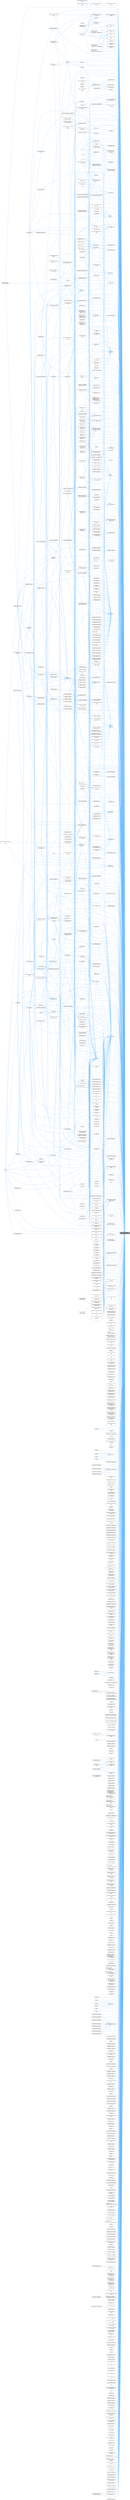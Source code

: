 digraph "correctionFunctionBubble_REG3_Matsubara_PHS_diff"
{
 // INTERACTIVE_SVG=YES
 // LATEX_PDF_SIZE
  bgcolor="transparent";
  edge [fontname=Helvetica,fontsize=10,labelfontname=Helvetica,labelfontsize=10];
  node [fontname=Helvetica,fontsize=10,shape=box,height=0.2,width=0.4];
  rankdir="RL";
  Node1 [id="Node000001",label="correctionFunctionBubble\l_REG3_Matsubara_PHS_diff",height=0.2,width=0.4,color="gray40", fillcolor="grey60", style="filled", fontcolor="black",tooltip=" "];
  Node1 -> Node2 [id="edge1_Node000001_Node000002",dir="back",color="steelblue1",style="solid",tooltip=" "];
  Node2 [id="Node000002",label="multidimensional::multiarray\l::_flat_size",height=0.2,width=0.4,color="grey40", fillcolor="white", style="filled",URL="$d7/d3f/classmultidimensional_1_1multiarray.html#a7798825b221fe13945fb7f06a523c757",tooltip=" "];
  Node2 -> Node3 [id="edge2_Node000002_Node000003",dir="back",color="steelblue1",style="solid",tooltip=" "];
  Node3 [id="Node000003",label="multidimensional::multiarray\l::check_size",height=0.2,width=0.4,color="grey40", fillcolor="white", style="filled",URL="$d7/d3f/classmultidimensional_1_1multiarray.html#a7696176134ece4eefab479ba75b1b0f8",tooltip=" "];
  Node3 -> Node4 [id="edge3_Node000003_Node000004",dir="back",color="steelblue1",style="solid",tooltip=" "];
  Node4 [id="Node000004",label="multidimensional::multiarray\l::multiarray",height=0.2,width=0.4,color="grey40", fillcolor="white", style="filled",URL="$d7/d3f/classmultidimensional_1_1multiarray.html#add37e1c41b1dde04fc4f1b3e316db5cf",tooltip=" "];
  Node3 -> Node5 [id="edge4_Node000003_Node000005",dir="back",color="steelblue1",style="solid",tooltip=" "];
  Node5 [id="Node000005",label="multidimensional::multiarray\l::multiarray",height=0.2,width=0.4,color="grey40", fillcolor="white", style="filled",URL="$d7/d3f/classmultidimensional_1_1multiarray.html#a2a1ad17cc96910a23c00354dfa0c36bb",tooltip=" "];
  Node1 -> Node6 [id="edge5_Node000001_Node000006",dir="back",color="steelblue1",style="solid",tooltip=" "];
  Node6 [id="Node000006",label="vec::abs",height=0.2,width=0.4,color="grey40", fillcolor="white", style="filled",URL="$d9/d2a/classvec.html#a9eee6ef2df34517880ba13d527763111",tooltip=" "];
  Node6 -> Node7 [id="edge6_Node000006_Node000007",dir="back",color="steelblue1",style="solid",tooltip=" "];
  Node7 [id="Node000007",label="maxabs",height=0.2,width=0.4,color="grey40", fillcolor="white", style="filled",URL="$de/dbb/math__utils_8hpp.html#a1e26b17d6ce68bbd4a4cc2031722a433",tooltip="Computes maximum along axis i_dim."];
  Node7 -> Node8 [id="edge7_Node000007_Node000008",dir="back",color="steelblue1",style="solid",tooltip=" "];
  Node8 [id="Node000008",label="SelfEnergy::analyze\l_tails",height=0.2,width=0.4,color="grey40", fillcolor="white", style="filled",URL="$d5/df6/classSelfEnergy.html#aaf6a296ef33ab224d9bf5231301bf3de",tooltip=" "];
  Node7 -> Node9 [id="edge8_Node000007_Node000009",dir="back",color="steelblue1",style="solid",tooltip=" "];
  Node9 [id="Node000009",label="DataContainer::analyze\l_tails",height=0.2,width=0.4,color="grey40", fillcolor="white", style="filled",URL="$d3/dd8/classDataContainer.html#a1f8a7be178c433f68e29315810ecdc19",tooltip=" "];
  Node7 -> Node10 [id="edge9_Node000007_Node000010",dir="back",color="steelblue1",style="solid",tooltip=" "];
  Node10 [id="Node000010",label="DataContainer::shrink\l_freq_box",height=0.2,width=0.4,color="grey40", fillcolor="white", style="filled",URL="$d3/dd8/classDataContainer.html#a46399d6d77d6ee47d3ed7e45d872da03",tooltip=" "];
  Node7 -> Node11 [id="edge10_Node000007_Node000011",dir="back",color="steelblue1",style="solid",tooltip=" "];
  Node11 [id="Node000011",label="test_read_write_data_hdf",height=0.2,width=0.4,color="grey40", fillcolor="white", style="filled",URL="$d5/d4f/hdf5__routines_8c_09_09.html#a348299423b50e44dd3a672875fdeb1a5",tooltip="— Test function — ///"];
  Node1 -> Node12 [id="edge11_Node000001_Node000012",dir="back",color="steelblue1",style="solid",tooltip=" "];
  Node12 [id="Node000012",label="multidimensional::multiarray::abs",height=0.2,width=0.4,color="grey40", fillcolor="white", style="filled",URL="$d7/d3f/classmultidimensional_1_1multiarray.html#a14fb656eb94788501942670d6324a5e7",tooltip="other function related to arithmetic"];
  Node1 -> Node13 [id="edge12_Node000001_Node000013",dir="back",color="steelblue1",style="solid",tooltip=" "];
  Node13 [id="Node000013",label="State::abs",height=0.2,width=0.4,color="grey40", fillcolor="white", style="filled",URL="$d7/d97/classState.html#af8d534b130171535c9fbfb0cdb2ea0e5",tooltip=" "];
  Node13 -> Node14 [id="edge13_Node000013_Node000014",dir="back",color="steelblue1",style="solid",tooltip=" "];
  Node14 [id="Node000014",label="abs",height=0.2,width=0.4,color="grey40", fillcolor="white", style="filled",URL="$da/d3b/state_8hpp.html#a8c0105792a1452c363b13de73808e167",tooltip=" "];
  Node14 -> Node15 [id="edge14_Node000014_Node000015",dir="back",color="steelblue1",style="solid",tooltip=" "];
  Node15 [id="Node000015",label="BubbleFunctionCalculator\l::get_trafo_K2",height=0.2,width=0.4,color="grey40", fillcolor="white", style="filled",URL="$de/d96/classBubbleFunctionCalculator.html#ad184f0736fcd9cd7a6f87d15919f9978",tooltip=" "];
  Node14 -> Node7 [id="edge15_Node000014_Node000007",dir="back",color="steelblue1",style="solid",tooltip=" "];
  Node14 -> Node16 [id="edge16_Node000014_Node000016",dir="back",color="steelblue1",style="solid",tooltip=" "];
  Node16 [id="Node000016",label="ode_solver_impl::rk_step",height=0.2,width=0.4,color="grey40", fillcolor="white", style="filled",URL="$d8/da5/namespaceode__solver__impl.html#a3c57cdacfa861db25e7720e774f4be07",tooltip=" "];
  Node1 -> Node14 [id="edge17_Node000001_Node000014",dir="back",color="steelblue1",style="solid",tooltip=" "];
  Node1 -> Node17 [id="edge18_Node000001_Node000017",dir="back",color="steelblue1",style="solid",tooltip=" "];
  Node17 [id="Node000017",label="multidimensional::abs\l_compare",height=0.2,width=0.4,color="grey40", fillcolor="white", style="filled",URL="$d7/da5/namespacemultidimensional.html#aeafb084d878b58ddee66f824987a5459",tooltip=" "];
  Node1 -> Node18 [id="edge19_Node000001_Node000018",dir="back",color="steelblue1",style="solid",tooltip=" "];
  Node18 [id="Node000018",label="dataContainerBase::acc",height=0.2,width=0.4,color="grey40", fillcolor="white", style="filled",URL="$d5/d5f/classdataContainerBase.html#af8da5de4958e6394f3700dddba32956b",tooltip="Access data via flattened index."];
  Node1 -> Node19 [id="edge20_Node000001_Node000019",dir="back",color="steelblue1",style="solid",tooltip=" "];
  Node19 [id="Node000019",label="irreducible::acc",height=0.2,width=0.4,color="grey40", fillcolor="white", style="filled",URL="$da/dbf/classirreducible.html#a8647dcf6a154b2ffc52fd0b1d41f89fe",tooltip=" "];
  Node1 -> Node20 [id="edge21_Node000001_Node000020",dir="back",color="steelblue1",style="solid",tooltip=" "];
  Node20 [id="Node000020",label="SelfEnergy::acc",height=0.2,width=0.4,color="grey40", fillcolor="white", style="filled",URL="$d5/df6/classSelfEnergy.html#aa7d75d4c76a9e99f37d89cb8fd479392",tooltip=" "];
  Node1 -> Node21 [id="edge22_Node000001_Node000021",dir="back",color="steelblue1",style="solid",tooltip=" "];
  Node21 [id="Node000021",label="adaptive_simpson_integrator",height=0.2,width=0.4,color="grey40", fillcolor="white", style="filled",URL="$d7/d65/old__integrators_8hpp.html#a9c0d27f1b9d43dce8d3e8c2d993ba60d",tooltip=" "];
  Node1 -> Node22 [id="edge23_Node000001_Node000022",dir="back",color="steelblue1",style="solid",tooltip=" "];
  Node22 [id="Node000022",label="add",height=0.2,width=0.4,color="grey40", fillcolor="white", style="filled",URL="$de/dbb/math__utils_8hpp.html#a7e902eb3833691ca1d4c39f2ee895feb",tooltip=" "];
  Node1 -> Node23 [id="edge24_Node000001_Node000023",dir="back",color="steelblue1",style="solid",tooltip=" "];
  Node23 [id="Node000023",label="flowgrid::add_points\l_to_Lambda_grid",height=0.2,width=0.4,color="grey40", fillcolor="white", style="filled",URL="$d4/d5e/namespaceflowgrid.html#a58bd836fe49a08b0aaf2cbc808e61371",tooltip=" "];
  Node23 -> Node24 [id="edge25_Node000023_Node000024",dir="back",color="steelblue1",style="solid",tooltip=" "];
  Node24 [id="Node000024",label="flowgrid::construct\l_flow_grid",height=0.2,width=0.4,color="grey40", fillcolor="white", style="filled",URL="$d4/d5e/namespaceflowgrid.html#a20584ce67a10be7ccb51dc6b44b46ab3",tooltip=" "];
  Node24 -> Node25 [id="edge26_Node000024_Node000025",dir="back",color="steelblue1",style="solid",tooltip=" "];
  Node25 [id="Node000025",label="ode_solver",height=0.2,width=0.4,color="grey40", fillcolor="white", style="filled",URL="$da/dc3/ODE__solvers_8hpp.html#a7588d39cea3e1347f39c0872e2049114",tooltip=" "];
  Node1 -> Node26 [id="edge27_Node000001_Node000026",dir="back",color="steelblue1",style="solid",tooltip=" "];
  Node26 [id="Node000026",label="add_state_to_hdf",height=0.2,width=0.4,color="grey40", fillcolor="white", style="filled",URL="$d5/de4/hdf5__routines_8hpp.html#afcbe2c8a768f64e576f593516262d476",tooltip="Open file and save state to a specified Lambda layer."];
  Node26 -> Node27 [id="edge28_Node000026_Node000027",dir="back",color="steelblue1",style="solid",tooltip=" "];
  Node27 [id="Node000027",label="compare_with_FDTs",height=0.2,width=0.4,color="grey40", fillcolor="white", style="filled",URL="$d1/d75/causality__FDT__checks_8hpp.html#a2ad9fde94cddf669f941f8405a461ae2",tooltip=" "];
  Node26 -> Node28 [id="edge29_Node000026_Node000028",dir="back",color="steelblue1",style="solid",tooltip=" "];
  Node28 [id="Node000028",label="compare_with_FDTs",height=0.2,width=0.4,color="grey40", fillcolor="white", style="filled",URL="$d1/d75/causality__FDT__checks_8hpp.html#a1f36d604808ac5fde507c3cca3e5315a",tooltip=" "];
  Node28 -> Node29 [id="edge30_Node000028_Node000029",dir="back",color="steelblue1",style="solid",tooltip=" "];
  Node29 [id="Node000029",label="compare_flow_with_FDTs",height=0.2,width=0.4,color="grey40", fillcolor="white", style="filled",URL="$d8/dca/causality__FDT__checks_8c_09_09.html#aa63e0266511b6c4db70efa67918ee795",tooltip=" "];
  Node28 -> Node27 [id="edge31_Node000028_Node000027",dir="back",color="steelblue1",style="solid",tooltip=" "];
  Node28 -> Node30 [id="edge32_Node000028_Node000030",dir="back",color="steelblue1",style="solid",tooltip=" "];
  Node30 [id="Node000030",label="n_loop_flow",height=0.2,width=0.4,color="grey40", fillcolor="white", style="filled",URL="$d4/dde/flow_8c_09_09.html#a7bebcecda67107fbc8dde6bed6d3ecaa",tooltip=" "];
  Node30 -> Node31 [id="edge33_Node000030_Node000031",dir="back",color="steelblue1",style="solid",tooltip=" "];
  Node31 [id="Node000031",label="main",height=0.2,width=0.4,color="grey40", fillcolor="white", style="filled",URL="$df/d0a/main_8cpp.html#a7114aa2dd6837734db57667a298dfcc4",tooltip=" "];
  Node28 -> Node32 [id="edge34_Node000028_Node000032",dir="back",color="steelblue1",style="solid",tooltip=" "];
  Node32 [id="Node000032",label="rhs_n_loop_flow",height=0.2,width=0.4,color="grey40", fillcolor="white", style="filled",URL="$d8/dea/right__hand__sides_8hpp.html#a856b8e93c4a2635c6c6edb5869837fb9",tooltip=" "];
  Node26 -> Node33 [id="edge35_Node000026_Node000033",dir="back",color="steelblue1",style="solid",tooltip=" "];
  Node33 [id="Node000033",label="compute_BSE",height=0.2,width=0.4,color="grey40", fillcolor="white", style="filled",URL="$dd/d0a/parquet__solver_8hpp.html#a97f702e04f1c5d26a95211570c003781",tooltip=" "];
  Node26 -> Node34 [id="edge36_Node000026_Node000034",dir="back",color="steelblue1",style="solid",tooltip=" "];
  Node34 [id="Node000034",label="parquet_checks",height=0.2,width=0.4,color="grey40", fillcolor="white", style="filled",URL="$d5/d94/parquet__solver_8c_09_09.html#a9abfea4a26adefdf395729c7604b5842",tooltip=" "];
  Node26 -> Node35 [id="edge37_Node000026_Node000035",dir="back",color="steelblue1",style="solid",tooltip=" "];
  Node35 [id="Node000035",label="parquet_solver",height=0.2,width=0.4,color="grey40", fillcolor="white", style="filled",URL="$dd/d0a/parquet__solver_8hpp.html#a07f441b6693f6e2e8d958049ae06cb73",tooltip=" "];
  Node35 -> Node30 [id="edge38_Node000035_Node000030",dir="back",color="steelblue1",style="solid",tooltip=" "];
  Node35 -> Node36 [id="edge39_Node000035_Node000036",dir="back",color="steelblue1",style="solid",tooltip=" "];
  Node36 [id="Node000036",label="run_parquet",height=0.2,width=0.4,color="grey40", fillcolor="white", style="filled",URL="$d5/d94/parquet__solver_8c_09_09.html#aaeb567e9e64243a1b424f89a13b5a425",tooltip=" "];
  Node36 -> Node31 [id="edge40_Node000036_Node000031",dir="back",color="steelblue1",style="solid",tooltip=" "];
  Node26 -> Node37 [id="edge41_Node000026_Node000037",dir="back",color="steelblue1",style="solid",tooltip=" "];
  Node37 [id="Node000037",label="postRKstep_stuff",height=0.2,width=0.4,color="grey40", fillcolor="white", style="filled",URL="$da/dc3/ODE__solvers_8hpp.html#a35926ed20edc2503238326c955ab6ded",tooltip=" "];
  Node26 -> Node38 [id="edge42_Node000026_Node000038",dir="back",color="steelblue1",style="solid",tooltip=" "];
  Node38 [id="Node000038",label="old_ode_solvers::RK4_step",height=0.2,width=0.4,color="grey40", fillcolor="white", style="filled",URL="$dd/df1/namespaceold__ode__solvers.html#aeb954768e9e969cbed9beb79669621c8",tooltip=" "];
  Node26 -> Node39 [id="edge43_Node000026_Node000039",dir="back",color="steelblue1",style="solid",tooltip=" "];
  Node39 [id="Node000039",label="test_read_write_state_hdf",height=0.2,width=0.4,color="grey40", fillcolor="white", style="filled",URL="$d5/d4f/hdf5__routines_8c_09_09.html#af51195eb9f07aad71215618c96d20a4e",tooltip=" "];
  Node1 -> Node40 [id="edge44_Node000001_Node000040",dir="back",color="steelblue1",style="solid",tooltip=" "];
  Node40 [id="Node000040",label="dataContainerBase::\ladd_vec",height=0.2,width=0.4,color="grey40", fillcolor="white", style="filled",URL="$d5/d5f/classdataContainerBase.html#a72e6e78cae86e3036aea7d4f6b477401",tooltip=" "];
  Node1 -> Node41 [id="edge45_Node000001_Node000041",dir="back",color="steelblue1",style="solid",tooltip=" "];
  Node41 [id="Node000041",label="dataContainerBase::\ladd_vec",height=0.2,width=0.4,color="grey40", fillcolor="white", style="filled",URL="$d5/d5f/classdataContainerBase.html#a94ed8cb0315262a605d076a7dd8a5782",tooltip="Adds a vector to the data."];
  Node1 -> Node42 [id="edge46_Node000001_Node000042",dir="back",color="steelblue1",style="solid",tooltip=" "];
  Node42 [id="Node000042",label="alphas_to_iK",height=0.2,width=0.4,color="grey40", fillcolor="white", style="filled",URL="$d4/de0/Keldysh__symmetries_8c_09_09.html#a64b6be9ace7119bb9216e51456b2e3bd",tooltip=" "];
  Node42 -> Node43 [id="edge47_Node000042_Node000043",dir="back",color="steelblue1",style="solid",tooltip=" "];
  Node43 [id="Node000043",label="T1",height=0.2,width=0.4,color="grey40", fillcolor="white", style="filled",URL="$db/d7d/symmetry__transformations_8hpp.html#aec10c7c2fae276227544e207cbd802d0",tooltip="exchange incoming legs"];
  Node42 -> Node44 [id="edge48_Node000042_Node000044",dir="back",color="steelblue1",style="solid",tooltip=" "];
  Node44 [id="Node000044",label="T2",height=0.2,width=0.4,color="grey40", fillcolor="white", style="filled",URL="$db/d7d/symmetry__transformations_8hpp.html#a689a60d7c45398774777d3cba59a88d9",tooltip="exchange outgoing lines"];
  Node42 -> Node45 [id="edge49_Node000042_Node000045",dir="back",color="steelblue1",style="solid",tooltip=" "];
  Node45 [id="Node000045",label="TC",height=0.2,width=0.4,color="grey40", fillcolor="white", style="filled",URL="$db/d7d/symmetry__transformations_8hpp.html#a52c5fa4fdf94731c497e843c17c2860d",tooltip=" "];
  Node1 -> Node8 [id="edge50_Node000001_Node000008",dir="back",color="steelblue1",style="solid",tooltip=" "];
  Node1 -> Node9 [id="edge51_Node000001_Node000009",dir="back",color="steelblue1",style="solid",tooltip=" "];
  Node1 -> Node46 [id="edge52_Node000001_Node000046",dir="back",color="steelblue1",style="solid",tooltip=" "];
  Node46 [id="Node000046",label="fullvert::analyze_tails_K1",height=0.2,width=0.4,color="grey40", fillcolor="white", style="filled",URL="$dc/d2d/classfullvert.html#a606c80931936bca1dd8e667722f8c682",tooltip=" "];
  Node1 -> Node47 [id="edge53_Node000001_Node000047",dir="back",color="steelblue1",style="solid",tooltip=" "];
  Node47 [id="Node000047",label="fullvert::analyze_tails_K2v",height=0.2,width=0.4,color="grey40", fillcolor="white", style="filled",URL="$dc/d2d/classfullvert.html#a2f700872916d51ec1a80d4be0bb51094",tooltip=" "];
  Node1 -> Node48 [id="edge54_Node000001_Node000048",dir="back",color="steelblue1",style="solid",tooltip=" "];
  Node48 [id="Node000048",label="fullvert::analyze_tails_K2w",height=0.2,width=0.4,color="grey40", fillcolor="white", style="filled",URL="$dc/d2d/classfullvert.html#adfcc2581efbd3f9e56cddf42ef239204",tooltip=" "];
  Node1 -> Node49 [id="edge55_Node000001_Node000049",dir="back",color="steelblue1",style="solid",tooltip=" "];
  Node49 [id="Node000049",label="fullvert::analyze_tails_K3v",height=0.2,width=0.4,color="grey40", fillcolor="white", style="filled",URL="$dc/d2d/classfullvert.html#a123ed0e257960dd9ac040a840381ce71",tooltip=" "];
  Node1 -> Node50 [id="edge56_Node000001_Node000050",dir="back",color="steelblue1",style="solid",tooltip=" "];
  Node50 [id="Node000050",label="fullvert::analyze_tails_K3vp",height=0.2,width=0.4,color="grey40", fillcolor="white", style="filled",URL="$dc/d2d/classfullvert.html#a543f0402a93173c8c9731f3d141c3712",tooltip=" "];
  Node1 -> Node51 [id="edge57_Node000001_Node000051",dir="back",color="steelblue1",style="solid",tooltip=" "];
  Node51 [id="Node000051",label="fullvert::analyze_tails_K3w",height=0.2,width=0.4,color="grey40", fillcolor="white", style="filled",URL="$dc/d2d/classfullvert.html#a06add5d9f75612bf44c42d6b5a612577",tooltip=" "];
  Node1 -> Node52 [id="edge58_Node000001_Node000052",dir="back",color="steelblue1",style="solid",tooltip=" "];
  Node52 [id="Node000052",label="anderson_update",height=0.2,width=0.4,color="grey40", fillcolor="white", style="filled",URL="$d6/d7b/anderson__acceleration_8hpp.html#a88e79b4550a392a79d60d8bf6557461c",tooltip="Perform an anderson mixing update."];
  Node52 -> Node35 [id="edge59_Node000052_Node000035",dir="back",color="steelblue1",style="solid",tooltip=" "];
  Node52 -> Node32 [id="edge60_Node000052_Node000032",dir="back",color="steelblue1",style="solid",tooltip=" "];
  Node1 -> Node53 [id="edge61_Node000001_Node000053",dir="back",color="steelblue1",style="solid",tooltip=" "];
  Node53 [id="Node000053",label="rvert::apply_binary\l_op_to_all_vertexBuffers",height=0.2,width=0.4,color="grey40", fillcolor="white", style="filled",URL="$d4/dbd/classrvert.html#ad3ffae0d78a8891d3cc5227bc40dc9af",tooltip=" "];
  Node53 -> Node54 [id="edge62_Node000053_Node000054",dir="back",color="steelblue1",style="solid",tooltip=" "];
  Node54 [id="Node000054",label="rvert::operator*=",height=0.2,width=0.4,color="grey40", fillcolor="white", style="filled",URL="$d4/dbd/classrvert.html#a40ccd946b6eb76f6add0a52114e4db09",tooltip=" "];
  Node53 -> Node55 [id="edge63_Node000053_Node000055",dir="back",color="steelblue1",style="solid",tooltip=" "];
  Node55 [id="Node000055",label="rvert::operator+=",height=0.2,width=0.4,color="grey40", fillcolor="white", style="filled",URL="$d4/dbd/classrvert.html#a41ae274ab4f9016b23a791df5b3009af",tooltip="Arithmetric operators act on vertexBuffers:"];
  Node53 -> Node56 [id="edge64_Node000053_Node000056",dir="back",color="steelblue1",style="solid",tooltip=" "];
  Node56 [id="Node000056",label="rvert::operator-=",height=0.2,width=0.4,color="grey40", fillcolor="white", style="filled",URL="$d4/dbd/classrvert.html#a733cdb6013a100c9b8c76c0fd372d664",tooltip=" "];
  Node53 -> Node57 [id="edge65_Node000053_Node000057",dir="back",color="steelblue1",style="solid",tooltip=" "];
  Node57 [id="Node000057",label="rvert::operator/=",height=0.2,width=0.4,color="grey40", fillcolor="white", style="filled",URL="$d4/dbd/classrvert.html#a61644939b55b66c2f00c8236f15251b1",tooltip=" "];
  Node1 -> Node58 [id="edge66_Node000001_Node000058",dir="back",color="steelblue1",style="solid",tooltip=" "];
  Node58 [id="Node000058",label="rvert::apply_unary\l_op_to_all_vertexBuffers",height=0.2,width=0.4,color="grey40", fillcolor="white", style="filled",URL="$d4/dbd/classrvert.html#ab99dce68b0f0e6b55beb146b5697e94e",tooltip=" "];
  Node58 -> Node59 [id="edge67_Node000058_Node000059",dir="back",color="steelblue1",style="solid",tooltip=" "];
  Node59 [id="Node000059",label="rvert::center_frequency\l_grids",height=0.2,width=0.4,color="grey40", fillcolor="white", style="filled",URL="$d4/dbd/classrvert.html#af488a9612a47c628088324a8c386c34c",tooltip=" "];
  Node58 -> Node60 [id="edge68_Node000058_Node000060",dir="back",color="steelblue1",style="solid",tooltip=" "];
  Node60 [id="Node000060",label="rvert::initInterpolator",height=0.2,width=0.4,color="grey40", fillcolor="white", style="filled",URL="$d4/dbd/classrvert.html#a6d635d88279bff82fcd54f5353112340",tooltip=" "];
  Node58 -> Node61 [id="edge69_Node000058_Node000061",dir="back",color="steelblue1",style="solid",tooltip=" "];
  Node61 [id="Node000061",label="rvert::operator*=",height=0.2,width=0.4,color="grey40", fillcolor="white", style="filled",URL="$d4/dbd/classrvert.html#ad4b1eec27f9df23a0b850296c41fa849",tooltip=" "];
  Node58 -> Node62 [id="edge70_Node000058_Node000062",dir="back",color="steelblue1",style="solid",tooltip=" "];
  Node62 [id="Node000062",label="rvert::operator+=",height=0.2,width=0.4,color="grey40", fillcolor="white", style="filled",URL="$d4/dbd/classrvert.html#ae3306c3c8dcda417d141731446572ea0",tooltip=" "];
  Node58 -> Node63 [id="edge71_Node000058_Node000063",dir="back",color="steelblue1",style="solid",tooltip=" "];
  Node63 [id="Node000063",label="rvert::set_initializedInterpol",height=0.2,width=0.4,color="grey40", fillcolor="white", style="filled",URL="$d4/dbd/classrvert.html#a7769c2fdee3b13cfed5c162a19658186",tooltip=" "];
  Node1 -> Node64 [id="edge72_Node000001_Node000064",dir="back",color="steelblue1",style="solid",tooltip=" "];
  Node64 [id="Node000064",label="rvert::apply_unary\l_op_to_all_vertexBuffers",height=0.2,width=0.4,color="grey40", fillcolor="white", style="filled",URL="$d4/dbd/classrvert.html#ad442af8565e006f1b23100f088c263d5",tooltip=" "];
  Node1 -> Node65 [id="edge73_Node000001_Node000065",dir="back",color="steelblue1",style="solid",tooltip=" "];
  Node65 [id="Node000065",label="asymp_corrections_bubble",height=0.2,width=0.4,color="grey40", fillcolor="white", style="filled",URL="$d2/df0/correction__functions_8hpp.html#ac617baabe863b35d7652e62c345a3400",tooltip=" "];
  Node1 -> Node66 [id="edge74_Node000001_Node000066",dir="back",color="steelblue1",style="solid",tooltip=" "];
  Node66 [id="Node000066",label="asymp_corrections_loop",height=0.2,width=0.4,color="grey40", fillcolor="white", style="filled",URL="$d2/df0/correction__functions_8hpp.html#ad39986be0f18f26c38ab2fe8016d5b0a",tooltip=" "];
  Node1 -> Node67 [id="edge75_Node000001_Node000067",dir="back",color="steelblue1",style="solid",tooltip=" "];
  Node67 [id="Node000067",label="multidimensional::multiarray::at",height=0.2,width=0.4,color="grey40", fillcolor="white", style="filled",URL="$d7/d3f/classmultidimensional_1_1multiarray.html#ae632dc0f9694fb2d585f53d007d97448",tooltip="=== public member functions ==="];
  Node67 -> Node68 [id="edge76_Node000067_Node000068",dir="back",color="steelblue1",style="solid",tooltip=" "];
  Node68 [id="Node000068",label="dataContainerBase::at",height=0.2,width=0.4,color="grey40", fillcolor="white", style="filled",URL="$d5/d5f/classdataContainerBase.html#a57fc098f0ce433faa0c310ab412dafc7",tooltip="Returns reference to a value for a multiIndex."];
  Node67 -> Node69 [id="edge77_Node000067_Node000069",dir="back",color="steelblue1",style="solid",tooltip=" "];
  Node69 [id="Node000069",label="multidimensional::multiarray::at",height=0.2,width=0.4,color="grey40", fillcolor="white", style="filled",URL="$d7/d3f/classmultidimensional_1_1multiarray.html#aa97a456adb759b57b194617dd8a7d0ee",tooltip=" "];
  Node67 -> Node70 [id="edge78_Node000067_Node000070",dir="back",color="steelblue1",style="solid",tooltip=" "];
  Node70 [id="Node000070",label="multidimensional::multiarray::at",height=0.2,width=0.4,color="grey40", fillcolor="white", style="filled",URL="$d7/d3f/classmultidimensional_1_1multiarray.html#ac2bf92d856e69dd8d14c57a51c9a7013",tooltip=" "];
  Node67 -> Node71 [id="edge79_Node000067_Node000071",dir="back",color="steelblue1",style="solid",tooltip=" "];
  Node71 [id="Node000071",label="multidimensional::multiarray\l::operator()",height=0.2,width=0.4,color="grey40", fillcolor="white", style="filled",URL="$d7/d3f/classmultidimensional_1_1multiarray.html#aece079fe4fba332aa9b16511e94735c3",tooltip=" "];
  Node67 -> Node72 [id="edge80_Node000067_Node000072",dir="back",color="steelblue1",style="solid",tooltip=" "];
  Node72 [id="Node000072",label="multidimensional::multiarray\l::operator()",height=0.2,width=0.4,color="grey40", fillcolor="white", style="filled",URL="$d7/d3f/classmultidimensional_1_1multiarray.html#af391bb83902677481ae0045c5a66db36",tooltip=" "];
  Node67 -> Node73 [id="edge81_Node000067_Node000073",dir="back",color="steelblue1",style="solid",tooltip=" "];
  Node73 [id="Node000073",label="dataContainerBase::\lsetvert",height=0.2,width=0.4,color="grey40", fillcolor="white", style="filled",URL="$d5/d5f/classdataContainerBase.html#aefc529ad1483b4bb631d586e105051d9",tooltip=" "];
  Node67 -> Node74 [id="edge82_Node000067_Node000074",dir="back",color="steelblue1",style="solid",tooltip=" "];
  Node74 [id="Node000074",label="dataContainerBase::\lsetvert",height=0.2,width=0.4,color="grey40", fillcolor="white", style="filled",URL="$d5/d5f/classdataContainerBase.html#a4619283941f9095c26f409442c2431db",tooltip="Sets a value at a multiIndex."];
  Node67 -> Node75 [id="edge83_Node000067_Node000075",dir="back",color="steelblue1",style="solid",tooltip=" "];
  Node75 [id="Node000075",label="dataContainerBase::val",height=0.2,width=0.4,color="grey40", fillcolor="white", style="filled",URL="$d5/d5f/classdataContainerBase.html#a3ef7520d345f57577a35ebe048897d0e",tooltip=" "];
  Node1 -> Node76 [id="edge84_Node000001_Node000076",dir="back",color="steelblue1",style="solid",tooltip=" "];
  Node76 [id="Node000076",label="multidimensional::multiarray::at",height=0.2,width=0.4,color="grey40", fillcolor="white", style="filled",URL="$d7/d3f/classmultidimensional_1_1multiarray.html#a951e50bfec426e156ff016409b837e28",tooltip=" "];
  Node1 -> Node77 [id="edge85_Node000001_Node000077",dir="back",color="steelblue1",style="solid",tooltip=" "];
  Node77 [id="Node000077",label="multidimensional::BlockView::at",height=0.2,width=0.4,color="grey40", fillcolor="white", style="filled",URL="$d0/dc6/classmultidimensional_1_1BlockView.html#a32d058fc00a264f7f3fea7d05cb1260b",tooltip=" "];
  Node77 -> Node78 [id="edge86_Node000077_Node000078",dir="back",color="steelblue1",style="solid",tooltip=" "];
  Node78 [id="Node000078",label="multidimensional::BlockView\l::get_vec",height=0.2,width=0.4,color="grey40", fillcolor="white", style="filled",URL="$d0/dc6/classmultidimensional_1_1BlockView.html#a49c016ebdac7ec19db87d454020d0bb6",tooltip=" "];
  Node1 -> Node68 [id="edge87_Node000001_Node000068",dir="back",color="steelblue1",style="solid",tooltip=" "];
  Node1 -> Node69 [id="edge88_Node000001_Node000069",dir="back",color="steelblue1",style="solid",tooltip=" "];
  Node1 -> Node70 [id="edge89_Node000001_Node000070",dir="back",color="steelblue1",style="solid",tooltip=" "];
  Node1 -> Node79 [id="edge90_Node000001_Node000079",dir="back",color="steelblue1",style="solid",tooltip=" "];
  Node79 [id="Node000079",label="multidimensional::multiarray\l::at_vectorized",height=0.2,width=0.4,color="grey40", fillcolor="white", style="filled",URL="$d7/d3f/classmultidimensional_1_1multiarray.html#a0141c6e09ccc03e02202610597a96a83",tooltip=" "];
  Node1 -> Node80 [id="edge91_Node000001_Node000080",dir="back",color="steelblue1",style="solid",tooltip=" "];
  Node80 [id="Node000080",label="multidimensional::multiarray\l::at_vectorized",height=0.2,width=0.4,color="grey40", fillcolor="white", style="filled",URL="$d7/d3f/classmultidimensional_1_1multiarray.html#a1a0f7133f9225325c79118a154b6e4f6",tooltip=" "];
  Node1 -> Node81 [id="edge92_Node000001_Node000081",dir="back",color="steelblue1",style="solid",tooltip=" "];
  Node81 [id="Node000081",label="multidimensional::multiarray\l::at_vectorized",height=0.2,width=0.4,color="grey40", fillcolor="white", style="filled",URL="$d7/d3f/classmultidimensional_1_1multiarray.html#a5757d174bade77621dff6d192e8177de",tooltip=" "];
  Node1 -> Node82 [id="edge93_Node000001_Node000082",dir="back",color="steelblue1",style="solid",tooltip=" "];
  Node82 [id="Node000082",label="multidimensional::BlockView\l::BlockView",height=0.2,width=0.4,color="grey40", fillcolor="white", style="filled",URL="$d0/dc6/classmultidimensional_1_1BlockView.html#ab8541a6759186032981a267f59e53adf",tooltip=" "];
  Node1 -> Node83 [id="edge94_Node000001_Node000083",dir="back",color="steelblue1",style="solid",tooltip=" "];
  Node83 [id="Node000083",label="BubbleFunctionCalculator\l::bubble_value_prefactor",height=0.2,width=0.4,color="grey40", fillcolor="white", style="filled",URL="$de/d96/classBubbleFunctionCalculator.html#a66832383adea26f0073cb95cdf0ecc6c",tooltip=" "];
  Node1 -> Node84 [id="edge95_Node000001_Node000084",dir="back",color="steelblue1",style="solid",tooltip=" "];
  Node84 [id="Node000084",label="BubbleFunctionCalculator\l::BubbleFunctionCalculator",height=0.2,width=0.4,color="grey40", fillcolor="white", style="filled",URL="$de/d96/classBubbleFunctionCalculator.html#ad6321cdf6432a2d9f6cd0ee44719f0c5",tooltip=" "];
  Node1 -> Node85 [id="edge96_Node000001_Node000085",dir="back",color="steelblue1",style="solid",tooltip=" "];
  Node85 [id="Node000085",label="BubbleFunctionCalculator\l::calculate_bubble_function",height=0.2,width=0.4,color="grey40", fillcolor="white", style="filled",URL="$de/d96/classBubbleFunctionCalculator.html#ac1fc217608d10fab421df548fcffc888",tooltip=" "];
  Node1 -> Node86 [id="edge97_Node000001_Node000086",dir="back",color="steelblue1",style="solid",tooltip=" "];
  Node86 [id="Node000086",label="calculate_dGammaC_left\l_insertion",height=0.2,width=0.4,color="grey40", fillcolor="white", style="filled",URL="$d8/dea/right__hand__sides_8hpp.html#a48c9bc7927321910eb024b7f1bc65afc",tooltip=" "];
  Node86 -> Node32 [id="edge98_Node000086_Node000032",dir="back",color="steelblue1",style="solid",tooltip=" "];
  Node1 -> Node87 [id="edge99_Node000001_Node000087",dir="back",color="steelblue1",style="solid",tooltip=" "];
  Node87 [id="Node000087",label="calculate_dGammaC_right\l_insertion",height=0.2,width=0.4,color="grey40", fillcolor="white", style="filled",URL="$d8/dea/right__hand__sides_8hpp.html#aef23a88dfab42354e830b78f48bf92a7",tooltip=" "];
  Node87 -> Node32 [id="edge100_Node000087_Node000032",dir="back",color="steelblue1",style="solid",tooltip=" "];
  Node1 -> Node88 [id="edge101_Node000001_Node000088",dir="back",color="steelblue1",style="solid",tooltip=" "];
  Node88 [id="Node000088",label="calculate_dGammaL",height=0.2,width=0.4,color="grey40", fillcolor="white", style="filled",URL="$d8/dea/right__hand__sides_8hpp.html#ab8a6c68ec3c73efba030aee4816dd18b",tooltip=" "];
  Node88 -> Node32 [id="edge102_Node000088_Node000032",dir="back",color="steelblue1",style="solid",tooltip=" "];
  Node1 -> Node89 [id="edge103_Node000001_Node000089",dir="back",color="steelblue1",style="solid",tooltip=" "];
  Node89 [id="Node000089",label="calculate_dGammaR",height=0.2,width=0.4,color="grey40", fillcolor="white", style="filled",URL="$d8/dea/right__hand__sides_8hpp.html#a72caad1ac1ebcb7f63c2096567157933",tooltip=" "];
  Node89 -> Node32 [id="edge104_Node000089_Node000032",dir="back",color="steelblue1",style="solid",tooltip=" "];
  Node1 -> Node90 [id="edge105_Node000001_Node000090",dir="back",color="steelblue1",style="solid",tooltip=" "];
  Node90 [id="Node000090",label="calculate_dSigma_SOPT",height=0.2,width=0.4,color="grey40", fillcolor="white", style="filled",URL="$d8/dea/right__hand__sides_8hpp.html#aed74c3bfb0bc69e7c74a900ddfef178d",tooltip="compute dSigma in SOPT"];
  Node1 -> Node91 [id="edge106_Node000001_Node000091",dir="back",color="steelblue1",style="solid",tooltip=" "];
  Node91 [id="Node000091",label="BubbleFunctionCalculator\l::calculate_value",height=0.2,width=0.4,color="grey40", fillcolor="white", style="filled",URL="$de/d96/classBubbleFunctionCalculator.html#a53bebac3629a512ce90e8c4b4d05fe1c",tooltip=" "];
  Node1 -> Node92 [id="edge107_Node000001_Node000092",dir="back",color="steelblue1",style="solid",tooltip=" "];
  Node92 [id="Node000092",label="Integrand::case_always\l_has_to_be_zero",height=0.2,width=0.4,color="grey40", fillcolor="white", style="filled",URL="$d1/d9f/classIntegrand.html#a5802e73a7b5ecd936d1efe50a75b48e7",tooltip=" "];
  Node1 -> Node93 [id="edge108_Node000001_Node000093",dir="back",color="steelblue1",style="solid",tooltip=" "];
  Node93 [id="Node000093",label="ceil2bfreq",height=0.2,width=0.4,color="grey40", fillcolor="white", style="filled",URL="$df/d31/math__utils_8c_09_09.html#aa7124fb75c63aedfec4ef213c82300b5",tooltip=" "];
  Node1 -> Node94 [id="edge109_Node000001_Node000094",dir="back",color="steelblue1",style="solid",tooltip=" "];
  Node94 [id="Node000094",label="ceil2bfreq",height=0.2,width=0.4,color="grey40", fillcolor="white", style="filled",URL="$df/d31/math__utils_8c_09_09.html#ab50760bf22e7166c8827eed1b61c9e1f",tooltip=" "];
  Node94 -> Node95 [id="edge110_Node000094_Node000095",dir="back",color="steelblue1",style="solid",tooltip=" "];
  Node95 [id="Node000095",label="oneBubble::convert\l_to_fermionic_frequencies_1",height=0.2,width=0.4,color="grey40", fillcolor="white", style="filled",URL="$d3/dbd/classoneBubble.html#a73479e7b964b3f335b2480a305252457",tooltip=" "];
  Node94 -> Node96 [id="edge111_Node000094_Node000096",dir="back",color="steelblue1",style="solid",tooltip=" "];
  Node96 [id="Node000096",label="Bubble::convert_to\l_fermionic_frequencies_1",height=0.2,width=0.4,color="grey40", fillcolor="white", style="filled",URL="$d8/d6e/classBubble.html#a001e82acb7de5c8c7f042e283a009fe6",tooltip=" "];
  Node94 -> Node97 [id="edge112_Node000094_Node000097",dir="back",color="steelblue1",style="solid",tooltip=" "];
  Node97 [id="Node000097",label="oneBubble::convert\l_to_fermionic_frequencies_2",height=0.2,width=0.4,color="grey40", fillcolor="white", style="filled",URL="$d3/dbd/classoneBubble.html#a7b36904640b3abcf187cf860383888bb",tooltip=" "];
  Node94 -> Node98 [id="edge113_Node000094_Node000098",dir="back",color="steelblue1",style="solid",tooltip=" "];
  Node98 [id="Node000098",label="Bubble::convert_to\l_fermionic_frequencies_2",height=0.2,width=0.4,color="grey40", fillcolor="white", style="filled",URL="$d8/d6e/classBubble.html#a172a71e651653012ec885891ef2db0ee",tooltip=" "];
  Node94 -> Node99 [id="edge114_Node000094_Node000099",dir="back",color="steelblue1",style="solid",tooltip=" "];
  Node99 [id="Node000099",label="Bubble::value",height=0.2,width=0.4,color="grey40", fillcolor="white", style="filled",URL="$d8/d6e/classBubble.html#a25d4247e974401c26756506a00ce8d76",tooltip=" "];
  Node1 -> Node100 [id="edge115_Node000001_Node000100",dir="back",color="steelblue1",style="solid",tooltip=" "];
  Node100 [id="Node000100",label="fullvert::center_frequency\l_grids",height=0.2,width=0.4,color="grey40", fillcolor="white", style="filled",URL="$dc/d2d/classfullvert.html#a3a1f028e7068d586c4150cd5ddd9234e",tooltip=" "];
  Node1 -> Node101 [id="edge116_Node000001_Node000101",dir="back",color="steelblue1",style="solid",tooltip=" "];
  Node101 [id="Node000101",label="GeneralVertex::center\l_frequency_grids",height=0.2,width=0.4,color="grey40", fillcolor="white", style="filled",URL="$d2/d4a/classGeneralVertex.html#a39fcda7cd0a1b72d75253a4b5c4c9536",tooltip=" "];
  Node1 -> Node59 [id="edge117_Node000001_Node000059",dir="back",color="steelblue1",style="solid",tooltip=" "];
  Node1 -> Node102 [id="edge118_Node000001_Node000102",dir="back",color="steelblue1",style="solid",tooltip=" "];
  Node102 [id="Node000102",label="dataBuffer::center\l_frequency_grids",height=0.2,width=0.4,color="grey40", fillcolor="white", style="filled",URL="$dc/d7a/classdataBuffer.html#a92ae72eb3b219072c7552081201048fe",tooltip=" "];
  Node1 -> Node103 [id="edge119_Node000001_Node000103",dir="back",color="steelblue1",style="solid",tooltip=" "];
  Node103 [id="Node000103",label="multidimensional::BlockView\l::check_bounds",height=0.2,width=0.4,color="grey40", fillcolor="white", style="filled",URL="$d0/dc6/classmultidimensional_1_1BlockView.html#aea8a1c49f6dd081ec82e1c707ffe3c57",tooltip=" "];
  Node103 -> Node77 [id="edge120_Node000103_Node000077",dir="back",color="steelblue1",style="solid",tooltip=" "];
  Node1 -> Node104 [id="edge121_Node000001_Node000104",dir="back",color="steelblue1",style="solid",tooltip=" "];
  Node104 [id="Node000104",label="multidimensional::multiarray\l::check_bounds",height=0.2,width=0.4,color="grey40", fillcolor="white", style="filled",URL="$d7/d3f/classmultidimensional_1_1multiarray.html#afdbae946939f1379a4e55e7e8a0934ce",tooltip=" "];
  Node104 -> Node105 [id="edge122_Node000104_Node000105",dir="back",color="steelblue1",style="solid",tooltip=" "];
  Node105 [id="Node000105",label="multidimensional::multiarray\l::eigen_segment",height=0.2,width=0.4,color="grey40", fillcolor="white", style="filled",URL="$d7/d3f/classmultidimensional_1_1multiarray.html#a72843a896df64733c74232efdd5f2af6",tooltip="return segment including start and end"];
  Node105 -> Node106 [id="edge123_Node000105_Node000106",dir="back",color="steelblue1",style="solid",tooltip=" "];
  Node106 [id="Node000106",label="dataContainerBase::\leigen_segment",height=0.2,width=0.4,color="grey40", fillcolor="white", style="filled",URL="$d5/d5f/classdataContainerBase.html#a8ab6ca579df1cff6717d9fc17c37cdc9",tooltip=" "];
  Node105 -> Node107 [id="edge124_Node000105_Node000107",dir="back",color="steelblue1",style="solid",tooltip=" "];
  Node107 [id="Node000107",label="dataContainerBase::\leigen_segment",height=0.2,width=0.4,color="grey40", fillcolor="white", style="filled",URL="$d5/d5f/classdataContainerBase.html#a6d65f15d6b8115ba71c9ec5145e63302",tooltip=" "];
  Node104 -> Node108 [id="edge125_Node000104_Node000108",dir="back",color="steelblue1",style="solid",tooltip=" "];
  Node108 [id="Node000108",label="multidimensional::multiarray\l::eigen_segment",height=0.2,width=0.4,color="grey40", fillcolor="white", style="filled",URL="$d7/d3f/classmultidimensional_1_1multiarray.html#adae0c97b216bcb79f4a3e4ddf6c55796",tooltip=" "];
  Node104 -> Node109 [id="edge126_Node000104_Node000109",dir="back",color="steelblue1",style="solid",tooltip=" "];
  Node109 [id="Node000109",label="multidimensional::multiarray\l::get_values",height=0.2,width=0.4,color="grey40", fillcolor="white", style="filled",URL="$d7/d3f/classmultidimensional_1_1multiarray.html#a304baf744947fa9042da5e4bb9cf70b9",tooltip=" "];
  Node104 -> Node110 [id="edge127_Node000104_Node000110",dir="back",color="steelblue1",style="solid",tooltip=" "];
  Node110 [id="Node000110",label="multidimensional::multiarray\l::range",height=0.2,width=0.4,color="grey40", fillcolor="white", style="filled",URL="$d7/d3f/classmultidimensional_1_1multiarray.html#a45e232891b85cf7c0f42c368d2277e54",tooltip=" "];
  Node104 -> Node111 [id="edge128_Node000104_Node000111",dir="back",color="steelblue1",style="solid",tooltip=" "];
  Node111 [id="Node000111",label="multidimensional::multiarray\l::range",height=0.2,width=0.4,color="grey40", fillcolor="white", style="filled",URL="$d7/d3f/classmultidimensional_1_1multiarray.html#a6a8013212a77da01ac9b4f5d94e46473",tooltip=" "];
  Node1 -> Node112 [id="edge129_Node000001_Node000112",dir="back",color="steelblue1",style="solid",tooltip=" "];
  Node112 [id="Node000112",label="multidimensional::multiarray\l::check_bounds_end",height=0.2,width=0.4,color="grey40", fillcolor="white", style="filled",URL="$d7/d3f/classmultidimensional_1_1multiarray.html#acd08f67a199b8f422c2b179d11e22d4e",tooltip=" "];
  Node112 -> Node105 [id="edge130_Node000112_Node000105",dir="back",color="steelblue1",style="solid",tooltip=" "];
  Node112 -> Node108 [id="edge131_Node000112_Node000108",dir="back",color="steelblue1",style="solid",tooltip=" "];
  Node112 -> Node110 [id="edge132_Node000112_Node000110",dir="back",color="steelblue1",style="solid",tooltip=" "];
  Node112 -> Node111 [id="edge133_Node000112_Node000111",dir="back",color="steelblue1",style="solid",tooltip=" "];
  Node1 -> Node113 [id="edge134_Node000001_Node000113",dir="back",color="steelblue1",style="solid",tooltip=" "];
  Node113 [id="Node000113",label="check_convergence_hdf",height=0.2,width=0.4,color="grey40", fillcolor="white", style="filled",URL="$d5/d4f/hdf5__routines_8c_09_09.html#a0f3795e3b03f3c010cc3befa1c153054",tooltip=" "];
  Node113 -> Node114 [id="edge135_Node000113_Node000114",dir="back",color="steelblue1",style="solid",tooltip=" "];
  Node114 [id="Node000114",label="check_FDTs_for_slices\l_through_fullvertex",height=0.2,width=0.4,color="grey40", fillcolor="white", style="filled",URL="$d9/dae/postprocessing_8c_09_09.html#a0fc9c91437f68ed7a4dbd7f265f9715f",tooltip=" "];
  Node113 -> Node115 [id="edge136_Node000113_Node000115",dir="back",color="steelblue1",style="solid",tooltip=" "];
  Node115 [id="Node000115",label="check_Kramers_Kronig",height=0.2,width=0.4,color="grey40", fillcolor="white", style="filled",URL="$d9/dae/postprocessing_8c_09_09.html#a4c7785e12898454e66547fd785ea92e8",tooltip=" "];
  Node113 -> Node29 [id="edge137_Node000113_Node000029",dir="back",color="steelblue1",style="solid",tooltip=" "];
  Node113 -> Node116 [id="edge138_Node000113_Node000116",dir="back",color="steelblue1",style="solid",tooltip=" "];
  Node116 [id="Node000116",label="compute_Phi_tilde",height=0.2,width=0.4,color="grey40", fillcolor="white", style="filled",URL="$d9/dae/postprocessing_8c_09_09.html#a532f006939433b3802b9c407043b3add",tooltip=" "];
  Node113 -> Node117 [id="edge139_Node000113_Node000117",dir="back",color="steelblue1",style="solid",tooltip=" "];
  Node117 [id="Node000117",label="compute_postprocessed\l_susceptibilities",height=0.2,width=0.4,color="grey40", fillcolor="white", style="filled",URL="$d9/dae/postprocessing_8c_09_09.html#ad7795529aa43acc4d8c7b94cdcd493db",tooltip=" "];
  Node113 -> Node118 [id="edge140_Node000113_Node000118",dir="back",color="steelblue1",style="solid",tooltip=" "];
  Node118 [id="Node000118",label="compute_proprocessed\l_susceptibilities_PT2",height=0.2,width=0.4,color="grey40", fillcolor="white", style="filled",URL="$d9/dae/postprocessing_8c_09_09.html#af1e2a562265def3e9c99c1e0b2d0fb3b",tooltip=" "];
  Node113 -> Node30 [id="edge141_Node000113_Node000030",dir="back",color="steelblue1",style="solid",tooltip=" "];
  Node113 -> Node35 [id="edge142_Node000113_Node000035",dir="back",color="steelblue1",style="solid",tooltip=" "];
  Node113 -> Node119 [id="edge143_Node000113_Node000119",dir="back",color="steelblue1",style="solid",tooltip=" "];
  Node119 [id="Node000119",label="save_slices_through\l_fullvertex",height=0.2,width=0.4,color="grey40", fillcolor="white", style="filled",URL="$d9/dae/postprocessing_8c_09_09.html#ac32b68835cd73d7ac41aa26ba7c2d908",tooltip=" "];
  Node119 -> Node120 [id="edge144_Node000119_Node000120",dir="back",color="steelblue1",style="solid",tooltip=" "];
  Node120 [id="Node000120",label="main",height=0.2,width=0.4,color="grey40", fillcolor="white", style="filled",URL="$dd/d00/main__postproc_8cpp.html#a7114aa2dd6837734db57667a298dfcc4",tooltip=" "];
  Node113 -> Node121 [id="edge145_Node000113_Node000121",dir="back",color="steelblue1",style="solid",tooltip=" "];
  Node121 [id="Node000121",label="sum_rule_K1tK",height=0.2,width=0.4,color="grey40", fillcolor="white", style="filled",URL="$d9/dae/postprocessing_8c_09_09.html#a3139cb5b36b90494e2eb69cf57c014b9",tooltip=" "];
  Node1 -> Node122 [id="edge146_Node000001_Node000122",dir="back",color="steelblue1",style="solid",tooltip=" "];
  Node122 [id="Node000122",label="check_FDTs",height=0.2,width=0.4,color="grey40", fillcolor="white", style="filled",URL="$d1/d75/causality__FDT__checks_8hpp.html#a6e71610e223d517d2087c2e6a53617af",tooltip=" "];
  Node122 -> Node37 [id="edge147_Node000122_Node000037",dir="back",color="steelblue1",style="solid",tooltip=" "];
  Node122 -> Node38 [id="edge148_Node000122_Node000038",dir="back",color="steelblue1",style="solid",tooltip=" "];
  Node122 -> Node123 [id="edge149_Node000122_Node000123",dir="back",color="steelblue1",style="solid",tooltip=" "];
  Node123 [id="Node000123",label="sanity_check",height=0.2,width=0.4,color="grey40", fillcolor="white", style="filled",URL="$d2/d3f/sanity__check_8hpp.html#a884fca24faf1e006b285fcce3ddd0299",tooltip=" "];
  Node123 -> Node35 [id="edge150_Node000123_Node000035",dir="back",color="steelblue1",style="solid",tooltip=" "];
  Node1 -> Node114 [id="edge151_Node000001_Node000114",dir="back",color="steelblue1",style="solid",tooltip=" "];
  Node1 -> Node124 [id="edge152_Node000001_Node000124",dir="back",color="steelblue1",style="solid",tooltip=" "];
  Node124 [id="Node000124",label="check_FDTs_K1",height=0.2,width=0.4,color="grey40", fillcolor="white", style="filled",URL="$d1/d75/causality__FDT__checks_8hpp.html#acb53ab67287d6ab6795194d05453e5b0",tooltip="deprecated"];
  Node124 -> Node122 [id="edge153_Node000124_Node000122",dir="back",color="steelblue1",style="solid",tooltip=" "];
  Node1 -> Node125 [id="edge154_Node000001_Node000125",dir="back",color="steelblue1",style="solid",tooltip=" "];
  Node125 [id="Node000125",label="check_FDTs_selfenergy",height=0.2,width=0.4,color="grey40", fillcolor="white", style="filled",URL="$d1/d75/causality__FDT__checks_8hpp.html#a5883bbc78fa13b2ec2cdb15f3e261fc5",tooltip=" "];
  Node125 -> Node122 [id="edge155_Node000125_Node000122",dir="back",color="steelblue1",style="solid",tooltip=" "];
  Node125 -> Node27 [id="edge156_Node000125_Node000027",dir="back",color="steelblue1",style="solid",tooltip=" "];
  Node1 -> Node126 [id="edge157_Node000001_Node000126",dir="back",color="steelblue1",style="solid",tooltip=" "];
  Node126 [id="Node000126",label="dataBuffer::check_if\l_frequencyGrid_identical",height=0.2,width=0.4,color="grey40", fillcolor="white", style="filled",URL="$dc/d7a/classdataBuffer.html#a0f89e6cb358e2992c895af00050c5174",tooltip=" "];
  Node1 -> Node127 [id="edge158_Node000001_Node000127",dir="back",color="steelblue1",style="solid",tooltip=" "];
  Node127 [id="Node000127",label="utils::check_input",height=0.2,width=0.4,color="grey40", fillcolor="white", style="filled",URL="$d6/d84/namespaceutils.html#a8d114e75fc9ba4f8d0eb984183e2bd88",tooltip=" "];
  Node127 -> Node31 [id="edge159_Node000127_Node000031",dir="back",color="steelblue1",style="solid",tooltip=" "];
  Node1 -> Node115 [id="edge160_Node000001_Node000115",dir="back",color="steelblue1",style="solid",tooltip=" "];
  Node1 -> Node128 [id="edge161_Node000001_Node000128",dir="back",color="steelblue1",style="solid",tooltip=" "];
  Node128 [id="Node000128",label="BubbleFunctionCalculator\l::check_presence_of_symmetry\l_related_contributions",height=0.2,width=0.4,color="grey40", fillcolor="white", style="filled",URL="$de/d96/classBubbleFunctionCalculator.html#af46f4d80e0be1f216b3793b40035614b",tooltip=" "];
  Node1 -> Node129 [id="edge162_Node000001_Node000129",dir="back",color="steelblue1",style="solid",tooltip=" "];
  Node129 [id="Node000129",label="SelfEnergy::check_resolution",height=0.2,width=0.4,color="grey40", fillcolor="white", style="filled",URL="$d5/df6/classSelfEnergy.html#aee3fd67f3e3418a7e1be2b60fc93c980",tooltip=" "];
  Node1 -> Node130 [id="edge163_Node000001_Node000130",dir="back",color="steelblue1",style="solid",tooltip=" "];
  Node130 [id="Node000130",label="check_SE_causality",height=0.2,width=0.4,color="grey40", fillcolor="white", style="filled",URL="$d1/d75/causality__FDT__checks_8hpp.html#a78b466ca2e79927fb9baa44f24d320a1",tooltip=" "];
  Node130 -> Node131 [id="edge164_Node000130_Node000131",dir="back",color="steelblue1",style="solid",tooltip=" "];
  Node131 [id="Node000131",label="check_SE_causality",height=0.2,width=0.4,color="grey40", fillcolor="white", style="filled",URL="$d1/d75/causality__FDT__checks_8hpp.html#a9cd8e1943168ef9eb6ba5190d5701929",tooltip=" "];
  Node130 -> Node37 [id="edge165_Node000130_Node000037",dir="back",color="steelblue1",style="solid",tooltip=" "];
  Node130 -> Node38 [id="edge166_Node000130_Node000038",dir="back",color="steelblue1",style="solid",tooltip=" "];
  Node130 -> Node123 [id="edge167_Node000130_Node000123",dir="back",color="steelblue1",style="solid",tooltip=" "];
  Node1 -> Node131 [id="edge168_Node000001_Node000131",dir="back",color="steelblue1",style="solid",tooltip=" "];
  Node1 -> Node132 [id="edge169_Node000001_Node000132",dir="back",color="steelblue1",style="solid",tooltip=" "];
  Node132 [id="Node000132",label="check_selfconsistency\l_of_K1K2",height=0.2,width=0.4,color="grey40", fillcolor="white", style="filled",URL="$dd/d0a/parquet__solver_8hpp.html#a5ab14a76538cdb69001c01f9ebf492ca",tooltip=" "];
  Node1 -> Node133 [id="edge170_Node000001_Node000133",dir="back",color="steelblue1",style="solid",tooltip=" "];
  Node133 [id="Node000133",label="SelfEnergy::check_symmetries",height=0.2,width=0.4,color="grey40", fillcolor="white", style="filled",URL="$d5/df6/classSelfEnergy.html#a645a33014165b522dff0b3234528ed4a",tooltip=" "];
  Node1 -> Node134 [id="edge171_Node000001_Node000134",dir="back",color="steelblue1",style="solid",tooltip=" "];
  Node134 [id="Node000134",label="GeneralVertex::check\l_symmetries",height=0.2,width=0.4,color="grey40", fillcolor="white", style="filled",URL="$d2/d4a/classGeneralVertex.html#ab40566da24b72737a041c9ada60dee7b",tooltip=" "];
  Node1 -> Node135 [id="edge172_Node000001_Node000135",dir="back",color="steelblue1",style="solid",tooltip=" "];
  Node135 [id="Node000135",label="fullvert::check_symmetries",height=0.2,width=0.4,color="grey40", fillcolor="white", style="filled",URL="$dc/d2d/classfullvert.html#a1597d96949d6e782ab849f1da8529ab6",tooltip=" "];
  Node1 -> Node136 [id="edge173_Node000001_Node000136",dir="back",color="steelblue1",style="solid",tooltip=" "];
  Node136 [id="Node000136",label="rvert::check_symmetries",height=0.2,width=0.4,color="grey40", fillcolor="white", style="filled",URL="$d4/dbd/classrvert.html#ae76637197ea15b6eb0c6bf0cc02beb8b",tooltip=" "];
  Node1 -> Node137 [id="edge174_Node000001_Node000137",dir="back",color="steelblue1",style="solid",tooltip=" "];
  Node137 [id="Node000137",label="close_hdf_file",height=0.2,width=0.4,color="grey40", fillcolor="white", style="filled",URL="$d5/d4f/hdf5__routines_8c_09_09.html#afe0475193af36ddf563126885ac60199",tooltip=" "];
  Node137 -> Node138 [id="edge175_Node000137_Node000138",dir="back",color="steelblue1",style="solid",tooltip=" "];
  Node138 [id="Node000138",label="read_Lambdas_from_hdf",height=0.2,width=0.4,color="grey40", fillcolor="white", style="filled",URL="$d5/d4f/hdf5__routines_8c_09_09.html#acdf68c5ce2f557fb2d456a799f7d6358",tooltip="— Functions for reading data from file — ///"];
  Node138 -> Node115 [id="edge176_Node000138_Node000115",dir="back",color="steelblue1",style="solid",tooltip=" "];
  Node138 -> Node29 [id="edge177_Node000138_Node000029",dir="back",color="steelblue1",style="solid",tooltip=" "];
  Node138 -> Node116 [id="edge178_Node000138_Node000116",dir="back",color="steelblue1",style="solid",tooltip=" "];
  Node138 -> Node34 [id="edge179_Node000138_Node000034",dir="back",color="steelblue1",style="solid",tooltip=" "];
  Node138 -> Node121 [id="edge180_Node000138_Node000121",dir="back",color="steelblue1",style="solid",tooltip=" "];
  Node1 -> Node139 [id="edge181_Node000001_Node000139",dir="back",color="steelblue1",style="solid",tooltip=" "];
  Node139 [id="Node000139",label="collapse",height=0.2,width=0.4,color="grey40", fillcolor="white", style="filled",URL="$de/dbb/math__utils_8hpp.html#af6ccbb8eb63535016aaa2f4496f6e065",tooltip=" "];
  Node139 -> Node7 [id="edge182_Node000139_Node000007",dir="back",color="steelblue1",style="solid",tooltip=" "];
  Node1 -> Node140 [id="edge183_Node000001_Node000140",dir="back",color="steelblue1",style="solid",tooltip=" "];
  Node140 [id="Node000140",label="collapse_all",height=0.2,width=0.4,color="grey40", fillcolor="white", style="filled",URL="$de/dbb/math__utils_8hpp.html#af3706c369e515fa26d60aff16276244f",tooltip=" "];
  Node1 -> Node141 [id="edge184_Node000001_Node000141",dir="back",color="steelblue1",style="solid",tooltip=" "];
  Node141 [id="Node000141",label="anderson_impl::colwise\l_difference",height=0.2,width=0.4,color="grey40", fillcolor="white", style="filled",URL="$da/d8b/namespaceanderson__impl.html#ad434f81a135af3c114d62fe2390e9252",tooltip=" "];
  Node1 -> Node142 [id="edge185_Node000001_Node000142",dir="back",color="steelblue1",style="solid",tooltip=" "];
  Node142 [id="Node000142",label="fullvert::combine_SBE\l_to_K2",height=0.2,width=0.4,color="grey40", fillcolor="white", style="filled",URL="$dc/d2d/classfullvert.html#a08d7ef6eda3211e9ead7454e25785597",tooltip=" "];
  Node1 -> Node143 [id="edge186_Node000001_Node000143",dir="back",color="steelblue1",style="solid",tooltip=" "];
  Node143 [id="Node000143",label="rvert::combine_SBE\l_to_K2",height=0.2,width=0.4,color="grey40", fillcolor="white", style="filled",URL="$d4/dbd/classrvert.html#a78f7fa255ef4894d8d7f249ad027b607",tooltip=" "];
  Node1 -> Node144 [id="edge187_Node000001_Node000144",dir="back",color="steelblue1",style="solid",tooltip=" "];
  Node144 [id="Node000144",label="fullvert::combine_SBE\l_to_K2b",height=0.2,width=0.4,color="grey40", fillcolor="white", style="filled",URL="$dc/d2d/classfullvert.html#a0fc8da8c14853080d1628fd45f2d0c43",tooltip=" "];
  Node1 -> Node145 [id="edge188_Node000001_Node000145",dir="back",color="steelblue1",style="solid",tooltip=" "];
  Node145 [id="Node000145",label="rvert::combine_SBE\l_to_K2b",height=0.2,width=0.4,color="grey40", fillcolor="white", style="filled",URL="$d4/dbd/classrvert.html#ac32a9b3b909f75c0aef757052e436ed4",tooltip=" "];
  Node1 -> Node146 [id="edge189_Node000001_Node000146",dir="back",color="steelblue1",style="solid",tooltip=" "];
  Node146 [id="Node000146",label="fullvert::combine_SBE\l_to_K3_SBE",height=0.2,width=0.4,color="grey40", fillcolor="white", style="filled",URL="$dc/d2d/classfullvert.html#a04a9cff3fb77864ae4c10073aa708a4f",tooltip=" "];
  Node1 -> Node147 [id="edge190_Node000001_Node000147",dir="back",color="steelblue1",style="solid",tooltip=" "];
  Node147 [id="Node000147",label="rvert::combine_SBE\l_to_K3_SBE",height=0.2,width=0.4,color="grey40", fillcolor="white", style="filled",URL="$d4/dbd/classrvert.html#a1e67e572b3a4f4919d70995d82162688",tooltip=" "];
  Node1 -> Node29 [id="edge191_Node000001_Node000029",dir="back",color="steelblue1",style="solid",tooltip=" "];
  Node1 -> Node27 [id="edge192_Node000001_Node000027",dir="back",color="steelblue1",style="solid",tooltip=" "];
  Node1 -> Node28 [id="edge193_Node000001_Node000028",dir="back",color="steelblue1",style="solid",tooltip=" "];
  Node1 -> Node33 [id="edge194_Node000001_Node000033",dir="back",color="steelblue1",style="solid",tooltip=" "];
  Node1 -> Node148 [id="edge195_Node000001_Node000148",dir="back",color="steelblue1",style="solid",tooltip=" "];
  Node148 [id="Node000148",label="compute_BSE",height=0.2,width=0.4,color="grey40", fillcolor="white", style="filled",URL="$dd/d0a/parquet__solver_8hpp.html#a1541a0b7d193f70577c5fab1efc216e1",tooltip=" "];
  Node148 -> Node33 [id="edge196_Node000148_Node000033",dir="back",color="steelblue1",style="solid",tooltip=" "];
  Node148 -> Node34 [id="edge197_Node000148_Node000034",dir="back",color="steelblue1",style="solid",tooltip=" "];
  Node148 -> Node149 [id="edge198_Node000148_Node000149",dir="back",color="steelblue1",style="solid",tooltip=" "];
  Node149 [id="Node000149",label="parquet_iteration",height=0.2,width=0.4,color="grey40", fillcolor="white", style="filled",URL="$dd/d0a/parquet__solver_8hpp.html#aad1680ae03adc0f566df945376e95234",tooltip=" "];
  Node149 -> Node35 [id="edge199_Node000149_Node000035",dir="back",color="steelblue1",style="solid",tooltip=" "];
  Node1 -> Node150 [id="edge200_Node000001_Node000150",dir="back",color="steelblue1",style="solid",tooltip=" "];
  Node150 [id="Node000150",label="compute_components\l_through_FDTs",height=0.2,width=0.4,color="grey40", fillcolor="white", style="filled",URL="$d1/d75/causality__FDT__checks_8hpp.html#a3dc6aad596db6b3fb60ebf65fff83ba0",tooltip=" "];
  Node150 -> Node151 [id="edge201_Node000150_Node000151",dir="back",color="steelblue1",style="solid",tooltip=" "];
  Node151 [id="Node000151",label="fullvert::reorder_due2antisymmetry",height=0.2,width=0.4,color="grey40", fillcolor="white", style="filled",URL="$dc/d2d/classfullvert.html#a5072e97c8ff1a5940081e26256cd1ed2",tooltip="Reorder the results of two asymmetric bubbles which are related by left-right symmetry."];
  Node150 -> Node152 [id="edge202_Node000150_Node000152",dir="back",color="steelblue1",style="solid",tooltip=" "];
  Node152 [id="Node000152",label="BubbleFunctionCalculator\l::write_out_results_K2",height=0.2,width=0.4,color="grey40", fillcolor="white", style="filled",URL="$de/d96/classBubbleFunctionCalculator.html#ad723c59a2ce8220b426d1790ef6283ec",tooltip=" "];
  Node150 -> Node153 [id="edge203_Node000150_Node000153",dir="back",color="steelblue1",style="solid",tooltip=" "];
  Node153 [id="Node000153",label="BubbleFunctionCalculator\l::write_out_results_K3",height=0.2,width=0.4,color="grey40", fillcolor="white", style="filled",URL="$de/d96/classBubbleFunctionCalculator.html#addecd120bccc2c0faf65cdfec3f50953",tooltip=" "];
  Node1 -> Node154 [id="edge204_Node000001_Node000154",dir="back",color="steelblue1",style="solid",tooltip=" "];
  Node154 [id="Node000154",label="compute_components\l_through_FDTs",height=0.2,width=0.4,color="grey40", fillcolor="white", style="filled",URL="$d1/d75/causality__FDT__checks_8hpp.html#a27746b9b8800ef78734dc630b029f990",tooltip=" "];
  Node1 -> Node155 [id="edge205_Node000001_Node000155",dir="back",color="steelblue1",style="solid",tooltip=" "];
  Node155 [id="Node000155",label="compute_diff_SDE",height=0.2,width=0.4,color="grey40", fillcolor="white", style="filled",URL="$dd/d0a/parquet__solver_8hpp.html#ad9258c4214b31ccef74aad6764dc4db5",tooltip=" "];
  Node1 -> Node156 [id="edge206_Node000001_Node000156",dir="back",color="steelblue1",style="solid",tooltip=" "];
  Node156 [id="Node000156",label="Hartree_Solver::compute\l_filling_oneshot",height=0.2,width=0.4,color="grey40", fillcolor="white", style="filled",URL="$d2/d75/classHartree__Solver.html#ac5e8d2fd2f8d7b542aa387e3fa8a1679",tooltip=" "];
  Node156 -> Node157 [id="edge207_Node000156_Node000157",dir="back",color="steelblue1",style="solid",tooltip=" "];
  Node157 [id="Node000157",label="Hartree_Solver::compute\l_Hartree_term",height=0.2,width=0.4,color="grey40", fillcolor="white", style="filled",URL="$d2/d75/classHartree__Solver.html#a1d40db72d9ef0f9ac66a89215c7e5e48",tooltip=" "];
  Node156 -> Node158 [id="edge208_Node000156_Node000158",dir="back",color="steelblue1",style="solid",tooltip=" "];
  Node158 [id="Node000158",label="Hartree_Solver::compute\l_Hartree_term_bracketing",height=0.2,width=0.4,color="grey40", fillcolor="white", style="filled",URL="$d2/d75/classHartree__Solver.html#ae2d914bd8a937dc7eabd1033b8100d5d",tooltip=" "];
  Node158 -> Node159 [id="edge209_Node000158_Node000159",dir="back",color="steelblue1",style="solid",tooltip=" "];
  Node159 [id="Node000159",label="Hartree_Solver::Hartree\l_Solver",height=0.2,width=0.4,color="grey40", fillcolor="white", style="filled",URL="$d2/d75/classHartree__Solver.html#a401fc5a73008a43b96f23b7af958db7f",tooltip="constructor used for testing the Hartree-term computation with different Keldysh components of the si..."];
  Node156 -> Node160 [id="edge210_Node000156_Node000160",dir="back",color="steelblue1",style="solid",tooltip=" "];
  Node160 [id="Node000160",label="Hartree_Solver::compute\l_Hartree_term_oneshot",height=0.2,width=0.4,color="grey40", fillcolor="white", style="filled",URL="$d2/d75/classHartree__Solver.html#a81f76908acbe7c69cfb06a34611a192e",tooltip=" "];
  Node160 -> Node159 [id="edge211_Node000160_Node000159",dir="back",color="steelblue1",style="solid",tooltip=" "];
  Node1 -> Node157 [id="edge212_Node000001_Node000157",dir="back",color="steelblue1",style="solid",tooltip=" "];
  Node1 -> Node158 [id="edge213_Node000001_Node000158",dir="back",color="steelblue1",style="solid",tooltip=" "];
  Node1 -> Node161 [id="edge214_Node000001_Node000161",dir="back",color="steelblue1",style="solid",tooltip=" "];
  Node161 [id="Node000161",label="Hartree_Solver::compute\l_Hartree_term_Friedel",height=0.2,width=0.4,color="grey40", fillcolor="white", style="filled",URL="$d2/d75/classHartree__Solver.html#a671020485b79e01131f9f79bdfc8df85",tooltip=" "];
  Node1 -> Node162 [id="edge215_Node000001_Node000162",dir="back",color="steelblue1",style="solid",tooltip=" "];
  Node162 [id="Node000162",label="LoopCalculator::compute\l_Keldysh",height=0.2,width=0.4,color="grey40", fillcolor="white", style="filled",URL="$df/dc8/classLoopCalculator.html#a92e1b8bae469c8850f355f7516c6a713",tooltip=" "];
  Node1 -> Node163 [id="edge216_Node000001_Node000163",dir="back",color="steelblue1",style="solid",tooltip=" "];
  Node163 [id="Node000163",label="LoopCalculator::compute\l_Matsubara_finiteT",height=0.2,width=0.4,color="grey40", fillcolor="white", style="filled",URL="$df/dc8/classLoopCalculator.html#a6225bb22a2f04511a90406d021fc10b2",tooltip=" "];
  Node1 -> Node164 [id="edge217_Node000001_Node000164",dir="back",color="steelblue1",style="solid",tooltip=" "];
  Node164 [id="Node000164",label="LoopCalculator::compute\l_Matsubara_zeroT",height=0.2,width=0.4,color="grey40", fillcolor="white", style="filled",URL="$df/dc8/classLoopCalculator.html#ae19558099f89265f434f971e7b05eed3",tooltip=" "];
  Node1 -> Node116 [id="edge218_Node000001_Node000116",dir="back",color="steelblue1",style="solid",tooltip=" "];
  Node1 -> Node117 [id="edge219_Node000001_Node000117",dir="back",color="steelblue1",style="solid",tooltip=" "];
  Node1 -> Node118 [id="edge220_Node000001_Node000118",dir="back",color="steelblue1",style="solid",tooltip=" "];
  Node1 -> Node165 [id="edge221_Node000001_Node000165",dir="back",color="steelblue1",style="solid",tooltip=" "];
  Node165 [id="Node000165",label="compute_SDE",height=0.2,width=0.4,color="grey40", fillcolor="white", style="filled",URL="$dd/d0a/parquet__solver_8hpp.html#a9ef507c1d49fff7991752cab04374824",tooltip=" "];
  Node165 -> Node34 [id="edge222_Node000165_Node000034",dir="back",color="steelblue1",style="solid",tooltip=" "];
  Node165 -> Node149 [id="edge223_Node000165_Node000149",dir="back",color="steelblue1",style="solid",tooltip=" "];
  Node1 -> Node166 [id="edge224_Node000001_Node000166",dir="back",color="steelblue1",style="solid",tooltip=" "];
  Node166 [id="Node000166",label="compute_SDE_impl",height=0.2,width=0.4,color="grey40", fillcolor="white", style="filled",URL="$dd/d0a/parquet__solver_8hpp.html#a1a17567ec5d9df767870c3a7489f64a1",tooltip=" "];
  Node1 -> Node167 [id="edge225_Node000001_Node000167",dir="back",color="steelblue1",style="solid",tooltip=" "];
  Node167 [id="Node000167",label="compute_SDE_impl_v1",height=0.2,width=0.4,color="grey40", fillcolor="white", style="filled",URL="$dd/d0a/parquet__solver_8hpp.html#a975283a2a8d88b37c80ee3d2f39e68c3",tooltip=" "];
  Node1 -> Node168 [id="edge226_Node000001_Node000168",dir="back",color="steelblue1",style="solid",tooltip=" "];
  Node168 [id="Node000168",label="compute_SDE_impl_v2",height=0.2,width=0.4,color="grey40", fillcolor="white", style="filled",URL="$dd/d0a/parquet__solver_8hpp.html#afe5b9519474c166967ed13d6791538b9",tooltip=" "];
  Node168 -> Node169 [id="edge227_Node000168_Node000169",dir="back",color="steelblue1",style="solid",tooltip=" "];
  Node169 [id="Node000169",label="compute_SDE_v2",height=0.2,width=0.4,color="grey40", fillcolor="white", style="filled",URL="$dd/d0a/parquet__solver_8hpp.html#aa738db4c50d72d9475911cf0dfce2bad",tooltip=" "];
  Node1 -> Node170 [id="edge228_Node000001_Node000170",dir="back",color="steelblue1",style="solid",tooltip=" "];
  Node170 [id="Node000170",label="compute_SDE_impl_v3",height=0.2,width=0.4,color="grey40", fillcolor="white", style="filled",URL="$dd/d0a/parquet__solver_8hpp.html#a947824a1a735bc2e9db735348ac9dd2c",tooltip="Compute the SDE by closing the loop over K1a+K2a or K1p+K2p."];
  Node1 -> Node171 [id="edge229_Node000001_Node000171",dir="back",color="steelblue1",style="solid",tooltip=" "];
  Node171 [id="Node000171",label="compute_SDE_v1",height=0.2,width=0.4,color="grey40", fillcolor="white", style="filled",URL="$dd/d0a/parquet__solver_8hpp.html#a7e421b1e2c3e3c8fbaa9fe1600a2ef54",tooltip=" "];
  Node1 -> Node169 [id="edge230_Node000001_Node000169",dir="back",color="steelblue1",style="solid",tooltip=" "];
  Node1 -> Node172 [id="edge231_Node000001_Node000172",dir="back",color="steelblue1",style="solid",tooltip=" "];
  Node172 [id="Node000172",label="compute_SDE_v3",height=0.2,width=0.4,color="grey40", fillcolor="white", style="filled",URL="$dd/d0a/parquet__solver_8hpp.html#ac50fa9495cb7f051e0b03aefd35993c4",tooltip=" "];
  Node1 -> Node173 [id="edge232_Node000001_Node000173",dir="back",color="steelblue1",style="solid",tooltip=" "];
  Node173 [id="Node000173",label="Integrand::compute\l_vertices",height=0.2,width=0.4,color="grey40", fillcolor="white", style="filled",URL="$d1/d9f/classIntegrand.html#a01835f6b66667febddc5b264ba4ea117",tooltip=" "];
  Node1 -> Node174 [id="edge233_Node000001_Node000174",dir="back",color="steelblue1",style="solid",tooltip=" "];
  Node174 [id="Node000174",label="vec::conj",height=0.2,width=0.4,color="grey40", fillcolor="white", style="filled",URL="$d9/d2a/classvec.html#a260586ee3e87e4169fb5ab08c9560c0d",tooltip=" "];
  Node1 -> Node24 [id="edge234_Node000001_Node000024",dir="back",color="steelblue1",style="solid",tooltip=" "];
  Node1 -> Node175 [id="edge235_Node000001_Node000175",dir="back",color="steelblue1",style="solid",tooltip=" "];
  Node175 [id="Node000175",label="GeneralVertex::construct\l_SBE_diff_K2",height=0.2,width=0.4,color="grey40", fillcolor="white", style="filled",URL="$d2/d4a/classGeneralVertex.html#a8bacf42c03131ff64e3ee071ad15aa00",tooltip=" "];
  Node1 -> Node176 [id="edge236_Node000001_Node000176",dir="back",color="steelblue1",style="solid",tooltip=" "];
  Node176 [id="Node000176",label="GeneralVertex::construct\l_SBE_diff_K2b",height=0.2,width=0.4,color="grey40", fillcolor="white", style="filled",URL="$d2/d4a/classGeneralVertex.html#a640ca4da04c75074e358824390e6a535",tooltip=" "];
  Node1 -> Node177 [id="edge237_Node000001_Node000177",dir="back",color="steelblue1",style="solid",tooltip=" "];
  Node177 [id="Node000177",label="GeneralVertex::construct\l_SBE_diff_K3_SBE",height=0.2,width=0.4,color="grey40", fillcolor="white", style="filled",URL="$d2/d4a/classGeneralVertex.html#abe0ea295fcf74debfb518f4249985f5d",tooltip=" "];
  Node1 -> Node178 [id="edge238_Node000001_Node000178",dir="back",color="steelblue1",style="solid",tooltip=" "];
  Node178 [id="Node000178",label="GeneralVertex::construct\l_SBE_nondiff_K2",height=0.2,width=0.4,color="grey40", fillcolor="white", style="filled",URL="$d2/d4a/classGeneralVertex.html#a0ebf2a611726608e8df4fb86bd3b89fa",tooltip=" "];
  Node1 -> Node179 [id="edge239_Node000001_Node000179",dir="back",color="steelblue1",style="solid",tooltip=" "];
  Node179 [id="Node000179",label="GeneralVertex::construct\l_SBE_nondiff_K2b",height=0.2,width=0.4,color="grey40", fillcolor="white", style="filled",URL="$d2/d4a/classGeneralVertex.html#a7a3772269ee6137752c66fedb70b3fce",tooltip=" "];
  Node1 -> Node180 [id="edge240_Node000001_Node000180",dir="back",color="steelblue1",style="solid",tooltip=" "];
  Node180 [id="Node000180",label="GeneralVertex::construct\l_SBE_nondiff_K3_SBE",height=0.2,width=0.4,color="grey40", fillcolor="white", style="filled",URL="$d2/d4a/classGeneralVertex.html#a162a208eeca9afe7bf95180572741059",tooltip=" "];
  Node1 -> Node181 [id="edge241_Node000001_Node000181",dir="back",color="steelblue1",style="solid",tooltip=" "];
  Node181 [id="Node000181",label="BubbleFunctionCalculator\l::convert_external_MPI\l_OMP_indices_to_physical\l_indices_K1",height=0.2,width=0.4,color="grey40", fillcolor="white", style="filled",URL="$de/d96/classBubbleFunctionCalculator.html#a30594ea11124e4d5a9e7018957462d14",tooltip=" "];
  Node1 -> Node182 [id="edge242_Node000001_Node000182",dir="back",color="steelblue1",style="solid",tooltip=" "];
  Node182 [id="Node000182",label="BubbleFunctionCalculator\l::convert_external_MPI\l_OMP_indices_to_physical\l_indices_K2",height=0.2,width=0.4,color="grey40", fillcolor="white", style="filled",URL="$de/d96/classBubbleFunctionCalculator.html#ab4c38575e2b2a70056d33e2bca6756d3",tooltip=" "];
  Node1 -> Node183 [id="edge243_Node000001_Node000183",dir="back",color="steelblue1",style="solid",tooltip=" "];
  Node183 [id="Node000183",label="BubbleFunctionCalculator\l::convert_external_MPI\l_OMP_indices_to_physical\l_indices_K2b",height=0.2,width=0.4,color="grey40", fillcolor="white", style="filled",URL="$de/d96/classBubbleFunctionCalculator.html#a9dd259be8996431927df69d965337f96",tooltip=" "];
  Node1 -> Node184 [id="edge244_Node000001_Node000184",dir="back",color="steelblue1",style="solid",tooltip=" "];
  Node184 [id="Node000184",label="BubbleFunctionCalculator\l::convert_external_MPI\l_OMP_indices_to_physical\l_indices_K3",height=0.2,width=0.4,color="grey40", fillcolor="white", style="filled",URL="$de/d96/classBubbleFunctionCalculator.html#ace4a7efa46e060605dbf73b449822d37",tooltip=" "];
  Node1 -> Node95 [id="edge245_Node000001_Node000095",dir="back",color="steelblue1",style="solid",tooltip=" "];
  Node1 -> Node96 [id="edge246_Node000001_Node000096",dir="back",color="steelblue1",style="solid",tooltip=" "];
  Node1 -> Node97 [id="edge247_Node000001_Node000097",dir="back",color="steelblue1",style="solid",tooltip=" "];
  Node1 -> Node98 [id="edge248_Node000001_Node000098",dir="back",color="steelblue1",style="solid",tooltip=" "];
  Node1 -> Node185 [id="edge249_Node000001_Node000185",dir="back",color="steelblue1",style="solid",tooltip=" "];
  Node185 [id="Node000185",label="convert_vec_to_type",height=0.2,width=0.4,color="grey40", fillcolor="white", style="filled",URL="$d7/d59/data__structures_8hpp.html#a5bf2b39da463cfcc3a7a92c52ecf3554",tooltip=" "];
  Node1 -> Node186 [id="edge250_Node000001_Node000186",dir="back",color="steelblue1",style="solid",tooltip=" "];
  Node186 [id="Node000186",label="correctionFunctionBubble",height=0.2,width=0.4,color="grey40", fillcolor="white", style="filled",URL="$dd/dea/bubble__corrections_8hpp.html#a01260bb95278d85a754cbc39bafb7bb2",tooltip=" "];
  Node186 -> Node65 [id="edge251_Node000186_Node000065",dir="back",color="steelblue1",style="solid",tooltip=" "];
  Node1 -> Node187 [id="edge252_Node000001_Node000187",dir="back",color="steelblue1",style="solid",tooltip=" "];
  Node187 [id="Node000187",label="correctionFunctionBubbleAT",height=0.2,width=0.4,color="grey40", fillcolor="white", style="filled",URL="$dd/dea/bubble__corrections_8hpp.html#a4e88a279f0af637927028dd867835538",tooltip=" "];
  Node187 -> Node186 [id="edge253_Node000187_Node000186",dir="back",color="steelblue1",style="solid",tooltip=" "];
  Node1 -> Node188 [id="edge254_Node000001_Node000188",dir="back",color="steelblue1",style="solid",tooltip=" "];
  Node188 [id="Node000188",label="correctionFunctionBubble\lAT_REG3_Matsubara_PHS",height=0.2,width=0.4,color="grey40", fillcolor="white", style="filled",URL="$dd/dea/bubble__corrections_8hpp.html#a577956afec9c428d5f85b35323fd23a9",tooltip=" "];
  Node188 -> Node187 [id="edge255_Node000188_Node000187",dir="back",color="steelblue1",style="solid",tooltip=" "];
  Node1 -> Node189 [id="edge256_Node000001_Node000189",dir="back",color="steelblue1",style="solid",tooltip=" "];
  Node189 [id="Node000189",label="correctionFunctionBubble\lAT_REG4_Matsubara_PHS",height=0.2,width=0.4,color="grey40", fillcolor="white", style="filled",URL="$dd/dea/bubble__corrections_8hpp.html#a3b6801846bb5cb11907d139037a490c1",tooltip="Correction functions for interaction regulator (REG == 4)"];
  Node189 -> Node187 [id="edge257_Node000189_Node000187",dir="back",color="steelblue1",style="solid",tooltip=" "];
  Node1 -> Node190 [id="edge258_Node000001_Node000190",dir="back",color="steelblue1",style="solid",tooltip=" "];
  Node190 [id="Node000190",label="correctionFunctionBubbleP",height=0.2,width=0.4,color="grey40", fillcolor="white", style="filled",URL="$dd/dea/bubble__corrections_8hpp.html#ab5e1b7834b38d7f2c0257913e5c333ce",tooltip=" "];
  Node190 -> Node186 [id="edge259_Node000190_Node000186",dir="back",color="steelblue1",style="solid",tooltip=" "];
  Node1 -> Node191 [id="edge260_Node000001_Node000191",dir="back",color="steelblue1",style="solid",tooltip=" "];
  Node191 [id="Node000191",label="correctionFunctionBubble\lP_REG3_Matsubara_PHS",height=0.2,width=0.4,color="grey40", fillcolor="white", style="filled",URL="$dd/dea/bubble__corrections_8hpp.html#ae1e8b31b98e2d2fb9607147d3d2e8cc8",tooltip=" "];
  Node191 -> Node190 [id="edge261_Node000191_Node000190",dir="back",color="steelblue1",style="solid",tooltip=" "];
  Node1 -> Node192 [id="edge262_Node000001_Node000192",dir="back",color="steelblue1",style="solid",tooltip=" "];
  Node192 [id="Node000192",label="correctionFunctionBubble\lP_REG4_Matsubara_PHS",height=0.2,width=0.4,color="grey40", fillcolor="white", style="filled",URL="$dd/dea/bubble__corrections_8hpp.html#afebd4a37798e88329c20aeb3e72c5e9c",tooltip=" "];
  Node192 -> Node190 [id="edge263_Node000192_Node000190",dir="back",color="steelblue1",style="solid",tooltip=" "];
  Node1 -> Node193 [id="edge264_Node000001_Node000193",dir="back",color="steelblue1",style="solid",tooltip=" "];
  Node193 [id="Node000193",label="correctionFunctionSelfEnergy",height=0.2,width=0.4,color="grey40", fillcolor="white", style="filled",URL="$d0/d0e/loop__corrections_8hpp.html#abbe7409d3b32cbd812c187aa89745a83",tooltip=" "];
  Node193 -> Node66 [id="edge265_Node000193_Node000066",dir="back",color="steelblue1",style="solid",tooltip=" "];
  Node1 -> Node194 [id="edge266_Node000001_Node000194",dir="back",color="steelblue1",style="solid",tooltip=" "];
  Node194 [id="Node000194",label="correctionFunctionSelfEnergy\l_Keldysh",height=0.2,width=0.4,color="grey40", fillcolor="white", style="filled",URL="$d7/df0/loop__corrections_8c_09_09.html#afdee23842e10905731a7130f97f916ec",tooltip=" "];
  Node1 -> Node195 [id="edge267_Node000001_Node000195",dir="back",color="steelblue1",style="solid",tooltip=" "];
  Node195 [id="Node000195",label="correctionFunctionSelfEnergy\l_Keldysh",height=0.2,width=0.4,color="grey40", fillcolor="white", style="filled",URL="$d0/d0e/loop__corrections_8hpp.html#a74589826a7bf901f73800aa2cd9b5520",tooltip=" "];
  Node195 -> Node193 [id="edge268_Node000195_Node000193",dir="back",color="steelblue1",style="solid",tooltip=" "];
  Node1 -> Node196 [id="edge269_Node000001_Node000196",dir="back",color="steelblue1",style="solid",tooltip=" "];
  Node196 [id="Node000196",label="correctionFunctionSelfEnergy\l_Matsubara_NoPHS",height=0.2,width=0.4,color="grey40", fillcolor="white", style="filled",URL="$d7/df0/loop__corrections_8c_09_09.html#a0a12451375280c67b76f5f6fd79dd5e0",tooltip=" "];
  Node1 -> Node197 [id="edge270_Node000001_Node000197",dir="back",color="steelblue1",style="solid",tooltip=" "];
  Node197 [id="Node000197",label="correctionFunctionSelfEnergy\l_Matsubara_NoPHS",height=0.2,width=0.4,color="grey40", fillcolor="white", style="filled",URL="$d0/d0e/loop__corrections_8hpp.html#a81f2eec1d210ed1a3c23e48e61edcf42",tooltip=" "];
  Node197 -> Node193 [id="edge271_Node000197_Node000193",dir="back",color="steelblue1",style="solid",tooltip=" "];
  Node1 -> Node198 [id="edge272_Node000001_Node000198",dir="back",color="steelblue1",style="solid",tooltip=" "];
  Node198 [id="Node000198",label="CostSE_Wscale::CostSE\l_Wscale",height=0.2,width=0.4,color="grey40", fillcolor="white", style="filled",URL="$df/dca/classCostSE__Wscale.html#a385b4021f43ccb5892ae53db2f67857b",tooltip=" "];
  Node1 -> Node199 [id="edge273_Node000001_Node000199",dir="back",color="steelblue1",style="solid",tooltip=" "];
  Node199 [id="Node000199",label="costval",height=0.2,width=0.4,color="grey40", fillcolor="white", style="filled",URL="$d4/d21/minimizer_8hpp.html#aaaee068878af2ea4d0bac236bd982591",tooltip=" "];
  Node199 -> Node199 [id="edge274_Node000199_Node000199",dir="back",color="steelblue1",style="solid",tooltip=" "];
  Node199 -> Node200 [id="edge275_Node000199_Node000200",dir="back",color="steelblue1",style="solid",tooltip=" "];
  Node200 [id="Node000200",label="costval_nD",height=0.2,width=0.4,color="grey40", fillcolor="white", style="filled",URL="$d4/d21/minimizer_8hpp.html#a4debc7c3d671239cf952aa7e17313877",tooltip=" "];
  Node1 -> Node200 [id="edge276_Node000001_Node000200",dir="back",color="steelblue1",style="solid",tooltip=" "];
  Node1 -> Node201 [id="edge277_Node000001_Node000201",dir="back",color="steelblue1",style="solid",tooltip=" "];
  Node201 [id="Node000201",label="hdf5_impl::create_Dataset",height=0.2,width=0.4,color="grey40", fillcolor="white", style="filled",URL="$de/dac/namespacehdf5__impl.html#a051173408fd066a45da9008c503412c6",tooltip="Create new dataset of suitable datatype."];
  Node1 -> Node202 [id="edge278_Node000001_Node000202",dir="back",color="steelblue1",style="solid",tooltip=" "];
  Node202 [id="Node000202",label="create_hdf_file",height=0.2,width=0.4,color="grey40", fillcolor="white", style="filled",URL="$d5/d4f/hdf5__routines_8c_09_09.html#a6dbc5795d6adf4e9aca38307ca541ffa",tooltip=" "];
  Node202 -> Node11 [id="edge279_Node000202_Node000011",dir="back",color="steelblue1",style="solid",tooltip=" "];
  Node1 -> Node203 [id="edge280_Node000001_Node000203",dir="back",color="steelblue1",style="solid",tooltip=" "];
  Node203 [id="Node000203",label="def_mtype_comp",height=0.2,width=0.4,color="grey40", fillcolor="white", style="filled",URL="$d5/d4f/hdf5__routines_8c_09_09.html#a77fed1ad1e5982cb30b9631a74ebf278",tooltip=" "];
  Node203 -> Node201 [id="edge281_Node000203_Node000201",dir="back",color="steelblue1",style="solid",tooltip=" "];
  Node203 -> Node204 [id="edge282_Node000203_Node000204",dir="back",color="steelblue1",style="solid",tooltip=" "];
  Node204 [id="Node000204",label="def_proplist_comp",height=0.2,width=0.4,color="grey40", fillcolor="white", style="filled",URL="$d5/d4f/hdf5__routines_8c_09_09.html#ada4110189b67efa4c33475187441687b",tooltip=" "];
  Node204 -> Node201 [id="edge283_Node000204_Node000201",dir="back",color="steelblue1",style="solid",tooltip=" "];
  Node203 -> Node205 [id="edge284_Node000203_Node000205",dir="back",color="steelblue1",style="solid",tooltip=" "];
  Node205 [id="Node000205",label="hdf5_impl::read_from\l_hdf_impl",height=0.2,width=0.4,color="grey40", fillcolor="white", style="filled",URL="$de/dac/namespacehdf5__impl.html#a5bed3a47ed017e75c4152bb28be5e1c5",tooltip=" "];
  Node203 -> Node206 [id="edge285_Node000203_Node000206",dir="back",color="steelblue1",style="solid",tooltip=" "];
  Node206 [id="Node000206",label="hdf5_impl::read_from\l_hdf_LambdaLayer_impl",height=0.2,width=0.4,color="grey40", fillcolor="white", style="filled",URL="$de/dac/namespacehdf5__impl.html#a799a9e0ddcf448a166f2073f25d4cdaa",tooltip=" "];
  Node203 -> Node207 [id="edge286_Node000203_Node000207",dir="back",color="steelblue1",style="solid",tooltip=" "];
  Node207 [id="Node000207",label="hdf5_impl::write_data\l_to_Dataset",height=0.2,width=0.4,color="grey40", fillcolor="white", style="filled",URL="$de/dac/namespacehdf5__impl.html#a2c81f521e97b68137709bb9b0719c9a7",tooltip=" "];
  Node207 -> Node208 [id="edge287_Node000207_Node000208",dir="back",color="steelblue1",style="solid",tooltip=" "];
  Node208 [id="Node000208",label="write_to_hdf",height=0.2,width=0.4,color="grey40", fillcolor="white", style="filled",URL="$d5/de4/hdf5__routines_8hpp.html#a3642c9fe84de001565a9267dba94c63b",tooltip="Write Eigen::Matrix to HDF group/file."];
  Node207 -> Node209 [id="edge288_Node000207_Node000209",dir="back",color="steelblue1",style="solid",tooltip=" "];
  Node209 [id="Node000209",label="write_to_hdf",height=0.2,width=0.4,color="grey40", fillcolor="white", style="filled",URL="$d5/de4/hdf5__routines_8hpp.html#a2337339bdea1a060b1205e7bcba3bb20",tooltip="Write multiarray to HDF group/file."];
  Node209 -> Node114 [id="edge289_Node000209_Node000114",dir="back",color="steelblue1",style="solid",tooltip=" "];
  Node209 -> Node136 [id="edge290_Node000209_Node000136",dir="back",color="steelblue1",style="solid",tooltip=" "];
  Node209 -> Node155 [id="edge291_Node000209_Node000155",dir="back",color="steelblue1",style="solid",tooltip=" "];
  Node209 -> Node210 [id="edge292_Node000209_Node000210",dir="back",color="steelblue1",style="solid",tooltip=" "];
  Node210 [id="Node000210",label="rvert::save_expanded",height=0.2,width=0.4,color="grey40", fillcolor="white", style="filled",URL="$d4/dbd/classrvert.html#a2d3fc37d2aebdb138df02e3d846b11e3",tooltip=" "];
  Node209 -> Node211 [id="edge293_Node000209_Node000211",dir="back",color="steelblue1",style="solid",tooltip=" "];
  Node211 [id="Node000211",label="IntegrandSE::save_integrand",height=0.2,width=0.4,color="grey40", fillcolor="white", style="filled",URL="$d8/d2c/classIntegrandSE.html#aca23488440006e8d204109650aa0a170",tooltip=" "];
  Node209 -> Node212 [id="edge294_Node000209_Node000212",dir="back",color="steelblue1",style="solid",tooltip=" "];
  Node212 [id="Node000212",label="Propagator::save_propagator\l_values",height=0.2,width=0.4,color="grey40", fillcolor="white", style="filled",URL="$d2/d34/classPropagator.html#ac839deb3d533ad677354d0ef15342a72",tooltip=" "];
  Node209 -> Node119 [id="edge295_Node000209_Node000119",dir="back",color="steelblue1",style="solid",tooltip=" "];
  Node209 -> Node11 [id="edge296_Node000209_Node000011",dir="back",color="steelblue1",style="solid",tooltip=" "];
  Node209 -> Node213 [id="edge297_Node000209_Node000213",dir="back",color="steelblue1",style="solid",tooltip=" "];
  Node213 [id="Node000213",label="Hartree_Solver::write\l_out_propagators",height=0.2,width=0.4,color="grey40", fillcolor="white", style="filled",URL="$d2/d75/classHartree__Solver.html#a4ed165c426f1f02c659b95cca2be40d6",tooltip=" "];
  Node209 -> Node214 [id="edge298_Node000209_Node000214",dir="back",color="steelblue1",style="solid",tooltip=" "];
  Node214 [id="Node000214",label="hdf5_impl::write_state\l_to_hdf_LambdaLayer",height=0.2,width=0.4,color="grey40", fillcolor="white", style="filled",URL="$de/dac/namespacehdf5__impl.html#a468934d31943e2ac5607091266a2e5a0",tooltip=" "];
  Node214 -> Node26 [id="edge299_Node000214_Node000026",dir="back",color="steelblue1",style="solid",tooltip=" "];
  Node214 -> Node215 [id="edge300_Node000214_Node000215",dir="back",color="steelblue1",style="solid",tooltip=" "];
  Node215 [id="Node000215",label="write_state_to_hdf",height=0.2,width=0.4,color="grey40", fillcolor="white", style="filled",URL="$d5/de4/hdf5__routines_8hpp.html#ab7f115126010e4b017eb9e12cd1c29d9",tooltip="Create file with fixed number of Lambda layers and save state to first Lambda layer."];
  Node215 -> Node27 [id="edge301_Node000215_Node000027",dir="back",color="steelblue1",style="solid",tooltip=" "];
  Node215 -> Node28 [id="edge302_Node000215_Node000028",dir="back",color="steelblue1",style="solid",tooltip=" "];
  Node215 -> Node31 [id="edge303_Node000215_Node000031",dir="back",color="steelblue1",style="solid",tooltip=" "];
  Node215 -> Node216 [id="edge304_Node000215_Node000216",dir="back",color="steelblue1",style="solid",tooltip=" "];
  Node216 [id="Node000216",label="n_loop_flow",height=0.2,width=0.4,color="grey40", fillcolor="white", style="filled",URL="$d4/dde/flow_8c_09_09.html#a4aadec32e0b8b7022f429e01abd4e1ac",tooltip=" "];
  Node215 -> Node30 [id="edge305_Node000215_Node000030",dir="back",color="steelblue1",style="solid",tooltip=" "];
  Node215 -> Node34 [id="edge306_Node000215_Node000034",dir="back",color="steelblue1",style="solid",tooltip=" "];
  Node215 -> Node35 [id="edge307_Node000215_Node000035",dir="back",color="steelblue1",style="solid",tooltip=" "];
  Node215 -> Node36 [id="edge308_Node000215_Node000036",dir="back",color="steelblue1",style="solid",tooltip=" "];
  Node215 -> Node39 [id="edge309_Node000215_Node000039",dir="back",color="steelblue1",style="solid",tooltip=" "];
  Node207 -> Node217 [id="edge310_Node000207_Node000217",dir="back",color="steelblue1",style="solid",tooltip=" "];
  Node217 [id="Node000217",label="write_to_hdf",height=0.2,width=0.4,color="grey40", fillcolor="white", style="filled",URL="$d5/de4/hdf5__routines_8hpp.html#a5404ae2c765c0e192ba8bf5be41b8308",tooltip="Write vector to HDF group/file."];
  Node207 -> Node218 [id="edge311_Node000207_Node000218",dir="back",color="steelblue1",style="solid",tooltip=" "];
  Node218 [id="Node000218",label="hdf5_impl::write_to\l_hdf_LambdaLayer_impl",height=0.2,width=0.4,color="grey40", fillcolor="white", style="filled",URL="$de/dac/namespacehdf5__impl.html#a702d77a3dad9aecc7dd17aa30bd93aa7",tooltip=" "];
  Node203 -> Node219 [id="edge312_Node000203_Node000219",dir="back",color="steelblue1",style="solid",tooltip=" "];
  Node219 [id="Node000219",label="hdf5_impl::write_data\l_to_Dataset",height=0.2,width=0.4,color="grey40", fillcolor="white", style="filled",URL="$de/dac/namespacehdf5__impl.html#a22baa87deb3599e55182b9b0caeedff8",tooltip=" "];
  Node203 -> Node220 [id="edge313_Node000203_Node000220",dir="back",color="steelblue1",style="solid",tooltip=" "];
  Node220 [id="Node000220",label="write_to_hdf",height=0.2,width=0.4,color="grey40", fillcolor="white", style="filled",URL="$d5/de4/hdf5__routines_8hpp.html#ac7c8549ea372987b9a958f0b50d408d6",tooltip="Write scalar to HDF group/file as Attribute."];
  Node1 -> Node204 [id="edge314_Node000001_Node000204",dir="back",color="steelblue1",style="solid",tooltip=" "];
  Node1 -> Node221 [id="edge315_Node000001_Node000221",dir="back",color="steelblue1",style="solid",tooltip=" "];
  Node221 [id="Node000221",label="FrequencyGrid\< hybridGrid\l \>::derive_auxiliary_parameters",height=0.2,width=0.4,color="grey40", fillcolor="white", style="filled",URL="$d9/dd0/classFrequencyGrid_3_01hybridGrid_01_4.html#af479ef25f3b608c4371840eb5e2b7871",tooltip=" "];
  Node1 -> Node222 [id="edge316_Node000001_Node000222",dir="back",color="steelblue1",style="solid",tooltip=" "];
  Node222 [id="Node000222",label="FrequencyGrid\< angularGrid\l \>::derive_auxiliary_parameters",height=0.2,width=0.4,color="grey40", fillcolor="white", style="filled",URL="$d9/dfe/classFrequencyGrid_3_01angularGrid_01_4.html#a974c89bf44e319ab94cd9c059dccd54d",tooltip=" "];
  Node1 -> Node223 [id="edge317_Node000001_Node000223",dir="back",color="steelblue1",style="solid",tooltip=" "];
  Node223 [id="Node000223",label="vec::diff",height=0.2,width=0.4,color="grey40", fillcolor="white", style="filled",URL="$d9/d2a/classvec.html#ae570b3cd4d67f70a11d275797a842ac6",tooltip=" "];
  Node1 -> Node224 [id="edge318_Node000001_Node000224",dir="back",color="steelblue1",style="solid",tooltip=" "];
  Node224 [id="Node000224",label="Propagator::diff_Sigma\l_K_REG5",height=0.2,width=0.4,color="grey40", fillcolor="white", style="filled",URL="$d2/d34/classPropagator.html#a68009e2fa03e67e5101fcd3a184b8b41",tooltip=" "];
  Node224 -> Node225 [id="edge319_Node000224_Node000225",dir="back",color="steelblue1",style="solid",tooltip=" "];
  Node225 [id="Node000225",label="Propagator::Katanin_K",height=0.2,width=0.4,color="grey40", fillcolor="white", style="filled",URL="$d2/d34/classPropagator.html#a05c87261fbbdb3a2ccf1b5f6a6014914",tooltip=" "];
  Node225 -> Node226 [id="edge320_Node000225_Node000226",dir="back",color="steelblue1",style="solid",tooltip=" "];
  Node226 [id="Node000226",label="Propagator::valsmooth",height=0.2,width=0.4,color="grey40", fillcolor="white", style="filled",URL="$d2/d34/classPropagator.html#a4cb4d8dd3bc37a818c67d7e2859fe631",tooltip=" "];
  Node226 -> Node227 [id="edge321_Node000226_Node000227",dir="back",color="steelblue1",style="solid",tooltip=" "];
  Node227 [id="Node000227",label="Integrand_sum_rule\l_spectrum::operator()",height=0.2,width=0.4,color="grey40", fillcolor="white", style="filled",URL="$df/db3/classIntegrand__sum__rule__spectrum.html#a9617ccc54433c850c01db0451af83351",tooltip=" "];
  Node226 -> Node212 [id="edge322_Node000226_Node000212",dir="back",color="steelblue1",style="solid",tooltip=" "];
  Node225 -> Node228 [id="edge323_Node000225_Node000228",dir="back",color="steelblue1",style="solid",tooltip=" "];
  Node228 [id="Node000228",label="Propagator::valsmooth\l_vectorized",height=0.2,width=0.4,color="grey40", fillcolor="white", style="filled",URL="$d2/d34/classPropagator.html#a86e91327f6ae47e00aa04e7544a5a512",tooltip=" "];
  Node1 -> Node229 [id="edge324_Node000001_Node000229",dir="back",color="steelblue1",style="solid",tooltip=" "];
  Node229 [id="Node000229",label="dataContainerBase::\ldirect_set",height=0.2,width=0.4,color="grey40", fillcolor="white", style="filled",URL="$d5/d5f/classdataContainerBase.html#a554ee3f67bf16bd9438c9f056bcd58a2",tooltip=" "];
  Node1 -> Node230 [id="edge325_Node000001_Node000230",dir="back",color="steelblue1",style="solid",tooltip=" "];
  Node230 [id="Node000230",label="SelfEnergy::direct_set",height=0.2,width=0.4,color="grey40", fillcolor="white", style="filled",URL="$d5/df6/classSelfEnergy.html#a40d554dd455b33c9ac8ccc3442d0fb36",tooltip=" "];
  Node1 -> Node231 [id="edge326_Node000001_Node000231",dir="back",color="steelblue1",style="solid",tooltip=" "];
  Node231 [id="Node000231",label="irreducible::direct_set",height=0.2,width=0.4,color="grey40", fillcolor="white", style="filled",URL="$da/dbf/classirreducible.html#a4448249f11ee1d34431cf48212fbebe6",tooltip=" "];
  Node1 -> Node232 [id="edge327_Node000001_Node000232",dir="back",color="steelblue1",style="solid",tooltip=" "];
  Node232 [id="Node000232",label="flowgrid::exp_parametrization\l::dlambda_dt",height=0.2,width=0.4,color="grey40", fillcolor="white", style="filled",URL="$d8/de8/classflowgrid_1_1exp__parametrization.html#ac511936929e17889922211a17f1355f8",tooltip=" "];
  Node1 -> Node233 [id="edge328_Node000001_Node000233",dir="back",color="steelblue1",style="solid",tooltip=" "];
  Node233 [id="Node000233",label="flowgrid::log_parametrization\l::dlambda_dt",height=0.2,width=0.4,color="grey40", fillcolor="white", style="filled",URL="$de/d7f/classflowgrid_1_1log__parametrization.html#adf4cd09e06d304ab687e5696505c336c",tooltip=" "];
  Node1 -> Node234 [id="edge329_Node000001_Node000234",dir="back",color="steelblue1",style="solid",tooltip=" "];
  Node234 [id="Node000234",label="flowgrid::sqrt_parametrization\l::dlambda_dt",height=0.2,width=0.4,color="grey40", fillcolor="white", style="filled",URL="$d9/d72/classflowgrid_1_1sqrt__parametrization.html#a4556d172b65be55721c97d88f400ad3b",tooltip=" "];
  Node1 -> Node235 [id="edge330_Node000001_Node000235",dir="back",color="steelblue1",style="solid",tooltip=" "];
  Node235 [id="Node000235",label="dot",height=0.2,width=0.4,color="grey40", fillcolor="white", style="filled",URL="$de/dbb/math__utils_8hpp.html#af276d08919421578503dd91a0d177c84",tooltip=" "];
  Node1 -> Node236 [id="edge331_Node000001_Node000236",dir="back",color="steelblue1",style="solid",tooltip=" "];
  Node236 [id="Node000236",label="dotproduct",height=0.2,width=0.4,color="grey40", fillcolor="white", style="filled",URL="$d7/d65/old__integrators_8hpp.html#a1336b0c6f19a86e6932ae49a7a1233c6",tooltip=" "];
  Node1 -> Node106 [id="edge332_Node000001_Node000106",dir="back",color="steelblue1",style="solid",tooltip=" "];
  Node1 -> Node105 [id="edge333_Node000001_Node000105",dir="back",color="steelblue1",style="solid",tooltip=" "];
  Node1 -> Node107 [id="edge334_Node000001_Node000107",dir="back",color="steelblue1",style="solid",tooltip=" "];
  Node1 -> Node108 [id="edge335_Node000001_Node000108",dir="back",color="steelblue1",style="solid",tooltip=" "];
  Node1 -> Node237 [id="edge336_Node000001_Node000237",dir="back",color="steelblue1",style="solid",tooltip=" "];
  Node237 [id="Node000237",label="elementwise",height=0.2,width=0.4,color="grey40", fillcolor="white", style="filled",URL="$d7/d59/data__structures_8hpp.html#aa16a954335f8530ede053d2c283638b3",tooltip=" "];
  Node237 -> Node238 [id="edge337_Node000237_Node000238",dir="back",color="steelblue1",style="solid",tooltip=" "];
  Node238 [id="Node000238",label="operator*",height=0.2,width=0.4,color="grey40", fillcolor="white", style="filled",URL="$d7/d59/data__structures_8hpp.html#a031a3dcd7b500f155e7a383deb1ccc22",tooltip=" "];
  Node237 -> Node239 [id="edge338_Node000237_Node000239",dir="back",color="steelblue1",style="solid",tooltip=" "];
  Node239 [id="Node000239",label="operator+",height=0.2,width=0.4,color="grey40", fillcolor="white", style="filled",URL="$d7/d59/data__structures_8hpp.html#a14e5f64c998180630e01d10bdfc42044",tooltip=" "];
  Node237 -> Node240 [id="edge339_Node000237_Node000240",dir="back",color="steelblue1",style="solid",tooltip=" "];
  Node240 [id="Node000240",label="operator-",height=0.2,width=0.4,color="grey40", fillcolor="white", style="filled",URL="$d7/d59/data__structures_8hpp.html#acede1f66d77cc524af2d79e38d407592",tooltip=" "];
  Node237 -> Node241 [id="edge340_Node000237_Node000241",dir="back",color="steelblue1",style="solid",tooltip=" "];
  Node241 [id="Node000241",label="operator/",height=0.2,width=0.4,color="grey40", fillcolor="white", style="filled",URL="$d7/d59/data__structures_8hpp.html#a594c4fb280eb2711eb01197d940d38a0",tooltip=" "];
  Node1 -> Node242 [id="edge341_Node000001_Node000242",dir="back",color="steelblue1",style="solid",tooltip=" "];
  Node242 [id="Node000242",label="multidimensional::elementwise",height=0.2,width=0.4,color="grey40", fillcolor="white", style="filled",URL="$d7/da5/namespacemultidimensional.html#a404a4fb087ba4244cb1bede97b8589f9",tooltip=" "];
  Node1 -> Node243 [id="edge342_Node000001_Node000243",dir="back",color="steelblue1",style="solid",tooltip=" "];
  Node243 [id="Node000243",label="multidimensional::elementwise",height=0.2,width=0.4,color="grey40", fillcolor="white", style="filled",URL="$d7/da5/namespacemultidimensional.html#a766e2d4aef85ba5461ead10534583aa5",tooltip=" "];
  Node243 -> Node244 [id="edge343_Node000243_Node000244",dir="back",color="steelblue1",style="solid",tooltip=" "];
  Node244 [id="Node000244",label="multidimensional::operator*",height=0.2,width=0.4,color="grey40", fillcolor="white", style="filled",URL="$d7/da5/namespacemultidimensional.html#a08408a95e60d3206bece135e1f621110",tooltip=" "];
  Node243 -> Node245 [id="edge344_Node000243_Node000245",dir="back",color="steelblue1",style="solid",tooltip=" "];
  Node245 [id="Node000245",label="multidimensional::operator+",height=0.2,width=0.4,color="grey40", fillcolor="white", style="filled",URL="$d7/da5/namespacemultidimensional.html#aae66b4a78713471ff6b655feb2d9fff5",tooltip=" "];
  Node243 -> Node246 [id="edge345_Node000243_Node000246",dir="back",color="steelblue1",style="solid",tooltip=" "];
  Node246 [id="Node000246",label="multidimensional::operator-",height=0.2,width=0.4,color="grey40", fillcolor="white", style="filled",URL="$d7/da5/namespacemultidimensional.html#adae938ea211857ff0c26c609599dbee5",tooltip=" "];
  Node243 -> Node247 [id="edge346_Node000243_Node000247",dir="back",color="steelblue1",style="solid",tooltip=" "];
  Node247 [id="Node000247",label="multidimensional::operator/",height=0.2,width=0.4,color="grey40", fillcolor="white", style="filled",URL="$d7/da5/namespacemultidimensional.html#ab443d869fd7457b4e8cff297ca2432a2",tooltip=" "];
  Node1 -> Node248 [id="edge347_Node000001_Node000248",dir="back",color="steelblue1",style="solid",tooltip=" "];
  Node248 [id="Node000248",label="vec::elementwise_map\l_assign",height=0.2,width=0.4,color="grey40", fillcolor="white", style="filled",URL="$d9/d2a/classvec.html#a80ca832299797ad4eca7e9876666d35a",tooltip=" "];
  Node1 -> Node249 [id="edge348_Node000001_Node000249",dir="back",color="steelblue1",style="solid",tooltip=" "];
  Node249 [id="Node000249",label="multidimensional::multiarray\l::elementwise_map_assign",height=0.2,width=0.4,color="grey40", fillcolor="white", style="filled",URL="$d7/d3f/classmultidimensional_1_1multiarray.html#ad33f2cb2edb8133098b9e06731669f96",tooltip="elementwise arithmetics-assignment op's"];
  Node1 -> Node250 [id="edge349_Node000001_Node000250",dir="back",color="steelblue1",style="solid",tooltip=" "];
  Node250 [id="Node000250",label="rvert::enforce_freqsymmetriesK1",height=0.2,width=0.4,color="grey40", fillcolor="white", style="filled",URL="$d4/dbd/classrvert.html#a539751c44e1f1b5a9f4922176e1a350e",tooltip=" "];
  Node1 -> Node251 [id="edge350_Node000001_Node000251",dir="back",color="steelblue1",style="solid",tooltip=" "];
  Node251 [id="Node000251",label="rvert::enforce_freqsymmetriesK2",height=0.2,width=0.4,color="grey40", fillcolor="white", style="filled",URL="$d4/dbd/classrvert.html#a1dca660819da8560120edc1aacd735e1",tooltip=" "];
  Node1 -> Node252 [id="edge351_Node000001_Node000252",dir="back",color="steelblue1",style="solid",tooltip=" "];
  Node252 [id="Node000252",label="rvert::enforce_freqsymmetriesK3",height=0.2,width=0.4,color="grey40", fillcolor="white", style="filled",URL="$d4/dbd/classrvert.html#adcbf92ca555b877697535b6e4218fbf8",tooltip=" "];
  Node1 -> Node253 [id="edge352_Node000001_Node000253",dir="back",color="steelblue1",style="solid",tooltip=" "];
  Node253 [id="Node000253",label="IntegrandSE::evaluate\l_propagator",height=0.2,width=0.4,color="grey40", fillcolor="white", style="filled",URL="$d8/d2c/classIntegrandSE.html#a60ce205e5413c94ff37f40972f80ea7d",tooltip=" "];
  Node1 -> Node254 [id="edge353_Node000001_Node000254",dir="back",color="steelblue1",style="solid",tooltip=" "];
  Node254 [id="Node000254",label="IntegrandSE::evaluate\l_propagator_vectorized",height=0.2,width=0.4,color="grey40", fillcolor="white", style="filled",URL="$d8/d2c/classIntegrandSE.html#a187351bd93e9dcef16ff6738769ecb9e",tooltip=" "];
  Node1 -> Node255 [id="edge354_Node000001_Node000255",dir="back",color="steelblue1",style="solid",tooltip=" "];
  Node255 [id="Node000255",label="IntegrandSE::evaluate\l_vertex",height=0.2,width=0.4,color="grey40", fillcolor="white", style="filled",URL="$d8/d2c/classIntegrandSE.html#a3b9733a029d3c506a14cfc9d5b5dde4d",tooltip=" "];
  Node1 -> Node256 [id="edge355_Node000001_Node000256",dir="back",color="steelblue1",style="solid",tooltip=" "];
  Node256 [id="Node000256",label="IntegrandSE::evaluate\l_vertex",height=0.2,width=0.4,color="grey40", fillcolor="white", style="filled",URL="$d8/d2c/classIntegrandSE.html#a7b17c0e7edd1bd66a3fd53ae382c30c8",tooltip=" "];
  Node1 -> Node257 [id="edge356_Node000001_Node000257",dir="back",color="steelblue1",style="solid",tooltip=" "];
  Node257 [id="Node000257",label="IntegrandSE::evaluate\l_vertex_vectorized",height=0.2,width=0.4,color="grey40", fillcolor="white", style="filled",URL="$d8/d2c/classIntegrandSE.html#a28c0776d3f058072de9698a965dc8557",tooltip=" "];
  Node1 -> Node258 [id="edge357_Node000001_Node000258",dir="back",color="steelblue1",style="solid",tooltip=" "];
  Node258 [id="Node000258",label="f_imag",height=0.2,width=0.4,color="grey40", fillcolor="white", style="filled",URL="$dd/d1f/integrator_8hpp.html#aabde158977796a9478701aa84303a497",tooltip=" "];
  Node1 -> Node259 [id="edge358_Node000001_Node000259",dir="back",color="steelblue1",style="solid",tooltip=" "];
  Node259 [id="Node000259",label="f_real",height=0.2,width=0.4,color="grey40", fillcolor="white", style="filled",URL="$dd/d1f/integrator_8hpp.html#aed7287dc747e45cafe8d41d1964aad4f",tooltip=" "];
  Node259 -> Node259 [id="edge359_Node000259_Node000259",dir="back",color="steelblue1",style="solid",tooltip=" "];
  Node1 -> Node260 [id="edge360_Node000001_Node000260",dir="back",color="steelblue1",style="solid",tooltip=" "];
  Node260 [id="Node000260",label="Fermi_distr",height=0.2,width=0.4,color="grey40", fillcolor="white", style="filled",URL="$de/d5d/propagator_8c_09_09.html#aaa16e5a816b9a56cc9ef2c8101725ef3",tooltip=" "];
  Node260 -> Node261 [id="edge361_Node000260_Node000261",dir="back",color="steelblue1",style="solid",tooltip=" "];
  Node261 [id="Node000261",label="Eff_distr",height=0.2,width=0.4,color="grey40", fillcolor="white", style="filled",URL="$de/d5d/propagator_8c_09_09.html#a1ee0a2e702e3ab78f031601378c0b17c",tooltip=" "];
  Node260 -> Node262 [id="edge362_Node000260_Node000262",dir="back",color="steelblue1",style="solid",tooltip=" "];
  Node262 [id="Node000262",label="Eff_fac",height=0.2,width=0.4,color="grey40", fillcolor="white", style="filled",URL="$de/d5d/propagator_8c_09_09.html#ad4ac30553ec90ced0033be4512c3ffd9",tooltip=" "];
  Node262 -> Node124 [id="edge363_Node000262_Node000124",dir="back",color="steelblue1",style="solid",tooltip=" "];
  Node262 -> Node125 [id="edge364_Node000262_Node000125",dir="back",color="steelblue1",style="solid",tooltip=" "];
  Node262 -> Node263 [id="edge365_Node000262_Node000263",dir="back",color="steelblue1",style="solid",tooltip=" "];
  Node263 [id="Node000263",label="Propagator::GK",height=0.2,width=0.4,color="grey40", fillcolor="white", style="filled",URL="$d2/d34/classPropagator.html#a7ba0e8319f75d4d7b2006b23a62da6e7",tooltip=" "];
  Node263 -> Node225 [id="edge366_Node000263_Node000225",dir="back",color="steelblue1",style="solid",tooltip=" "];
  Node263 -> Node226 [id="edge367_Node000263_Node000226",dir="back",color="steelblue1",style="solid",tooltip=" "];
  Node263 -> Node228 [id="edge368_Node000263_Node000228",dir="back",color="steelblue1",style="solid",tooltip=" "];
  Node263 -> Node213 [id="edge369_Node000263_Node000213",dir="back",color="steelblue1",style="solid",tooltip=" "];
  Node262 -> Node264 [id="edge370_Node000262_Node000264",dir="back",color="steelblue1",style="solid",tooltip=" "];
  Node264 [id="Node000264",label="Propagator::SK",height=0.2,width=0.4,color="grey40", fillcolor="white", style="filled",URL="$d2/d34/classPropagator.html#a6287870a3e08981dd190b7b5f6a4cb55",tooltip=" "];
  Node264 -> Node265 [id="edge371_Node000264_Node000265",dir="back",color="steelblue1",style="solid",tooltip=" "];
  Node265 [id="Node000265",label="Hartree_Solver::operator()",height=0.2,width=0.4,color="grey40", fillcolor="white", style="filled",URL="$d2/d75/classHartree__Solver.html#a6a8890e00ddebaf50cd2c2a985e9c361",tooltip=" "];
  Node264 -> Node226 [id="edge372_Node000264_Node000226",dir="back",color="steelblue1",style="solid",tooltip=" "];
  Node264 -> Node228 [id="edge373_Node000264_Node000228",dir="back",color="steelblue1",style="solid",tooltip=" "];
  Node1 -> Node266 [id="edge374_Node000001_Node000266",dir="back",color="steelblue1",style="solid",tooltip=" "];
  Node266 [id="Node000266",label="Fermi_distribution",height=0.2,width=0.4,color="grey40", fillcolor="white", style="filled",URL="$de/d5d/propagator_8c_09_09.html#a5ac32276d18b22b867cfbc3805a6d223",tooltip=" "];
  Node1 -> Node267 [id="edge375_Node000001_Node000267",dir="back",color="steelblue1",style="solid",tooltip=" "];
  Node267 [id="Node000267",label="Hartree_Solver::fermi\l_distribution",height=0.2,width=0.4,color="grey40", fillcolor="white", style="filled",URL="$d2/d75/classHartree__Solver.html#ac916c7e34a3a0c7d788ea3ec04446f29",tooltip=" "];
  Node1 -> Node268 [id="edge376_Node000001_Node000268",dir="back",color="steelblue1",style="solid",tooltip=" "];
  Node268 [id="Node000268",label="Fermi_fac",height=0.2,width=0.4,color="grey40", fillcolor="white", style="filled",URL="$de/d5d/propagator_8c_09_09.html#a82ecb2fda37c3bedbb8dd4cfa1aa47cf",tooltip=" "];
  Node268 -> Node150 [id="edge377_Node000268_Node000150",dir="back",color="steelblue1",style="solid",tooltip=" "];
  Node268 -> Node262 [id="edge378_Node000268_Node000262",dir="back",color="steelblue1",style="solid",tooltip=" "];
  Node268 -> Node269 [id="edge379_Node000268_Node000269",dir="back",color="steelblue1",style="solid",tooltip=" "];
  Node269 [id="Node000269",label="Integrand_Phi_tilde\l::operator()",height=0.2,width=0.4,color="grey40", fillcolor="white", style="filled",URL="$d6/d4b/classIntegrand__Phi__tilde.html#a42fc283e8dc5a1454ea59e8b56c44152",tooltip=" "];
  Node1 -> Node270 [id="edge380_Node000001_Node000270",dir="back",color="steelblue1",style="solid",tooltip=" "];
  Node270 [id="Node000270",label="BubbleFunctionCalculator\l::find_vmin_and_vmax",height=0.2,width=0.4,color="grey40", fillcolor="white", style="filled",URL="$de/d96/classBubbleFunctionCalculator.html#af4eec058e4d26e1be31295a7d02f3c25",tooltip=" "];
  Node270 -> Node84 [id="edge381_Node000270_Node000084",dir="back",color="steelblue1",style="solid",tooltip=" "];
  Node1 -> Node271 [id="edge382_Node000001_Node000271",dir="back",color="steelblue1",style="solid",tooltip=" "];
  Node271 [id="Node000271",label="fullvert::findBestFreqGrid",height=0.2,width=0.4,color="grey40", fillcolor="white", style="filled",URL="$dc/d2d/classfullvert.html#a0fb3accac383318a2535f3fbdfa26414",tooltip=" "];
  Node1 -> Node272 [id="edge383_Node000001_Node000272",dir="back",color="steelblue1",style="solid",tooltip=" "];
  Node272 [id="Node000272",label="multidimensional::multiarray\l::flat_at",height=0.2,width=0.4,color="grey40", fillcolor="white", style="filled",URL="$d7/d3f/classmultidimensional_1_1multiarray.html#ae95e38ba06e10e921ed2fe0101bf699f",tooltip="flat access"];
  Node272 -> Node18 [id="edge384_Node000272_Node000018",dir="back",color="steelblue1",style="solid",tooltip=" "];
  Node272 -> Node229 [id="edge385_Node000272_Node000229",dir="back",color="steelblue1",style="solid",tooltip=" "];
  Node272 -> Node273 [id="edge386_Node000272_Node000273",dir="back",color="steelblue1",style="solid",tooltip=" "];
  Node273 [id="Node000273",label="multidimensional::multiarray\l::operator[]",height=0.2,width=0.4,color="grey40", fillcolor="white", style="filled",URL="$d7/d3f/classmultidimensional_1_1multiarray.html#aa2b57a9ec50a1547ec10ddeb2c031ef0",tooltip=" "];
  Node272 -> Node274 [id="edge387_Node000272_Node000274",dir="back",color="steelblue1",style="solid",tooltip=" "];
  Node274 [id="Node000274",label="multidimensional::multiarray\l::operator[]",height=0.2,width=0.4,color="grey40", fillcolor="white", style="filled",URL="$d7/d3f/classmultidimensional_1_1multiarray.html#a4f6e9bb8dcef8078e598d1ab9236c26a",tooltip=" "];
  Node1 -> Node275 [id="edge388_Node000001_Node000275",dir="back",color="steelblue1",style="solid",tooltip=" "];
  Node275 [id="Node000275",label="multidimensional::multiarray\l::flat_at",height=0.2,width=0.4,color="grey40", fillcolor="white", style="filled",URL="$d7/d3f/classmultidimensional_1_1multiarray.html#a7218e87b098538b3fc8fac776ca81dc0",tooltip=" "];
  Node1 -> Node276 [id="edge389_Node000001_Node000276",dir="back",color="steelblue1",style="solid",tooltip=" "];
  Node276 [id="Node000276",label="multidimensional::multiarray\l::flat_index",height=0.2,width=0.4,color="grey40", fillcolor="white", style="filled",URL="$d7/d3f/classmultidimensional_1_1multiarray.html#a58de83e8e629b674274b88d588dfa6d3",tooltip=" "];
  Node276 -> Node79 [id="edge390_Node000276_Node000079",dir="back",color="steelblue1",style="solid",tooltip=" "];
  Node276 -> Node81 [id="edge391_Node000276_Node000081",dir="back",color="steelblue1",style="solid",tooltip=" "];
  Node276 -> Node105 [id="edge392_Node000276_Node000105",dir="back",color="steelblue1",style="solid",tooltip=" "];
  Node276 -> Node108 [id="edge393_Node000276_Node000108",dir="back",color="steelblue1",style="solid",tooltip=" "];
  Node276 -> Node110 [id="edge394_Node000276_Node000110",dir="back",color="steelblue1",style="solid",tooltip=" "];
  Node276 -> Node111 [id="edge395_Node000276_Node000111",dir="back",color="steelblue1",style="solid",tooltip=" "];
  Node276 -> Node277 [id="edge396_Node000276_Node000277",dir="back",color="steelblue1",style="solid",tooltip=" "];
  Node277 [id="Node000277",label="multidimensional::multiarray\l::set_vectorized",height=0.2,width=0.4,color="grey40", fillcolor="white", style="filled",URL="$d7/d3f/classmultidimensional_1_1multiarray.html#a25ad0588248c1de785fd07d1e8327771",tooltip=" "];
  Node1 -> Node278 [id="edge397_Node000001_Node000278",dir="back",color="steelblue1",style="solid",tooltip=" "];
  Node278 [id="Node000278",label="multidimensional::BlockView\l::flat_index",height=0.2,width=0.4,color="grey40", fillcolor="white", style="filled",URL="$d0/dc6/classmultidimensional_1_1BlockView.html#ad97c037e56c71998e2bfba4cba7350cd",tooltip=" "];
  Node278 -> Node77 [id="edge398_Node000278_Node000077",dir="back",color="steelblue1",style="solid",tooltip=" "];
  Node1 -> Node279 [id="edge399_Node000001_Node000279",dir="back",color="steelblue1",style="solid",tooltip=" "];
  Node279 [id="Node000279",label="floor2bfreq",height=0.2,width=0.4,color="grey40", fillcolor="white", style="filled",URL="$df/d31/math__utils_8c_09_09.html#a6c7b3cdd1dc1ff3b339f3d065112a3f0",tooltip=" "];
  Node1 -> Node280 [id="edge400_Node000001_Node000280",dir="back",color="steelblue1",style="solid",tooltip=" "];
  Node280 [id="Node000280",label="floor2bfreq",height=0.2,width=0.4,color="grey40", fillcolor="white", style="filled",URL="$df/d31/math__utils_8c_09_09.html#a7df8af1ff99f368548d282ec8789fead",tooltip=" "];
  Node280 -> Node95 [id="edge401_Node000280_Node000095",dir="back",color="steelblue1",style="solid",tooltip=" "];
  Node280 -> Node96 [id="edge402_Node000280_Node000096",dir="back",color="steelblue1",style="solid",tooltip=" "];
  Node280 -> Node97 [id="edge403_Node000280_Node000097",dir="back",color="steelblue1",style="solid",tooltip=" "];
  Node280 -> Node98 [id="edge404_Node000280_Node000098",dir="back",color="steelblue1",style="solid",tooltip=" "];
  Node280 -> Node281 [id="edge405_Node000280_Node000281",dir="back",color="steelblue1",style="solid",tooltip=" "];
  Node281 [id="Node000281",label="rvert::transfToR",height=0.2,width=0.4,color="grey40", fillcolor="white", style="filled",URL="$d4/dbd/classrvert.html#af50518ef7856c9c37e8e9377fb7fc7a1",tooltip=" "];
  Node280 -> Node99 [id="edge406_Node000280_Node000099",dir="back",color="steelblue1",style="solid",tooltip=" "];
  Node1 -> Node282 [id="edge407_Node000001_Node000282",dir="back",color="steelblue1",style="solid",tooltip=" "];
  Node282 [id="Node000282",label="flowgrid::flow_grid\l_step_sizes",height=0.2,width=0.4,color="grey40", fillcolor="white", style="filled",URL="$d4/d5e/namespaceflowgrid.html#a74b8d0ac0fe4652ae1d9e180dbcffe4b",tooltip=" "];
  Node1 -> Node283 [id="edge408_Node000001_Node000283",dir="back",color="steelblue1",style="solid",tooltip=" "];
  Node283 [id="Node000283",label="fopt_state",height=0.2,width=0.4,color="grey40", fillcolor="white", style="filled",URL="$d5/d0d/perturbation__theory_8hpp.html#ab3aeb6b5a7765364c4eee56626986f2c",tooltip=" "];
  Node1 -> Node284 [id="edge409_Node000001_Node000284",dir="back",color="steelblue1",style="solid",tooltip=" "];
  Node284 [id="Node000284",label="FrequencyGrid\< angularGrid\l \>::frequency_from_t",height=0.2,width=0.4,color="grey40", fillcolor="white", style="filled",URL="$d9/dfe/classFrequencyGrid_3_01angularGrid_01_4.html#ac04db283960243544381ea00b473aa4d",tooltip="grid functions:"];
  Node1 -> Node285 [id="edge410_Node000001_Node000285",dir="back",color="steelblue1",style="solid",tooltip=" "];
  Node285 [id="Node000285",label="FrequencyGrid\< hybridGrid\l \>::frequency_from_t",height=0.2,width=0.4,color="grey40", fillcolor="white", style="filled",URL="$d9/dd0/classFrequencyGrid_3_01hybridGrid_01_4.html#a3018649d0e8ff47a97a85e206eb7bee3",tooltip="grid functions:"];
  Node1 -> Node286 [id="edge411_Node000001_Node000286",dir="back",color="steelblue1",style="solid",tooltip=" "];
  Node286 [id="Node000286",label="FrequencyGrid\< eliasGrid\l \>::frequency_from_t",height=0.2,width=0.4,color="grey40", fillcolor="white", style="filled",URL="$df/d83/classFrequencyGrid_3_01eliasGrid_01_4.html#a318d3b59151ed5f5ad7efdc05c916c8c",tooltip=" "];
  Node1 -> Node287 [id="edge412_Node000001_Node000287",dir="back",color="steelblue1",style="solid",tooltip=" "];
  Node287 [id="Node000287",label="FrequencyGrid\< angularGrid\l \>::FrequencyGrid",height=0.2,width=0.4,color="grey40", fillcolor="white", style="filled",URL="$d9/dfe/classFrequencyGrid_3_01angularGrid_01_4.html#a81f16a90aa69246ba97dacc79364e20c",tooltip="constructor:"];
  Node1 -> Node288 [id="edge413_Node000001_Node000288",dir="back",color="steelblue1",style="solid",tooltip=" "];
  Node288 [id="Node000288",label="FrequencyGrid\< hybridGrid\l \>::FrequencyGrid",height=0.2,width=0.4,color="grey40", fillcolor="white", style="filled",URL="$d9/dd0/classFrequencyGrid_3_01hybridGrid_01_4.html#af2267533329d0f003dab2b04f6ce7115",tooltip="constructor:"];
  Node1 -> Node289 [id="edge414_Node000001_Node000289",dir="back",color="steelblue1",style="solid",tooltip=" "];
  Node289 [id="Node000289",label="FrequencyTransformations\l::FrequencyTransformations",height=0.2,width=0.4,color="grey40", fillcolor="white", style="filled",URL="$d8/dce/structFrequencyTransformations.html#aece9396957a07487932ccb86e05cfe2f",tooltip=" "];
  Node1 -> Node290 [id="edge415_Node000001_Node000290",dir="back",color="steelblue1",style="solid",tooltip=" "];
  Node290 [id="Node000290",label="Hartree_Solver::friedel\l_sum_rule_check",height=0.2,width=0.4,color="grey40", fillcolor="white", style="filled",URL="$d2/d75/classHartree__Solver.html#a2ec9d72693d8351fac847d28ef90fc09",tooltip=" "];
  Node290 -> Node157 [id="edge416_Node000290_Node000157",dir="back",color="steelblue1",style="solid",tooltip=" "];
  Node290 -> Node158 [id="edge417_Node000290_Node000158",dir="back",color="steelblue1",style="solid",tooltip=" "];
  Node1 -> Node291 [id="edge418_Node000001_Node000291",dir="back",color="steelblue1",style="solid",tooltip=" "];
  Node291 [id="Node000291",label="Propagator::G0M_inv",height=0.2,width=0.4,color="grey40", fillcolor="white", style="filled",URL="$d2/d34/classPropagator.html#aba29e36fde20d197f7fbb545848b186e",tooltip="model-specific bare propagators"];
  Node291 -> Node292 [id="edge419_Node000291_Node000292",dir="back",color="steelblue1",style="solid",tooltip=" "];
  Node292 [id="Node000292",label="Propagator::GM_REG1",height=0.2,width=0.4,color="grey40", fillcolor="white", style="filled",URL="$d2/d34/classPropagator.html#ac5efa025ac7c3458983f104e63eda780",tooltip=" "];
  Node292 -> Node293 [id="edge420_Node000292_Node000293",dir="back",color="steelblue1",style="solid",tooltip=" "];
  Node293 [id="Node000293",label="Propagator::GM",height=0.2,width=0.4,color="grey40", fillcolor="white", style="filled",URL="$d2/d34/classPropagator.html#a04e05adfaa5846f1ba8fdb3ac26ba2b0",tooltip=" "];
  Node293 -> Node292 [id="edge421_Node000293_Node000292",dir="back",color="steelblue1",style="solid",tooltip=" "];
  Node293 -> Node294 [id="edge422_Node000293_Node000294",dir="back",color="steelblue1",style="solid",tooltip=" "];
  Node294 [id="Node000294",label="Propagator::norm",height=0.2,width=0.4,color="grey40", fillcolor="white", style="filled",URL="$d2/d34/classPropagator.html#a90c3d7f002b491a30d2d23ad1ae388e6",tooltip=" "];
  Node293 -> Node265 [id="edge423_Node000293_Node000265",dir="back",color="steelblue1",style="solid",tooltip=" "];
  Node293 -> Node295 [id="edge424_Node000293_Node000295",dir="back",color="steelblue1",style="solid",tooltip=" "];
  Node295 [id="Node000295",label="Propagator::SM_REG1",height=0.2,width=0.4,color="grey40", fillcolor="white", style="filled",URL="$d2/d34/classPropagator.html#a332aed41af9be61257a97960decd3f2c",tooltip=" "];
  Node295 -> Node296 [id="edge425_Node000295_Node000296",dir="back",color="steelblue1",style="solid",tooltip=" "];
  Node296 [id="Node000296",label="Propagator::SM",height=0.2,width=0.4,color="grey40", fillcolor="white", style="filled",URL="$d2/d34/classPropagator.html#ad14c4283d9317e25b7454ed6115497df",tooltip=" "];
  Node296 -> Node265 [id="edge426_Node000296_Node000265",dir="back",color="steelblue1",style="solid",tooltip=" "];
  Node296 -> Node226 [id="edge427_Node000296_Node000226",dir="back",color="steelblue1",style="solid",tooltip=" "];
  Node293 -> Node297 [id="edge428_Node000293_Node000297",dir="back",color="steelblue1",style="solid",tooltip=" "];
  Node297 [id="Node000297",label="Propagator::SM_REG2",height=0.2,width=0.4,color="grey40", fillcolor="white", style="filled",URL="$d2/d34/classPropagator.html#aad695fd9766074c68418ba30bb86434e",tooltip=" "];
  Node297 -> Node296 [id="edge429_Node000297_Node000296",dir="back",color="steelblue1",style="solid",tooltip=" "];
  Node293 -> Node298 [id="edge430_Node000293_Node000298",dir="back",color="steelblue1",style="solid",tooltip=" "];
  Node298 [id="Node000298",label="Propagator::SM_REG3",height=0.2,width=0.4,color="grey40", fillcolor="white", style="filled",URL="$d2/d34/classPropagator.html#aa4d095f7d63c94e4d99333e3d80e67dc",tooltip=" "];
  Node298 -> Node296 [id="edge431_Node000298_Node000296",dir="back",color="steelblue1",style="solid",tooltip=" "];
  Node293 -> Node226 [id="edge432_Node000293_Node000226",dir="back",color="steelblue1",style="solid",tooltip=" "];
  Node291 -> Node299 [id="edge433_Node000291_Node000299",dir="back",color="steelblue1",style="solid",tooltip=" "];
  Node299 [id="Node000299",label="Propagator::GM_REG2",height=0.2,width=0.4,color="grey40", fillcolor="white", style="filled",URL="$d2/d34/classPropagator.html#a221cf170483ff4f0ce3fdaf1fd876db7",tooltip=" "];
  Node299 -> Node293 [id="edge434_Node000299_Node000293",dir="back",color="steelblue1",style="solid",tooltip=" "];
  Node291 -> Node300 [id="edge435_Node000291_Node000300",dir="back",color="steelblue1",style="solid",tooltip=" "];
  Node300 [id="Node000300",label="Propagator::GM_REG3",height=0.2,width=0.4,color="grey40", fillcolor="white", style="filled",URL="$d2/d34/classPropagator.html#a42c3e1df68725e6a1bff62ee703f7b37",tooltip=" "];
  Node300 -> Node293 [id="edge436_Node000300_Node000293",dir="back",color="steelblue1",style="solid",tooltip=" "];
  Node291 -> Node301 [id="edge437_Node000291_Node000301",dir="back",color="steelblue1",style="solid",tooltip=" "];
  Node301 [id="Node000301",label="Propagator::GM_REG4",height=0.2,width=0.4,color="grey40", fillcolor="white", style="filled",URL="$d2/d34/classPropagator.html#ab96b87abd4eb9b7c913d4462d3429e40",tooltip=" "];
  Node301 -> Node293 [id="edge438_Node000301_Node000293",dir="back",color="steelblue1",style="solid",tooltip=" "];
  Node291 -> Node298 [id="edge439_Node000291_Node000298",dir="back",color="steelblue1",style="solid",tooltip=" "];
  Node291 -> Node302 [id="edge440_Node000291_Node000302",dir="back",color="steelblue1",style="solid",tooltip=" "];
  Node302 [id="Node000302",label="Propagator::SM_REG4",height=0.2,width=0.4,color="grey40", fillcolor="white", style="filled",URL="$d2/d34/classPropagator.html#a2f92f73cd7fb9345d5271022b6e0bd07",tooltip=" "];
  Node302 -> Node296 [id="edge441_Node000302_Node000296",dir="back",color="steelblue1",style="solid",tooltip=" "];
  Node1 -> Node303 [id="edge442_Node000001_Node000303",dir="back",color="steelblue1",style="solid",tooltip=" "];
  Node303 [id="Node000303",label="Propagator::G0M_inv_SIAM",height=0.2,width=0.4,color="grey40", fillcolor="white", style="filled",URL="$d2/d34/classPropagator.html#a6f6a776e3b8f774a3309aac0f8e1bcfc",tooltip=" "];
  Node303 -> Node291 [id="edge443_Node000303_Node000291",dir="back",color="steelblue1",style="solid",tooltip=" "];
  Node1 -> Node304 [id="edge444_Node000001_Node000304",dir="back",color="steelblue1",style="solid",tooltip=" "];
  Node304 [id="Node000304",label="Propagator::G0R_inv_SIAM",height=0.2,width=0.4,color="grey40", fillcolor="white", style="filled",URL="$d2/d34/classPropagator.html#ada412877562e746afa7f6803d588fbbd",tooltip=" "];
  Node304 -> Node305 [id="edge445_Node000304_Node000305",dir="back",color="steelblue1",style="solid",tooltip=" "];
  Node305 [id="Node000305",label="Propagator::G0R_inv",height=0.2,width=0.4,color="grey40", fillcolor="white", style="filled",URL="$d2/d34/classPropagator.html#aa09164a513560ac95cd1c7ce0e271eab",tooltip=" "];
  Node305 -> Node306 [id="edge446_Node000305_Node000306",dir="back",color="steelblue1",style="solid",tooltip=" "];
  Node306 [id="Node000306",label="Propagator::GR_REG1",height=0.2,width=0.4,color="grey40", fillcolor="white", style="filled",URL="$d2/d34/classPropagator.html#a4fab2f7c3852ba97041c20b4601e380e",tooltip="propagators for REG == 1"];
  Node306 -> Node307 [id="edge447_Node000306_Node000307",dir="back",color="steelblue1",style="solid",tooltip=" "];
  Node307 [id="Node000307",label="Propagator::GR",height=0.2,width=0.4,color="grey40", fillcolor="white", style="filled",URL="$d2/d34/classPropagator.html#a919bf81b77f569c10b00457cddce1ac4",tooltip=" "];
  Node307 -> Node263 [id="edge448_Node000307_Node000263",dir="back",color="steelblue1",style="solid",tooltip=" "];
  Node307 -> Node306 [id="edge449_Node000307_Node000306",dir="back",color="steelblue1",style="solid",tooltip=" "];
  Node307 -> Node225 [id="edge450_Node000307_Node000225",dir="back",color="steelblue1",style="solid",tooltip=" "];
  Node307 -> Node308 [id="edge451_Node000307_Node000308",dir="back",color="steelblue1",style="solid",tooltip=" "];
  Node308 [id="Node000308",label="Propagator::Katanin_R",height=0.2,width=0.4,color="grey40", fillcolor="white", style="filled",URL="$d2/d34/classPropagator.html#a821a892d54207fc495a9adb970b476dd",tooltip="Katanin extension."];
  Node308 -> Node226 [id="edge452_Node000308_Node000226",dir="back",color="steelblue1",style="solid",tooltip=" "];
  Node308 -> Node228 [id="edge453_Node000308_Node000228",dir="back",color="steelblue1",style="solid",tooltip=" "];
  Node307 -> Node294 [id="edge454_Node000307_Node000294",dir="back",color="steelblue1",style="solid",tooltip=" "];
  Node307 -> Node265 [id="edge455_Node000307_Node000265",dir="back",color="steelblue1",style="solid",tooltip=" "];
  Node307 -> Node264 [id="edge456_Node000307_Node000264",dir="back",color="steelblue1",style="solid",tooltip=" "];
  Node307 -> Node309 [id="edge457_Node000307_Node000309",dir="back",color="steelblue1",style="solid",tooltip=" "];
  Node309 [id="Node000309",label="Propagator::SR_REG1",height=0.2,width=0.4,color="grey40", fillcolor="white", style="filled",URL="$d2/d34/classPropagator.html#a9db5264dc57f6caadcf25ea76d1d5ef1",tooltip=" "];
  Node309 -> Node310 [id="edge458_Node000309_Node000310",dir="back",color="steelblue1",style="solid",tooltip=" "];
  Node310 [id="Node000310",label="Propagator::SR",height=0.2,width=0.4,color="grey40", fillcolor="white", style="filled",URL="$d2/d34/classPropagator.html#aa98f8e50066433690e258358defad021",tooltip=" "];
  Node310 -> Node265 [id="edge459_Node000310_Node000265",dir="back",color="steelblue1",style="solid",tooltip=" "];
  Node310 -> Node264 [id="edge460_Node000310_Node000264",dir="back",color="steelblue1",style="solid",tooltip=" "];
  Node310 -> Node226 [id="edge461_Node000310_Node000226",dir="back",color="steelblue1",style="solid",tooltip=" "];
  Node310 -> Node228 [id="edge462_Node000310_Node000228",dir="back",color="steelblue1",style="solid",tooltip=" "];
  Node307 -> Node311 [id="edge463_Node000307_Node000311",dir="back",color="steelblue1",style="solid",tooltip=" "];
  Node311 [id="Node000311",label="Propagator::SR_REG2",height=0.2,width=0.4,color="grey40", fillcolor="white", style="filled",URL="$d2/d34/classPropagator.html#a47394eda59cacc165a78197b91f10f72",tooltip=" "];
  Node311 -> Node310 [id="edge464_Node000311_Node000310",dir="back",color="steelblue1",style="solid",tooltip=" "];
  Node307 -> Node312 [id="edge465_Node000307_Node000312",dir="back",color="steelblue1",style="solid",tooltip=" "];
  Node312 [id="Node000312",label="Propagator::SR_REG3",height=0.2,width=0.4,color="grey40", fillcolor="white", style="filled",URL="$d2/d34/classPropagator.html#a1bfd299d641e7ab9ad0191d1e69e4c37",tooltip=" "];
  Node312 -> Node310 [id="edge466_Node000312_Node000310",dir="back",color="steelblue1",style="solid",tooltip=" "];
  Node307 -> Node226 [id="edge467_Node000307_Node000226",dir="back",color="steelblue1",style="solid",tooltip=" "];
  Node307 -> Node228 [id="edge468_Node000307_Node000228",dir="back",color="steelblue1",style="solid",tooltip=" "];
  Node307 -> Node213 [id="edge469_Node000307_Node000213",dir="back",color="steelblue1",style="solid",tooltip=" "];
  Node305 -> Node313 [id="edge470_Node000305_Node000313",dir="back",color="steelblue1",style="solid",tooltip=" "];
  Node313 [id="Node000313",label="Propagator::GR_REG2",height=0.2,width=0.4,color="grey40", fillcolor="white", style="filled",URL="$d2/d34/classPropagator.html#afc124b80502bc51f16422bf23fb94238",tooltip="propagators for REG == 2"];
  Node313 -> Node307 [id="edge471_Node000313_Node000307",dir="back",color="steelblue1",style="solid",tooltip=" "];
  Node305 -> Node314 [id="edge472_Node000305_Node000314",dir="back",color="steelblue1",style="solid",tooltip=" "];
  Node314 [id="Node000314",label="Propagator::GR_REG3",height=0.2,width=0.4,color="grey40", fillcolor="white", style="filled",URL="$d2/d34/classPropagator.html#ad58766e9d35e717c0a7c2a7d3986e4a8",tooltip="propagators for REG == 3"];
  Node314 -> Node307 [id="edge473_Node000314_Node000307",dir="back",color="steelblue1",style="solid",tooltip=" "];
  Node305 -> Node315 [id="edge474_Node000305_Node000315",dir="back",color="steelblue1",style="solid",tooltip=" "];
  Node315 [id="Node000315",label="Propagator::GR_REG4",height=0.2,width=0.4,color="grey40", fillcolor="white", style="filled",URL="$d2/d34/classPropagator.html#ac5d014e3176022a797269f2a4792c7f5",tooltip="propagators for REG == 3"];
  Node315 -> Node307 [id="edge475_Node000315_Node000307",dir="back",color="steelblue1",style="solid",tooltip=" "];
  Node305 -> Node316 [id="edge476_Node000305_Node000316",dir="back",color="steelblue1",style="solid",tooltip=" "];
  Node316 [id="Node000316",label="Propagator::GR_REG5",height=0.2,width=0.4,color="grey40", fillcolor="white", style="filled",URL="$d2/d34/classPropagator.html#a50f24f1dcea3718f52849344fc6ac024",tooltip="propagators for REG == 5"];
  Node316 -> Node307 [id="edge477_Node000316_Node000307",dir="back",color="steelblue1",style="solid",tooltip=" "];
  Node305 -> Node312 [id="edge478_Node000305_Node000312",dir="back",color="steelblue1",style="solid",tooltip=" "];
  Node305 -> Node317 [id="edge479_Node000305_Node000317",dir="back",color="steelblue1",style="solid",tooltip=" "];
  Node317 [id="Node000317",label="Propagator::SR_REG4",height=0.2,width=0.4,color="grey40", fillcolor="white", style="filled",URL="$d2/d34/classPropagator.html#a5e50650bc62a302aae20955630765da9",tooltip=" "];
  Node317 -> Node310 [id="edge480_Node000317_Node000310",dir="back",color="steelblue1",style="solid",tooltip=" "];
  Node1 -> Node318 [id="edge481_Node000001_Node000318",dir="back",color="steelblue1",style="solid",tooltip=" "];
  Node318 [id="Node000318",label="fullvert::gammaRb",height=0.2,width=0.4,color="grey40", fillcolor="white", style="filled",URL="$dc/d2d/classfullvert.html#a035fbc2de1393b0673bbd4a663598754",tooltip="Returns \\gamma_{\\bar{r}} := the sum of the contributions of the diagrammatic classes r' =/= r."];
  Node1 -> Node319 [id="edge482_Node000001_Node000319",dir="back",color="steelblue1",style="solid",tooltip=" "];
  Node319 [id="Node000319",label="fullvert::gammaRb",height=0.2,width=0.4,color="grey40", fillcolor="white", style="filled",URL="$dc/d2d/classfullvert.html#ad0dff3dc2aa5666c59584d111e4338bd",tooltip=" "];
  Node1 -> Node320 [id="edge483_Node000001_Node000320",dir="back",color="steelblue1",style="solid",tooltip=" "];
  Node320 [id="Node000320",label="fullvert::gammaRb_symmetry\l_expanded",height=0.2,width=0.4,color="grey40", fillcolor="white", style="filled",URL="$dc/d2d/classfullvert.html#a5d509479ce68b55e46a5577a2ba0b69a",tooltip=" "];
  Node1 -> Node321 [id="edge484_Node000001_Node000321",dir="back",color="steelblue1",style="solid",tooltip=" "];
  Node321 [id="Node000321",label="Gauss_Kronrod_13",height=0.2,width=0.4,color="grey40", fillcolor="white", style="filled",URL="$da/db4/integrator__NR_8hpp.html#aa4a436b70bc67091e573ada881adb530",tooltip=" "];
  Node321 -> Node322 [id="edge485_Node000321_Node000322",dir="back",color="steelblue1",style="solid",tooltip=" "];
  Node322 [id="Node000322",label="Adapt::integrate",height=0.2,width=0.4,color="grey40", fillcolor="white", style="filled",URL="$d6/dc0/structAdapt.html#aea59190231c23744a7108f395568049d",tooltip=" "];
  Node322 -> Node323 [id="edge486_Node000322_Node000323",dir="back",color="steelblue1",style="solid",tooltip=" "];
  Node323 [id="Node000323",label="Adapt_semiInfinitUpper\l::integrate",height=0.2,width=0.4,color="grey40", fillcolor="white", style="filled",URL="$dd/d9b/classAdapt__semiInfinitUpper.html#a1f572c519c8517d3d05bbda0332a17d1",tooltip=" "];
  Node322 -> Node324 [id="edge487_Node000322_Node000324",dir="back",color="steelblue1",style="solid",tooltip=" "];
  Node324 [id="Node000324",label="Adapt_semiInfinitLower\l::integrate",height=0.2,width=0.4,color="grey40", fillcolor="white", style="filled",URL="$d3/def/classAdapt__semiInfinitLower.html#aa9fc2b24cb5d635f00e7eb936e8c5cb8",tooltip=" "];
  Node322 -> Node325 [id="edge488_Node000322_Node000325",dir="back",color="steelblue1",style="solid",tooltip=" "];
  Node325 [id="Node000325",label="integrator",height=0.2,width=0.4,color="grey40", fillcolor="white", style="filled",URL="$dd/d1f/integrator_8hpp.html#a48c076c51ab55e8e2172d7d4fe99b12a",tooltip="— WRAPPER FUNCTIONS: INTERFACE FOR ACCESSING THE INTEGRATOR IN BUBBLES/LOOP — ///"];
  Node325 -> Node91 [id="edge489_Node000325_Node000091",dir="back",color="steelblue1",style="solid",tooltip=" "];
  Node325 -> Node326 [id="edge490_Node000325_Node000326",dir="back",color="steelblue1",style="solid",tooltip=" "];
  Node326 [id="Node000326",label="integrator_Matsubara_T0",height=0.2,width=0.4,color="grey40", fillcolor="white", style="filled",URL="$dd/d1f/integrator_8hpp.html#a7302c6b3faf870a9680b7a66f4c44bc4",tooltip=" "];
  Node326 -> Node91 [id="edge491_Node000326_Node000091",dir="back",color="steelblue1",style="solid",tooltip=" "];
  Node326 -> Node156 [id="edge492_Node000326_Node000156",dir="back",color="steelblue1",style="solid",tooltip=" "];
  Node326 -> Node162 [id="edge493_Node000326_Node000162",dir="back",color="steelblue1",style="solid",tooltip=" "];
  Node326 -> Node164 [id="edge494_Node000326_Node000164",dir="back",color="steelblue1",style="solid",tooltip=" "];
  Node325 -> Node327 [id="edge495_Node000325_Node000327",dir="back",color="steelblue1",style="solid",tooltip=" "];
  Node327 [id="Node000327",label="sum_rule_spectrum",height=0.2,width=0.4,color="grey40", fillcolor="white", style="filled",URL="$d9/dae/postprocessing_8c_09_09.html#ab67d7d4ba1acc5297a2e2b2867559291",tooltip=" "];
  Node327 -> Node123 [id="edge496_Node000327_Node000123",dir="back",color="steelblue1",style="solid",tooltip=" "];
  Node322 -> Node328 [id="edge497_Node000322_Node000328",dir="back",color="steelblue1",style="solid",tooltip=" "];
  Node328 [id="Node000328",label="integrator",height=0.2,width=0.4,color="grey40", fillcolor="white", style="filled",URL="$dd/d1f/integrator_8hpp.html#a3dc530034bfaf5a3f1921ccb88e0a18a",tooltip=" "];
  Node322 -> Node329 [id="edge498_Node000322_Node000329",dir="back",color="steelblue1",style="solid",tooltip=" "];
  Node329 [id="Node000329",label="integrator",height=0.2,width=0.4,color="grey40", fillcolor="white", style="filled",URL="$dd/d1f/integrator_8hpp.html#aed3c6a84bb84d819ecd0a634e88009b5",tooltip=" "];
  Node322 -> Node330 [id="edge499_Node000322_Node000330",dir="back",color="steelblue1",style="solid",tooltip=" "];
  Node330 [id="Node000330",label="integrator",height=0.2,width=0.4,color="grey40", fillcolor="white", style="filled",URL="$dd/d1f/integrator_8hpp.html#a4e44036d1dc1fa3cd6f999f3e0e21ecf",tooltip=" "];
  Node1 -> Node331 [id="edge500_Node000001_Node000331",dir="back",color="steelblue1",style="solid",tooltip=" "];
  Node331 [id="Node000331",label="Gauss_Kronrod_7",height=0.2,width=0.4,color="grey40", fillcolor="white", style="filled",URL="$da/db4/integrator__NR_8hpp.html#ad02bc64215b136aaa6eeaa4c88609e94",tooltip=" "];
  Node331 -> Node322 [id="edge501_Node000331_Node000322",dir="back",color="steelblue1",style="solid",tooltip=" "];
  Node331 -> Node332 [id="edge502_Node000331_Node000332",dir="back",color="steelblue1",style="solid",tooltip=" "];
  Node332 [id="Node000332",label="Adapt::integrate",height=0.2,width=0.4,color="grey40", fillcolor="white", style="filled",URL="$d6/dc0/structAdapt.html#ae8357cf7676239abcf6fcb591351e158",tooltip=" "];
  Node1 -> Node333 [id="edge503_Node000001_Node000333",dir="back",color="steelblue1",style="solid",tooltip=" "];
  Node333 [id="Node000333",label="Gauss_Lobatto_4",height=0.2,width=0.4,color="grey40", fillcolor="white", style="filled",URL="$da/db4/integrator__NR_8hpp.html#af388140af5884ce538e096333a569127",tooltip=" "];
  Node333 -> Node322 [id="edge504_Node000333_Node000322",dir="back",color="steelblue1",style="solid",tooltip=" "];
  Node333 -> Node332 [id="edge505_Node000333_Node000332",dir="back",color="steelblue1",style="solid",tooltip=" "];
  Node1 -> Node334 [id="edge506_Node000001_Node000334",dir="back",color="steelblue1",style="solid",tooltip=" "];
  Node334 [id="Node000334",label="GeneralVertex::GeneralVertex",height=0.2,width=0.4,color="grey40", fillcolor="white", style="filled",URL="$d2/d4a/classGeneralVertex.html#a15a482a8e08010cc884312f5b555f486",tooltip=" "];
  Node1 -> Node335 [id="edge507_Node000001_Node000335",dir="back",color="steelblue1",style="solid",tooltip=" "];
  Node335 [id="Node000335",label="GeneralVertex::GeneralVertex",height=0.2,width=0.4,color="grey40", fillcolor="white", style="filled",URL="$d2/d4a/classGeneralVertex.html#a04adb155a134cf4ec69c7c8ee1b9b72b",tooltip=" "];
  Node1 -> Node336 [id="edge508_Node000001_Node000336",dir="back",color="steelblue1",style="solid",tooltip=" "];
  Node336 [id="Node000336",label="GeneralVertex::GeneralVertex",height=0.2,width=0.4,color="grey40", fillcolor="white", style="filled",URL="$d2/d4a/classGeneralVertex.html#a4f02159ce4735c5bb40faabb72fa7576",tooltip=" "];
  Node1 -> Node337 [id="edge509_Node000001_Node000337",dir="back",color="steelblue1",style="solid",tooltip=" "];
  Node337 [id="Node000337",label="GeneralVertex::GeneralVertex",height=0.2,width=0.4,color="grey40", fillcolor="white", style="filled",URL="$d2/d4a/classGeneralVertex.html#af1413f50ed2e00a36d94955858d8a503",tooltip=" "];
  Node1 -> Node338 [id="edge510_Node000001_Node000338",dir="back",color="steelblue1",style="solid",tooltip=" "];
  Node338 [id="Node000338",label="GeneralVertex::GeneralVertex",height=0.2,width=0.4,color="grey40", fillcolor="white", style="filled",URL="$d2/d4a/classGeneralVertex.html#acfbd3afb9eb8d34e6ec2844979c99200",tooltip=" "];
  Node1 -> Node339 [id="edge511_Node000001_Node000339",dir="back",color="steelblue1",style="solid",tooltip=" "];
  Node339 [id="Node000339",label="GeneralVertex::GeneralVertex",height=0.2,width=0.4,color="grey40", fillcolor="white", style="filled",URL="$d2/d4a/classGeneralVertex.html#ae4f311a388963f2d55476f7d3add6a71",tooltip=" "];
  Node1 -> Node340 [id="edge512_Node000001_Node000340",dir="back",color="steelblue1",style="solid",tooltip=" "];
  Node340 [id="Node000340",label="utils::generate_data\l_directory",height=0.2,width=0.4,color="grey40", fillcolor="white", style="filled",URL="$d6/d84/namespaceutils.html#a1998a1c7f8941816fe6706838b16ca26",tooltip=" "];
  Node340 -> Node31 [id="edge513_Node000340_Node000031",dir="back",color="steelblue1",style="solid",tooltip=" "];
  Node1 -> Node341 [id="edge514_Node000001_Node000341",dir="back",color="steelblue1",style="solid",tooltip=" "];
  Node341 [id="Node000341",label="utils::generate_filename",height=0.2,width=0.4,color="grey40", fillcolor="white", style="filled",URL="$d6/d84/namespaceutils.html#aa0afd0ad2d9e0302051051c6d1d3f1d1",tooltip=" "];
  Node341 -> Node31 [id="edge515_Node000341_Node000031",dir="back",color="steelblue1",style="solid",tooltip=" "];
  Node1 -> Node342 [id="edge516_Node000001_Node000342",dir="back",color="steelblue1",style="solid",tooltip=" "];
  Node342 [id="Node000342",label="ode_solver_impl::butcher\l_tableau::get_a",height=0.2,width=0.4,color="grey40", fillcolor="white", style="filled",URL="$dc/d3c/structode__solver__impl_1_1butcher__tableau.html#a94fa681ccf80f2647307baae0d3a1c6f",tooltip=" "];
  Node1 -> Node343 [id="edge517_Node000001_Node000343",dir="back",color="steelblue1",style="solid",tooltip=" "];
  Node343 [id="Node000343",label="bufferFrequencyGrid\l::get_auxgrid_index",height=0.2,width=0.4,color="grey40", fillcolor="white", style="filled",URL="$df/dd5/classbufferFrequencyGrid.html#a1d20d85f69c7e9292044f236f9f32bde",tooltip="determine the grid indices for the frequencies + determine normalized distance to next smaller grid p..."];
  Node1 -> Node344 [id="edge518_Node000001_Node000344",dir="back",color="steelblue1",style="solid",tooltip=" "];
  Node344 [id="Node000344",label="bufferFrequencyGrid\l::get_auxgrid_index",height=0.2,width=0.4,color="grey40", fillcolor="white", style="filled",URL="$df/dd5/classbufferFrequencyGrid.html#ae0a77a63244297527cfdc6ad4a53e392",tooltip=" "];
  Node1 -> Node345 [id="edge519_Node000001_Node000345",dir="back",color="steelblue1",style="solid",tooltip=" "];
  Node345 [id="Node000345",label="bufferFrequencyGrid\l::get_auxgrid_index",height=0.2,width=0.4,color="grey40", fillcolor="white", style="filled",URL="$df/dd5/classbufferFrequencyGrid.html#afcbc5ac73dec43b73e82649cc1b124ff",tooltip=" "];
  Node1 -> Node346 [id="edge520_Node000001_Node000346",dir="back",color="steelblue1",style="solid",tooltip=" "];
  Node346 [id="Node000346",label="bufferFrequencyGrid\l::get_auxgrid_index\l_unnormalized",height=0.2,width=0.4,color="grey40", fillcolor="white", style="filled",URL="$df/dd5/classbufferFrequencyGrid.html#a0e43a648ede88dde5faf234f9d5e9a6d",tooltip="determine the grid indices for the frequencies + determine UN-normalized distance to next smaller gri..."];
  Node1 -> Node347 [id="edge521_Node000001_Node000347",dir="back",color="steelblue1",style="solid",tooltip=" "];
  Node347 [id="Node000347",label="bufferFrequencyGrid\l::get_auxgrid_index\l_unnormalized",height=0.2,width=0.4,color="grey40", fillcolor="white", style="filled",URL="$df/dd5/classbufferFrequencyGrid.html#a0a45fbc35fbc8370819c4c2a59c109df",tooltip=" "];
  Node1 -> Node348 [id="edge522_Node000001_Node000348",dir="back",color="steelblue1",style="solid",tooltip=" "];
  Node348 [id="Node000348",label="bufferFrequencyGrid\l::get_auxgrid_index\l_unnormalized",height=0.2,width=0.4,color="grey40", fillcolor="white", style="filled",URL="$df/dd5/classbufferFrequencyGrid.html#a35c0ef32daebf62a24296568293a7acd",tooltip=" "];
  Node1 -> Node349 [id="edge523_Node000001_Node000349",dir="back",color="steelblue1",style="solid",tooltip=" "];
  Node349 [id="Node000349",label="FrequencyGrid\< hybridGrid\l \>::get_auxiliary_gridpoint",height=0.2,width=0.4,color="grey40", fillcolor="white", style="filled",URL="$d9/dd0/classFrequencyGrid_3_01hybridGrid_01_4.html#a1fcf3dea7bc6913f951ea74492366202",tooltip=" "];
  Node1 -> Node350 [id="edge524_Node000001_Node000350",dir="back",color="steelblue1",style="solid",tooltip=" "];
  Node350 [id="Node000350",label="FrequencyGrid\< angularGrid\l \>::get_auxiliary_gridpoint",height=0.2,width=0.4,color="grey40", fillcolor="white", style="filled",URL="$d9/dfe/classFrequencyGrid_3_01angularGrid_01_4.html#a562a71434c950431bf6a1d48c0ec743a",tooltip=" "];
  Node1 -> Node351 [id="edge525_Node000001_Node000351",dir="back",color="steelblue1",style="solid",tooltip=" "];
  Node351 [id="Node000351",label="FrequencyGrid\< eliasGrid\l \>::get_auxiliary_gridpoint",height=0.2,width=0.4,color="grey40", fillcolor="white", style="filled",URL="$df/d83/classFrequencyGrid_3_01eliasGrid_01_4.html#a4ee47cc0e88aebfee652f70256643111",tooltip=" "];
  Node351 -> Node343 [id="edge526_Node000351_Node000343",dir="back",color="steelblue1",style="solid",tooltip=" "];
  Node351 -> Node344 [id="edge527_Node000351_Node000344",dir="back",color="steelblue1",style="solid",tooltip=" "];
  Node351 -> Node345 [id="edge528_Node000351_Node000345",dir="back",color="steelblue1",style="solid",tooltip=" "];
  Node351 -> Node346 [id="edge529_Node000351_Node000346",dir="back",color="steelblue1",style="solid",tooltip=" "];
  Node351 -> Node347 [id="edge530_Node000351_Node000347",dir="back",color="steelblue1",style="solid",tooltip=" "];
  Node351 -> Node348 [id="edge531_Node000351_Node000348",dir="back",color="steelblue1",style="solid",tooltip=" "];
  Node351 -> Node352 [id="edge532_Node000351_Node000352",dir="back",color="steelblue1",style="solid",tooltip=" "];
  Node352 [id="Node000352",label="bufferFrequencyGrid\l::get_freqs_aux",height=0.2,width=0.4,color="grey40", fillcolor="white", style="filled",URL="$df/dd5/classbufferFrequencyGrid.html#a2b9ef8caba584d9a35e9439f92ad1fc5",tooltip="only used in test_functions:"];
  Node351 -> Node353 [id="edge533_Node000351_Node000353",dir="back",color="steelblue1",style="solid",tooltip=" "];
  Node353 [id="Node000353",label="bufferFrequencyGrid\l::get_freqs_aux",height=0.2,width=0.4,color="grey40", fillcolor="white", style="filled",URL="$df/dd5/classbufferFrequencyGrid.html#a55a183e84c7e68606d7334bfcc31cf81",tooltip=" "];
  Node351 -> Node354 [id="edge534_Node000351_Node000354",dir="back",color="steelblue1",style="solid",tooltip=" "];
  Node354 [id="Node000354",label="bufferFrequencyGrid\l::get_freqs_aux",height=0.2,width=0.4,color="grey40", fillcolor="white", style="filled",URL="$df/dd5/classbufferFrequencyGrid.html#a278dc79764f361707e78fe1a255110b5",tooltip=" "];
  Node1 -> Node355 [id="edge535_Node000001_Node000355",dir="back",color="steelblue1",style="solid",tooltip=" "];
  Node355 [id="Node000355",label="Spline\< Q, rank, 2,\l pos_first_freq_index,\l DataContainer \>::get\l_coeffs_from_derivs",height=0.2,width=0.4,color="grey40", fillcolor="white", style="filled",URL="$d7/d8a/classSpline_3_01Q_00_01rank_00_012_00_01pos__first__freq__index_00_01DataContainer_01_4.html#a247f6deabff508e96fcd36956153e41d",tooltip="known values of first or second derivative (corresponding to bd_type)"];
  Node1 -> Node356 [id="edge536_Node000001_Node000356",dir="back",color="steelblue1",style="solid",tooltip=" "];
  Node356 [id="Node000356",label="Spline\< Q, rank, 3,\l pos_first_freq_index,\l DataContainer \>::get\l_coeffs_from_derivs",height=0.2,width=0.4,color="grey40", fillcolor="white", style="filled",URL="$d3/dab/classSpline_3_01Q_00_01rank_00_013_00_01pos__first__freq__index_00_01DataContainer_01_4.html#a8fc8fe2b6a6f7453a6f16e7f8ab8722c",tooltip="known values of first or second derivative (corresponding to bd_type)"];
  Node1 -> Node357 [id="edge537_Node000001_Node000357",dir="back",color="steelblue1",style="solid",tooltip=" "];
  Node357 [id="Node000357",label="utils::get_cpu_hours",height=0.2,width=0.4,color="grey40", fillcolor="white", style="filled",URL="$d6/d84/namespaceutils.html#a5020e8df3fe9af5189eb7170db07439f",tooltip=" "];
  Node357 -> Node31 [id="edge538_Node000357_Node000031",dir="back",color="steelblue1",style="solid",tooltip=" "];
  Node357 -> Node30 [id="edge539_Node000357_Node000030",dir="back",color="steelblue1",style="solid",tooltip=" "];
  Node357 -> Node36 [id="edge540_Node000357_Node000036",dir="back",color="steelblue1",style="solid",tooltip=" "];
  Node1 -> Node358 [id="edge541_Node000001_Node000358",dir="back",color="steelblue1",style="solid",tooltip=" "];
  Node358 [id="Node000358",label="multidimensional::multiarray\l::get_cumul_length",height=0.2,width=0.4,color="grey40", fillcolor="white", style="filled",URL="$d7/d3f/classmultidimensional_1_1multiarray.html#ad62ddf265ac9bcf7a13e24c98f36079b",tooltip=" "];
  Node1 -> Node359 [id="edge542_Node000001_Node000359",dir="back",color="steelblue1",style="solid",tooltip=" "];
  Node359 [id="Node000359",label="DataContainer::get\l_curvature_max",height=0.2,width=0.4,color="grey40", fillcolor="white", style="filled",URL="$d3/dd8/classDataContainer.html#ae9bef99a8fc3ab5df6e95c5329fb6fcc",tooltip=" "];
  Node1 -> Node360 [id="edge543_Node000001_Node000360",dir="back",color="steelblue1",style="solid",tooltip=" "];
  Node360 [id="Node000360",label="fullvert::get_curvature\l_max_K1",height=0.2,width=0.4,color="grey40", fillcolor="white", style="filled",URL="$dc/d2d/classfullvert.html#ad1ca0a486000556d9fdc97756c66c04b",tooltip=" "];
  Node1 -> Node361 [id="edge544_Node000001_Node000361",dir="back",color="steelblue1",style="solid",tooltip=" "];
  Node361 [id="Node000361",label="fullvert::get_curvature\l_max_K2",height=0.2,width=0.4,color="grey40", fillcolor="white", style="filled",URL="$dc/d2d/classfullvert.html#ac9554744d904dad0b283b5f5d43b29b2",tooltip=" "];
  Node1 -> Node362 [id="edge545_Node000001_Node000362",dir="back",color="steelblue1",style="solid",tooltip=" "];
  Node362 [id="Node000362",label="fullvert::get_curvature\l_max_K3",height=0.2,width=0.4,color="grey40", fillcolor="white", style="filled",URL="$dc/d2d/classfullvert.html#aa0ee67c25d589f105e85b8a2efc63e32",tooltip=" "];
  Node1 -> Node363 [id="edge546_Node000001_Node000363",dir="back",color="steelblue1",style="solid",tooltip=" "];
  Node363 [id="Node000363",label="SelfEnergy::get_curvature\l_maxSE",height=0.2,width=0.4,color="grey40", fillcolor="white", style="filled",URL="$d5/df6/classSelfEnergy.html#ab65f67d9fcf903f929d3188fd66b3fce",tooltip=" "];
  Node1 -> Node364 [id="edge547_Node000001_Node000364",dir="back",color="steelblue1",style="solid",tooltip=" "];
  Node364 [id="Node000364",label="multidimensional::multiarray\l::get_depth",height=0.2,width=0.4,color="grey40", fillcolor="white", style="filled",URL="$d7/d3f/classmultidimensional_1_1multiarray.html#a3fce5273ba962af88130dd33ff225631",tooltip=" "];
  Node1 -> Node365 [id="edge548_Node000001_Node000365",dir="back",color="steelblue1",style="solid",tooltip=" "];
  Node365 [id="Node000365",label="DataContainer::get\l_deriv_max",height=0.2,width=0.4,color="grey40", fillcolor="white", style="filled",URL="$d3/dd8/classDataContainer.html#a816b1d8369863639a1406f6936306609",tooltip=" "];
  Node1 -> Node366 [id="edge549_Node000001_Node000366",dir="back",color="steelblue1",style="solid",tooltip=" "];
  Node366 [id="Node000366",label="fullvert::get_deriv\l_max_K1",height=0.2,width=0.4,color="grey40", fillcolor="white", style="filled",URL="$dc/d2d/classfullvert.html#ac52ee4d5099c17b5f3244402c9fe44f9",tooltip="Diagnostic functions:"];
  Node1 -> Node367 [id="edge550_Node000001_Node000367",dir="back",color="steelblue1",style="solid",tooltip=" "];
  Node367 [id="Node000367",label="fullvert::get_deriv\l_max_K2",height=0.2,width=0.4,color="grey40", fillcolor="white", style="filled",URL="$dc/d2d/classfullvert.html#af9f1a6fbbf6f26d8f72fa941d83b14f1",tooltip=" "];
  Node1 -> Node368 [id="edge551_Node000001_Node000368",dir="back",color="steelblue1",style="solid",tooltip=" "];
  Node368 [id="Node000368",label="fullvert::get_deriv\l_max_K3",height=0.2,width=0.4,color="grey40", fillcolor="white", style="filled",URL="$dc/d2d/classfullvert.html#a8d666b9578ec079f8da540aa53bb7579",tooltip=" "];
  Node1 -> Node369 [id="edge552_Node000001_Node000369",dir="back",color="steelblue1",style="solid",tooltip=" "];
  Node369 [id="Node000369",label="SelfEnergy::get_deriv\l_maxSE",height=0.2,width=0.4,color="grey40", fillcolor="white", style="filled",URL="$d5/df6/classSelfEnergy.html#ad47166569063f3ab50c934ae27d8cedd",tooltip="computes finite differences of Sigma"];
  Node1 -> Node370 [id="edge553_Node000001_Node000370",dir="back",color="steelblue1",style="solid",tooltip=" "];
  Node370 [id="Node000370",label="DataContainer::get\l_deriv_x",height=0.2,width=0.4,color="grey40", fillcolor="white", style="filled",URL="$d3/dd8/classDataContainer.html#a1e4aff133ed7ad003cd8efaf466783bf",tooltip=" "];
  Node370 -> Node359 [id="edge554_Node000370_Node000359",dir="back",color="steelblue1",style="solid",tooltip=" "];
  Node370 -> Node365 [id="edge555_Node000370_Node000365",dir="back",color="steelblue1",style="solid",tooltip=" "];
  Node370 -> Node371 [id="edge556_Node000370_Node000371",dir="back",color="steelblue1",style="solid",tooltip=" "];
  Node371 [id="Node000371",label="Spline\< Q, rank, 1,\l pos_first_freq_index,\l DataContainer \>::initInterpolator",height=0.2,width=0.4,color="grey40", fillcolor="white", style="filled",URL="$d4/dde/classSpline_3_01Q_00_01rank_00_011_00_01pos__first__freq__index_00_01DataContainer_01_4.html#ae633a7403e0040c23dc1342d18687ea6",tooltip=" "];
  Node370 -> Node372 [id="edge557_Node000370_Node000372",dir="back",color="steelblue1",style="solid",tooltip=" "];
  Node372 [id="Node000372",label="Spline\< Q, rank, 2,\l pos_first_freq_index,\l DataContainer \>::initInterpolator",height=0.2,width=0.4,color="grey40", fillcolor="white", style="filled",URL="$d7/d8a/classSpline_3_01Q_00_01rank_00_012_00_01pos__first__freq__index_00_01DataContainer_01_4.html#ab2a08aa7bd6789c97411697e91dcf300",tooltip=" "];
  Node370 -> Node373 [id="edge558_Node000370_Node000373",dir="back",color="steelblue1",style="solid",tooltip=" "];
  Node373 [id="Node000373",label="Spline\< Q, rank, 3,\l pos_first_freq_index,\l DataContainer \>::initInterpolator",height=0.2,width=0.4,color="grey40", fillcolor="white", style="filled",URL="$d3/dab/classSpline_3_01Q_00_01rank_00_013_00_01pos__first__freq__index_00_01DataContainer_01_4.html#aef9abe1f63f3904d3b582a33d197709b",tooltip=" "];
  Node1 -> Node374 [id="edge559_Node000001_Node000374",dir="back",color="steelblue1",style="solid",tooltip=" "];
  Node374 [id="Node000374",label="DataContainer::get\l_deriv_xx",height=0.2,width=0.4,color="grey40", fillcolor="white", style="filled",URL="$d3/dd8/classDataContainer.html#a681c9f64ff0fcde1c1b2184eea000aee",tooltip=" "];
  Node374 -> Node359 [id="edge560_Node000374_Node000359",dir="back",color="steelblue1",style="solid",tooltip=" "];
  Node1 -> Node375 [id="edge561_Node000001_Node000375",dir="back",color="steelblue1",style="solid",tooltip=" "];
  Node375 [id="Node000375",label="DataContainer::get\l_deriv_xy",height=0.2,width=0.4,color="grey40", fillcolor="white", style="filled",URL="$d3/dd8/classDataContainer.html#a4b719c9932d2bde346913be47f3d34e3",tooltip=" "];
  Node375 -> Node372 [id="edge562_Node000375_Node000372",dir="back",color="steelblue1",style="solid",tooltip=" "];
  Node375 -> Node373 [id="edge563_Node000375_Node000373",dir="back",color="steelblue1",style="solid",tooltip=" "];
  Node1 -> Node376 [id="edge564_Node000001_Node000376",dir="back",color="steelblue1",style="solid",tooltip=" "];
  Node376 [id="Node000376",label="DataContainer::get\l_deriv_xyz",height=0.2,width=0.4,color="grey40", fillcolor="white", style="filled",URL="$d3/dd8/classDataContainer.html#a7268a90acd9a25f59e478f2e0d5fd897",tooltip=" "];
  Node376 -> Node373 [id="edge565_Node000376_Node000373",dir="back",color="steelblue1",style="solid",tooltip=" "];
  Node1 -> Node377 [id="edge566_Node000001_Node000377",dir="back",color="steelblue1",style="solid",tooltip=" "];
  Node377 [id="Node000377",label="DataContainer::get\l_deriv_xz",height=0.2,width=0.4,color="grey40", fillcolor="white", style="filled",URL="$d3/dd8/classDataContainer.html#a35cf1d28e6d38966d84884732a5ee7f8",tooltip=" "];
  Node377 -> Node373 [id="edge567_Node000377_Node000373",dir="back",color="steelblue1",style="solid",tooltip=" "];
  Node1 -> Node378 [id="edge568_Node000001_Node000378",dir="back",color="steelblue1",style="solid",tooltip=" "];
  Node378 [id="Node000378",label="DataContainer::get\l_deriv_y",height=0.2,width=0.4,color="grey40", fillcolor="white", style="filled",URL="$d3/dd8/classDataContainer.html#a247037141039bb1ea2d92822a27aaa13",tooltip=" "];
  Node378 -> Node359 [id="edge569_Node000378_Node000359",dir="back",color="steelblue1",style="solid",tooltip=" "];
  Node378 -> Node365 [id="edge570_Node000378_Node000365",dir="back",color="steelblue1",style="solid",tooltip=" "];
  Node378 -> Node372 [id="edge571_Node000378_Node000372",dir="back",color="steelblue1",style="solid",tooltip=" "];
  Node378 -> Node373 [id="edge572_Node000378_Node000373",dir="back",color="steelblue1",style="solid",tooltip=" "];
  Node1 -> Node379 [id="edge573_Node000001_Node000379",dir="back",color="steelblue1",style="solid",tooltip=" "];
  Node379 [id="Node000379",label="DataContainer::get\l_deriv_yy",height=0.2,width=0.4,color="grey40", fillcolor="white", style="filled",URL="$d3/dd8/classDataContainer.html#abf64e95d9bb01aedbe9cf5821519d2d6",tooltip=" "];
  Node1 -> Node380 [id="edge574_Node000001_Node000380",dir="back",color="steelblue1",style="solid",tooltip=" "];
  Node380 [id="Node000380",label="DataContainer::get\l_deriv_yz",height=0.2,width=0.4,color="grey40", fillcolor="white", style="filled",URL="$d3/dd8/classDataContainer.html#a3247f2ace9abcbddcae61ae35556793d",tooltip=" "];
  Node380 -> Node373 [id="edge575_Node000380_Node000373",dir="back",color="steelblue1",style="solid",tooltip=" "];
  Node1 -> Node381 [id="edge576_Node000001_Node000381",dir="back",color="steelblue1",style="solid",tooltip=" "];
  Node381 [id="Node000381",label="DataContainer::get\l_deriv_z",height=0.2,width=0.4,color="grey40", fillcolor="white", style="filled",URL="$d3/dd8/classDataContainer.html#a3607f4e3909ce18da22c4c00fbf4f48b",tooltip=" "];
  Node381 -> Node359 [id="edge577_Node000381_Node000359",dir="back",color="steelblue1",style="solid",tooltip=" "];
  Node381 -> Node365 [id="edge578_Node000381_Node000365",dir="back",color="steelblue1",style="solid",tooltip=" "];
  Node381 -> Node373 [id="edge579_Node000381_Node000373",dir="back",color="steelblue1",style="solid",tooltip=" "];
  Node1 -> Node382 [id="edge580_Node000001_Node000382",dir="back",color="steelblue1",style="solid",tooltip=" "];
  Node382 [id="Node000382",label="DataContainer::get\l_deriv_zz",height=0.2,width=0.4,color="grey40", fillcolor="white", style="filled",URL="$d3/dd8/classDataContainer.html#a990e1b7ce1069428c4ec6775e594c826",tooltip=" "];
  Node1 -> Node383 [id="edge581_Node000001_Node000383",dir="back",color="steelblue1",style="solid",tooltip=" "];
  Node383 [id="Node000383",label="bufferFrequencyGrid\l::get_diagclass",height=0.2,width=0.4,color="grey40", fillcolor="white", style="filled",URL="$df/dd5/classbufferFrequencyGrid.html#a087ae7fa7b2250b0a30d86613d8d849f",tooltip=" "];
  Node1 -> Node384 [id="edge582_Node000001_Node000384",dir="back",color="steelblue1",style="solid",tooltip=" "];
  Node384 [id="Node000384",label="ode_solver_impl::butcher\l_tableau::get_error_b",height=0.2,width=0.4,color="grey40", fillcolor="white", style="filled",URL="$dc/d3c/structode__solver__impl_1_1butcher__tableau.html#a4226e0192000382362c5ae256f71d07a",tooltip=" "];
  Node1 -> Node385 [id="edge583_Node000001_Node000385",dir="back",color="steelblue1",style="solid",tooltip=" "];
  Node385 [id="Node000385",label="multidimensional::multiarray\l::get_flatindex_ini",height=0.2,width=0.4,color="grey40", fillcolor="white", style="filled",URL="$d7/d3f/classmultidimensional_1_1multiarray.html#adc2341497fc392f72af8c3d3190a7b13",tooltip=" "];
  Node1 -> Node386 [id="edge584_Node000001_Node000386",dir="back",color="steelblue1",style="solid",tooltip=" "];
  Node386 [id="Node000386",label="bufferFrequencyGrid\l::get_freqGrid_3",height=0.2,width=0.4,color="grey40", fillcolor="white", style="filled",URL="$df/dd5/classbufferFrequencyGrid.html#abd855e88d6b88f8af7e46464f85236b9",tooltip=" "];
  Node1 -> Node387 [id="edge585_Node000001_Node000387",dir="back",color="steelblue1",style="solid",tooltip=" "];
  Node387 [id="Node000387",label="bufferFrequencyGrid\l::get_freqGrid_f",height=0.2,width=0.4,color="grey40", fillcolor="white", style="filled",URL="$df/dd5/classbufferFrequencyGrid.html#a14cad2a43c3090852c8bcb485d41e285",tooltip=" "];
  Node1 -> Node388 [id="edge586_Node000001_Node000388",dir="back",color="steelblue1",style="solid",tooltip=" "];
  Node388 [id="Node000388",label="VertexInput::get_freqs",height=0.2,width=0.4,color="grey40", fillcolor="white", style="filled",URL="$d2/db2/structVertexInput.html#aedad3a03674a56618fdb53d2b7284aea",tooltip=" "];
  Node1 -> Node352 [id="edge587_Node000001_Node000352",dir="back",color="steelblue1",style="solid",tooltip=" "];
  Node1 -> Node353 [id="edge588_Node000001_Node000353",dir="back",color="steelblue1",style="solid",tooltip=" "];
  Node1 -> Node354 [id="edge589_Node000001_Node000354",dir="back",color="steelblue1",style="solid",tooltip=" "];
  Node1 -> Node389 [id="edge590_Node000001_Node000389",dir="back",color="steelblue1",style="solid",tooltip=" "];
  Node389 [id="Node000389",label="bufferFrequencyGrid\l::get_freqs_w",height=0.2,width=0.4,color="grey40", fillcolor="white", style="filled",URL="$df/dd5/classbufferFrequencyGrid.html#a03961b5caff715d6982570ce2a599460",tooltip="get frequencies corresponding to a set of grid indices"];
  Node389 -> Node390 [id="edge591_Node000389_Node000390",dir="back",color="steelblue1",style="solid",tooltip=" "];
  Node390 [id="Node000390",label="bufferFrequencyGrid\l::get_freqs_w",height=0.2,width=0.4,color="grey40", fillcolor="white", style="filled",URL="$df/dd5/classbufferFrequencyGrid.html#a89774fe4bc310d7919ce605366ab3880",tooltip=" "];
  Node1 -> Node391 [id="edge592_Node000001_Node000391",dir="back",color="steelblue1",style="solid",tooltip=" "];
  Node391 [id="Node000391",label="bufferFrequencyGrid\l::get_freqs_w",height=0.2,width=0.4,color="grey40", fillcolor="white", style="filled",URL="$df/dd5/classbufferFrequencyGrid.html#a79d720f515895b974480abf686ae24fc",tooltip=" "];
  Node1 -> Node392 [id="edge593_Node000001_Node000392",dir="back",color="steelblue1",style="solid",tooltip=" "];
  Node392 [id="Node000392",label="bufferFrequencyGrid\l::get_freqs_w",height=0.2,width=0.4,color="grey40", fillcolor="white", style="filled",URL="$df/dd5/classbufferFrequencyGrid.html#a4103b26ae674f764bdabf27b657d2c39",tooltip=" "];
  Node1 -> Node390 [id="edge594_Node000001_Node000390",dir="back",color="steelblue1",style="solid",tooltip=" "];
  Node1 -> Node393 [id="edge595_Node000001_Node000393",dir="back",color="steelblue1",style="solid",tooltip=" "];
  Node393 [id="Node000393",label="FrequencyGrid\< hybridGrid\l \>::get_frequency",height=0.2,width=0.4,color="grey40", fillcolor="white", style="filled",URL="$d9/dd0/classFrequencyGrid_3_01hybridGrid_01_4.html#a6a4cca8b2cac4da52bd1c700e04e3cdf",tooltip="getter functions:"];
  Node1 -> Node394 [id="edge596_Node000001_Node000394",dir="back",color="steelblue1",style="solid",tooltip=" "];
  Node394 [id="Node000394",label="FrequencyGrid\< angularGrid\l \>::get_frequency",height=0.2,width=0.4,color="grey40", fillcolor="white", style="filled",URL="$d9/dfe/classFrequencyGrid_3_01angularGrid_01_4.html#a6ae41c289757a0c90256a9553984688d",tooltip="getter functions:"];
  Node1 -> Node395 [id="edge597_Node000001_Node000395",dir="back",color="steelblue1",style="solid",tooltip=" "];
  Node395 [id="Node000395",label="FrequencyGrid\< eliasGrid\l \>::get_frequency",height=0.2,width=0.4,color="grey40", fillcolor="white", style="filled",URL="$df/d83/classFrequencyGrid_3_01eliasGrid_01_4.html#ad2122bdc2222e53f0be1a9a5c6f1d4b6",tooltip="getter functions"];
  Node395 -> Node389 [id="edge598_Node000395_Node000389",dir="back",color="steelblue1",style="solid",tooltip=" "];
  Node395 -> Node391 [id="edge599_Node000395_Node000391",dir="back",color="steelblue1",style="solid",tooltip=" "];
  Node395 -> Node392 [id="edge600_Node000395_Node000392",dir="back",color="steelblue1",style="solid",tooltip=" "];
  Node395 -> Node396 [id="edge601_Node000395_Node000396",dir="back",color="steelblue1",style="solid",tooltip=" "];
  Node396 [id="Node000396",label="bufferFrequencyGrid\l::get_grid_index",height=0.2,width=0.4,color="grey40", fillcolor="white", style="filled",URL="$df/dd5/classbufferFrequencyGrid.html#ae8061f2a96fdb2418f8545efb02b89b6",tooltip="determine the grid indices for the frequencies + determine normalized distance to next smaller grid p..."];
  Node395 -> Node397 [id="edge602_Node000395_Node000397",dir="back",color="steelblue1",style="solid",tooltip=" "];
  Node397 [id="Node000397",label="bufferFrequencyGrid\l::get_grid_index",height=0.2,width=0.4,color="grey40", fillcolor="white", style="filled",URL="$df/dd5/classbufferFrequencyGrid.html#a9c829e21d491e684ade4a54ed0ad75fd",tooltip=" "];
  Node395 -> Node398 [id="edge603_Node000395_Node000398",dir="back",color="steelblue1",style="solid",tooltip=" "];
  Node398 [id="Node000398",label="bufferFrequencyGrid\l::get_grid_index",height=0.2,width=0.4,color="grey40", fillcolor="white", style="filled",URL="$df/dd5/classbufferFrequencyGrid.html#a622b97ae2430f7b7218757a68bcd2416",tooltip=" "];
  Node1 -> Node399 [id="edge604_Node000001_Node000399",dir="back",color="steelblue1",style="solid",tooltip=" "];
  Node399 [id="Node000399",label="FrequencyGrid\< angularGrid\l \>::get_grid_index",height=0.2,width=0.4,color="grey40", fillcolor="white", style="filled",URL="$d9/dfe/classFrequencyGrid_3_01angularGrid_01_4.html#a638ce623a2e876cf6764ad3087df8e59",tooltip=" "];
  Node1 -> Node400 [id="edge605_Node000001_Node000400",dir="back",color="steelblue1",style="solid",tooltip=" "];
  Node400 [id="Node000400",label="FrequencyGrid\< angularGrid\l \>::get_grid_index",height=0.2,width=0.4,color="grey40", fillcolor="white", style="filled",URL="$d9/dfe/classFrequencyGrid_3_01angularGrid_01_4.html#a2c4f906e3561d3fe20dedbead1fff579",tooltip="core grid functionality (has to be super efficient)"];
  Node1 -> Node401 [id="edge606_Node000001_Node000401",dir="back",color="steelblue1",style="solid",tooltip=" "];
  Node401 [id="Node000401",label="FrequencyGrid\< hybridGrid\l \>::get_grid_index",height=0.2,width=0.4,color="grey40", fillcolor="white", style="filled",URL="$d9/dd0/classFrequencyGrid_3_01hybridGrid_01_4.html#a8f372ca3e64babac389d28cee1c869e1",tooltip=" "];
  Node1 -> Node402 [id="edge607_Node000001_Node000402",dir="back",color="steelblue1",style="solid",tooltip=" "];
  Node402 [id="Node000402",label="FrequencyGrid\< eliasGrid\l \>::get_grid_index",height=0.2,width=0.4,color="grey40", fillcolor="white", style="filled",URL="$df/d83/classFrequencyGrid_3_01eliasGrid_01_4.html#af3f7ab409e9acfea5d5313cd13b6e8c3",tooltip=" "];
  Node1 -> Node403 [id="edge608_Node000001_Node000403",dir="back",color="steelblue1",style="solid",tooltip=" "];
  Node403 [id="Node000403",label="FrequencyGrid\< hybridGrid\l \>::get_grid_index",height=0.2,width=0.4,color="grey40", fillcolor="white", style="filled",URL="$d9/dd0/classFrequencyGrid_3_01hybridGrid_01_4.html#ab53adf8b334425a30f07dd872bd83d7f",tooltip="core grid functionality (has to be super efficient)"];
  Node1 -> Node404 [id="edge609_Node000001_Node000404",dir="back",color="steelblue1",style="solid",tooltip=" "];
  Node404 [id="Node000404",label="FrequencyGrid\< eliasGrid\l \>::get_grid_index",height=0.2,width=0.4,color="grey40", fillcolor="white", style="filled",URL="$df/d83/classFrequencyGrid_3_01eliasGrid_01_4.html#abd4d1c02f8c415a4e426b883a716e2f0",tooltip="core grid functionality (has to be super efficient)"];
  Node404 -> Node343 [id="edge610_Node000404_Node000343",dir="back",color="steelblue1",style="solid",tooltip=" "];
  Node404 -> Node344 [id="edge611_Node000404_Node000344",dir="back",color="steelblue1",style="solid",tooltip=" "];
  Node404 -> Node345 [id="edge612_Node000404_Node000345",dir="back",color="steelblue1",style="solid",tooltip=" "];
  Node404 -> Node346 [id="edge613_Node000404_Node000346",dir="back",color="steelblue1",style="solid",tooltip=" "];
  Node404 -> Node347 [id="edge614_Node000404_Node000347",dir="back",color="steelblue1",style="solid",tooltip=" "];
  Node404 -> Node348 [id="edge615_Node000404_Node000348",dir="back",color="steelblue1",style="solid",tooltip=" "];
  Node404 -> Node396 [id="edge616_Node000404_Node000396",dir="back",color="steelblue1",style="solid",tooltip=" "];
  Node404 -> Node397 [id="edge617_Node000404_Node000397",dir="back",color="steelblue1",style="solid",tooltip=" "];
  Node404 -> Node398 [id="edge618_Node000404_Node000398",dir="back",color="steelblue1",style="solid",tooltip=" "];
  Node1 -> Node396 [id="edge619_Node000001_Node000396",dir="back",color="steelblue1",style="solid",tooltip=" "];
  Node1 -> Node397 [id="edge620_Node000001_Node000397",dir="back",color="steelblue1",style="solid",tooltip=" "];
  Node1 -> Node398 [id="edge621_Node000001_Node000398",dir="back",color="steelblue1",style="solid",tooltip=" "];
  Node1 -> Node405 [id="edge622_Node000001_Node000405",dir="back",color="steelblue1",style="solid",tooltip=" "];
  Node405 [id="Node000405",label="get_i0_left_right",height=0.2,width=0.4,color="grey40", fillcolor="white", style="filled",URL="$d2/d1a/Keldysh__symmetries_8hpp.html#ab3ef98f1e58c31aca1a8bc57a7690b25",tooltip=" "];
  Node1 -> Node406 [id="edge623_Node000001_Node000406",dir="back",color="steelblue1",style="solid",tooltip=" "];
  Node406 [id="Node000406",label="get_Id_Matrix_4x4",height=0.2,width=0.4,color="grey40", fillcolor="white", style="filled",URL="$d7/d59/data__structures_8hpp.html#ac35f96e33d0feaaaf0e94b57052ca393",tooltip=" "];
  Node1 -> Node407 [id="edge624_Node000001_Node000407",dir="back",color="steelblue1",style="solid",tooltip=" "];
  Node407 [id="Node000407",label="VertexInput::get_indices",height=0.2,width=0.4,color="grey40", fillcolor="white", style="filled",URL="$d2/db2/structVertexInput.html#a181dc6772f5264cb38e1e1041824ae40",tooltip=" "];
  Node1 -> Node408 [id="edge625_Node000001_Node000408",dir="back",color="steelblue1",style="solid",tooltip=" "];
  Node408 [id="Node000408",label="IntegrandSE::get_integrand_vals",height=0.2,width=0.4,color="grey40", fillcolor="white", style="filled",URL="$d8/d2c/classIntegrandSE.html#a3de6ed35b2ae2ba2ccc71c5961723674",tooltip=" "];
  Node1 -> Node409 [id="edge626_Node000001_Node000409",dir="back",color="steelblue1",style="solid",tooltip=" "];
  Node409 [id="Node000409",label="flowgrid::get_Lambda\l_checkpoints",height=0.2,width=0.4,color="grey40", fillcolor="white", style="filled",URL="$d4/d5e/namespaceflowgrid.html#ab85047ef8b48a23fc3b5683801788952",tooltip=" "];
  Node409 -> Node216 [id="edge627_Node000409_Node000216",dir="back",color="steelblue1",style="solid",tooltip=" "];
  Node409 -> Node30 [id="edge628_Node000409_Node000030",dir="back",color="steelblue1",style="solid",tooltip=" "];
  Node409 -> Node36 [id="edge629_Node000409_Node000036",dir="back",color="steelblue1",style="solid",tooltip=" "];
  Node1 -> Node410 [id="edge630_Node000001_Node000410",dir="back",color="steelblue1",style="solid",tooltip=" "];
  Node410 [id="Node000410",label="BubbleFunctionCalculator\l::get_Matsubara_integration\l_intervals",height=0.2,width=0.4,color="grey40", fillcolor="white", style="filled",URL="$de/d96/classBubbleFunctionCalculator.html#a054dceb68c5eb4713f18e88c980711ab",tooltip=" "];
  Node1 -> Node411 [id="edge631_Node000001_Node000411",dir="back",color="steelblue1",style="solid",tooltip=" "];
  Node411 [id="Node000411",label="ode_solver_impl::butcher\l_tableau::get_node",height=0.2,width=0.4,color="grey40", fillcolor="white", style="filled",URL="$dc/d3c/structode__solver__impl_1_1butcher__tableau.html#a812afb3800b3dcb25719565ef91cdd72",tooltip=" "];
  Node1 -> Node412 [id="edge632_Node000001_Node000412",dir="back",color="steelblue1",style="solid",tooltip=" "];
  Node412 [id="Node000412",label="Integrand::get_projection\l_lambda",height=0.2,width=0.4,color="grey40", fillcolor="white", style="filled",URL="$d1/d9f/classIntegrand.html#a5fafeab7d356165c51f96aab6b65e6a5",tooltip=" "];
  Node1 -> Node413 [id="edge633_Node000001_Node000413",dir="back",color="steelblue1",style="solid",tooltip=" "];
  Node413 [id="Node000413",label="Integrand::get_projection\l_lambdaBar",height=0.2,width=0.4,color="grey40", fillcolor="white", style="filled",URL="$d1/d9f/classIntegrand.html#a0432254ce6d1360cec1969bd5ce5d7cc",tooltip=" "];
  Node1 -> Node414 [id="edge634_Node000001_Node000414",dir="back",color="steelblue1",style="solid",tooltip=" "];
  Node414 [id="Node000414",label="fullvert::get_rvertex",height=0.2,width=0.4,color="grey40", fillcolor="white", style="filled",URL="$dc/d2d/classfullvert.html#a078c26dffa84d4052f133cd8592f4759",tooltip=" "];
  Node1 -> Node415 [id="edge635_Node000001_Node000415",dir="back",color="steelblue1",style="solid",tooltip=" "];
  Node415 [id="Node000415",label="fullvert::get_rvertex",height=0.2,width=0.4,color="grey40", fillcolor="white", style="filled",URL="$dc/d2d/classfullvert.html#a2d1df7314b2d702c3eb66785757dc15f",tooltip=" "];
  Node1 -> Node416 [id="edge636_Node000001_Node000416",dir="back",color="steelblue1",style="solid",tooltip=" "];
  Node416 [id="Node000416",label="GeneralVertex::get\l_rvertex",height=0.2,width=0.4,color="grey40", fillcolor="white", style="filled",URL="$d2/d4a/classGeneralVertex.html#a7a755b510537e327c8264c51611f2ef0",tooltip=" "];
  Node1 -> Node417 [id="edge637_Node000001_Node000417",dir="back",color="steelblue1",style="solid",tooltip=" "];
  Node417 [id="Node000417",label="GeneralVertex::get\l_rvertex",height=0.2,width=0.4,color="grey40", fillcolor="white", style="filled",URL="$d2/d4a/classGeneralVertex.html#a43e6a0ce2b2669fa14cbd8a34d646059",tooltip=" "];
  Node417 -> Node86 [id="edge638_Node000417_Node000086",dir="back",color="steelblue1",style="solid",tooltip=" "];
  Node417 -> Node87 [id="edge639_Node000417_Node000087",dir="back",color="steelblue1",style="solid",tooltip=" "];
  Node417 -> Node418 [id="edge640_Node000417_Node000418",dir="back",color="steelblue1",style="solid",tooltip=" "];
  Node418 [id="Node000418",label="GeneralVertex::symmetry\l_expand",height=0.2,width=0.4,color="grey40", fillcolor="white", style="filled",URL="$d2/d4a/classGeneralVertex.html#ae471e4243cd2284a840ee81406e44331",tooltip=" "];
  Node417 -> Node419 [id="edge641_Node000417_Node000419",dir="back",color="steelblue1",style="solid",tooltip=" "];
  Node419 [id="Node000419",label="vertexOneLoopFlow",height=0.2,width=0.4,color="grey40", fillcolor="white", style="filled",URL="$d8/dea/right__hand__sides_8hpp.html#aa44996adc6f31dcfe0a85ff28f9ebf16",tooltip=" "];
  Node419 -> Node32 [id="edge642_Node000419_Node000032",dir="back",color="steelblue1",style="solid",tooltip=" "];
  Node1 -> Node420 [id="edge643_Node000001_Node000420",dir="back",color="steelblue1",style="solid",tooltip=" "];
  Node420 [id="Node000420",label="SelfEnergy::get_selfenergy\l_vector_incl_hartree",height=0.2,width=0.4,color="grey40", fillcolor="white", style="filled",URL="$d5/df6/classSelfEnergy.html#a82c32fac980f31caa31a605720fd7d36",tooltip=" "];
  Node1 -> Node421 [id="edge644_Node000001_Node000421",dir="back",color="steelblue1",style="solid",tooltip=" "];
  Node421 [id="Node000421",label="get_slice",height=0.2,width=0.4,color="grey40", fillcolor="white", style="filled",URL="$de/dbb/math__utils_8hpp.html#a736d3a5d01a734a6830c58d51e04b785",tooltip=" "];
  Node1 -> Node422 [id="edge645_Node000001_Node000422",dir="back",color="steelblue1",style="solid",tooltip=" "];
  Node422 [id="Node000422",label="utils::get_time",height=0.2,width=0.4,color="grey40", fillcolor="white", style="filled",URL="$d6/d84/namespaceutils.html#a4ae6ae93d2caa1fda9be0ce8f6b339ee",tooltip=" "];
  Node422 -> Node31 [id="edge646_Node000422_Node000031",dir="back",color="steelblue1",style="solid",tooltip=" "];
  Node422 -> Node30 [id="edge647_Node000422_Node000030",dir="back",color="steelblue1",style="solid",tooltip=" "];
  Node422 -> Node35 [id="edge648_Node000422_Node000035",dir="back",color="steelblue1",style="solid",tooltip=" "];
  Node422 -> Node423 [id="edge649_Node000422_Node000423",dir="back",color="steelblue1",style="solid",tooltip=" "];
  Node423 [id="Node000423",label="BubbleFunctionCalculator\l::perform_computation",height=0.2,width=0.4,color="grey40", fillcolor="white", style="filled",URL="$de/d96/classBubbleFunctionCalculator.html#a812ac35cc43da6ba3591f65ccd94001e",tooltip=" "];
  Node422 -> Node32 [id="edge650_Node000422_Node000032",dir="back",color="steelblue1",style="solid",tooltip=" "];
  Node422 -> Node38 [id="edge651_Node000422_Node000038",dir="back",color="steelblue1",style="solid",tooltip=" "];
  Node422 -> Node36 [id="edge652_Node000422_Node000036",dir="back",color="steelblue1",style="solid",tooltip=" "];
  Node422 -> Node418 [id="edge653_Node000422_Node000418",dir="back",color="steelblue1",style="solid",tooltip=" "];
  Node1 -> Node424 [id="edge654_Node000001_Node000424",dir="back",color="steelblue1",style="solid",tooltip=" "];
  Node424 [id="Node000424",label="utils::get_time",height=0.2,width=0.4,color="grey40", fillcolor="white", style="filled",URL="$d6/d84/namespaceutils.html#a543aa24c499f82fc7ffb5dab99a06cda",tooltip=" "];
  Node1 -> Node425 [id="edge655_Node000001_Node000425",dir="back",color="steelblue1",style="solid",tooltip=" "];
  Node425 [id="Node000425",label="utils::get_time",height=0.2,width=0.4,color="grey40", fillcolor="white", style="filled",URL="$d6/d84/namespaceutils.html#a782e4fcd0ce2ae9a576049387bfd125b",tooltip=" "];
  Node1 -> Node426 [id="edge656_Node000001_Node000426",dir="back",color="steelblue1",style="solid",tooltip=" "];
  Node426 [id="Node000426",label="bufferFrequencyGrid\l::get_tlower_f_aux",height=0.2,width=0.4,color="grey40", fillcolor="white", style="filled",URL="$df/dd5/classbufferFrequencyGrid.html#ac2545d0f83822d68e9cc64662c1883d3",tooltip=" "];
  Node1 -> Node427 [id="edge657_Node000001_Node000427",dir="back",color="steelblue1",style="solid",tooltip=" "];
  Node427 [id="Node000427",label="BubbleFunctionCalculator\l::get_trafo_K1",height=0.2,width=0.4,color="grey40", fillcolor="white", style="filled",URL="$de/d96/classBubbleFunctionCalculator.html#a6fd361c516a0a817f42b270cc3958829",tooltip=" "];
  Node1 -> Node15 [id="edge658_Node000001_Node000015",dir="back",color="steelblue1",style="solid",tooltip=" "];
  Node1 -> Node428 [id="edge659_Node000001_Node000428",dir="back",color="steelblue1",style="solid",tooltip=" "];
  Node428 [id="Node000428",label="BubbleFunctionCalculator\l::get_trafo_K3",height=0.2,width=0.4,color="grey40", fillcolor="white", style="filled",URL="$de/d96/classBubbleFunctionCalculator.html#a77bbe6267153e403bf38c78b83edf5a6",tooltip=" "];
  Node1 -> Node429 [id="edge660_Node000001_Node000429",dir="back",color="steelblue1",style="solid",tooltip=" "];
  Node429 [id="Node000429",label="bufferFrequencyGrid\l::get_tupper_f_aux",height=0.2,width=0.4,color="grey40", fillcolor="white", style="filled",URL="$df/dd5/classbufferFrequencyGrid.html#a8126dd168fb717f5cc576f9bf1a2c609",tooltip=" "];
  Node1 -> Node430 [id="edge661_Node000001_Node000430",dir="back",color="steelblue1",style="solid",tooltip=" "];
  Node430 [id="Node000430",label="BubbleFunctionCalculator\l::get_value",height=0.2,width=0.4,color="grey40", fillcolor="white", style="filled",URL="$de/d96/classBubbleFunctionCalculator.html#a8bfd9754031987d8a87e6e276950ec67",tooltip=" "];
  Node1 -> Node431 [id="edge662_Node000001_Node000431",dir="back",color="steelblue1",style="solid",tooltip=" "];
  Node431 [id="Node000431",label="dataContainerBase::\lget_values",height=0.2,width=0.4,color="grey40", fillcolor="white", style="filled",URL="$d5/d5f/classdataContainerBase.html#a6e5a70b0d2f29185cbd4f51a5e66782a",tooltip=" "];
  Node1 -> Node109 [id="edge663_Node000001_Node000109",dir="back",color="steelblue1",style="solid",tooltip=" "];
  Node1 -> Node432 [id="edge664_Node000001_Node000432",dir="back",color="steelblue1",style="solid",tooltip=" "];
  Node432 [id="Node000432",label="GeneralVertex::get\l_vanishing_component\l_channel_r",height=0.2,width=0.4,color="grey40", fillcolor="white", style="filled",URL="$d2/d4a/classGeneralVertex.html#a1036e37abbfb582261fd0f4a694753ea",tooltip=" "];
  Node432 -> Node433 [id="edge665_Node000432_Node000433",dir="back",color="steelblue1",style="solid",tooltip=" "];
  Node433 [id="Node000433",label="GeneralVertex::set\l_to_zero_in_integrand",height=0.2,width=0.4,color="grey40", fillcolor="white", style="filled",URL="$d2/d4a/classGeneralVertex.html#a96e68c1d266c30dbcc1bd82fc506aced",tooltip=" "];
  Node432 -> Node418 [id="edge666_Node000432_Node000418",dir="back",color="steelblue1",style="solid",tooltip=" "];
  Node1 -> Node78 [id="edge667_Node000001_Node000078",dir="back",color="steelblue1",style="solid",tooltip=" "];
  Node1 -> Node434 [id="edge668_Node000001_Node000434",dir="back",color="steelblue1",style="solid",tooltip=" "];
  Node434 [id="Node000434",label="GeneralVertex::get\l_w_r_value_symmetry\l_expanded_nondiff",height=0.2,width=0.4,color="grey40", fillcolor="white", style="filled",URL="$d2/d4a/classGeneralVertex.html#a0bd132aae99a0ecf94c22f6d2e018f0b",tooltip=" "];
  Node1 -> Node435 [id="edge669_Node000001_Node000435",dir="back",color="steelblue1",style="solid",tooltip=" "];
  Node435 [id="Node000435",label="Interpolator::get_weights",height=0.2,width=0.4,color="grey40", fillcolor="white", style="filled",URL="$d3/df3/classInterpolator.html#a7eec042901fc9826eb108a89c92ebf61",tooltip=" "];
  Node435 -> Node436 [id="edge670_Node000435_Node000436",dir="back",color="steelblue1",style="solid",tooltip=" "];
  Node436 [id="Node000436",label="Interpolator::interpolate_impl",height=0.2,width=0.4,color="grey40", fillcolor="white", style="filled",URL="$d3/df3/classInterpolator.html#a28d139011c8ea9e07a14c068f660026d",tooltip=" "];
  Node1 -> Node437 [id="edge671_Node000001_Node000437",dir="back",color="steelblue1",style="solid",tooltip=" "];
  Node437 [id="Node000437",label="Spline\< Q, rank, 2,\l pos_first_freq_index,\l DataContainer \>::get\l_weights",height=0.2,width=0.4,color="grey40", fillcolor="white", style="filled",URL="$d7/d8a/classSpline_3_01Q_00_01rank_00_012_00_01pos__first__freq__index_00_01DataContainer_01_4.html#a996f57ec574fcd0cdd97658aa5d8f0c1",tooltip=" "];
  Node1 -> Node438 [id="edge672_Node000001_Node000438",dir="back",color="steelblue1",style="solid",tooltip=" "];
  Node438 [id="Node000438",label="Spline\< Q, rank, 3,\l pos_first_freq_index,\l DataContainer \>::get\l_weights",height=0.2,width=0.4,color="grey40", fillcolor="white", style="filled",URL="$d3/dab/classSpline_3_01Q_00_01rank_00_013_00_01pos__first__freq__index_00_01DataContainer_01_4.html#aeb0314c86a89dd6cc2c86e6ff4616a2d",tooltip=" "];
  Node1 -> Node439 [id="edge673_Node000001_Node000439",dir="back",color="steelblue1",style="solid",tooltip=" "];
  Node439 [id="Node000439",label="Spline\< Q, rank, 1,\l pos_first_freq_index,\l DataContainer \>::get\l_weights",height=0.2,width=0.4,color="grey40", fillcolor="white", style="filled",URL="$d4/dde/classSpline_3_01Q_00_01rank_00_011_00_01pos__first__freq__index_00_01DataContainer_01_4.html#a466941af6e8e26f61804f86a602e507a",tooltip=" "];
  Node1 -> Node440 [id="edge674_Node000001_Node000440",dir="back",color="steelblue1",style="solid",tooltip=" "];
  Node440 [id="Node000440",label="bufferFrequencyGrid\l::get_wlower_f",height=0.2,width=0.4,color="grey40", fillcolor="white", style="filled",URL="$df/dd5/classbufferFrequencyGrid.html#a1eef42657500f7b8fa928cb403e551eb",tooltip=" "];
  Node1 -> Node441 [id="edge675_Node000001_Node000441",dir="back",color="steelblue1",style="solid",tooltip=" "];
  Node441 [id="Node000441",label="bufferFrequencyGrid\l::get_wupper_f",height=0.2,width=0.4,color="grey40", fillcolor="white", style="filled",URL="$df/dd5/classbufferFrequencyGrid.html#ade43dba55fae9ec91e36cf3f1c20abb3",tooltip=" "];
  Node1 -> Node442 [id="edge676_Node000001_Node000442",dir="back",color="steelblue1",style="solid",tooltip=" "];
  Node442 [id="Node000442",label="getFlatIndex",height=0.2,width=0.4,color="grey40", fillcolor="white", style="filled",URL="$de/dbb/math__utils_8hpp.html#a76da961d788897891b9f4f536aca3563",tooltip=" "];
  Node1 -> Node443 [id="edge677_Node000001_Node000443",dir="back",color="steelblue1",style="solid",tooltip=" "];
  Node443 [id="Node000443",label="math_impl::getFlatIndex",height=0.2,width=0.4,color="grey40", fillcolor="white", style="filled",URL="$d3/d46/namespacemath__impl.html#a980df65c33bf56b93b476c06db10f0c6",tooltip=" "];
  Node443 -> Node444 [id="edge678_Node000443_Node000444",dir="back",color="steelblue1",style="solid",tooltip=" "];
  Node444 [id="Node000444",label="rotateFlatIndex",height=0.2,width=0.4,color="grey40", fillcolor="white", style="filled",URL="$de/dbb/math__utils_8hpp.html#af09f658145737a528e92348ccf9cd949",tooltip=" "];
  Node444 -> Node139 [id="edge679_Node000444_Node000139",dir="back",color="steelblue1",style="solid",tooltip=" "];
  Node444 -> Node355 [id="edge680_Node000444_Node000355",dir="back",color="steelblue1",style="solid",tooltip=" "];
  Node444 -> Node356 [id="edge681_Node000444_Node000356",dir="back",color="steelblue1",style="solid",tooltip=" "];
  Node444 -> Node445 [id="edge682_Node000444_Node000445",dir="back",color="steelblue1",style="solid",tooltip=" "];
  Node445 [id="Node000445",label="rotateFlatIndex",height=0.2,width=0.4,color="grey40", fillcolor="white", style="filled",URL="$de/dbb/math__utils_8hpp.html#ab87057f13abef272b1863385bc0eece3",tooltip=" "];
  Node444 -> Node446 [id="edge683_Node000444_Node000446",dir="back",color="steelblue1",style="solid",tooltip=" "];
  Node446 [id="Node000446",label="Spline\< Q, rank, 1,\l pos_first_freq_index,\l DataContainer \>::set\l_coeffs_from_b",height=0.2,width=0.4,color="grey40", fillcolor="white", style="filled",URL="$d4/dde/classSpline_3_01Q_00_01rank_00_011_00_01pos__first__freq__index_00_01DataContainer_01_4.html#aaac27d6ba50e707d898e8bd41b42a953",tooltip="known values of first or second derivative (corresponding to bd_type)"];
  Node1 -> Node447 [id="edge684_Node000001_Node000447",dir="back",color="steelblue1",style="solid",tooltip=" "];
  Node447 [id="Node000447",label="getFlatIndex",height=0.2,width=0.4,color="grey40", fillcolor="white", style="filled",URL="$de/dbb/math__utils_8hpp.html#a0c0dd9a0b8cceec0ec73a04d99855f3b",tooltip=" "];
  Node1 -> Node448 [id="edge685_Node000001_Node000448",dir="back",color="steelblue1",style="solid",tooltip=" "];
  Node448 [id="Node000448",label="getFlatIndex",height=0.2,width=0.4,color="grey40", fillcolor="white", style="filled",URL="$de/dbb/math__utils_8hpp.html#a692f773fc4859ebd349b9550447f5eb0",tooltip="Overloads of above function for 5, 4, 3 or 2 indices (with the array dims containing number of grids ..."];
  Node1 -> Node449 [id="edge686_Node000001_Node000449",dir="back",color="steelblue1",style="solid",tooltip=" "];
  Node449 [id="Node000449",label="getFlatSize",height=0.2,width=0.4,color="grey40", fillcolor="white", style="filled",URL="$de/dbb/math__utils_8hpp.html#a0bb20dce81d05d42cbea49416726ad27",tooltip=" "];
  Node449 -> Node52 [id="edge687_Node000449_Node000052",dir="back",color="steelblue1",style="solid",tooltip=" "];
  Node449 -> Node84 [id="edge688_Node000449_Node000084",dir="back",color="steelblue1",style="solid",tooltip=" "];
  Node449 -> Node124 [id="edge689_Node000449_Node000124",dir="back",color="steelblue1",style="solid",tooltip=" "];
  Node449 -> Node125 [id="edge690_Node000449_Node000125",dir="back",color="steelblue1",style="solid",tooltip=" "];
  Node449 -> Node136 [id="edge691_Node000449_Node000136",dir="back",color="steelblue1",style="solid",tooltip=" "];
  Node449 -> Node143 [id="edge692_Node000449_Node000143",dir="back",color="steelblue1",style="solid",tooltip=" "];
  Node449 -> Node145 [id="edge693_Node000449_Node000145",dir="back",color="steelblue1",style="solid",tooltip=" "];
  Node449 -> Node147 [id="edge694_Node000449_Node000147",dir="back",color="steelblue1",style="solid",tooltip=" "];
  Node449 -> Node154 [id="edge695_Node000449_Node000154",dir="back",color="steelblue1",style="solid",tooltip=" "];
  Node449 -> Node250 [id="edge696_Node000449_Node000250",dir="back",color="steelblue1",style="solid",tooltip=" "];
  Node449 -> Node251 [id="edge697_Node000449_Node000251",dir="back",color="steelblue1",style="solid",tooltip=" "];
  Node449 -> Node252 [id="edge698_Node000449_Node000252",dir="back",color="steelblue1",style="solid",tooltip=" "];
  Node449 -> Node421 [id="edge699_Node000449_Node000421",dir="back",color="steelblue1",style="solid",tooltip=" "];
  Node449 -> Node78 [id="edge700_Node000449_Node000078",dir="back",color="steelblue1",style="solid",tooltip=" "];
  Node449 -> Node450 [id="edge701_Node000449_Node000450",dir="back",color="steelblue1",style="solid",tooltip=" "];
  Node450 [id="Node000450",label="partial_deriv",height=0.2,width=0.4,color="grey40", fillcolor="white", style="filled",URL="$de/dbb/math__utils_8hpp.html#a7387e2c9cc91f8ff52731338f1fd21f2",tooltip="partial derivative with finite differences method (accuracy: 2nd order)"];
  Node449 -> Node451 [id="edge702_Node000449_Node000451",dir="back",color="steelblue1",style="solid",tooltip=" "];
  Node451 [id="Node000451",label="rvert::symmetry_expand",height=0.2,width=0.4,color="grey40", fillcolor="white", style="filled",URL="$d4/dbd/classrvert.html#a4b49a6f186d0ab856e2a92adc4d37bb3",tooltip=" "];
  Node1 -> Node452 [id="edge703_Node000001_Node000452",dir="back",color="steelblue1",style="solid",tooltip=" "];
  Node452 [id="Node000452",label="getMultIndex",height=0.2,width=0.4,color="grey40", fillcolor="white", style="filled",URL="$de/dbb/math__utils_8hpp.html#a44e5552f932a6d11b1ee87a7229f2e5d",tooltip=" "];
  Node452 -> Node124 [id="edge704_Node000452_Node000124",dir="back",color="steelblue1",style="solid",tooltip=" "];
  Node452 -> Node125 [id="edge705_Node000452_Node000125",dir="back",color="steelblue1",style="solid",tooltip=" "];
  Node452 -> Node405 [id="edge706_Node000452_Node000405",dir="back",color="steelblue1",style="solid",tooltip=" "];
  Node452 -> Node453 [id="edge707_Node000452_Node000453",dir="back",color="steelblue1",style="solid",tooltip=" "];
  Node453 [id="Node000453",label="is_zero_due_to_FDTs",height=0.2,width=0.4,color="grey40", fillcolor="white", style="filled",URL="$d3/d22/r__vertex_8hpp.html#a964f73f365d9b11ead964c54da7d4662",tooltip=" "];
  Node452 -> Node454 [id="edge708_Node000452_Node000454",dir="back",color="steelblue1",style="solid",tooltip=" "];
  Node454 [id="Node000454",label="rotate_Keldysh_matrix",height=0.2,width=0.4,color="grey40", fillcolor="white", style="filled",URL="$d2/d1a/Keldysh__symmetries_8hpp.html#a7c2b62b33ed4c06a68f72af936839df8",tooltip=" "];
  Node452 -> Node455 [id="edge709_Node000452_Node000455",dir="back",color="steelblue1",style="solid",tooltip=" "];
  Node455 [id="Node000455",label="unrotate_Keldysh_matrix",height=0.2,width=0.4,color="grey40", fillcolor="white", style="filled",URL="$d2/d1a/Keldysh__symmetries_8hpp.html#a23dfafa221f5c5eaf4fbe2ffa11ff842",tooltip=" "];
  Node1 -> Node456 [id="edge710_Node000001_Node000456",dir="back",color="steelblue1",style="solid",tooltip=" "];
  Node456 [id="Node000456",label="getMultIndex",height=0.2,width=0.4,color="grey40", fillcolor="white", style="filled",URL="$de/dbb/math__utils_8hpp.html#a8a4dff1a312b5082ca067a16f25626d2",tooltip=" "];
  Node1 -> Node457 [id="edge711_Node000001_Node000457",dir="back",color="steelblue1",style="solid",tooltip=" "];
  Node457 [id="Node000457",label="getMultIndex\< 1 \>",height=0.2,width=0.4,color="grey40", fillcolor="white", style="filled",URL="$de/dbb/math__utils_8hpp.html#a1cd9ea9e1aa65a255e15c2121486e5a1",tooltip="Template specialization for special case rank == 1."];
  Node1 -> Node458 [id="edge712_Node000001_Node000458",dir="back",color="steelblue1",style="solid",tooltip=" "];
  Node458 [id="Node000458",label="getMultIndexSkippingOneDimension",height=0.2,width=0.4,color="grey40", fillcolor="white", style="filled",URL="$de/dbb/math__utils_8hpp.html#a640eb68f2af98446dd23a6b76c4e4dc4",tooltip=" "];
  Node1 -> Node459 [id="edge713_Node000001_Node000459",dir="back",color="steelblue1",style="solid",tooltip=" "];
  Node459 [id="Node000459",label="Propagator::GK",height=0.2,width=0.4,color="grey40", fillcolor="white", style="filled",URL="$d2/d34/classPropagator.html#a9c4b156ab3bcad3d51b1a17ee65193bd",tooltip=" "];
  Node1 -> Node263 [id="edge714_Node000001_Node000263",dir="back",color="steelblue1",style="solid",tooltip=" "];
  Node1 -> Node293 [id="edge715_Node000001_Node000293",dir="back",color="steelblue1",style="solid",tooltip=" "];
  Node1 -> Node299 [id="edge716_Node000001_Node000299",dir="back",color="steelblue1",style="solid",tooltip=" "];
  Node1 -> Node300 [id="edge717_Node000001_Node000300",dir="back",color="steelblue1",style="solid",tooltip=" "];
  Node1 -> Node301 [id="edge718_Node000001_Node000301",dir="back",color="steelblue1",style="solid",tooltip=" "];
  Node1 -> Node307 [id="edge719_Node000001_Node000307",dir="back",color="steelblue1",style="solid",tooltip=" "];
  Node1 -> Node313 [id="edge720_Node000001_Node000313",dir="back",color="steelblue1",style="solid",tooltip=" "];
  Node1 -> Node314 [id="edge721_Node000001_Node000314",dir="back",color="steelblue1",style="solid",tooltip=" "];
  Node1 -> Node315 [id="edge722_Node000001_Node000315",dir="back",color="steelblue1",style="solid",tooltip=" "];
  Node1 -> Node316 [id="edge723_Node000001_Node000316",dir="back",color="steelblue1",style="solid",tooltip=" "];
  Node1 -> Node460 [id="edge724_Node000001_Node000460",dir="back",color="steelblue1",style="solid",tooltip=" "];
  Node460 [id="Node000460",label="grid_transf_inv_lin",height=0.2,width=0.4,color="grey40", fillcolor="white", style="filled",URL="$d5/d3d/frequency__grid_8c_09_09.html#ab834e3a3ad3ebdcbe9bbdd16778e69ad",tooltip=" "];
  Node460 -> Node286 [id="edge725_Node000460_Node000286",dir="back",color="steelblue1",style="solid",tooltip=" "];
  Node1 -> Node461 [id="edge726_Node000001_Node000461",dir="back",color="steelblue1",style="solid",tooltip=" "];
  Node461 [id="Node000461",label="grid_transf_inv_v1",height=0.2,width=0.4,color="grey40", fillcolor="white", style="filled",URL="$d5/d3d/frequency__grid_8c_09_09.html#a619721b56a44e1a0963ebbe7029e75f3",tooltip=" "];
  Node1 -> Node462 [id="edge727_Node000001_Node000462",dir="back",color="steelblue1",style="solid",tooltip=" "];
  Node462 [id="Node000462",label="grid_transf_inv_v2",height=0.2,width=0.4,color="grey40", fillcolor="white", style="filled",URL="$d5/d3d/frequency__grid_8c_09_09.html#aebb39778d723746dc1e5fff668568818",tooltip=" "];
  Node462 -> Node286 [id="edge728_Node000462_Node000286",dir="back",color="steelblue1",style="solid",tooltip=" "];
  Node1 -> Node463 [id="edge729_Node000001_Node000463",dir="back",color="steelblue1",style="solid",tooltip=" "];
  Node463 [id="Node000463",label="grid_transf_inv_v3",height=0.2,width=0.4,color="grey40", fillcolor="white", style="filled",URL="$d5/d3d/frequency__grid_8c_09_09.html#aa7ff9e9299d47fc7cfac1895f9c2a667",tooltip=" "];
  Node463 -> Node286 [id="edge730_Node000463_Node000286",dir="back",color="steelblue1",style="solid",tooltip=" "];
  Node1 -> Node464 [id="edge731_Node000001_Node000464",dir="back",color="steelblue1",style="solid",tooltip=" "];
  Node464 [id="Node000464",label="grid_transf_inv_v4",height=0.2,width=0.4,color="grey40", fillcolor="white", style="filled",URL="$d5/d3d/frequency__grid_8c_09_09.html#a3ee22ca1fbe2c0af7c0dab05acb734fc",tooltip=" "];
  Node464 -> Node286 [id="edge732_Node000464_Node000286",dir="back",color="steelblue1",style="solid",tooltip=" "];
  Node1 -> Node465 [id="edge733_Node000001_Node000465",dir="back",color="steelblue1",style="solid",tooltip=" "];
  Node465 [id="Node000465",label="grid_transf_v1",height=0.2,width=0.4,color="grey40", fillcolor="white", style="filled",URL="$d5/d3d/frequency__grid_8c_09_09.html#a51d78121acebe14e80dcecf9f33691d4",tooltip=" "];
  Node1 -> Node466 [id="edge734_Node000001_Node000466",dir="back",color="steelblue1",style="solid",tooltip=" "];
  Node466 [id="Node000466",label="grid_transf_v2",height=0.2,width=0.4,color="grey40", fillcolor="white", style="filled",URL="$d5/d3d/frequency__grid_8c_09_09.html#ab235c4fe88dacf556a8ce010996a99e5",tooltip=" "];
  Node466 -> Node467 [id="edge735_Node000466_Node000467",dir="back",color="steelblue1",style="solid",tooltip=" "];
  Node467 [id="Node000467",label="FrequencyGrid\< eliasGrid\l \>::t_from_frequency",height=0.2,width=0.4,color="grey40", fillcolor="white", style="filled",URL="$df/d83/classFrequencyGrid_3_01eliasGrid_01_4.html#afe5e6a34fba8b999659a5179daf2d689",tooltip="grid functions:"];
  Node467 -> Node468 [id="edge736_Node000467_Node000468",dir="back",color="steelblue1",style="solid",tooltip=" "];
  Node468 [id="Node000468",label="bufferFrequencyGrid\l::gridtransf_f",height=0.2,width=0.4,color="grey40", fillcolor="white", style="filled",URL="$df/dd5/classbufferFrequencyGrid.html#ab678924140252131bfff71213c0c31fa",tooltip=" "];
  Node1 -> Node469 [id="edge737_Node000001_Node000469",dir="back",color="steelblue1",style="solid",tooltip=" "];
  Node469 [id="Node000469",label="grid_transf_v3",height=0.2,width=0.4,color="grey40", fillcolor="white", style="filled",URL="$d5/d3d/frequency__grid_8c_09_09.html#a79a90d242591b0dc95001edb9f70cafb",tooltip=" "];
  Node469 -> Node467 [id="edge738_Node000469_Node000467",dir="back",color="steelblue1",style="solid",tooltip=" "];
  Node1 -> Node470 [id="edge739_Node000001_Node000470",dir="back",color="steelblue1",style="solid",tooltip=" "];
  Node470 [id="Node000470",label="grid_transf_v4",height=0.2,width=0.4,color="grey40", fillcolor="white", style="filled",URL="$d5/d3d/frequency__grid_8c_09_09.html#a66c66f478c97d743d6ec45f2e984c452",tooltip=" "];
  Node470 -> Node467 [id="edge740_Node000470_Node000467",dir="back",color="steelblue1",style="solid",tooltip=" "];
  Node1 -> Node468 [id="edge741_Node000001_Node000468",dir="back",color="steelblue1",style="solid",tooltip=" "];
  Node1 -> Node471 [id="edge742_Node000001_Node000471",dir="back",color="steelblue1",style="solid",tooltip=" "];
  Node471 [id="Node000471",label="FrequencyGrid\< eliasGrid\l \>::guess_essential_parameters",height=0.2,width=0.4,color="grey40", fillcolor="white", style="filled",URL="$df/d83/classFrequencyGrid_3_01eliasGrid_01_4.html#a63fedecb55acd79fa86ea399dfe1f11c",tooltip="guess essential parameters from value of Lambda"];
  Node471 -> Node472 [id="edge743_Node000471_Node000472",dir="back",color="steelblue1",style="solid",tooltip=" "];
  Node472 [id="Node000472",label="bufferFrequencyGrid\l::guess_essential_parameters",height=0.2,width=0.4,color="grey40", fillcolor="white", style="filled",URL="$df/dd5/classbufferFrequencyGrid.html#aae66f273e968dd41252b935a0e9d7a17",tooltip=" "];
  Node1 -> Node473 [id="edge744_Node000001_Node000473",dir="back",color="steelblue1",style="solid",tooltip=" "];
  Node473 [id="Node000473",label="FrequencyGrid\< hybridGrid\l \>::guess_essential_parameters",height=0.2,width=0.4,color="grey40", fillcolor="white", style="filled",URL="$d9/dd0/classFrequencyGrid_3_01hybridGrid_01_4.html#a87f09a2469ee10ae86f414b975066e0e",tooltip="guess essential parameters from value of Lambda"];
  Node1 -> Node474 [id="edge745_Node000001_Node000474",dir="back",color="steelblue1",style="solid",tooltip=" "];
  Node474 [id="Node000474",label="FrequencyGrid\< angularGrid\l \>::guess_essential_parameters",height=0.2,width=0.4,color="grey40", fillcolor="white", style="filled",URL="$d9/dfe/classFrequencyGrid_3_01angularGrid_01_4.html#a4d9dc1c79a6458478cbbc03384977075",tooltip="guess essential parameters from value of Lambda"];
  Node1 -> Node472 [id="edge746_Node000001_Node000472",dir="back",color="steelblue1",style="solid",tooltip=" "];
  Node1 -> Node475 [id="edge747_Node000001_Node000475",dir="back",color="steelblue1",style="solid",tooltip=" "];
  Node475 [id="Node000475",label="h5_cast",height=0.2,width=0.4,color="grey40", fillcolor="white", style="filled",URL="$d5/d4f/hdf5__routines_8c_09_09.html#a892df4e01d44d08d11da36e48e0da331",tooltip=" "];
  Node1 -> Node476 [id="edge748_Node000001_Node000476",dir="back",color="steelblue1",style="solid",tooltip=" "];
  Node476 [id="Node000476",label="GeneralVertex::half2",height=0.2,width=0.4,color="grey40", fillcolor="white", style="filled",URL="$d2/d4a/classGeneralVertex.html#ad51364c943e2c162db31c65285520841",tooltip=" "];
  Node476 -> Node418 [id="edge749_Node000476_Node000418",dir="back",color="steelblue1",style="solid",tooltip=" "];
  Node1 -> Node477 [id="edge750_Node000001_Node000477",dir="back",color="steelblue1",style="solid",tooltip=" "];
  Node477 [id="Node000477",label="GeneralVertex::half2",height=0.2,width=0.4,color="grey40", fillcolor="white", style="filled",URL="$d2/d4a/classGeneralVertex.html#af48dffabadf224b09b9bbc6ff499161a",tooltip=" "];
  Node1 -> Node478 [id="edge751_Node000001_Node000478",dir="back",color="steelblue1",style="solid",tooltip=" "];
  Node478 [id="Node000478",label="Hartree_Solver::Hartree\l_Solver",height=0.2,width=0.4,color="grey40", fillcolor="white", style="filled",URL="$d2/d75/classHartree__Solver.html#a8e764be956104783f002f8c525617038",tooltip="constructor used for obtaining the self-consistent solution of the Hartree-term"];
  Node1 -> Node159 [id="edge752_Node000001_Node000159",dir="back",color="steelblue1",style="solid",tooltip=" "];
  Node1 -> Node479 [id="edge753_Node000001_Node000479",dir="back",color="steelblue1",style="solid",tooltip=" "];
  Node479 [id="Node000479",label="Hartree_Solver::Hartree\l_Solver",height=0.2,width=0.4,color="grey40", fillcolor="white", style="filled",URL="$d2/d75/classHartree__Solver.html#a86bda86b4b35d79187a6fb3687401ae1",tooltip="constructor used for a one-shot calculation of the Hartree-term with a given selfenergy,..."];
  Node1 -> Node480 [id="edge754_Node000001_Node000480",dir="back",color="steelblue1",style="solid",tooltip=" "];
  Node480 [id="Node000480",label="heaviside",height=0.2,width=0.4,color="grey40", fillcolor="white", style="filled",URL="$df/d31/math__utils_8c_09_09.html#a86c2c632a0a938ceb2e646af6e585af6",tooltip=" "];
  Node1 -> Node481 [id="edge755_Node000001_Node000481",dir="back",color="steelblue1",style="solid",tooltip=" "];
  Node481 [id="Node000481",label="iK_to_alphas",height=0.2,width=0.4,color="grey40", fillcolor="white", style="filled",URL="$d4/de0/Keldysh__symmetries_8c_09_09.html#aa68ac407814b8b823c4982c2441fc9bd",tooltip=" "];
  Node481 -> Node482 [id="edge756_Node000481_Node000482",dir="back",color="steelblue1",style="solid",tooltip=" "];
  Node482 [id="Node000482",label="indices_sum",height=0.2,width=0.4,color="grey40", fillcolor="white", style="filled",URL="$d4/de0/Keldysh__symmetries_8c_09_09.html#a8ce5883bf24e8dbb17eb7e2cf3c51afe",tooltip=" "];
  Node482 -> Node65 [id="edge757_Node000482_Node000065",dir="back",color="steelblue1",style="solid",tooltip=" "];
  Node482 -> Node173 [id="edge758_Node000482_Node000173",dir="back",color="steelblue1",style="solid",tooltip=" "];
  Node482 -> Node483 [id="edge759_Node000482_Node000483",dir="back",color="steelblue1",style="solid",tooltip=" "];
  Node483 [id="Node000483",label="Integrand::precompute\l_vertices",height=0.2,width=0.4,color="grey40", fillcolor="white", style="filled",URL="$d1/d9f/classIntegrand.html#a0862711a2564944845383e2968374aaa",tooltip=" "];
  Node483 -> Node484 [id="edge760_Node000483_Node000484",dir="back",color="steelblue1",style="solid",tooltip=" "];
  Node484 [id="Node000484",label="Integrand::Integrand",height=0.2,width=0.4,color="grey40", fillcolor="white", style="filled",URL="$d1/d9f/classIntegrand.html#a424a5391dad4c3393a2454b94913b8d4",tooltip=" "];
  Node481 -> Node43 [id="edge761_Node000481_Node000043",dir="back",color="steelblue1",style="solid",tooltip=" "];
  Node481 -> Node44 [id="edge762_Node000481_Node000044",dir="back",color="steelblue1",style="solid",tooltip=" "];
  Node481 -> Node45 [id="edge763_Node000481_Node000045",dir="back",color="steelblue1",style="solid",tooltip=" "];
  Node1 -> Node485 [id="edge764_Node000001_Node000485",dir="back",color="steelblue1",style="solid",tooltip=" "];
  Node485 [id="Node000485",label="vec::imag",height=0.2,width=0.4,color="grey40", fillcolor="white", style="filled",URL="$d9/d2a/classvec.html#a950a7f55f4a98bbe4482d31974b50ece",tooltip=" "];
  Node1 -> Node482 [id="edge765_Node000001_Node000482",dir="back",color="steelblue1",style="solid",tooltip=" "];
  Node1 -> Node486 [id="edge766_Node000001_Node000486",dir="back",color="steelblue1",style="solid",tooltip=" "];
  Node486 [id="Node000486",label="IndicesSymmetryTransformations\l::IndicesSymmetryTransformations",height=0.2,width=0.4,color="grey40", fillcolor="white", style="filled",URL="$da/d93/structIndicesSymmetryTransformations.html#aec33b77df1a63bd679f357f2bf803352",tooltip=" "];
  Node1 -> Node487 [id="edge767_Node000001_Node000487",dir="back",color="steelblue1",style="solid",tooltip=" "];
  Node487 [id="Node000487",label="IndicesSymmetryTransformations\l::IndicesSymmetryTransformations",height=0.2,width=0.4,color="grey40", fillcolor="white", style="filled",URL="$da/d93/structIndicesSymmetryTransformations.html#acbfacc2104e5cd75fc2318a6a7c874d3",tooltip=" "];
  Node1 -> Node488 [id="edge768_Node000001_Node000488",dir="back",color="steelblue1",style="solid",tooltip=" "];
  Node488 [id="Node000488",label="IndicesSymmetryTransformations\l::IndicesSymmetryTransformations",height=0.2,width=0.4,color="grey40", fillcolor="white", style="filled",URL="$da/d93/structIndicesSymmetryTransformations.html#af88595f7a45faa9fb9e2bb51d1662402",tooltip=" "];
  Node1 -> Node489 [id="edge769_Node000001_Node000489",dir="back",color="steelblue1",style="solid",tooltip=" "];
  Node489 [id="Node000489",label="hdf5_impl::init_freqgrid\l_from_hdf_LambdaLayer",height=0.2,width=0.4,color="grey40", fillcolor="white", style="filled",URL="$de/dac/namespacehdf5__impl.html#a08bacb7aab46467735721ffb04434514",tooltip=" "];
  Node1 -> Node490 [id="edge770_Node000001_Node000490",dir="back",color="steelblue1",style="solid",tooltip=" "];
  Node490 [id="Node000490",label="State::initialize",height=0.2,width=0.4,color="grey40", fillcolor="white", style="filled",URL="$d7/d97/classState.html#a976ebaeffdb650be4c8a5b6f4c8479bd",tooltip=" "];
  Node490 -> Node30 [id="edge771_Node000490_Node000030",dir="back",color="steelblue1",style="solid",tooltip=" "];
  Node490 -> Node491 [id="edge772_Node000490_Node000491",dir="back",color="steelblue1",style="solid",tooltip=" "];
  Node491 [id="Node000491",label="State::State",height=0.2,width=0.4,color="grey40", fillcolor="white", style="filled",URL="$d7/d97/classState.html#a33aa01d752071307a5680a52d333b249",tooltip="Initializes state with frequency grids corresponding to the given value of Lambda."];
  Node1 -> Node492 [id="edge773_Node000001_Node000492",dir="back",color="steelblue1",style="solid",tooltip=" "];
  Node492 [id="Node000492",label="irreducible::initialize",height=0.2,width=0.4,color="grey40", fillcolor="white", style="filled",URL="$da/dbf/classirreducible.html#a808bca3689d1374634c3f74f28f70cc2",tooltip=" "];
  Node1 -> Node493 [id="edge774_Node000001_Node000493",dir="back",color="steelblue1",style="solid",tooltip=" "];
  Node493 [id="Node000493",label="GeneralVertex::initialize",height=0.2,width=0.4,color="grey40", fillcolor="white", style="filled",URL="$d2/d4a/classGeneralVertex.html#ab3e7f4b48064e39f60605037fa5c0a6a",tooltip=" "];
  Node493 -> Node490 [id="edge775_Node000493_Node000490",dir="back",color="steelblue1",style="solid",tooltip=" "];
  Node1 -> Node494 [id="edge776_Node000001_Node000494",dir="back",color="steelblue1",style="solid",tooltip=" "];
  Node494 [id="Node000494",label="SelfEnergy::initialize",height=0.2,width=0.4,color="grey40", fillcolor="white", style="filled",URL="$d5/df6/classSelfEnergy.html#a1f2c67cf8175e9bb23e8570d92661513",tooltip=" "];
  Node494 -> Node478 [id="edge777_Node000494_Node000478",dir="back",color="steelblue1",style="solid",tooltip=" "];
  Node494 -> Node159 [id="edge778_Node000494_Node000159",dir="back",color="steelblue1",style="solid",tooltip=" "];
  Node494 -> Node490 [id="edge779_Node000494_Node000490",dir="back",color="steelblue1",style="solid",tooltip=" "];
  Node1 -> Node495 [id="edge780_Node000001_Node000495",dir="back",color="steelblue1",style="solid",tooltip=" "];
  Node495 [id="Node000495",label="FrequencyGrid\< eliasGrid\l \>::initialize_grid",height=0.2,width=0.4,color="grey40", fillcolor="white", style="filled",URL="$df/d83/classFrequencyGrid_3_01eliasGrid_01_4.html#accf972145186913d2ccaf053d34f99b7",tooltip=" "];
  Node1 -> Node496 [id="edge781_Node000001_Node000496",dir="back",color="steelblue1",style="solid",tooltip=" "];
  Node496 [id="Node000496",label="FrequencyGrid\< hybridGrid\l \>::initialize_grid",height=0.2,width=0.4,color="grey40", fillcolor="white", style="filled",URL="$d9/dd0/classFrequencyGrid_3_01hybridGrid_01_4.html#a7afb905fe94d4f530269814433181eb7",tooltip=" "];
  Node1 -> Node497 [id="edge782_Node000001_Node000497",dir="back",color="steelblue1",style="solid",tooltip=" "];
  Node497 [id="Node000497",label="FrequencyGrid\< angularGrid\l \>::initialize_grid",height=0.2,width=0.4,color="grey40", fillcolor="white", style="filled",URL="$d9/dfe/classFrequencyGrid_3_01angularGrid_01_4.html#a24be16d9223cb707374e10a7b2f5f43d",tooltip=" "];
  Node1 -> Node498 [id="edge783_Node000001_Node000498",dir="back",color="steelblue1",style="solid",tooltip=" "];
  Node498 [id="Node000498",label="GeneralVertex::initialize\lInterpol",height=0.2,width=0.4,color="grey40", fillcolor="white", style="filled",URL="$d2/d4a/classGeneralVertex.html#afda3af30562380182fb9fc3bb7eacbbf",tooltip=" "];
  Node498 -> Node499 [id="edge784_Node000498_Node000499",dir="back",color="steelblue1",style="solid",tooltip=" "];
  Node499 [id="Node000499",label="GeneralVertex::symmetry\l_expand_impl",height=0.2,width=0.4,color="grey40", fillcolor="white", style="filled",URL="$d2/d4a/classGeneralVertex.html#a9ca8865623451dd698ed572a94ebdb94",tooltip=" "];
  Node1 -> Node500 [id="edge785_Node000001_Node000500",dir="back",color="steelblue1",style="solid",tooltip=" "];
  Node500 [id="Node000500",label="Propagator::initInterpolator",height=0.2,width=0.4,color="grey40", fillcolor="white", style="filled",URL="$d2/d34/classPropagator.html#a18327a87ffaaa6a830f5a316a77324b3",tooltip=" "];
  Node500 -> Node501 [id="edge786_Node000500_Node000501",dir="back",color="steelblue1",style="solid",tooltip=" "];
  Node501 [id="Node000501",label="loop",height=0.2,width=0.4,color="grey40", fillcolor="white", style="filled",URL="$d8/d1d/loop_8hpp.html#aa4154b9b6c780472c89bc83590d73b6e",tooltip=" "];
  Node1 -> Node371 [id="edge787_Node000001_Node000371",dir="back",color="steelblue1",style="solid",tooltip=" "];
  Node1 -> Node372 [id="edge788_Node000001_Node000372",dir="back",color="steelblue1",style="solid",tooltip=" "];
  Node1 -> Node373 [id="edge789_Node000001_Node000373",dir="back",color="steelblue1",style="solid",tooltip=" "];
  Node1 -> Node502 [id="edge790_Node000001_Node000502",dir="back",color="steelblue1",style="solid",tooltip=" "];
  Node502 [id="Node000502",label="integer_division_ceil",height=0.2,width=0.4,color="grey40", fillcolor="white", style="filled",URL="$df/d31/math__utils_8c_09_09.html#a35b83639777224e5578f691c7f1cf87c",tooltip=" "];
  Node502 -> Node94 [id="edge791_Node000502_Node000094",dir="back",color="steelblue1",style="solid",tooltip=" "];
  Node1 -> Node503 [id="edge792_Node000001_Node000503",dir="back",color="steelblue1",style="solid",tooltip=" "];
  Node503 [id="Node000503",label="integer_division_floor",height=0.2,width=0.4,color="grey40", fillcolor="white", style="filled",URL="$df/d31/math__utils_8c_09_09.html#ae9c1cfc85d7b2761e26116e1f4c59fa6",tooltip=" "];
  Node503 -> Node280 [id="edge793_Node000503_Node000280",dir="back",color="steelblue1",style="solid",tooltip=" "];
  Node1 -> Node484 [id="edge794_Node000001_Node000484",dir="back",color="steelblue1",style="solid",tooltip=" "];
  Node1 -> Node322 [id="edge795_Node000001_Node000322",dir="back",color="steelblue1",style="solid",tooltip=" "];
  Node1 -> Node332 [id="edge796_Node000001_Node000332",dir="back",color="steelblue1",style="solid",tooltip=" "];
  Node1 -> Node504 [id="edge797_Node000001_Node000504",dir="back",color="steelblue1",style="solid",tooltip=" "];
  Node504 [id="Node000504",label="boost::numeric::odeint\l::detail::integrate_adaptive_check",height=0.2,width=0.4,color="grey40", fillcolor="white", style="filled",URL="$db/d0d/namespaceboost_1_1numeric_1_1odeint_1_1detail.html#a58b67ba50cbb4f7de77e1cefc97ab1d9",tooltip=" "];
  Node1 -> Node505 [id="edge798_Node000001_Node000505",dir="back",color="steelblue1",style="solid",tooltip=" "];
  Node505 [id="Node000505",label="boost::numeric::odeint\l::detail::integrate_nonadaptive",height=0.2,width=0.4,color="grey40", fillcolor="white", style="filled",URL="$db/d0d/namespaceboost_1_1numeric_1_1odeint_1_1detail.html#afbf101e814fc65a748987878efb4f4e1",tooltip=" "];
  Node1 -> Node506 [id="edge799_Node000001_Node000506",dir="back",color="steelblue1",style="solid",tooltip=" "];
  Node506 [id="Node000506",label="integration_measure_v1",height=0.2,width=0.4,color="grey40", fillcolor="white", style="filled",URL="$d5/d3d/frequency__grid_8c_09_09.html#ab10ae8b1a3d4770881abe006e6f0145e",tooltip=" "];
  Node1 -> Node507 [id="edge800_Node000001_Node000507",dir="back",color="steelblue1",style="solid",tooltip=" "];
  Node507 [id="Node000507",label="integration_measure_v2",height=0.2,width=0.4,color="grey40", fillcolor="white", style="filled",URL="$d5/d3d/frequency__grid_8c_09_09.html#a45eab9628b1f25cdd2c8f54f74a4af71",tooltip=" "];
  Node1 -> Node508 [id="edge801_Node000001_Node000508",dir="back",color="steelblue1",style="solid",tooltip=" "];
  Node508 [id="Node000508",label="integration_measure_v3",height=0.2,width=0.4,color="grey40", fillcolor="white", style="filled",URL="$d5/d3d/frequency__grid_8c_09_09.html#a9c55c0724a2966f7c77177cd3269f6c2",tooltip=" "];
  Node1 -> Node509 [id="edge802_Node000001_Node000509",dir="back",color="steelblue1",style="solid",tooltip=" "];
  Node509 [id="Node000509",label="integration_measure_v4",height=0.2,width=0.4,color="grey40", fillcolor="white", style="filled",URL="$d5/d3d/frequency__grid_8c_09_09.html#aac1f119f30ebf8742823ef3b536fd6d2",tooltip=" "];
  Node1 -> Node510 [id="edge803_Node000001_Node000510",dir="back",color="steelblue1",style="solid",tooltip=" "];
  Node510 [id="Node000510",label="integrator",height=0.2,width=0.4,color="grey40", fillcolor="white", style="filled",URL="$dd/d1f/integrator_8hpp.html#aa0dc58635bd657f065ff35730db949ea",tooltip=" "];
  Node1 -> Node330 [id="edge804_Node000001_Node000330",dir="back",color="steelblue1",style="solid",tooltip=" "];
  Node1 -> Node511 [id="edge805_Node000001_Node000511",dir="back",color="steelblue1",style="solid",tooltip=" "];
  Node511 [id="Node000511",label="integrator_gsl",height=0.2,width=0.4,color="grey40", fillcolor="white", style="filled",URL="$dd/d1f/integrator_8hpp.html#adc5df7374e64bacbf3398564a2485334",tooltip=" "];
  Node1 -> Node512 [id="edge806_Node000001_Node000512",dir="back",color="steelblue1",style="solid",tooltip=" "];
  Node512 [id="Node000512",label="integrator_gsl",height=0.2,width=0.4,color="grey40", fillcolor="white", style="filled",URL="$dd/d1f/integrator_8hpp.html#afdf17bd42232af24e7c713350505ed78",tooltip=" "];
  Node1 -> Node513 [id="edge807_Node000001_Node000513",dir="back",color="steelblue1",style="solid",tooltip=" "];
  Node513 [id="Node000513",label="integrator_gsl_qag\l_helper",height=0.2,width=0.4,color="grey40", fillcolor="white", style="filled",URL="$d7/d61/integrator_8c_09_09.html#a95ffd5936483584c01f6236c3ac0fba1",tooltip=" "];
  Node513 -> Node514 [id="edge808_Node000513_Node000514",dir="back",color="steelblue1",style="solid",tooltip=" "];
  Node514 [id="Node000514",label="integrator_gsl_qag_v2",height=0.2,width=0.4,color="grey40", fillcolor="white", style="filled",URL="$dd/d1f/integrator_8hpp.html#acf0416abd871040c11f90468397f2f57",tooltip=" "];
  Node1 -> Node515 [id="edge809_Node000001_Node000515",dir="back",color="steelblue1",style="solid",tooltip=" "];
  Node515 [id="Node000515",label="integrator_gsl_qag\l_tails",height=0.2,width=0.4,color="grey40", fillcolor="white", style="filled",URL="$dd/d1f/integrator_8hpp.html#aa15b0ce88379febc7dc7adb5303008b9",tooltip=" "];
  Node1 -> Node514 [id="edge810_Node000001_Node000514",dir="back",color="steelblue1",style="solid",tooltip=" "];
  Node1 -> Node516 [id="edge811_Node000001_Node000516",dir="back",color="steelblue1",style="solid",tooltip=" "];
  Node516 [id="Node000516",label="integrator_gsl_qagil\l_helper",height=0.2,width=0.4,color="grey40", fillcolor="white", style="filled",URL="$d7/d61/integrator_8c_09_09.html#a69c2d0374d88cd0e37a94c4da3caf474",tooltip=" "];
  Node516 -> Node515 [id="edge812_Node000516_Node000515",dir="back",color="steelblue1",style="solid",tooltip=" "];
  Node516 -> Node514 [id="edge813_Node000516_Node000514",dir="back",color="steelblue1",style="solid",tooltip=" "];
  Node516 -> Node517 [id="edge814_Node000516_Node000517",dir="back",color="steelblue1",style="solid",tooltip=" "];
  Node517 [id="Node000517",label="integrator_gsl_qagp_v2",height=0.2,width=0.4,color="grey40", fillcolor="white", style="filled",URL="$dd/d1f/integrator_8hpp.html#a876ad873e6c0706ca3bbc4aff9b59a0b",tooltip=" "];
  Node1 -> Node518 [id="edge815_Node000001_Node000518",dir="back",color="steelblue1",style="solid",tooltip=" "];
  Node518 [id="Node000518",label="integrator_gsl_qagiu\l_helper",height=0.2,width=0.4,color="grey40", fillcolor="white", style="filled",URL="$d7/d61/integrator_8c_09_09.html#a7aa103d50c66bacbc601545f6d9b90d7",tooltip=" "];
  Node518 -> Node515 [id="edge816_Node000518_Node000515",dir="back",color="steelblue1",style="solid",tooltip=" "];
  Node518 -> Node514 [id="edge817_Node000518_Node000514",dir="back",color="steelblue1",style="solid",tooltip=" "];
  Node518 -> Node517 [id="edge818_Node000518_Node000517",dir="back",color="steelblue1",style="solid",tooltip=" "];
  Node1 -> Node519 [id="edge819_Node000001_Node000519",dir="back",color="steelblue1",style="solid",tooltip=" "];
  Node519 [id="Node000519",label="integrator_gsl_qagp\l_helper",height=0.2,width=0.4,color="grey40", fillcolor="white", style="filled",URL="$d7/d61/integrator_8c_09_09.html#a41fb0bba22c20550b2fb3ecc5b2a9f5c",tooltip=" "];
  Node519 -> Node517 [id="edge820_Node000519_Node000517",dir="back",color="steelblue1",style="solid",tooltip=" "];
  Node1 -> Node517 [id="edge821_Node000001_Node000517",dir="back",color="steelblue1",style="solid",tooltip=" "];
  Node1 -> Node326 [id="edge822_Node000001_Node000326",dir="back",color="steelblue1",style="solid",tooltip=" "];
  Node1 -> Node520 [id="edge823_Node000001_Node000520",dir="back",color="steelblue1",style="solid",tooltip=" "];
  Node520 [id="Node000520",label="integrator_onlyTails",height=0.2,width=0.4,color="grey40", fillcolor="white", style="filled",URL="$dd/d1f/integrator_8hpp.html#a7d04a371ecbcd8fe19d860c0b46871d9",tooltip=" "];
  Node520 -> Node521 [id="edge824_Node000520_Node000521",dir="back",color="steelblue1",style="solid",tooltip=" "];
  Node521 [id="Node000521",label="asymp_corrections_bubble\l_via_quadrature",height=0.2,width=0.4,color="grey40", fillcolor="white", style="filled",URL="$d2/df0/correction__functions_8hpp.html#aa927c9725b69dc5c5cb4626e7c10ad17",tooltip="Computes tails via quadrature routine."];
  Node1 -> Node522 [id="edge825_Node000001_Node000522",dir="back",color="steelblue1",style="solid",tooltip=" "];
  Node522 [id="Node000522",label="integrator_riemann",height=0.2,width=0.4,color="grey40", fillcolor="white", style="filled",URL="$d7/d65/old__integrators_8hpp.html#a5860e5bbd2d0f97308ed12242fc8ec92",tooltip="— DIFFERENT INTEGRATION ROUTINES — ///"];
  Node1 -> Node523 [id="edge826_Node000001_Node000523",dir="back",color="steelblue1",style="solid",tooltip=" "];
  Node523 [id="Node000523",label="integrator_simpson",height=0.2,width=0.4,color="grey40", fillcolor="white", style="filled",URL="$d7/d65/old__integrators_8hpp.html#a3aa3119a0676d51f0422aa6401039062",tooltip=" "];
  Node1 -> Node524 [id="edge827_Node000001_Node000524",dir="back",color="steelblue1",style="solid",tooltip=" "];
  Node524 [id="Node000524",label="integrator_simpson",height=0.2,width=0.4,color="grey40", fillcolor="white", style="filled",URL="$d7/d65/old__integrators_8hpp.html#adf13cc4aa7e4fe028a874dc129e388b4",tooltip=" "];
  Node1 -> Node525 [id="edge828_Node000001_Node000525",dir="back",color="steelblue1",style="solid",tooltip=" "];
  Node525 [id="Node000525",label="integrator_simpson",height=0.2,width=0.4,color="grey40", fillcolor="white", style="filled",URL="$d7/d65/old__integrators_8hpp.html#a0c0aacddf41711737599074797345165",tooltip=" "];
  Node1 -> Node526 [id="edge829_Node000001_Node000526",dir="back",color="steelblue1",style="solid",tooltip=" "];
  Node526 [id="Node000526",label="dataBuffer::interpolate",height=0.2,width=0.4,color="grey40", fillcolor="white", style="filled",URL="$dc/d7a/classdataBuffer.html#a0a37a2f9aa70270332d4532a445a00d0",tooltip=" "];
  Node1 -> Node436 [id="edge830_Node000001_Node000436",dir="back",color="steelblue1",style="solid",tooltip=" "];
  Node1 -> Node527 [id="edge831_Node000001_Node000527",dir="back",color="steelblue1",style="solid",tooltip=" "];
  Node527 [id="Node000527",label="Interpolator\< Q, rank,\l numberFrequencyDims,\l pos_first_freqpoint,\l dataContainer_type, cubic\l \>::interpolate_impl",height=0.2,width=0.4,color="grey40", fillcolor="white", style="filled",URL="$df/d39/classInterpolator_3_01Q_00_01rank_00_01numberFrequencyDims_00_01pos__first__freqpoint_00_01dataContainer__type_00_01cubic_01_4.html#a26f25ba753f58d0439989c2118689be8",tooltip=" "];
  Node1 -> Node528 [id="edge832_Node000001_Node000528",dir="back",color="steelblue1",style="solid",tooltip=" "];
  Node528 [id="Node000528",label="interpolate_lin1D",height=0.2,width=0.4,color="grey40", fillcolor="white", style="filled",URL="$d3/d17/InterpolatorLinOrSloppy_8hpp.html#abe049053b951a153eeafc7e38ef45967",tooltip=" "];
  Node1 -> Node529 [id="edge833_Node000001_Node000529",dir="back",color="steelblue1",style="solid",tooltip=" "];
  Node529 [id="Node000529",label="interpolate_lin2D",height=0.2,width=0.4,color="grey40", fillcolor="white", style="filled",URL="$d3/d17/InterpolatorLinOrSloppy_8hpp.html#ab8ba60e3f924fc214c4524499a73bdb6",tooltip=" "];
  Node1 -> Node530 [id="edge834_Node000001_Node000530",dir="back",color="steelblue1",style="solid",tooltip=" "];
  Node530 [id="Node000530",label="interpolate_lin3D",height=0.2,width=0.4,color="grey40", fillcolor="white", style="filled",URL="$d3/d17/InterpolatorLinOrSloppy_8hpp.html#a9823a30450c495e023a08df7e756a1c3",tooltip=" "];
  Node1 -> Node531 [id="edge835_Node000001_Node000531",dir="back",color="steelblue1",style="solid",tooltip=" "];
  Node531 [id="Node000531",label="interpolate_lin_on\l_aux1D",height=0.2,width=0.4,color="grey40", fillcolor="white", style="filled",URL="$d3/d17/InterpolatorLinOrSloppy_8hpp.html#aba149aeaf0055fa2706852c28a38fd89",tooltip=" "];
  Node1 -> Node532 [id="edge836_Node000001_Node000532",dir="back",color="steelblue1",style="solid",tooltip=" "];
  Node532 [id="Node000532",label="interpolate_lin_on\l_aux2D",height=0.2,width=0.4,color="grey40", fillcolor="white", style="filled",URL="$d3/d17/InterpolatorLinOrSloppy_8hpp.html#a861065a6b1fee9acbb42f91f4dff10ed",tooltip=" "];
  Node1 -> Node533 [id="edge837_Node000001_Node000533",dir="back",color="steelblue1",style="solid",tooltip=" "];
  Node533 [id="Node000533",label="interpolate_lin_on\l_aux3D",height=0.2,width=0.4,color="grey40", fillcolor="white", style="filled",URL="$d3/d17/InterpolatorLinOrSloppy_8hpp.html#a19d1737333fe8a5e4fe2215b8cb55eb3",tooltip=" "];
  Node1 -> Node534 [id="edge838_Node000001_Node000534",dir="back",color="steelblue1",style="solid",tooltip=" "];
  Node534 [id="Node000534",label="interpolate_nearest1D",height=0.2,width=0.4,color="grey40", fillcolor="white", style="filled",URL="$d3/d17/InterpolatorLinOrSloppy_8hpp.html#a618bd0c01e4be69450d18733429ae405",tooltip="TODO: improve performance, allow more inlining."];
  Node1 -> Node535 [id="edge839_Node000001_Node000535",dir="back",color="steelblue1",style="solid",tooltip=" "];
  Node535 [id="Node000535",label="interpolate_nearest2D",height=0.2,width=0.4,color="grey40", fillcolor="white", style="filled",URL="$d3/d17/InterpolatorLinOrSloppy_8hpp.html#a5d215bb4e70524de05713722cccb3c13",tooltip=" "];
  Node1 -> Node536 [id="edge840_Node000001_Node000536",dir="back",color="steelblue1",style="solid",tooltip=" "];
  Node536 [id="Node000536",label="interpolate_nearest3D",height=0.2,width=0.4,color="grey40", fillcolor="white", style="filled",URL="$d3/d17/InterpolatorLinOrSloppy_8hpp.html#aafd5326ee7874a8ac033a5b1081c3130",tooltip=" "];
  Node1 -> Node537 [id="edge841_Node000001_Node000537",dir="back",color="steelblue1",style="solid",tooltip=" "];
  Node537 [id="Node000537",label="interpolate_sloppycubic1D",height=0.2,width=0.4,color="grey40", fillcolor="white", style="filled",URL="$d3/d17/InterpolatorLinOrSloppy_8hpp.html#ae07941036397e55e91d7c971701798eb",tooltip=" "];
  Node1 -> Node538 [id="edge842_Node000001_Node000538",dir="back",color="steelblue1",style="solid",tooltip=" "];
  Node538 [id="Node000538",label="interpolate_sloppycubic2D",height=0.2,width=0.4,color="grey40", fillcolor="white", style="filled",URL="$d3/d17/InterpolatorLinOrSloppy_8hpp.html#a33ad7272ed2add395d22ebc25fbda18a",tooltip=" "];
  Node1 -> Node539 [id="edge843_Node000001_Node000539",dir="back",color="steelblue1",style="solid",tooltip=" "];
  Node539 [id="Node000539",label="interpolate_sloppycubic3D",height=0.2,width=0.4,color="grey40", fillcolor="white", style="filled",URL="$d3/d17/InterpolatorLinOrSloppy_8hpp.html#a3ea7779aba6eee29610390e29196f9a6",tooltip=" "];
  Node1 -> Node540 [id="edge844_Node000001_Node000540",dir="back",color="steelblue1",style="solid",tooltip=" "];
  Node540 [id="Node000540",label="Spline\< Q, rank, 1,\l pos_first_freq_index,\l DataContainer \>::interpolate\l_spline",height=0.2,width=0.4,color="grey40", fillcolor="white", style="filled",URL="$d4/dde/classSpline_3_01Q_00_01rank_00_011_00_01pos__first__freq__index_00_01DataContainer_01_4.html#a2730b9af749e1c60d38863d21620c700",tooltip=" "];
  Node1 -> Node541 [id="edge845_Node000001_Node000541",dir="back",color="steelblue1",style="solid",tooltip=" "];
  Node541 [id="Node000541",label="Spline\< Q, rank, 2,\l pos_first_freq_index,\l DataContainer \>::interpolate\l_spline",height=0.2,width=0.4,color="grey40", fillcolor="white", style="filled",URL="$d7/d8a/classSpline_3_01Q_00_01rank_00_012_00_01pos__first__freq__index_00_01DataContainer_01_4.html#a9929ed45115e5545302fade3b8ecafb2",tooltip=" "];
  Node1 -> Node542 [id="edge846_Node000001_Node000542",dir="back",color="steelblue1",style="solid",tooltip=" "];
  Node542 [id="Node000542",label="Spline\< Q, rank, 3,\l pos_first_freq_index,\l DataContainer \>::interpolate\l_spline",height=0.2,width=0.4,color="grey40", fillcolor="white", style="filled",URL="$d3/dab/classSpline_3_01Q_00_01rank_00_013_00_01pos__first__freq__index_00_01DataContainer_01_4.html#a31419dae3870700ecdd70c7ce06c08cb",tooltip=" "];
  Node1 -> Node543 [id="edge847_Node000001_Node000543",dir="back",color="steelblue1",style="solid",tooltip=" "];
  Node543 [id="Node000543",label="vec::inv",height=0.2,width=0.4,color="grey40", fillcolor="white", style="filled",URL="$d9/d2a/classvec.html#af1f214f0a9a8034c483bab7094570fe4",tooltip=" "];
  Node1 -> Node544 [id="edge848_Node000001_Node000544",dir="back",color="steelblue1",style="solid",tooltip=" "];
  Node544 [id="Node000544",label="utils::is_all_finite",height=0.2,width=0.4,color="grey40", fillcolor="white", style="filled",URL="$d6/d84/namespaceutils.html#aef740532239cd5b02ea057e18d2ea6ee",tooltip=" "];
  Node544 -> Node544 [id="edge849_Node000544_Node000544",dir="back",color="steelblue1",style="solid",tooltip=" "];
  Node1 -> Node545 [id="edge850_Node000001_Node000545",dir="back",color="steelblue1",style="solid",tooltip=" "];
  Node545 [id="Node000545",label="GeneralVertex::is_differentiated",height=0.2,width=0.4,color="grey40", fillcolor="white", style="filled",URL="$d2/d4a/classGeneralVertex.html#ae8d08fa13928c55da63275f6c9bd1709",tooltip=" "];
  Node1 -> Node546 [id="edge851_Node000001_Node000546",dir="back",color="steelblue1",style="solid",tooltip=" "];
  Node546 [id="Node000546",label="is_doubleOccurencies",height=0.2,width=0.4,color="grey40", fillcolor="white", style="filled",URL="$df/d31/math__utils_8c_09_09.html#a084943946a2fd123daa3065696824405",tooltip=" "];
  Node546 -> Node495 [id="edge852_Node000546_Node000495",dir="back",color="steelblue1",style="solid",tooltip=" "];
  Node546 -> Node496 [id="edge853_Node000546_Node000496",dir="back",color="steelblue1",style="solid",tooltip=" "];
  Node1 -> Node547 [id="edge854_Node000001_Node000547",dir="back",color="steelblue1",style="solid",tooltip=" "];
  Node547 [id="Node000547",label="bufferFrequencyGrid\l::is_in_box",height=0.2,width=0.4,color="grey40", fillcolor="white", style="filled",URL="$df/dd5/classbufferFrequencyGrid.html#a016e2aad5e723677c8dfde546d1a495f",tooltip="Check whether frequencies are in the frequency box:"];
  Node1 -> Node548 [id="edge855_Node000001_Node000548",dir="back",color="steelblue1",style="solid",tooltip=" "];
  Node548 [id="Node000548",label="bufferFrequencyGrid\l::is_in_box",height=0.2,width=0.4,color="grey40", fillcolor="white", style="filled",URL="$df/dd5/classbufferFrequencyGrid.html#acfb9ad9c9c37a6bedc49225d29aa214a",tooltip=" "];
  Node1 -> Node549 [id="edge856_Node000001_Node000549",dir="back",color="steelblue1",style="solid",tooltip=" "];
  Node549 [id="Node000549",label="bufferFrequencyGrid\l::is_in_box",height=0.2,width=0.4,color="grey40", fillcolor="white", style="filled",URL="$df/dd5/classbufferFrequencyGrid.html#acc88c55d5f30e48f9db830bf29a65142",tooltip=" "];
  Node1 -> Node550 [id="edge857_Node000001_Node000550",dir="back",color="steelblue1",style="solid",tooltip=" "];
  Node550 [id="Node000550",label="multidimensional::multiarray\l::is_same_length",height=0.2,width=0.4,color="grey40", fillcolor="white", style="filled",URL="$d7/d3f/classmultidimensional_1_1multiarray.html#a406069311c6004e5e303408959e3b7bc",tooltip=" "];
  Node550 -> Node40 [id="edge858_Node000550_Node000040",dir="back",color="steelblue1",style="solid",tooltip=" "];
  Node550 -> Node551 [id="edge859_Node000550_Node000551",dir="back",color="steelblue1",style="solid",tooltip=" "];
  Node551 [id="Node000551",label="multidimensional::multiarray\l::operator*=",height=0.2,width=0.4,color="grey40", fillcolor="white", style="filled",URL="$d7/d3f/classmultidimensional_1_1multiarray.html#af80f2fcb76848f68041ea648afb40c85",tooltip=" "];
  Node550 -> Node552 [id="edge860_Node000550_Node000552",dir="back",color="steelblue1",style="solid",tooltip=" "];
  Node552 [id="Node000552",label="multidimensional::multiarray\l::operator*=",height=0.2,width=0.4,color="grey40", fillcolor="white", style="filled",URL="$d7/d3f/classmultidimensional_1_1multiarray.html#a94db3f33eeef571b97f8256cacfd9163",tooltip=" "];
  Node550 -> Node553 [id="edge861_Node000550_Node000553",dir="back",color="steelblue1",style="solid",tooltip=" "];
  Node553 [id="Node000553",label="multidimensional::multiarray\l::operator+=",height=0.2,width=0.4,color="grey40", fillcolor="white", style="filled",URL="$d7/d3f/classmultidimensional_1_1multiarray.html#ae4eff17b0716aeb165f15816cef47d8f",tooltip=" "];
  Node550 -> Node554 [id="edge862_Node000550_Node000554",dir="back",color="steelblue1",style="solid",tooltip=" "];
  Node554 [id="Node000554",label="multidimensional::multiarray\l::operator+=",height=0.2,width=0.4,color="grey40", fillcolor="white", style="filled",URL="$d7/d3f/classmultidimensional_1_1multiarray.html#a0d88e72e51597d654b6dd94e7c93caed",tooltip=" "];
  Node550 -> Node555 [id="edge863_Node000550_Node000555",dir="back",color="steelblue1",style="solid",tooltip=" "];
  Node555 [id="Node000555",label="multidimensional::multiarray\l::operator-=",height=0.2,width=0.4,color="grey40", fillcolor="white", style="filled",URL="$d7/d3f/classmultidimensional_1_1multiarray.html#a0c6bb12e93956a4ffe51417a862393c5",tooltip=" "];
  Node550 -> Node556 [id="edge864_Node000550_Node000556",dir="back",color="steelblue1",style="solid",tooltip=" "];
  Node556 [id="Node000556",label="multidimensional::multiarray\l::operator-=",height=0.2,width=0.4,color="grey40", fillcolor="white", style="filled",URL="$d7/d3f/classmultidimensional_1_1multiarray.html#a0425916e1a84ac717f6b3763de12ea31",tooltip=" "];
  Node550 -> Node557 [id="edge865_Node000550_Node000557",dir="back",color="steelblue1",style="solid",tooltip=" "];
  Node557 [id="Node000557",label="multidimensional::multiarray\l::operator/=",height=0.2,width=0.4,color="grey40", fillcolor="white", style="filled",URL="$d7/d3f/classmultidimensional_1_1multiarray.html#ab3a274497f4dae5a938b4d67ff590725",tooltip=" "];
  Node550 -> Node558 [id="edge866_Node000550_Node000558",dir="back",color="steelblue1",style="solid",tooltip=" "];
  Node558 [id="Node000558",label="multidimensional::multiarray\l::operator/=",height=0.2,width=0.4,color="grey40", fillcolor="white", style="filled",URL="$d7/d3f/classmultidimensional_1_1multiarray.html#a9a8fd2e161ea650db0f3ba84632388ec",tooltip=" "];
  Node550 -> Node559 [id="edge867_Node000550_Node000559",dir="back",color="steelblue1",style="solid",tooltip=" "];
  Node559 [id="Node000559",label="dataContainerBase::\lset_vec",height=0.2,width=0.4,color="grey40", fillcolor="white", style="filled",URL="$d5/d5f/classdataContainerBase.html#a22ef70f4e159e8ff4cff0bf02a257c68",tooltip=" "];
  Node550 -> Node560 [id="edge868_Node000550_Node000560",dir="back",color="steelblue1",style="solid",tooltip=" "];
  Node560 [id="Node000560",label="dataContainerBase::\lset_vec",height=0.2,width=0.4,color="grey40", fillcolor="white", style="filled",URL="$d5/d5f/classdataContainerBase.html#a1cb357f678027c6170ae53ca8131c107",tooltip=" "];
  Node1 -> Node561 [id="edge869_Node000001_Node000561",dir="back",color="steelblue1",style="solid",tooltip=" "];
  Node561 [id="Node000561",label="is_symmetric",height=0.2,width=0.4,color="grey40", fillcolor="white", style="filled",URL="$df/d31/math__utils_8c_09_09.html#aae25a45a71a3b6aeaf84e9b756c8e1db",tooltip=" "];
  Node1 -> Node453 [id="edge870_Node000001_Node000453",dir="back",color="steelblue1",style="solid",tooltip=" "];
  Node1 -> Node562 [id="edge871_Node000001_Node000562",dir="back",color="steelblue1",style="solid",tooltip=" "];
  Node562 [id="Node000562",label="K2_convert2internalFreqs",height=0.2,width=0.4,color="grey40", fillcolor="white", style="filled",URL="$df/d31/math__utils_8c_09_09.html#af8d15aa3b1c20600949eba3423835cbd",tooltip="converts the frequencies to the parametrization that is used internally, e.g. rotate frequency plane"];
  Node562 -> Node344 [id="edge872_Node000562_Node000344",dir="back",color="steelblue1",style="solid",tooltip=" "];
  Node562 -> Node347 [id="edge873_Node000562_Node000347",dir="back",color="steelblue1",style="solid",tooltip=" "];
  Node562 -> Node397 [id="edge874_Node000562_Node000397",dir="back",color="steelblue1",style="solid",tooltip=" "];
  Node562 -> Node548 [id="edge875_Node000562_Node000548",dir="back",color="steelblue1",style="solid",tooltip=" "];
  Node1 -> Node563 [id="edge876_Node000001_Node000563",dir="back",color="steelblue1",style="solid",tooltip=" "];
  Node563 [id="Node000563",label="K2_convert2naturalFreqs",height=0.2,width=0.4,color="grey40", fillcolor="white", style="filled",URL="$df/d31/math__utils_8c_09_09.html#a5b1bfeebec25bd9a9463b436378bdfa6",tooltip=" "];
  Node563 -> Node391 [id="edge877_Node000563_Node000391",dir="back",color="steelblue1",style="solid",tooltip=" "];
  Node1 -> Node564 [id="edge878_Node000001_Node000564",dir="back",color="steelblue1",style="solid",tooltip=" "];
  Node564 [id="Node000564",label="K3_convert2internalFreqs",height=0.2,width=0.4,color="grey40", fillcolor="white", style="filled",URL="$df/d31/math__utils_8c_09_09.html#a5315c219f92f27815ac56da467fab9ec",tooltip=" "];
  Node564 -> Node345 [id="edge879_Node000564_Node000345",dir="back",color="steelblue1",style="solid",tooltip=" "];
  Node564 -> Node348 [id="edge880_Node000564_Node000348",dir="back",color="steelblue1",style="solid",tooltip=" "];
  Node564 -> Node398 [id="edge881_Node000564_Node000398",dir="back",color="steelblue1",style="solid",tooltip=" "];
  Node564 -> Node549 [id="edge882_Node000564_Node000549",dir="back",color="steelblue1",style="solid",tooltip=" "];
  Node1 -> Node565 [id="edge883_Node000001_Node000565",dir="back",color="steelblue1",style="solid",tooltip=" "];
  Node565 [id="Node000565",label="K3_convert2naturalFreqs",height=0.2,width=0.4,color="grey40", fillcolor="white", style="filled",URL="$df/d31/math__utils_8c_09_09.html#a9119552b1e767d657ce117e25fb1d324",tooltip=" "];
  Node565 -> Node392 [id="edge884_Node000565_Node000392",dir="back",color="steelblue1",style="solid",tooltip=" "];
  Node1 -> Node225 [id="edge885_Node000001_Node000225",dir="back",color="steelblue1",style="solid",tooltip=" "];
  Node1 -> Node566 [id="edge886_Node000001_Node000566",dir="back",color="steelblue1",style="solid",tooltip=" "];
  Node566 [id="Node000566",label="LoopCalculator::Keldysh\l_prefactor",height=0.2,width=0.4,color="grey40", fillcolor="white", style="filled",URL="$df/dc8/classLoopCalculator.html#ab938f38116a7fe9d804769656487ea6a",tooltip=" "];
  Node1 -> Node567 [id="edge887_Node000001_Node000567",dir="back",color="steelblue1",style="solid",tooltip=" "];
  Node567 [id="Node000567",label="IntegrandSE::Keldysh\l_value",height=0.2,width=0.4,color="grey40", fillcolor="white", style="filled",URL="$d8/d2c/classIntegrandSE.html#a444b7d1c9b8aab5db6b2fa69a5a62f43",tooltip=" "];
  Node1 -> Node568 [id="edge888_Node000001_Node000568",dir="back",color="steelblue1",style="solid",tooltip=" "];
  Node568 [id="Node000568",label="lagrangePoly",height=0.2,width=0.4,color="grey40", fillcolor="white", style="filled",URL="$de/dbb/math__utils_8hpp.html#a85e7c7b7ff11d8391ce6e4afdd1d8192",tooltip=" "];
  Node1 -> Node569 [id="edge889_Node000001_Node000569",dir="back",color="steelblue1",style="solid",tooltip=" "];
  Node569 [id="Node000569",label="flowgrid::exp_parametrization\l::lambda_from_t",height=0.2,width=0.4,color="grey40", fillcolor="white", style="filled",URL="$d8/de8/classflowgrid_1_1exp__parametrization.html#a73ae50b180bbf455487e7a874303c018",tooltip=" "];
  Node1 -> Node570 [id="edge890_Node000001_Node000570",dir="back",color="steelblue1",style="solid",tooltip=" "];
  Node570 [id="Node000570",label="flowgrid::log_parametrization\l::lambda_from_t",height=0.2,width=0.4,color="grey40", fillcolor="white", style="filled",URL="$de/d7f/classflowgrid_1_1log__parametrization.html#af683f72a04d956ff281ae64e5497bcb7",tooltip=" "];
  Node1 -> Node571 [id="edge891_Node000001_Node000571",dir="back",color="steelblue1",style="solid",tooltip=" "];
  Node571 [id="Node000571",label="flowgrid::sqrt_parametrization\l::lambda_from_t",height=0.2,width=0.4,color="grey40", fillcolor="white", style="filled",URL="$d9/d72/classflowgrid_1_1sqrt__parametrization.html#a72b8a5e3aa61d0d8caad62fcf6ded37c",tooltip=" "];
  Node1 -> Node572 [id="edge892_Node000001_Node000572",dir="back",color="steelblue1",style="solid",tooltip=" "];
  Node572 [id="Node000572",label="flowgrid::linear_parametrization\l::lambda_from_t",height=0.2,width=0.4,color="grey40", fillcolor="white", style="filled",URL="$d0/d87/classflowgrid_1_1linear__parametrization.html#ad072e04f32528f785fed32cf36526ed5",tooltip=" "];
  Node1 -> Node573 [id="edge893_Node000001_Node000573",dir="back",color="steelblue1",style="solid",tooltip=" "];
  Node573 [id="Node000573",label="fullvert::left_diff_bare",height=0.2,width=0.4,color="grey40", fillcolor="white", style="filled",URL="$dc/d2d/classfullvert.html#a4903a387462011800d0bdf5f6cab80a0",tooltip=" "];
  Node1 -> Node574 [id="edge894_Node000001_Node000574",dir="back",color="steelblue1",style="solid",tooltip=" "];
  Node574 [id="Node000574",label="GeneralVertex::left\l_diff_bare",height=0.2,width=0.4,color="grey40", fillcolor="white", style="filled",URL="$d2/d4a/classGeneralVertex.html#a648192fe1e7499ccbb89a4f6c7365cec",tooltip=" "];
  Node1 -> Node575 [id="edge895_Node000001_Node000575",dir="back",color="steelblue1",style="solid",tooltip=" "];
  Node575 [id="Node000575",label="fullvert::left_diff_bare",height=0.2,width=0.4,color="grey40", fillcolor="white", style="filled",URL="$dc/d2d/classfullvert.html#a5764a575f836bbd99a6096c957706077",tooltip=" "];
  Node1 -> Node576 [id="edge896_Node000001_Node000576",dir="back",color="steelblue1",style="solid",tooltip=" "];
  Node576 [id="Node000576",label="rvert::left_diff_bare",height=0.2,width=0.4,color="grey40", fillcolor="white", style="filled",URL="$d4/dbd/classrvert.html#a9970c7de088a7e6cf7d8d3fcd5840aab",tooltip=" "];
  Node1 -> Node577 [id="edge897_Node000001_Node000577",dir="back",color="steelblue1",style="solid",tooltip=" "];
  Node577 [id="Node000577",label="rvert::left_diff_bare",height=0.2,width=0.4,color="grey40", fillcolor="white", style="filled",URL="$d4/dbd/classrvert.html#a10d09f3b2e2f167a9cded65b756f9e53",tooltip=" "];
  Node1 -> Node578 [id="edge898_Node000001_Node000578",dir="back",color="steelblue1",style="solid",tooltip=" "];
  Node578 [id="Node000578",label="rvert::left_diff_bare\l_symmetry_expanded",height=0.2,width=0.4,color="grey40", fillcolor="white", style="filled",URL="$d4/dbd/classrvert.html#a7f7a7d4b691523b0a9dfee746d1338a2",tooltip=" "];
  Node1 -> Node579 [id="edge899_Node000001_Node000579",dir="back",color="steelblue1",style="solid",tooltip=" "];
  Node579 [id="Node000579",label="fullvert::left_diff\l_bare_symmetry_expanded",height=0.2,width=0.4,color="grey40", fillcolor="white", style="filled",URL="$dc/d2d/classfullvert.html#a4301a9ea991bdbe8abea9e56c88a1531",tooltip=" "];
  Node1 -> Node580 [id="edge900_Node000001_Node000580",dir="back",color="steelblue1",style="solid",tooltip=" "];
  Node580 [id="Node000580",label="GeneralVertex::left\l_diff_bare_symmetry\l_expanded",height=0.2,width=0.4,color="grey40", fillcolor="white", style="filled",URL="$d2/d4a/classGeneralVertex.html#a2412ba5a81170ee3154f5b1fc17de99a",tooltip=" "];
  Node1 -> Node581 [id="edge901_Node000001_Node000581",dir="back",color="steelblue1",style="solid",tooltip=" "];
  Node581 [id="Node000581",label="fullvert::left_same_bare",height=0.2,width=0.4,color="grey40", fillcolor="white", style="filled",URL="$dc/d2d/classfullvert.html#a9c60e78db51bb564c5f5b48e361773fe",tooltip=" "];
  Node1 -> Node582 [id="edge902_Node000001_Node000582",dir="back",color="steelblue1",style="solid",tooltip=" "];
  Node582 [id="Node000582",label="GeneralVertex::left\l_same_bare",height=0.2,width=0.4,color="grey40", fillcolor="white", style="filled",URL="$d2/d4a/classGeneralVertex.html#af208f194cc39713472f053a6edc1ff96",tooltip=" "];
  Node1 -> Node583 [id="edge903_Node000001_Node000583",dir="back",color="steelblue1",style="solid",tooltip=" "];
  Node583 [id="Node000583",label="fullvert::left_same_bare",height=0.2,width=0.4,color="grey40", fillcolor="white", style="filled",URL="$dc/d2d/classfullvert.html#a979ab081a5d2c7cf842864d4881eee58",tooltip=" "];
  Node1 -> Node584 [id="edge904_Node000001_Node000584",dir="back",color="steelblue1",style="solid",tooltip=" "];
  Node584 [id="Node000584",label="rvert::left_same_bare",height=0.2,width=0.4,color="grey40", fillcolor="white", style="filled",URL="$d4/dbd/classrvert.html#a37d93ee19367b18fba459e82b40c0711",tooltip=" "];
  Node1 -> Node585 [id="edge905_Node000001_Node000585",dir="back",color="steelblue1",style="solid",tooltip=" "];
  Node585 [id="Node000585",label="rvert::left_same_bare",height=0.2,width=0.4,color="grey40", fillcolor="white", style="filled",URL="$d4/dbd/classrvert.html#a38c28e0992bb52a3cca54c37cd715e2d",tooltip=" "];
  Node1 -> Node586 [id="edge906_Node000001_Node000586",dir="back",color="steelblue1",style="solid",tooltip=" "];
  Node586 [id="Node000586",label="rvert::left_same_bare\l_symmetry_expanded",height=0.2,width=0.4,color="grey40", fillcolor="white", style="filled",URL="$d4/dbd/classrvert.html#ac25d631e3fb944004cdac6a1334e9e4f",tooltip=" "];
  Node1 -> Node587 [id="edge907_Node000001_Node000587",dir="back",color="steelblue1",style="solid",tooltip=" "];
  Node587 [id="Node000587",label="fullvert::left_same\l_bare_symmetry_expanded",height=0.2,width=0.4,color="grey40", fillcolor="white", style="filled",URL="$dc/d2d/classfullvert.html#a21ba518424bd3c9b2575d9d8b6476c43",tooltip=" "];
  Node1 -> Node588 [id="edge908_Node000001_Node000588",dir="back",color="steelblue1",style="solid",tooltip=" "];
  Node588 [id="Node000588",label="GeneralVertex::left\l_same_bare_symmetry\l_expanded",height=0.2,width=0.4,color="grey40", fillcolor="white", style="filled",URL="$d2/d4a/classGeneralVertex.html#abca5a01e345bc8e6597249dd4befe811",tooltip=" "];
  Node1 -> Node589 [id="edge909_Node000001_Node000589",dir="back",color="steelblue1",style="solid",tooltip=" "];
  Node589 [id="Node000589",label="Integrand::load_vertex\l_keldyshComponents_left\l_scalar",height=0.2,width=0.4,color="grey40", fillcolor="white", style="filled",URL="$d1/d9f/classIntegrand.html#a6a596ed7bf95a10c45fd7aef6983d640",tooltip=" "];
  Node1 -> Node590 [id="edge910_Node000001_Node000590",dir="back",color="steelblue1",style="solid",tooltip=" "];
  Node590 [id="Node000590",label="Integrand::load_vertex\l_keldyshComponents_left\l_vectorized",height=0.2,width=0.4,color="grey40", fillcolor="white", style="filled",URL="$d1/d9f/classIntegrand.html#abe45c78d4ef5dcc6b53e4e0cfab6d041",tooltip=" "];
  Node1 -> Node591 [id="edge911_Node000001_Node000591",dir="back",color="steelblue1",style="solid",tooltip=" "];
  Node591 [id="Node000591",label="Integrand::load_vertex\l_keldyshComponents_right\l_scalar",height=0.2,width=0.4,color="grey40", fillcolor="white", style="filled",URL="$d1/d9f/classIntegrand.html#af4ae177dec9b129329eda2511b301e22",tooltip=" "];
  Node1 -> Node592 [id="edge912_Node000001_Node000592",dir="back",color="steelblue1",style="solid",tooltip=" "];
  Node592 [id="Node000592",label="Integrand::load_vertex\l_keldyshComponents_right\l_vectorized",height=0.2,width=0.4,color="grey40", fillcolor="white", style="filled",URL="$d1/d9f/classIntegrand.html#a8da1bca02209084c25fbbb9a29f8e615",tooltip=" "];
  Node1 -> Node593 [id="edge913_Node000001_Node000593",dir="back",color="steelblue1",style="solid",tooltip=" "];
  Node593 [id="Node000593",label="locate",height=0.2,width=0.4,color="grey40", fillcolor="white", style="filled",URL="$de/dbb/math__utils_8hpp.html#a5aa8b355745fa35e09e7f9fbdeffda82",tooltip=" "];
  Node593 -> Node402 [id="edge914_Node000593_Node000402",dir="back",color="steelblue1",style="solid",tooltip=" "];
  Node593 -> Node404 [id="edge915_Node000593_Node000404",dir="back",color="steelblue1",style="solid",tooltip=" "];
  Node1 -> Node594 [id="edge916_Node000001_Node000594",dir="back",color="steelblue1",style="solid",tooltip=" "];
  Node594 [id="Node000594",label="log",height=0.2,width=0.4,color="grey40", fillcolor="white", style="filled",URL="$d7/d43/KramersKronig_8c_09_09.html#ad9512117c829517886f44895ef9ece90",tooltip=" "];
  Node594 -> Node1 [id="edge917_Node000594_Node000001",dir="back",color="steelblue1",style="solid",tooltip=" "];
  Node594 -> Node595 [id="edge918_Node000594_Node000595",dir="back",color="steelblue1",style="solid",tooltip=" "];
  Node595 [id="Node000595",label="correctionFunctionBubble\l_REG3_Matsubara_PHS_nondiff",height=0.2,width=0.4,color="grey40", fillcolor="white", style="filled",URL="$dd/dea/bubble__corrections_8hpp.html#a1e83d35428712f6118c420c988d7d6a1",tooltip="Correction functions for interaction regulator (REG == 3)"];
  Node594 -> Node596 [id="edge919_Node000594_Node000596",dir="back",color="steelblue1",style="solid",tooltip=" "];
  Node596 [id="Node000596",label="correctionFunctionBubble\l_REG4_Matsubara_PHS",height=0.2,width=0.4,color="grey40", fillcolor="white", style="filled",URL="$dd/dea/bubble__corrections_8hpp.html#a2baee7d4d6b21b0555674a6aef84f13c",tooltip=" "];
  Node594 -> Node597 [id="edge920_Node000594_Node000597",dir="back",color="steelblue1",style="solid",tooltip=" "];
  Node597 [id="Node000597",label="correctionFunctionBubble\lAT_REG2_Keldysh",height=0.2,width=0.4,color="grey40", fillcolor="white", style="filled",URL="$dd/dea/bubble__corrections_8hpp.html#a953ef9c563839845b036756ae03748b7",tooltip=" "];
  Node597 -> Node187 [id="edge921_Node000597_Node000187",dir="back",color="steelblue1",style="solid",tooltip=" "];
  Node594 -> Node598 [id="edge922_Node000594_Node000598",dir="back",color="steelblue1",style="solid",tooltip=" "];
  Node598 [id="Node000598",label="correctionFunctionBubble\lAT_REG2_Matsubara_NoPHS",height=0.2,width=0.4,color="grey40", fillcolor="white", style="filled",URL="$dd/dea/bubble__corrections_8hpp.html#a673249424b76bf0312371543dd9fcf32",tooltip=" "];
  Node598 -> Node187 [id="edge923_Node000598_Node000187",dir="back",color="steelblue1",style="solid",tooltip=" "];
  Node594 -> Node599 [id="edge924_Node000594_Node000599",dir="back",color="steelblue1",style="solid",tooltip=" "];
  Node599 [id="Node000599",label="correctionFunctionBubble\lAT_REG2_Matsubara_PHS",height=0.2,width=0.4,color="grey40", fillcolor="white", style="filled",URL="$dd/dea/bubble__corrections_8hpp.html#a8b82f59edcffae366dfd5732270821ce",tooltip=" "];
  Node599 -> Node187 [id="edge925_Node000599_Node000187",dir="back",color="steelblue1",style="solid",tooltip=" "];
  Node599 -> Node600 [id="edge926_Node000599_Node000600",dir="back",color="steelblue1",style="solid",tooltip=" "];
  Node600 [id="Node000600",label="correctionFunctionBubble\lP_REG2_Matsubara_PHS",height=0.2,width=0.4,color="grey40", fillcolor="white", style="filled",URL="$dd/dea/bubble__corrections_8hpp.html#abf1290f01fb47d3fc10cc04773388cc2",tooltip=" "];
  Node600 -> Node190 [id="edge927_Node000600_Node000190",dir="back",color="steelblue1",style="solid",tooltip=" "];
  Node594 -> Node601 [id="edge928_Node000594_Node000601",dir="back",color="steelblue1",style="solid",tooltip=" "];
  Node601 [id="Node000601",label="correctionFunctionBubble\lP_REG2_Keldysh",height=0.2,width=0.4,color="grey40", fillcolor="white", style="filled",URL="$dd/dea/bubble__corrections_8hpp.html#a646f56f9125fd4f4196631ff7776076d",tooltip=" "];
  Node601 -> Node190 [id="edge929_Node000601_Node000190",dir="back",color="steelblue1",style="solid",tooltip=" "];
  Node594 -> Node602 [id="edge930_Node000594_Node000602",dir="back",color="steelblue1",style="solid",tooltip=" "];
  Node602 [id="Node000602",label="correctionFunctionBubble\lP_REG2_Matsubara_NoPHS",height=0.2,width=0.4,color="grey40", fillcolor="white", style="filled",URL="$dd/dea/bubble__corrections_8hpp.html#a6817bb94ab7d954a8e117172daf06a92",tooltip=" "];
  Node602 -> Node190 [id="edge931_Node000602_Node000190",dir="back",color="steelblue1",style="solid",tooltip=" "];
  Node594 -> Node195 [id="edge932_Node000594_Node000195",dir="back",color="steelblue1",style="solid",tooltip=" "];
  Node594 -> Node197 [id="edge933_Node000594_Node000197",dir="back",color="steelblue1",style="solid",tooltip=" "];
  Node594 -> Node603 [id="edge934_Node000594_Node000603",dir="back",color="steelblue1",style="solid",tooltip=" "];
  Node603 [id="Node000603",label="correctionFunctionSelfEnergy\l_Matsubara_PHS",height=0.2,width=0.4,color="grey40", fillcolor="white", style="filled",URL="$d0/d0e/loop__corrections_8hpp.html#a8296a97a97e97169c542b0b0e3b6903c",tooltip=" "];
  Node603 -> Node193 [id="edge935_Node000603_Node000193",dir="back",color="steelblue1",style="solid",tooltip=" "];
  Node594 -> Node221 [id="edge936_Node000594_Node000221",dir="back",color="steelblue1",style="solid",tooltip=" "];
  Node594 -> Node232 [id="edge937_Node000594_Node000232",dir="back",color="steelblue1",style="solid",tooltip=" "];
  Node594 -> Node233 [id="edge938_Node000594_Node000233",dir="back",color="steelblue1",style="solid",tooltip=" "];
  Node594 -> Node569 [id="edge939_Node000594_Node000569",dir="back",color="steelblue1",style="solid",tooltip=" "];
  Node594 -> Node594 [id="edge940_Node000594_Node000594",dir="back",color="steelblue1",style="solid",tooltip=" "];
  Node594 -> Node604 [id="edge941_Node000594_Node000604",dir="back",color="steelblue1",style="solid",tooltip=" "];
  Node604 [id="Node000604",label="FrequencyGrid\< hybridGrid\l \>::t_from_frequency",height=0.2,width=0.4,color="grey40", fillcolor="white", style="filled",URL="$d9/dd0/classFrequencyGrid_3_01hybridGrid_01_4.html#aff4d59cd2e2e4b61dac9605723968f16",tooltip=" "];
  Node594 -> Node605 [id="edge942_Node000594_Node000605",dir="back",color="steelblue1",style="solid",tooltip=" "];
  Node605 [id="Node000605",label="flowgrid::exp_parametrization\l::t_from_lambda",height=0.2,width=0.4,color="grey40", fillcolor="white", style="filled",URL="$d8/de8/classflowgrid_1_1exp__parametrization.html#ad6459db5b4c1d123687ceed6f5d6dbd1",tooltip=" "];
  Node1 -> Node606 [id="edge943_Node000001_Node000606",dir="back",color="steelblue1",style="solid",tooltip=" "];
  Node606 [id="Node000606",label="flowgrid::log_resubstitution",height=0.2,width=0.4,color="grey40", fillcolor="white", style="filled",URL="$d4/d5e/namespaceflowgrid.html#a70c1c1c0025f39b9eaa48478af527d24",tooltip=" "];
  Node1 -> Node607 [id="edge944_Node000001_Node000607",dir="back",color="steelblue1",style="solid",tooltip=" "];
  Node607 [id="Node000607",label="flowgrid::log_substitution",height=0.2,width=0.4,color="grey40", fillcolor="white", style="filled",URL="$d4/d5e/namespaceflowgrid.html#ab54f368d15e474e02fb8432c37161569",tooltip=" "];
  Node1 -> Node501 [id="edge945_Node000001_Node000501",dir="back",color="steelblue1",style="solid",tooltip=" "];
  Node1 -> Node608 [id="edge946_Node000001_Node000608",dir="back",color="steelblue1",style="solid",tooltip=" "];
  Node608 [id="Node000608",label="multidimensional::multiarray\l::lpNorm",height=0.2,width=0.4,color="grey40", fillcolor="white", style="filled",URL="$d7/d3f/classmultidimensional_1_1multiarray.html#a85f7f82bfe38a4ae9ec84182c6d16266",tooltip=" "];
  Node1 -> Node31 [id="edge947_Node000001_Node000031",dir="back",color="steelblue1",style="solid",tooltip=" "];
  Node1 -> Node609 [id="edge948_Node000001_Node000609",dir="back",color="steelblue1",style="solid",tooltip=" "];
  Node609 [id="Node000609",label="multidimensional::make\l_range",height=0.2,width=0.4,color="grey40", fillcolor="white", style="filled",URL="$d7/da5/namespacemultidimensional.html#aa29818b92f560c8415b50e8b43e5f80a",tooltip=" "];
  Node609 -> Node110 [id="edge949_Node000609_Node000110",dir="back",color="steelblue1",style="solid",tooltip=" "];
  Node1 -> Node610 [id="edge950_Node000001_Node000610",dir="back",color="steelblue1",style="solid",tooltip=" "];
  Node610 [id="Node000610",label="utils::makedir",height=0.2,width=0.4,color="grey40", fillcolor="white", style="filled",URL="$d6/d84/namespaceutils.html#a8b15a47f6cc62f31f2fe1323cabba6ae",tooltip=" "];
  Node610 -> Node340 [id="edge951_Node000610_Node000340",dir="back",color="steelblue1",style="solid",tooltip=" "];
  Node610 -> Node32 [id="edge952_Node000610_Node000032",dir="back",color="steelblue1",style="solid",tooltip=" "];
  Node1 -> Node611 [id="edge953_Node000001_Node000611",dir="back",color="steelblue1",style="solid",tooltip=" "];
  Node611 [id="Node000611",label="LoopCalculator::Matsubara\l_prefactor",height=0.2,width=0.4,color="grey40", fillcolor="white", style="filled",URL="$df/dc8/classLoopCalculator.html#a205e8a326ef4578c70170d3d25dc2fb9",tooltip=" "];
  Node1 -> Node612 [id="edge954_Node000001_Node000612",dir="back",color="steelblue1",style="solid",tooltip=" "];
  Node612 [id="Node000612",label="IntegrandSE::Matsubara\l_value",height=0.2,width=0.4,color="grey40", fillcolor="white", style="filled",URL="$d8/d2c/classIntegrandSE.html#afcd4503b9ab023d78c78c37293847030",tooltip=" "];
  Node1 -> Node613 [id="edge955_Node000001_Node000613",dir="back",color="steelblue1",style="solid",tooltip=" "];
  Node613 [id="Node000613",label="matsubarasum",height=0.2,width=0.4,color="grey40", fillcolor="white", style="filled",URL="$dd/d1f/integrator_8hpp.html#aaa56cea037d21111aa46edbf43d9800d",tooltip=" "];
  Node1 -> Node614 [id="edge956_Node000001_Node000614",dir="back",color="steelblue1",style="solid",tooltip=" "];
  Node614 [id="Node000614",label="matsubarasum_vectorized",height=0.2,width=0.4,color="grey40", fillcolor="white", style="filled",URL="$dd/d1f/integrator_8hpp.html#ae588a37561b507181aee84ba87671518",tooltip=" "];
  Node1 -> Node615 [id="edge957_Node000001_Node000615",dir="back",color="steelblue1",style="solid",tooltip=" "];
  Node615 [id="Node000615",label="vec::max_norm",height=0.2,width=0.4,color="grey40", fillcolor="white", style="filled",URL="$d9/d2a/classvec.html#a9b7faaec55b805be159126c5142419d6",tooltip=" "];
  Node1 -> Node616 [id="edge958_Node000001_Node000616",dir="back",color="steelblue1",style="solid",tooltip=" "];
  Node616 [id="Node000616",label="max_rel_err",height=0.2,width=0.4,color="grey40", fillcolor="white", style="filled",URL="$da/d3b/state_8hpp.html#afc2ea5398aa148505c631ee1a2345c71",tooltip=" "];
  Node616 -> Node16 [id="edge959_Node000616_Node000016",dir="back",color="steelblue1",style="solid",tooltip=" "];
  Node1 -> Node617 [id="edge960_Node000001_Node000617",dir="back",color="steelblue1",style="solid",tooltip=" "];
  Node617 [id="Node000617",label="multidimensional::multiarray\l::maxabs",height=0.2,width=0.4,color="grey40", fillcolor="white", style="filled",URL="$d7/d3f/classmultidimensional_1_1multiarray.html#a6ffc643bd6786cfd0a006fbaf7ac6c85",tooltip=" "];
  Node617 -> Node618 [id="edge961_Node000617_Node000618",dir="back",color="steelblue1",style="solid",tooltip=" "];
  Node618 [id="Node000618",label="multidimensional::multiarray\l::max_norm",height=0.2,width=0.4,color="grey40", fillcolor="white", style="filled",URL="$d7/d3f/classmultidimensional_1_1multiarray.html#a3b3a6cae9bb68e27514e2a8f972573aa",tooltip=" "];
  Node618 -> Node9 [id="edge962_Node000618_Node000009",dir="back",color="steelblue1",style="solid",tooltip=" "];
  Node618 -> Node359 [id="edge963_Node000618_Node000359",dir="back",color="steelblue1",style="solid",tooltip=" "];
  Node618 -> Node365 [id="edge964_Node000618_Node000365",dir="back",color="steelblue1",style="solid",tooltip=" "];
  Node618 -> Node10 [id="edge965_Node000618_Node000010",dir="back",color="steelblue1",style="solid",tooltip=" "];
  Node1 -> Node619 [id="edge966_Node000001_Node000619",dir="back",color="steelblue1",style="solid",tooltip=" "];
  Node619 [id="Node000619",label="maxabs",height=0.2,width=0.4,color="grey40", fillcolor="white", style="filled",URL="$de/dbb/math__utils_8hpp.html#a562a53ddc7418efed23325265f4a8e71",tooltip=" "];
  Node1 -> Node7 [id="edge967_Node000001_Node000007",dir="back",color="steelblue1",style="solid",tooltip=" "];
  Node1 -> Node620 [id="edge968_Node000001_Node000620",dir="back",color="steelblue1",style="solid",tooltip=" "];
  Node620 [id="Node000620",label="multidimensional::multiarray\l::minabs",height=0.2,width=0.4,color="grey40", fillcolor="white", style="filled",URL="$d7/d3f/classmultidimensional_1_1multiarray.html#aa6b5df14222e419e4c0387c004f4f4c1",tooltip=" "];
  Node1 -> Node621 [id="edge969_Node000001_Node000621",dir="back",color="steelblue1",style="solid",tooltip=" "];
  Node621 [id="Node000621",label="minimizer",height=0.2,width=0.4,color="grey40", fillcolor="white", style="filled",URL="$d4/d21/minimizer_8hpp.html#a4cf1f8fcc0a66dfcb227b42a1f615375",tooltip=" "];
  Node621 -> Node622 [id="edge970_Node000621_Node000622",dir="back",color="steelblue1",style="solid",tooltip=" "];
  Node622 [id="Node000622",label="dataBuffer::optimize_grid",height=0.2,width=0.4,color="grey40", fillcolor="white", style="filled",URL="$dc/d7a/classdataBuffer.html#addda1eff16406b44ee3b8d4020882821",tooltip=" "];
  Node1 -> Node623 [id="edge971_Node000001_Node000623",dir="back",color="steelblue1",style="solid",tooltip=" "];
  Node623 [id="Node000623",label="minimizer_nD",height=0.2,width=0.4,color="grey40", fillcolor="white", style="filled",URL="$d4/d21/minimizer_8hpp.html#ae9b809f8f55070fd8160cf3085bed020",tooltip=" "];
  Node623 -> Node622 [id="edge972_Node000623_Node000622",dir="back",color="steelblue1",style="solid",tooltip=" "];
  Node1 -> Node624 [id="edge973_Node000001_Node000624",dir="back",color="steelblue1",style="solid",tooltip=" "];
  Node624 [id="Node000624",label="mpi_collect",height=0.2,width=0.4,color="grey40", fillcolor="white", style="filled",URL="$d4/dda/mpi__setup_8c_09_09.html#a34fb911b69581f60e4c68e72a016fe84",tooltip=" "];
  Node624 -> Node85 [id="edge974_Node000624_Node000085",dir="back",color="steelblue1",style="solid",tooltip=" "];
  Node1 -> Node625 [id="edge975_Node000001_Node000625",dir="back",color="steelblue1",style="solid",tooltip=" "];
  Node625 [id="Node000625",label="mpi_collect",height=0.2,width=0.4,color="grey40", fillcolor="white", style="filled",URL="$d4/dda/mpi__setup_8c_09_09.html#ab9a68279c5dff1e5b6e9af8480da99fe",tooltip=" "];
  Node1 -> Node626 [id="edge976_Node000001_Node000626",dir="back",color="steelblue1",style="solid",tooltip=" "];
  Node626 [id="Node000626",label="mpi_initialize_buffer",height=0.2,width=0.4,color="grey40", fillcolor="white", style="filled",URL="$db/de0/mpi__setup_8hpp.html#af7fb8d710a983d5621755871b6ddb516",tooltip=" "];
  Node1 -> Node627 [id="edge977_Node000001_Node000627",dir="back",color="steelblue1",style="solid",tooltip=" "];
  Node627 [id="Node000627",label="mpi_initialize_result",height=0.2,width=0.4,color="grey40", fillcolor="white", style="filled",URL="$db/de0/mpi__setup_8hpp.html#a670dc9ecada8f8e0374a4fe296518311",tooltip=" "];
  Node1 -> Node628 [id="edge978_Node000001_Node000628",dir="back",color="steelblue1",style="solid",tooltip=" "];
  Node628 [id="Node000628",label="mpi_reorder_result",height=0.2,width=0.4,color="grey40", fillcolor="white", style="filled",URL="$db/de0/mpi__setup_8hpp.html#a9488f953e45dc6429ee1c03a0e09c616",tooltip=" "];
  Node628 -> Node85 [id="edge979_Node000628_Node000085",dir="back",color="steelblue1",style="solid",tooltip=" "];
  Node1 -> Node629 [id="edge980_Node000001_Node000629",dir="back",color="steelblue1",style="solid",tooltip=" "];
  Node629 [id="Node000629",label="mpi_world_rank",height=0.2,width=0.4,color="grey40", fillcolor="white", style="filled",URL="$d4/dda/mpi__setup_8c_09_09.html#a191972e98e51a56d90e8e5f750496c7d",tooltip=" "];
  Node629 -> Node26 [id="edge981_Node000629_Node000026",dir="back",color="steelblue1",style="solid",tooltip=" "];
  Node629 -> Node8 [id="edge982_Node000629_Node000008",dir="back",color="steelblue1",style="solid",tooltip=" "];
  Node629 -> Node46 [id="edge983_Node000629_Node000046",dir="back",color="steelblue1",style="solid",tooltip=" "];
  Node629 -> Node47 [id="edge984_Node000629_Node000047",dir="back",color="steelblue1",style="solid",tooltip=" "];
  Node629 -> Node48 [id="edge985_Node000629_Node000048",dir="back",color="steelblue1",style="solid",tooltip=" "];
  Node629 -> Node49 [id="edge986_Node000629_Node000049",dir="back",color="steelblue1",style="solid",tooltip=" "];
  Node629 -> Node50 [id="edge987_Node000629_Node000050",dir="back",color="steelblue1",style="solid",tooltip=" "];
  Node629 -> Node51 [id="edge988_Node000629_Node000051",dir="back",color="steelblue1",style="solid",tooltip=" "];
  Node629 -> Node52 [id="edge989_Node000629_Node000052",dir="back",color="steelblue1",style="solid",tooltip=" "];
  Node629 -> Node136 [id="edge990_Node000629_Node000136",dir="back",color="steelblue1",style="solid",tooltip=" "];
  Node629 -> Node630 [id="edge991_Node000629_Node000630",dir="back",color="steelblue1",style="solid",tooltip=" "];
  Node630 [id="Node000630",label="fullvert::check_vertex\l_resolution",height=0.2,width=0.4,color="grey40", fillcolor="white", style="filled",URL="$dc/d2d/classfullvert.html#ae9703efe9daa0b11b6c308880d77f36a",tooltip=" "];
  Node629 -> Node137 [id="edge992_Node000629_Node000137",dir="back",color="steelblue1",style="solid",tooltip=" "];
  Node629 -> Node28 [id="edge993_Node000629_Node000028",dir="back",color="steelblue1",style="solid",tooltip=" "];
  Node629 -> Node202 [id="edge994_Node000629_Node000202",dir="back",color="steelblue1",style="solid",tooltip=" "];
  Node629 -> Node357 [id="edge995_Node000629_Node000357",dir="back",color="steelblue1",style="solid",tooltip=" "];
  Node629 -> Node360 [id="edge996_Node000629_Node000360",dir="back",color="steelblue1",style="solid",tooltip=" "];
  Node629 -> Node361 [id="edge997_Node000629_Node000361",dir="back",color="steelblue1",style="solid",tooltip=" "];
  Node629 -> Node362 [id="edge998_Node000629_Node000362",dir="back",color="steelblue1",style="solid",tooltip=" "];
  Node629 -> Node363 [id="edge999_Node000629_Node000363",dir="back",color="steelblue1",style="solid",tooltip=" "];
  Node629 -> Node366 [id="edge1000_Node000629_Node000366",dir="back",color="steelblue1",style="solid",tooltip=" "];
  Node629 -> Node367 [id="edge1001_Node000629_Node000367",dir="back",color="steelblue1",style="solid",tooltip=" "];
  Node629 -> Node368 [id="edge1002_Node000629_Node000368",dir="back",color="steelblue1",style="solid",tooltip=" "];
  Node629 -> Node369 [id="edge1003_Node000629_Node000369",dir="back",color="steelblue1",style="solid",tooltip=" "];
  Node629 -> Node424 [id="edge1004_Node000629_Node000424",dir="back",color="steelblue1",style="solid",tooltip=" "];
  Node629 -> Node425 [id="edge1005_Node000629_Node000425",dir="back",color="steelblue1",style="solid",tooltip=" "];
  Node629 -> Node504 [id="edge1006_Node000629_Node000504",dir="back",color="steelblue1",style="solid",tooltip=" "];
  Node629 -> Node505 [id="edge1007_Node000629_Node000505",dir="back",color="steelblue1",style="solid",tooltip=" "];
  Node629 -> Node610 [id="edge1008_Node000629_Node000610",dir="back",color="steelblue1",style="solid",tooltip=" "];
  Node629 -> Node621 [id="edge1009_Node000629_Node000621",dir="back",color="steelblue1",style="solid",tooltip=" "];
  Node629 -> Node623 [id="edge1010_Node000629_Node000623",dir="back",color="steelblue1",style="solid",tooltip=" "];
  Node629 -> Node25 [id="edge1011_Node000629_Node000025",dir="back",color="steelblue1",style="solid",tooltip=" "];
  Node629 -> Node631 [id="edge1012_Node000629_Node000631",dir="back",color="steelblue1",style="solid",tooltip=" "];
  Node631 [id="Node000631",label="open_hdf_file_readWrite",height=0.2,width=0.4,color="grey40", fillcolor="white", style="filled",URL="$d5/d4f/hdf5__routines_8c_09_09.html#a924110dbdaccbbc744def3ca0838cb4c",tooltip=" "];
  Node631 -> Node26 [id="edge1013_Node000631_Node000026",dir="back",color="steelblue1",style="solid",tooltip=" "];
  Node631 -> Node35 [id="edge1014_Node000631_Node000035",dir="back",color="steelblue1",style="solid",tooltip=" "];
  Node631 -> Node632 [id="edge1015_Node000631_Node000632",dir="back",color="steelblue1",style="solid",tooltip=" "];
  Node632 [id="Node000632",label="mfRG_stats::write_to_hdf",height=0.2,width=0.4,color="grey40", fillcolor="white", style="filled",URL="$dd/da7/structmfRG__stats.html#a4e41ea29df27f9e00d5666655a502287",tooltip=" "];
  Node629 -> Node622 [id="edge1016_Node000629_Node000622",dir="back",color="steelblue1",style="solid",tooltip=" "];
  Node629 -> Node35 [id="edge1017_Node000629_Node000035",dir="back",color="steelblue1",style="solid",tooltip=" "];
  Node629 -> Node633 [id="edge1018_Node000629_Node000633",dir="back",color="steelblue1",style="solid",tooltip=" "];
  Node633 [id="Node000633",label="utils::print",height=0.2,width=0.4,color="grey40", fillcolor="white", style="filled",URL="$d6/d84/namespaceutils.html#a25d39c53617762d79e28672d687d596c",tooltip=" "];
  Node629 -> Node634 [id="edge1019_Node000629_Node000634",dir="back",color="steelblue1",style="solid",tooltip=" "];
  Node634 [id="Node000634",label="utils::print",height=0.2,width=0.4,color="grey40", fillcolor="white", style="filled",URL="$d6/d84/namespaceutils.html#ad566cc1586ac4598d5823caa71620eb5",tooltip=" "];
  Node634 -> Node20 [id="edge1020_Node000634_Node000020",dir="back",color="steelblue1",style="solid",tooltip=" "];
  Node634 -> Node26 [id="edge1021_Node000634_Node000026",dir="back",color="steelblue1",style="solid",tooltip=" "];
  Node634 -> Node52 [id="edge1022_Node000634_Node000052",dir="back",color="steelblue1",style="solid",tooltip=" "];
  Node634 -> Node85 [id="edge1023_Node000634_Node000085",dir="back",color="steelblue1",style="solid",tooltip=" "];
  Node634 -> Node114 [id="edge1024_Node000634_Node000114",dir="back",color="steelblue1",style="solid",tooltip=" "];
  Node634 -> Node124 [id="edge1025_Node000634_Node000124",dir="back",color="steelblue1",style="solid",tooltip=" "];
  Node634 -> Node125 [id="edge1026_Node000634_Node000125",dir="back",color="steelblue1",style="solid",tooltip=" "];
  Node634 -> Node130 [id="edge1027_Node000634_Node000130",dir="back",color="steelblue1",style="solid",tooltip=" "];
  Node634 -> Node133 [id="edge1028_Node000634_Node000133",dir="back",color="steelblue1",style="solid",tooltip=" "];
  Node634 -> Node136 [id="edge1029_Node000634_Node000136",dir="back",color="steelblue1",style="solid",tooltip=" "];
  Node634 -> Node28 [id="edge1030_Node000634_Node000028",dir="back",color="steelblue1",style="solid",tooltip=" "];
  Node634 -> Node148 [id="edge1031_Node000634_Node000148",dir="back",color="steelblue1",style="solid",tooltip=" "];
  Node634 -> Node157 [id="edge1032_Node000634_Node000157",dir="back",color="steelblue1",style="solid",tooltip=" "];
  Node634 -> Node158 [id="edge1033_Node000634_Node000158",dir="back",color="steelblue1",style="solid",tooltip=" "];
  Node634 -> Node117 [id="edge1034_Node000634_Node000117",dir="back",color="steelblue1",style="solid",tooltip=" "];
  Node634 -> Node118 [id="edge1035_Node000634_Node000118",dir="back",color="steelblue1",style="solid",tooltip=" "];
  Node634 -> Node169 [id="edge1036_Node000634_Node000169",dir="back",color="steelblue1",style="solid",tooltip=" "];
  Node634 -> Node172 [id="edge1037_Node000634_Node000172",dir="back",color="steelblue1",style="solid",tooltip=" "];
  Node634 -> Node635 [id="edge1038_Node000634_Node000635",dir="back",color="steelblue1",style="solid",tooltip=" "];
  Node635 [id="Node000635",label="correctionFunctionBubble\lAT_REG2_Keldysh",height=0.2,width=0.4,color="grey40", fillcolor="white", style="filled",URL="$d7/d3a/bubble__corrections_8c_09_09.html#a87d2c28f8f47b8c1e756e403607579b3",tooltip=" "];
  Node634 -> Node636 [id="edge1039_Node000634_Node000636",dir="back",color="steelblue1",style="solid",tooltip=" "];
  Node636 [id="Node000636",label="correctionFunctionBubble\lAT_REG2_Matsubara_NoPHS",height=0.2,width=0.4,color="grey40", fillcolor="white", style="filled",URL="$d7/d3a/bubble__corrections_8c_09_09.html#a7e85620f5607d7e8805e6ef26063aae8",tooltip=" "];
  Node634 -> Node637 [id="edge1040_Node000634_Node000637",dir="back",color="steelblue1",style="solid",tooltip=" "];
  Node637 [id="Node000637",label="correctionFunctionBubble\lP_REG2_Keldysh",height=0.2,width=0.4,color="grey40", fillcolor="white", style="filled",URL="$d7/d3a/bubble__corrections_8c_09_09.html#a372a5e64105db3aab5d7eadfe3c365b4",tooltip=" "];
  Node634 -> Node638 [id="edge1041_Node000634_Node000638",dir="back",color="steelblue1",style="solid",tooltip=" "];
  Node638 [id="Node000638",label="correctionFunctionBubble\lP_REG2_Matsubara_NoPHS",height=0.2,width=0.4,color="grey40", fillcolor="white", style="filled",URL="$d7/d3a/bubble__corrections_8c_09_09.html#a016d301fe61f8485918bda50052b5974",tooltip=" "];
  Node634 -> Node194 [id="edge1042_Node000634_Node000194",dir="back",color="steelblue1",style="solid",tooltip=" "];
  Node634 -> Node196 [id="edge1043_Node000634_Node000196",dir="back",color="steelblue1",style="solid",tooltip=" "];
  Node634 -> Node230 [id="edge1044_Node000634_Node000230",dir="back",color="steelblue1",style="solid",tooltip=" "];
  Node634 -> Node283 [id="edge1045_Node000634_Node000283",dir="back",color="steelblue1",style="solid",tooltip=" "];
  Node634 -> Node290 [id="edge1046_Node000634_Node000290",dir="back",color="steelblue1",style="solid",tooltip=" "];
  Node634 -> Node318 [id="edge1047_Node000634_Node000318",dir="back",color="steelblue1",style="solid",tooltip=" "];
  Node634 -> Node319 [id="edge1048_Node000634_Node000319",dir="back",color="steelblue1",style="solid",tooltip=" "];
  Node634 -> Node459 [id="edge1049_Node000634_Node000459",dir="back",color="steelblue1",style="solid",tooltip=" "];
  Node634 -> Node293 [id="edge1050_Node000634_Node000293",dir="back",color="steelblue1",style="solid",tooltip=" "];
  Node634 -> Node307 [id="edge1051_Node000634_Node000307",dir="back",color="steelblue1",style="solid",tooltip=" "];
  Node634 -> Node639 [id="edge1052_Node000634_Node000639",dir="back",color="steelblue1",style="solid",tooltip=" "];
  Node639 [id="Node000639",label="utils::hello_world",height=0.2,width=0.4,color="grey40", fillcolor="white", style="filled",URL="$d6/d84/namespaceutils.html#ac868c960e917a080f09ef20123e977a6",tooltip=" "];
  Node639 -> Node31 [id="edge1053_Node000639_Node000031",dir="back",color="steelblue1",style="solid",tooltip=" "];
  Node634 -> Node504 [id="edge1054_Node000634_Node000504",dir="back",color="steelblue1",style="solid",tooltip=" "];
  Node634 -> Node505 [id="edge1055_Node000634_Node000505",dir="back",color="steelblue1",style="solid",tooltip=" "];
  Node634 -> Node31 [id="edge1056_Node000634_Node000031",dir="back",color="steelblue1",style="solid",tooltip=" "];
  Node634 -> Node621 [id="edge1057_Node000634_Node000621",dir="back",color="steelblue1",style="solid",tooltip=" "];
  Node634 -> Node30 [id="edge1058_Node000634_Node000030",dir="back",color="steelblue1",style="solid",tooltip=" "];
  Node634 -> Node25 [id="edge1059_Node000634_Node000025",dir="back",color="steelblue1",style="solid",tooltip=" "];
  Node634 -> Node640 [id="edge1060_Node000634_Node000640",dir="back",color="steelblue1",style="solid",tooltip=" "];
  Node640 [id="Node000640",label="IntegrandBubble::operator()",height=0.2,width=0.4,color="grey40", fillcolor="white", style="filled",URL="$d9/ddc/classIntegrandBubble.html#a1c24d31ffd89a0bffcb1416215710903",tooltip=" "];
  Node634 -> Node622 [id="edge1061_Node000634_Node000622",dir="back",color="steelblue1",style="solid",tooltip=" "];
  Node634 -> Node34 [id="edge1062_Node000634_Node000034",dir="back",color="steelblue1",style="solid",tooltip=" "];
  Node634 -> Node149 [id="edge1063_Node000634_Node000149",dir="back",color="steelblue1",style="solid",tooltip=" "];
  Node634 -> Node35 [id="edge1064_Node000634_Node000035",dir="back",color="steelblue1",style="solid",tooltip=" "];
  Node634 -> Node641 [id="edge1065_Node000634_Node000641",dir="back",color="steelblue1",style="solid",tooltip=" "];
  Node641 [id="Node000641",label="utils::print",height=0.2,width=0.4,color="grey40", fillcolor="white", style="filled",URL="$d6/d84/namespaceutils.html#abf72c2eadf3240162fd9afa4d0a23d09",tooltip=" "];
  Node634 -> Node642 [id="edge1066_Node000634_Node000642",dir="back",color="steelblue1",style="solid",tooltip=" "];
  Node642 [id="Node000642",label="utils::print",height=0.2,width=0.4,color="grey40", fillcolor="white", style="filled",URL="$d6/d84/namespaceutils.html#a15e4caf0a5c5a74975aef90ff9c6b476",tooltip=" "];
  Node634 -> Node643 [id="edge1067_Node000634_Node000643",dir="back",color="steelblue1",style="solid",tooltip=" "];
  Node643 [id="Node000643",label="utils::print",height=0.2,width=0.4,color="grey40", fillcolor="white", style="filled",URL="$d6/d84/namespaceutils.html#aebff04f71122ee42a555e376c80967c5",tooltip=" "];
  Node634 -> Node644 [id="edge1068_Node000634_Node000644",dir="back",color="steelblue1",style="solid",tooltip=" "];
  Node644 [id="Node000644",label="utils::print_job_info",height=0.2,width=0.4,color="grey40", fillcolor="white", style="filled",URL="$d6/d84/namespaceutils.html#a921ff00edf18d90a206858b694b76d7f",tooltip=" "];
  Node644 -> Node31 [id="edge1069_Node000644_Node000031",dir="back",color="steelblue1",style="solid",tooltip=" "];
  Node634 -> Node32 [id="edge1070_Node000634_Node000032",dir="back",color="steelblue1",style="solid",tooltip=" "];
  Node634 -> Node38 [id="edge1071_Node000634_Node000038",dir="back",color="steelblue1",style="solid",tooltip=" "];
  Node634 -> Node16 [id="edge1072_Node000634_Node000016",dir="back",color="steelblue1",style="solid",tooltip=" "];
  Node634 -> Node645 [id="edge1073_Node000634_Node000645",dir="back",color="steelblue1",style="solid",tooltip=" "];
  Node645 [id="Node000645",label="ode_solver_impl::rkqs",height=0.2,width=0.4,color="grey40", fillcolor="white", style="filled",URL="$d8/da5/namespaceode__solver__impl.html#ae8d7c77b57d20b001caefe7dcdeaf812",tooltip=" "];
  Node634 -> Node36 [id="edge1074_Node000634_Node000036",dir="back",color="steelblue1",style="solid",tooltip=" "];
  Node634 -> Node211 [id="edge1075_Node000634_Node000211",dir="back",color="steelblue1",style="solid",tooltip=" "];
  Node634 -> Node119 [id="edge1076_Node000634_Node000119",dir="back",color="steelblue1",style="solid",tooltip=" "];
  Node634 -> Node646 [id="edge1077_Node000634_Node000646",dir="back",color="steelblue1",style="solid",tooltip=" "];
  Node646 [id="Node000646",label="Propagator::SK",height=0.2,width=0.4,color="grey40", fillcolor="white", style="filled",URL="$d2/d34/classPropagator.html#add2b744a830010e306fd52443385c087",tooltip=" "];
  Node634 -> Node296 [id="edge1078_Node000634_Node000296",dir="back",color="steelblue1",style="solid",tooltip=" "];
  Node634 -> Node647 [id="edge1079_Node000634_Node000647",dir="back",color="steelblue1",style="solid",tooltip=" "];
  Node647 [id="Node000647",label="sopt_state",height=0.2,width=0.4,color="grey40", fillcolor="white", style="filled",URL="$d5/d0d/perturbation__theory_8hpp.html#a7ac208e8f3c934c5b68264609f81acd4",tooltip=" "];
  Node647 -> Node31 [id="edge1080_Node000647_Node000031",dir="back",color="steelblue1",style="solid",tooltip=" "];
  Node647 -> Node30 [id="edge1081_Node000647_Node000030",dir="back",color="steelblue1",style="solid",tooltip=" "];
  Node647 -> Node36 [id="edge1082_Node000647_Node000036",dir="back",color="steelblue1",style="solid",tooltip=" "];
  Node647 -> Node648 [id="edge1083_Node000647_Node000648",dir="back",color="steelblue1",style="solid",tooltip=" "];
  Node648 [id="Node000648",label="sopt_state",height=0.2,width=0.4,color="grey40", fillcolor="white", style="filled",URL="$d5/d0d/perturbation__theory_8hpp.html#afbbcf8b061fddaa0c1e1e00d573a3ae7",tooltip=" "];
  Node634 -> Node649 [id="edge1084_Node000634_Node000649",dir="back",color="steelblue1",style="solid",tooltip=" "];
  Node649 [id="Node000649",label="sopt_state_impl",height=0.2,width=0.4,color="grey40", fillcolor="white", style="filled",URL="$d5/d0d/perturbation__theory_8hpp.html#ad3a00a8aa8e7ec50537f318bda4c7432",tooltip=" "];
  Node649 -> Node283 [id="edge1085_Node000649_Node000283",dir="back",color="steelblue1",style="solid",tooltip=" "];
  Node649 -> Node647 [id="edge1086_Node000649_Node000647",dir="back",color="steelblue1",style="solid",tooltip=" "];
  Node649 -> Node650 [id="edge1087_Node000649_Node000650",dir="back",color="steelblue1",style="solid",tooltip=" "];
  Node650 [id="Node000650",label="topt_state",height=0.2,width=0.4,color="grey40", fillcolor="white", style="filled",URL="$d5/d0d/perturbation__theory_8hpp.html#af63b4846dcd291f54d67b00384d29ae3",tooltip=" "];
  Node634 -> Node310 [id="edge1088_Node000634_Node000310",dir="back",color="steelblue1",style="solid",tooltip=" "];
  Node634 -> Node121 [id="edge1089_Node000634_Node000121",dir="back",color="steelblue1",style="solid",tooltip=" "];
  Node634 -> Node327 [id="edge1090_Node000634_Node000327",dir="back",color="steelblue1",style="solid",tooltip=" "];
  Node634 -> Node11 [id="edge1091_Node000634_Node000011",dir="back",color="steelblue1",style="solid",tooltip=" "];
  Node634 -> Node39 [id="edge1092_Node000634_Node000039",dir="back",color="steelblue1",style="solid",tooltip=" "];
  Node634 -> Node651 [id="edge1093_Node000634_Node000651",dir="back",color="steelblue1",style="solid",tooltip=" "];
  Node651 [id="Node000651",label="Ti",height=0.2,width=0.4,color="grey40", fillcolor="white", style="filled",URL="$db/d7d/symmetry__transformations_8hpp.html#a7e4a5a6fb04ec2ad44ce7448be60dbad",tooltip=" "];
  Node634 -> Node650 [id="edge1094_Node000634_Node000650",dir="back",color="steelblue1",style="solid",tooltip=" "];
  Node634 -> Node652 [id="edge1095_Node000634_Node000652",dir="back",color="steelblue1",style="solid",tooltip=" "];
  Node652 [id="Node000652",label="irreducible::val",height=0.2,width=0.4,color="grey40", fillcolor="white", style="filled",URL="$da/dbf/classirreducible.html#a9621a3ec926627a203e91004e99d53aa",tooltip=" "];
  Node634 -> Node226 [id="edge1096_Node000634_Node000226",dir="back",color="steelblue1",style="solid",tooltip=" "];
  Node634 -> Node228 [id="edge1097_Node000634_Node000228",dir="back",color="steelblue1",style="solid",tooltip=" "];
  Node634 -> Node653 [id="edge1098_Node000634_Node000653",dir="back",color="steelblue1",style="solid",tooltip=" "];
  Node653 [id="Node000653",label="vertexInSOPT",height=0.2,width=0.4,color="grey40", fillcolor="white", style="filled",URL="$d5/d0d/perturbation__theory_8hpp.html#a528cc117342e0fcca28edb8e28b48b2c",tooltip=" "];
  Node653 -> Node649 [id="edge1099_Node000653_Node000649",dir="back",color="steelblue1",style="solid",tooltip=" "];
  Node634 -> Node215 [id="edge1100_Node000634_Node000215",dir="back",color="steelblue1",style="solid",tooltip=" "];
  Node629 -> Node654 [id="edge1101_Node000629_Node000654",dir="back",color="steelblue1",style="solid",tooltip=" "];
  Node654 [id="Node000654",label="utils::print",height=0.2,width=0.4,color="grey40", fillcolor="white", style="filled",URL="$d6/d84/namespaceutils.html#af58fcdc4d462dffeb4077f69117602ad",tooltip=" "];
  Node629 -> Node655 [id="edge1102_Node000629_Node000655",dir="back",color="steelblue1",style="solid",tooltip=" "];
  Node655 [id="Node000655",label="utils::print",height=0.2,width=0.4,color="grey40", fillcolor="white", style="filled",URL="$d6/d84/namespaceutils.html#a2a0d518b6978ef082ad105e45924212c",tooltip=" "];
  Node629 -> Node656 [id="edge1103_Node000629_Node000656",dir="back",color="steelblue1",style="solid",tooltip=" "];
  Node656 [id="Node000656",label="utils::print_add",height=0.2,width=0.4,color="grey40", fillcolor="white", style="filled",URL="$d6/d84/namespaceutils.html#abc69e50b2a20892c52c84cee55052ffe",tooltip=" "];
  Node656 -> Node26 [id="edge1104_Node000656_Node000026",dir="back",color="steelblue1",style="solid",tooltip=" "];
  Node656 -> Node157 [id="edge1105_Node000656_Node000157",dir="back",color="steelblue1",style="solid",tooltip=" "];
  Node656 -> Node158 [id="edge1106_Node000656_Node000158",dir="back",color="steelblue1",style="solid",tooltip=" "];
  Node656 -> Node283 [id="edge1107_Node000656_Node000283",dir="back",color="steelblue1",style="solid",tooltip=" "];
  Node656 -> Node34 [id="edge1108_Node000656_Node000034",dir="back",color="steelblue1",style="solid",tooltip=" "];
  Node656 -> Node644 [id="edge1109_Node000656_Node000644",dir="back",color="steelblue1",style="solid",tooltip=" "];
  Node656 -> Node647 [id="edge1110_Node000656_Node000647",dir="back",color="steelblue1",style="solid",tooltip=" "];
  Node656 -> Node649 [id="edge1111_Node000656_Node000649",dir="back",color="steelblue1",style="solid",tooltip=" "];
  Node656 -> Node650 [id="edge1112_Node000656_Node000650",dir="back",color="steelblue1",style="solid",tooltip=" "];
  Node656 -> Node653 [id="edge1113_Node000656_Node000653",dir="back",color="steelblue1",style="solid",tooltip=" "];
  Node656 -> Node215 [id="edge1114_Node000656_Node000215",dir="back",color="steelblue1",style="solid",tooltip=" "];
  Node629 -> Node657 [id="edge1115_Node000629_Node000657",dir="back",color="steelblue1",style="solid",tooltip=" "];
  Node657 [id="Node000657",label="utils::print_add",height=0.2,width=0.4,color="grey40", fillcolor="white", style="filled",URL="$d6/d84/namespaceutils.html#a5183148a15dd0f1da4adf8959cd36e59",tooltip=" "];
  Node629 -> Node658 [id="edge1116_Node000629_Node000658",dir="back",color="steelblue1",style="solid",tooltip=" "];
  Node658 [id="Node000658",label="utils::print_add",height=0.2,width=0.4,color="grey40", fillcolor="white", style="filled",URL="$d6/d84/namespaceutils.html#a741dd4848af2d430724c854c14b6d0d2",tooltip=" "];
  Node629 -> Node32 [id="edge1117_Node000629_Node000032",dir="back",color="steelblue1",style="solid",tooltip=" "];
  Node629 -> Node645 [id="edge1118_Node000629_Node000645",dir="back",color="steelblue1",style="solid",tooltip=" "];
  Node629 -> Node211 [id="edge1119_Node000629_Node000211",dir="back",color="steelblue1",style="solid",tooltip=" "];
  Node629 -> Node10 [id="edge1120_Node000629_Node000010",dir="back",color="steelblue1",style="solid",tooltip=" "];
  Node629 -> Node659 [id="edge1121_Node000629_Node000659",dir="back",color="steelblue1",style="solid",tooltip=" "];
  Node659 [id="Node000659",label="write_dat_rvecs",height=0.2,width=0.4,color="grey40", fillcolor="white", style="filled",URL="$d9/d8b/write__data2file_8c_09_09.html#abd0d8b79c1ecb624fb7517fd81c37d86",tooltip=" "];
  Node659 -> Node660 [id="edge1122_Node000659_Node000660",dir="back",color="steelblue1",style="solid",tooltip=" "];
  Node660 [id="Node000660",label="test_write_dat_rvecs",height=0.2,width=0.4,color="grey40", fillcolor="white", style="filled",URL="$d9/d8b/write__data2file_8c_09_09.html#aad9666ec189c028d14105a2353b1fa29",tooltip=" "];
  Node629 -> Node661 [id="edge1123_Node000629_Node000661",dir="back",color="steelblue1",style="solid",tooltip=" "];
  Node661 [id="Node000661",label="write_h5_rvecs",height=0.2,width=0.4,color="grey40", fillcolor="white", style="filled",URL="$d9/d8b/write__data2file_8c_09_09.html#a9992b4a1a01038cb7f3f462bb3c2e63c",tooltip=" "];
  Node661 -> Node116 [id="edge1124_Node000661_Node000116",dir="back",color="steelblue1",style="solid",tooltip=" "];
  Node661 -> Node34 [id="edge1125_Node000661_Node000034",dir="back",color="steelblue1",style="solid",tooltip=" "];
  Node661 -> Node121 [id="edge1126_Node000661_Node000121",dir="back",color="steelblue1",style="solid",tooltip=" "];
  Node661 -> Node662 [id="edge1127_Node000661_Node000662",dir="back",color="steelblue1",style="solid",tooltip=" "];
  Node662 [id="Node000662",label="test_write_h5_rvecs",height=0.2,width=0.4,color="grey40", fillcolor="white", style="filled",URL="$d9/d8b/write__data2file_8c_09_09.html#a8dd834ef3d6e007be64e5f1c79144821",tooltip=" "];
  Node661 -> Node213 [id="edge1128_Node000661_Node000213",dir="back",color="steelblue1",style="solid",tooltip=" "];
  Node629 -> Node215 [id="edge1129_Node000629_Node000215",dir="back",color="steelblue1",style="solid",tooltip=" "];
  Node629 -> Node632 [id="edge1130_Node000629_Node000632",dir="back",color="steelblue1",style="solid",tooltip=" "];
  Node629 -> Node208 [id="edge1131_Node000629_Node000208",dir="back",color="steelblue1",style="solid",tooltip=" "];
  Node629 -> Node209 [id="edge1132_Node000629_Node000209",dir="back",color="steelblue1",style="solid",tooltip=" "];
  Node629 -> Node220 [id="edge1133_Node000629_Node000220",dir="back",color="steelblue1",style="solid",tooltip=" "];
  Node629 -> Node217 [id="edge1134_Node000629_Node000217",dir="back",color="steelblue1",style="solid",tooltip=" "];
  Node1 -> Node663 [id="edge1135_Node000001_Node000663",dir="back",color="steelblue1",style="solid",tooltip=" "];
  Node663 [id="Node000663",label="mpi_world_size",height=0.2,width=0.4,color="grey40", fillcolor="white", style="filled",URL="$d4/dda/mpi__setup_8c_09_09.html#a67ee780d3ab18a648c6ba0fdc734209f",tooltip=" "];
  Node663 -> Node357 [id="edge1136_Node000663_Node000357",dir="back",color="steelblue1",style="solid",tooltip=" "];
  Node663 -> Node624 [id="edge1137_Node000663_Node000624",dir="back",color="steelblue1",style="solid",tooltip=" "];
  Node663 -> Node625 [id="edge1138_Node000663_Node000625",dir="back",color="steelblue1",style="solid",tooltip=" "];
  Node663 -> Node626 [id="edge1139_Node000663_Node000626",dir="back",color="steelblue1",style="solid",tooltip=" "];
  Node663 -> Node627 [id="edge1140_Node000663_Node000627",dir="back",color="steelblue1",style="solid",tooltip=" "];
  Node663 -> Node628 [id="edge1141_Node000663_Node000628",dir="back",color="steelblue1",style="solid",tooltip=" "];
  Node663 -> Node644 [id="edge1142_Node000663_Node000644",dir="back",color="steelblue1",style="solid",tooltip=" "];
  Node1 -> Node664 [id="edge1143_Node000001_Node000664",dir="back",color="steelblue1",style="solid",tooltip=" "];
  Node664 [id="Node000664",label="multidimensional::multiarray\l::multiarray",height=0.2,width=0.4,color="grey40", fillcolor="white", style="filled",URL="$d7/d3f/classmultidimensional_1_1multiarray.html#a4bcdeb88f81900d2f5f5242aed9162cc",tooltip=" "];
  Node1 -> Node665 [id="edge1144_Node000001_Node000665",dir="back",color="steelblue1",style="solid",tooltip=" "];
  Node665 [id="Node000665",label="multiply",height=0.2,width=0.4,color="grey40", fillcolor="white", style="filled",URL="$de/dbb/math__utils_8hpp.html#a1d712da3ac861116e96ad07ea6bbbced",tooltip="math utilities for arrays"];
  Node1 -> Node666 [id="edge1145_Node000001_Node000666",dir="back",color="steelblue1",style="solid",tooltip=" "];
  Node666 [id="Node000666",label="my_integer_pow",height=0.2,width=0.4,color="grey40", fillcolor="white", style="filled",URL="$de/dbb/math__utils_8hpp.html#ad1b536b45480122002c4de0cde5b2a6c",tooltip=" "];
  Node666 -> Node666 [id="edge1146_Node000666_Node000666",dir="back",color="steelblue1",style="solid",tooltip=" "];
  Node666 -> Node667 [id="edge1147_Node000666_Node000667",dir="back",color="steelblue1",style="solid",tooltip=" "];
  Node667 [id="Node000667",label="Interpolator::numSamples_half",height=0.2,width=0.4,color="grey40", fillcolor="white", style="filled",URL="$d3/df3/classInterpolator.html#a2569e20b63cd087a974ddf08d6e49ff9",tooltip=" "];
  Node667 -> Node435 [id="edge1148_Node000667_Node000435",dir="back",color="steelblue1",style="solid",tooltip=" "];
  Node666 -> Node668 [id="edge1149_Node000666_Node000668",dir="back",color="steelblue1",style="solid",tooltip=" "];
  Node668 [id="Node000668",label="Interpolator\< Q, rank,\l numberFrequencyDims,\l pos_first_freqpoint,\l dataContainer_type, cubic\l \>::numSamples_half",height=0.2,width=0.4,color="grey40", fillcolor="white", style="filled",URL="$df/d39/classInterpolator_3_01Q_00_01rank_00_01numberFrequencyDims_00_01pos__first__freqpoint_00_01dataContainer__type_00_01cubic_01_4.html#ada8435123b6073d3ce4a996691a773e5",tooltip=" "];
  Node1 -> Node669 [id="edge1150_Node000001_Node000669",dir="back",color="steelblue1",style="solid",tooltip=" "];
  Node669 [id="Node000669",label="my_isfinite",height=0.2,width=0.4,color="grey40", fillcolor="white", style="filled",URL="$da/d4d/data__structures_8c_09_09.html#a1b776da091e98686fc5f400e4f91ea9d",tooltip=" "];
  Node669 -> Node65 [id="edge1151_Node000669_Node000065",dir="back",color="steelblue1",style="solid",tooltip=" "];
  Node669 -> Node598 [id="edge1152_Node000669_Node000598",dir="back",color="steelblue1",style="solid",tooltip=" "];
  Node669 -> Node599 [id="edge1153_Node000669_Node000599",dir="back",color="steelblue1",style="solid",tooltip=" "];
  Node669 -> Node188 [id="edge1154_Node000669_Node000188",dir="back",color="steelblue1",style="solid",tooltip=" "];
  Node669 -> Node189 [id="edge1155_Node000669_Node000189",dir="back",color="steelblue1",style="solid",tooltip=" "];
  Node669 -> Node303 [id="edge1156_Node000669_Node000303",dir="back",color="steelblue1",style="solid",tooltip=" "];
  Node669 -> Node299 [id="edge1157_Node000669_Node000299",dir="back",color="steelblue1",style="solid",tooltip=" "];
  Node669 -> Node314 [id="edge1158_Node000669_Node000314",dir="back",color="steelblue1",style="solid",tooltip=" "];
  Node669 -> Node495 [id="edge1159_Node000669_Node000495",dir="back",color="steelblue1",style="solid",tooltip=" "];
  Node669 -> Node436 [id="edge1160_Node000669_Node000436",dir="back",color="steelblue1",style="solid",tooltip=" "];
  Node669 -> Node528 [id="edge1161_Node000669_Node000528",dir="back",color="steelblue1",style="solid",tooltip=" "];
  Node669 -> Node529 [id="edge1162_Node000669_Node000529",dir="back",color="steelblue1",style="solid",tooltip=" "];
  Node669 -> Node530 [id="edge1163_Node000669_Node000530",dir="back",color="steelblue1",style="solid",tooltip=" "];
  Node669 -> Node531 [id="edge1164_Node000669_Node000531",dir="back",color="steelblue1",style="solid",tooltip=" "];
  Node669 -> Node532 [id="edge1165_Node000669_Node000532",dir="back",color="steelblue1",style="solid",tooltip=" "];
  Node669 -> Node533 [id="edge1166_Node000669_Node000533",dir="back",color="steelblue1",style="solid",tooltip=" "];
  Node669 -> Node534 [id="edge1167_Node000669_Node000534",dir="back",color="steelblue1",style="solid",tooltip=" "];
  Node669 -> Node535 [id="edge1168_Node000669_Node000535",dir="back",color="steelblue1",style="solid",tooltip=" "];
  Node669 -> Node536 [id="edge1169_Node000669_Node000536",dir="back",color="steelblue1",style="solid",tooltip=" "];
  Node669 -> Node537 [id="edge1170_Node000669_Node000537",dir="back",color="steelblue1",style="solid",tooltip=" "];
  Node669 -> Node538 [id="edge1171_Node000669_Node000538",dir="back",color="steelblue1",style="solid",tooltip=" "];
  Node669 -> Node539 [id="edge1172_Node000669_Node000539",dir="back",color="steelblue1",style="solid",tooltip=" "];
  Node669 -> Node573 [id="edge1173_Node000669_Node000573",dir="back",color="steelblue1",style="solid",tooltip=" "];
  Node669 -> Node575 [id="edge1174_Node000669_Node000575",dir="back",color="steelblue1",style="solid",tooltip=" "];
  Node669 -> Node579 [id="edge1175_Node000669_Node000579",dir="back",color="steelblue1",style="solid",tooltip=" "];
  Node669 -> Node581 [id="edge1176_Node000669_Node000581",dir="back",color="steelblue1",style="solid",tooltip=" "];
  Node669 -> Node583 [id="edge1177_Node000669_Node000583",dir="back",color="steelblue1",style="solid",tooltip=" "];
  Node669 -> Node670 [id="edge1178_Node000669_Node000670",dir="back",color="steelblue1",style="solid",tooltip=" "];
  Node670 [id="Node000670",label="rvert::read_symmetryreduced\l_rvert",height=0.2,width=0.4,color="grey40", fillcolor="white", style="filled",URL="$d4/dbd/classrvert.html#a8e9446837a4a9308c720370ccbaa1445",tooltip=" "];
  Node669 -> Node671 [id="edge1179_Node000669_Node000671",dir="back",color="steelblue1",style="solid",tooltip=" "];
  Node671 [id="Node000671",label="fullvert::right_diff_bare",height=0.2,width=0.4,color="grey40", fillcolor="white", style="filled",URL="$dc/d2d/classfullvert.html#a910c1f3d01af773982abfdfbdc44af08",tooltip=" "];
  Node669 -> Node672 [id="edge1180_Node000669_Node000672",dir="back",color="steelblue1",style="solid",tooltip=" "];
  Node672 [id="Node000672",label="fullvert::right_diff_bare",height=0.2,width=0.4,color="grey40", fillcolor="white", style="filled",URL="$dc/d2d/classfullvert.html#a7097308dc80547ccfc4c4a8a3e735c62",tooltip=" "];
  Node669 -> Node673 [id="edge1181_Node000669_Node000673",dir="back",color="steelblue1",style="solid",tooltip=" "];
  Node673 [id="Node000673",label="fullvert::right_diff\l_bare_symmetry_expanded",height=0.2,width=0.4,color="grey40", fillcolor="white", style="filled",URL="$dc/d2d/classfullvert.html#a78ecf14103cf47c44635489ba21d615c",tooltip=" "];
  Node669 -> Node674 [id="edge1182_Node000669_Node000674",dir="back",color="steelblue1",style="solid",tooltip=" "];
  Node674 [id="Node000674",label="fullvert::right_same_bare",height=0.2,width=0.4,color="grey40", fillcolor="white", style="filled",URL="$dc/d2d/classfullvert.html#a1517ecda5f1d20e6d934010cec48745e",tooltip=" "];
  Node669 -> Node675 [id="edge1183_Node000669_Node000675",dir="back",color="steelblue1",style="solid",tooltip=" "];
  Node675 [id="Node000675",label="fullvert::right_same_bare",height=0.2,width=0.4,color="grey40", fillcolor="white", style="filled",URL="$dc/d2d/classfullvert.html#af914c469c229333915893485a0105d15",tooltip=" "];
  Node669 -> Node302 [id="edge1184_Node000669_Node000302",dir="back",color="steelblue1",style="solid",tooltip=" "];
  Node669 -> Node676 [id="edge1185_Node000669_Node000676",dir="back",color="steelblue1",style="solid",tooltip=" "];
  Node676 [id="Node000676",label="Bubble::value",height=0.2,width=0.4,color="grey40", fillcolor="white", style="filled",URL="$d8/d6e/classBubble.html#a4fcc4f7ef56aaf42e4050afb9e27a2e7",tooltip=" "];
  Node676 -> Node640 [id="edge1186_Node000676_Node000640",dir="back",color="steelblue1",style="solid",tooltip=" "];
  Node676 -> Node99 [id="edge1187_Node000676_Node000099",dir="back",color="steelblue1",style="solid",tooltip=" "];
  Node669 -> Node99 [id="edge1188_Node000669_Node000099",dir="back",color="steelblue1",style="solid",tooltip=" "];
  Node669 -> Node677 [id="edge1189_Node000669_Node000677",dir="back",color="steelblue1",style="solid",tooltip=" "];
  Node677 [id="Node000677",label="Bubble::value_Matsubara",height=0.2,width=0.4,color="grey40", fillcolor="white", style="filled",URL="$d8/d6e/classBubble.html#a1bf888805c3422916edce456cf079e37",tooltip=" "];
  Node1 -> Node678 [id="edge1190_Node000001_Node000678",dir="back",color="steelblue1",style="solid",tooltip=" "];
  Node678 [id="Node000678",label="my_isfinite",height=0.2,width=0.4,color="grey40", fillcolor="white", style="filled",URL="$d7/d59/data__structures_8hpp.html#a994b010cb7c33c5c23e84da84037d9b4",tooltip=" "];
  Node1 -> Node679 [id="edge1191_Node000001_Node000679",dir="back",color="steelblue1",style="solid",tooltip=" "];
  Node679 [id="Node000679",label="myabs",height=0.2,width=0.4,color="grey40", fillcolor="white", style="filled",URL="$d7/d59/data__structures_8hpp.html#a5e0abbc4e2e7297ab0197cdac1b9e77d",tooltip=" "];
  Node679 -> Node322 [id="edge1192_Node000679_Node000322",dir="back",color="steelblue1",style="solid",tooltip=" "];
  Node679 -> Node332 [id="edge1193_Node000679_Node000332",dir="back",color="steelblue1",style="solid",tooltip=" "];
  Node1 -> Node680 [id="edge1194_Node000001_Node000680",dir="back",color="steelblue1",style="solid",tooltip=" "];
  Node680 [id="Node000680",label="myconj",height=0.2,width=0.4,color="grey40", fillcolor="white", style="filled",URL="$d7/d59/data__structures_8hpp.html#a769c275d7647a628a4bad2041e0fc27f",tooltip=" "];
  Node680 -> Node133 [id="edge1195_Node000680_Node000133",dir="back",color="steelblue1",style="solid",tooltip=" "];
  Node680 -> Node150 [id="edge1196_Node000680_Node000150",dir="back",color="steelblue1",style="solid",tooltip=" "];
  Node680 -> Node253 [id="edge1197_Node000680_Node000253",dir="back",color="steelblue1",style="solid",tooltip=" "];
  Node680 -> Node225 [id="edge1198_Node000680_Node000225",dir="back",color="steelblue1",style="solid",tooltip=" "];
  Node680 -> Node670 [id="edge1199_Node000680_Node000670",dir="back",color="steelblue1",style="solid",tooltip=" "];
  Node680 -> Node676 [id="edge1200_Node000680_Node000676",dir="back",color="steelblue1",style="solid",tooltip=" "];
  Node1 -> Node681 [id="edge1201_Node000001_Node000681",dir="back",color="steelblue1",style="solid",tooltip=" "];
  Node681 [id="Node000681",label="myconj\< double \>",height=0.2,width=0.4,color="grey40", fillcolor="white", style="filled",URL="$d7/d59/data__structures_8hpp.html#a4cff68f9e923a8ced4b582a7e246548b",tooltip=" "];
  Node1 -> Node682 [id="edge1202_Node000001_Node000682",dir="back",color="steelblue1",style="solid",tooltip=" "];
  Node682 [id="Node000682",label="myIdentity",height=0.2,width=0.4,color="grey40", fillcolor="white", style="filled",URL="$d7/d59/data__structures_8hpp.html#a3f2e2aae563eee5581f091dbe04938df",tooltip=" "];
  Node1 -> Node683 [id="edge1203_Node000001_Node000683",dir="back",color="steelblue1",style="solid",tooltip=" "];
  Node683 [id="Node000683",label="myimag",height=0.2,width=0.4,color="grey40", fillcolor="white", style="filled",URL="$d7/d59/data__structures_8hpp.html#a82028e090d16388546ad4cf24976497e",tooltip=" "];
  Node683 -> Node124 [id="edge1204_Node000683_Node000124",dir="back",color="steelblue1",style="solid",tooltip=" "];
  Node683 -> Node125 [id="edge1205_Node000683_Node000125",dir="back",color="steelblue1",style="solid",tooltip=" "];
  Node683 -> Node130 [id="edge1206_Node000683_Node000130",dir="back",color="steelblue1",style="solid",tooltip=" "];
  Node683 -> Node116 [id="edge1207_Node000683_Node000116",dir="back",color="steelblue1",style="solid",tooltip=" "];
  Node683 -> Node224 [id="edge1208_Node000683_Node000224",dir="back",color="steelblue1",style="solid",tooltip=" "];
  Node683 -> Node258 [id="edge1209_Node000683_Node000258",dir="back",color="steelblue1",style="solid",tooltip=" "];
  Node683 -> Node263 [id="edge1210_Node000683_Node000263",dir="back",color="steelblue1",style="solid",tooltip=" "];
  Node683 -> Node227 [id="edge1211_Node000683_Node000227",dir="back",color="steelblue1",style="solid",tooltip=" "];
  Node683 -> Node684 [id="edge1212_Node000683_Node000684",dir="back",color="steelblue1",style="solid",tooltip=" "];
  Node684 [id="Node000684",label="Integrand_Ward_id_integrated\l::operator()",height=0.2,width=0.4,color="grey40", fillcolor="white", style="filled",URL="$d8/db7/classIntegrand__Ward__id__integrated.html#afb4f13bad58f6e7ef7cd9cbf65975fea",tooltip=" "];
  Node683 -> Node264 [id="edge1213_Node000683_Node000264",dir="back",color="steelblue1",style="solid",tooltip=" "];
  Node1 -> Node685 [id="edge1214_Node000001_Node000685",dir="back",color="steelblue1",style="solid",tooltip=" "];
  Node685 [id="Node000685",label="myimag\< double \>",height=0.2,width=0.4,color="grey40", fillcolor="white", style="filled",URL="$d7/d59/data__structures_8hpp.html#aece30a314ef4314c3d635ebba933a625",tooltip=" "];
  Node1 -> Node686 [id="edge1215_Node000001_Node000686",dir="back",color="steelblue1",style="solid",tooltip=" "];
  Node686 [id="Node000686",label="myreal",height=0.2,width=0.4,color="grey40", fillcolor="white", style="filled",URL="$d7/d59/data__structures_8hpp.html#a5b6ea4ce336353d3b6af014581c163a5",tooltip=" "];
  Node686 -> Node150 [id="edge1216_Node000686_Node000150",dir="back",color="steelblue1",style="solid",tooltip=" "];
  Node686 -> Node116 [id="edge1217_Node000686_Node000116",dir="back",color="steelblue1",style="solid",tooltip=" "];
  Node686 -> Node259 [id="edge1218_Node000686_Node000259",dir="back",color="steelblue1",style="solid",tooltip=" "];
  Node686 -> Node121 [id="edge1219_Node000686_Node000121",dir="back",color="steelblue1",style="solid",tooltip=" "];
  Node686 -> Node687 [id="edge1220_Node000686_Node000687",dir="back",color="steelblue1",style="solid",tooltip=" "];
  Node687 [id="Node000687",label="State::update_grid",height=0.2,width=0.4,color="grey40", fillcolor="white", style="filled",URL="$d7/d97/classState.html#a62a12cb0350fa1a06f9b68d257bbfa8c",tooltip=" "];
  Node1 -> Node688 [id="edge1221_Node000001_Node000688",dir="back",color="steelblue1",style="solid",tooltip=" "];
  Node688 [id="Node000688",label="myreal\< double \>",height=0.2,width=0.4,color="grey40", fillcolor="white", style="filled",URL="$d7/d59/data__structures_8hpp.html#a50967bf77ad436714d217c7b769a44a7",tooltip=" "];
  Node1 -> Node689 [id="edge1222_Node000001_Node000689",dir="back",color="steelblue1",style="solid",tooltip=" "];
  Node689 [id="Node000689",label="myround",height=0.2,width=0.4,color="grey40", fillcolor="white", style="filled",URL="$df/d31/math__utils_8c_09_09.html#a72c94ca69e9b4d057f7060c99aec1eec",tooltip=" "];
  Node1 -> Node690 [id="edge1223_Node000001_Node000690",dir="back",color="steelblue1",style="solid",tooltip=" "];
  Node690 [id="Node000690",label="myzero",height=0.2,width=0.4,color="grey40", fillcolor="white", style="filled",URL="$d7/d59/data__structures_8hpp.html#a8ea989566e61dd7b2602c8486455399e",tooltip=" "];
  Node1 -> Node216 [id="edge1224_Node000001_Node000216",dir="back",color="steelblue1",style="solid",tooltip=" "];
  Node1 -> Node30 [id="edge1225_Node000001_Node000030",dir="back",color="steelblue1",style="solid",tooltip=" "];
  Node1 -> Node691 [id="edge1226_Node000001_Node000691",dir="back",color="steelblue1",style="solid",tooltip=" "];
  Node691 [id="Node000691",label="GeneralVertex::norm",height=0.2,width=0.4,color="grey40", fillcolor="white", style="filled",URL="$d2/d4a/classGeneralVertex.html#a7c4edf330670ed73cdd306e508137c76",tooltip=" "];
  Node1 -> Node692 [id="edge1227_Node000001_Node000692",dir="back",color="steelblue1",style="solid",tooltip=" "];
  Node692 [id="Node000692",label="State::norm",height=0.2,width=0.4,color="grey40", fillcolor="white", style="filled",URL="$d7/d97/classState.html#ac507d44949f78a583a7bed16fa9fcde9",tooltip=" "];
  Node1 -> Node294 [id="edge1228_Node000001_Node000294",dir="back",color="steelblue1",style="solid",tooltip=" "];
  Node1 -> Node693 [id="edge1229_Node000001_Node000693",dir="back",color="steelblue1",style="solid",tooltip=" "];
  Node693 [id="Node000693",label="SelfEnergy::norm",height=0.2,width=0.4,color="grey40", fillcolor="white", style="filled",URL="$d5/df6/classSelfEnergy.html#a8b411698e78608f2d01c210493514158",tooltip=" "];
  Node693 -> Node125 [id="edge1230_Node000693_Node000125",dir="back",color="steelblue1",style="solid",tooltip=" "];
  Node693 -> Node32 [id="edge1231_Node000693_Node000032",dir="back",color="steelblue1",style="solid",tooltip=" "];
  Node1 -> Node694 [id="edge1232_Node000001_Node000694",dir="back",color="steelblue1",style="solid",tooltip=" "];
  Node694 [id="Node000694",label="GeneralVertex::norm_K1",height=0.2,width=0.4,color="grey40", fillcolor="white", style="filled",URL="$d2/d4a/classGeneralVertex.html#a66e3aa65eda2c853832d6a3942ec69e8",tooltip=" "];
  Node694 -> Node148 [id="edge1233_Node000694_Node000148",dir="back",color="steelblue1",style="solid",tooltip=" "];
  Node1 -> Node695 [id="edge1234_Node000001_Node000695",dir="back",color="steelblue1",style="solid",tooltip=" "];
  Node695 [id="Node000695",label="fullvert::norm_K1",height=0.2,width=0.4,color="grey40", fillcolor="white", style="filled",URL="$dc/d2d/classfullvert.html#af11750220adfc8c7d9062b7110243911",tooltip=" "];
  Node1 -> Node696 [id="edge1235_Node000001_Node000696",dir="back",color="steelblue1",style="solid",tooltip=" "];
  Node696 [id="Node000696",label="GeneralVertex::norm_K2",height=0.2,width=0.4,color="grey40", fillcolor="white", style="filled",URL="$d2/d4a/classGeneralVertex.html#af4cf7b1c6febf6128179141af0c7b4b3",tooltip=" "];
  Node1 -> Node697 [id="edge1236_Node000001_Node000697",dir="back",color="steelblue1",style="solid",tooltip=" "];
  Node697 [id="Node000697",label="fullvert::norm_K2",height=0.2,width=0.4,color="grey40", fillcolor="white", style="filled",URL="$dc/d2d/classfullvert.html#ac7d2243a6553f69cebe25f9fd65bb505",tooltip=" "];
  Node1 -> Node698 [id="edge1237_Node000001_Node000698",dir="back",color="steelblue1",style="solid",tooltip=" "];
  Node698 [id="Node000698",label="GeneralVertex::norm_K3",height=0.2,width=0.4,color="grey40", fillcolor="white", style="filled",URL="$d2/d4a/classGeneralVertex.html#a463c54e75b43e9aa43d76248275b011b",tooltip=" "];
  Node1 -> Node699 [id="edge1238_Node000001_Node000699",dir="back",color="steelblue1",style="solid",tooltip=" "];
  Node699 [id="Node000699",label="fullvert::norm_K3",height=0.2,width=0.4,color="grey40", fillcolor="white", style="filled",URL="$dc/d2d/classfullvert.html#ad4bb7a840487e2e7e561d7740148b8a4",tooltip=" "];
  Node1 -> Node700 [id="edge1239_Node000001_Node000700",dir="back",color="steelblue1",style="solid",tooltip=" "];
  Node700 [id="Node000700",label="Interpolator::numSamples",height=0.2,width=0.4,color="grey40", fillcolor="white", style="filled",URL="$d3/df3/classInterpolator.html#ad71f28c5cb4c5120963fd8a5141eeaa8",tooltip=" "];
  Node700 -> Node435 [id="edge1240_Node000700_Node000435",dir="back",color="steelblue1",style="solid",tooltip=" "];
  Node700 -> Node436 [id="edge1241_Node000700_Node000436",dir="back",color="steelblue1",style="solid",tooltip=" "];
  Node1 -> Node701 [id="edge1242_Node000001_Node000701",dir="back",color="steelblue1",style="solid",tooltip=" "];
  Node701 [id="Node000701",label="Interpolator\< Q, rank,\l numberFrequencyDims,\l pos_first_freqpoint,\l dataContainer_type, cubic\l \>::numSamples",height=0.2,width=0.4,color="grey40", fillcolor="white", style="filled",URL="$df/d39/classInterpolator_3_01Q_00_01rank_00_01numberFrequencyDims_00_01pos__first__freqpoint_00_01dataContainer__type_00_01cubic_01_4.html#a8de1a0bd77e0b05f3fd261b2b686c873",tooltip=" "];
  Node1 -> Node667 [id="edge1243_Node000001_Node000667",dir="back",color="steelblue1",style="solid",tooltip=" "];
  Node1 -> Node668 [id="edge1244_Node000001_Node000668",dir="back",color="steelblue1",style="solid",tooltip=" "];
  Node1 -> Node25 [id="edge1245_Node000001_Node000025",dir="back",color="steelblue1",style="solid",tooltip=" "];
  Node1 -> Node702 [id="edge1246_Node000001_Node000702",dir="back",color="steelblue1",style="solid",tooltip=" "];
  Node702 [id="Node000702",label="boost::numeric::odeint\l::ode_solver_boost",height=0.2,width=0.4,color="grey40", fillcolor="white", style="filled",URL="$d2/da0/namespaceboost_1_1numeric_1_1odeint.html#a5510944be8243a1ed307b3a0648e7541",tooltip=" "];
  Node1 -> Node703 [id="edge1247_Node000001_Node000703",dir="back",color="steelblue1",style="solid",tooltip=" "];
  Node703 [id="Node000703",label="ODE_solver_Euler",height=0.2,width=0.4,color="grey40", fillcolor="white", style="filled",URL="$da/dc3/ODE__solvers_8hpp.html#ad94c07731716a791b8db29612498a0d5",tooltip="Currently unused ODE solvers:"];
  Node1 -> Node704 [id="edge1248_Node000001_Node000704",dir="back",color="steelblue1",style="solid",tooltip=" "];
  Node704 [id="Node000704",label="hdf5_impl::open_Dataset",height=0.2,width=0.4,color="grey40", fillcolor="white", style="filled",URL="$de/dac/namespacehdf5__impl.html#a71d51e4bfd62dbc3c1fb78b28d5105a2",tooltip="Open existing dataset of suitable datatype."];
  Node704 -> Node205 [id="edge1249_Node000704_Node000205",dir="back",color="steelblue1",style="solid",tooltip=" "];
  Node704 -> Node206 [id="edge1250_Node000704_Node000206",dir="back",color="steelblue1",style="solid",tooltip=" "];
  Node704 -> Node218 [id="edge1251_Node000704_Node000218",dir="back",color="steelblue1",style="solid",tooltip=" "];
  Node1 -> Node705 [id="edge1252_Node000001_Node000705",dir="back",color="steelblue1",style="solid",tooltip=" "];
  Node705 [id="Node000705",label="open_hdf_file_readOnly",height=0.2,width=0.4,color="grey40", fillcolor="white", style="filled",URL="$d5/d4f/hdf5__routines_8c_09_09.html#a8e761cba4ac842504c408dfe71037413",tooltip=" "];
  Node705 -> Node138 [id="edge1253_Node000705_Node000138",dir="back",color="steelblue1",style="solid",tooltip=" "];
  Node1 -> Node631 [id="edge1254_Node000001_Node000631",dir="back",color="steelblue1",style="solid",tooltip=" "];
  Node1 -> Node706 [id="edge1255_Node000001_Node000706",dir="back",color="steelblue1",style="solid",tooltip=" "];
  Node706 [id="Node000706",label="multidimensional::operator!=",height=0.2,width=0.4,color="grey40", fillcolor="white", style="filled",URL="$d7/da5/namespacemultidimensional.html#a3c36d904549faa31b750a3744d046edc",tooltip=" "];
  Node1 -> Node227 [id="edge1256_Node000001_Node000227",dir="back",color="steelblue1",style="solid",tooltip=" "];
  Node1 -> Node707 [id="edge1257_Node000001_Node000707",dir="back",color="steelblue1",style="solid",tooltip=" "];
  Node707 [id="Node000707",label="adaptive_integrator\l_detail::integrand_reparametrized\l_Upper::operator()",height=0.2,width=0.4,color="grey40", fillcolor="white", style="filled",URL="$d5/dcd/classadaptive__integrator__detail_1_1integrand__reparametrized__Upper.html#aab1d1bdee72fb0979e3d51e528f419a1",tooltip=" "];
  Node1 -> Node708 [id="edge1258_Node000001_Node000708",dir="back",color="steelblue1",style="solid",tooltip=" "];
  Node708 [id="Node000708",label="adaptive_integrator\l_detail::integrand_reparametrized\l_Lower::operator()",height=0.2,width=0.4,color="grey40", fillcolor="white", style="filled",URL="$db/da3/classadaptive__integrator__detail_1_1integrand__reparametrized__Lower.html#af0b2ea29bd5d9c98621e8c3704ee0fa1",tooltip=" "];
  Node1 -> Node709 [id="edge1259_Node000001_Node000709",dir="back",color="steelblue1",style="solid",tooltip=" "];
  Node709 [id="Node000709",label="rhs_n_loop_flow_t::\loperator()",height=0.2,width=0.4,color="grey40", fillcolor="white", style="filled",URL="$d2/dc9/classrhs__n__loop__flow__t.html#a40f518c529efbef18c4e114ccc2724b3",tooltip=" "];
  Node1 -> Node710 [id="edge1260_Node000001_Node000710",dir="back",color="steelblue1",style="solid",tooltip=" "];
  Node710 [id="Node000710",label="boost::numeric::odeint\l::vector_space_norm_inf\l\< State\< state_datatype\l \> \>::operator()",height=0.2,width=0.4,color="grey40", fillcolor="white", style="filled",URL="$d9/dae/structboost_1_1numeric_1_1odeint_1_1vector__space__norm__inf_3_01State_3_01state__datatype_01_4_01_4.html#a16e0c689a607e31750315dc90ada9c6a",tooltip=" "];
  Node1 -> Node71 [id="edge1261_Node000001_Node000071",dir="back",color="steelblue1",style="solid",tooltip=" "];
  Node1 -> Node72 [id="edge1262_Node000001_Node000072",dir="back",color="steelblue1",style="solid",tooltip=" "];
  Node1 -> Node265 [id="edge1263_Node000001_Node000265",dir="back",color="steelblue1",style="solid",tooltip=" "];
  Node1 -> Node269 [id="edge1264_Node000001_Node000269",dir="back",color="steelblue1",style="solid",tooltip=" "];
  Node1 -> Node684 [id="edge1265_Node000001_Node000684",dir="back",color="steelblue1",style="solid",tooltip=" "];
  Node1 -> Node711 [id="edge1266_Node000001_Node000711",dir="back",color="steelblue1",style="solid",tooltip=" "];
  Node711 [id="Node000711",label="Integrand_sum_rule\l_K1tK::operator()",height=0.2,width=0.4,color="grey40", fillcolor="white", style="filled",URL="$d9/d6a/classIntegrand__sum__rule__K1tK.html#a9f54776ae98ac46092f638cd5ae1f26b",tooltip=" "];
  Node1 -> Node712 [id="edge1267_Node000001_Node000712",dir="back",color="steelblue1",style="solid",tooltip=" "];
  Node712 [id="Node000712",label="CostSE_Wscale::operator()",height=0.2,width=0.4,color="grey40", fillcolor="white", style="filled",URL="$df/dca/classCostSE__Wscale.html#ab67abef2e8eafa47662daf208def371d",tooltip=" "];
  Node1 -> Node640 [id="edge1268_Node000001_Node000640",dir="back",color="steelblue1",style="solid",tooltip=" "];
  Node1 -> Node713 [id="edge1269_Node000001_Node000713",dir="back",color="steelblue1",style="solid",tooltip=" "];
  Node713 [id="Node000713",label="Integrand::operator()",height=0.2,width=0.4,color="grey40", fillcolor="white", style="filled",URL="$d1/d9f/classIntegrand.html#a3da64e671a674d821f5fcaef1d3d312a",tooltip=" "];
  Node1 -> Node714 [id="edge1270_Node000001_Node000714",dir="back",color="steelblue1",style="solid",tooltip=" "];
  Node714 [id="Node000714",label="vec::operator()",height=0.2,width=0.4,color="grey40", fillcolor="white", style="filled",URL="$d9/d2a/classvec.html#a52a0ea2e88124c0ff02ebfcc258bc7c0",tooltip=" "];
  Node1 -> Node715 [id="edge1271_Node000001_Node000715",dir="back",color="steelblue1",style="solid",tooltip=" "];
  Node715 [id="Node000715",label="vec::operator()",height=0.2,width=0.4,color="grey40", fillcolor="white", style="filled",URL="$d9/d2a/classvec.html#a960ecfd1624d58c3d6206b95d2e966db",tooltip=" "];
  Node1 -> Node716 [id="edge1272_Node000001_Node000716",dir="back",color="steelblue1",style="solid",tooltip=" "];
  Node716 [id="Node000716",label="operator*",height=0.2,width=0.4,color="grey40", fillcolor="white", style="filled",URL="$d7/d59/data__structures_8hpp.html#a7d33542eb854f5b560346e35c56e84eb",tooltip=" "];
  Node1 -> Node244 [id="edge1273_Node000001_Node000244",dir="back",color="steelblue1",style="solid",tooltip=" "];
  Node1 -> Node717 [id="edge1274_Node000001_Node000717",dir="back",color="steelblue1",style="solid",tooltip=" "];
  Node717 [id="Node000717",label="multidimensional::operator*",height=0.2,width=0.4,color="grey40", fillcolor="white", style="filled",URL="$d7/da5/namespacemultidimensional.html#af417ab1827de69873dd809c0717f3937",tooltip=" "];
  Node1 -> Node718 [id="edge1275_Node000001_Node000718",dir="back",color="steelblue1",style="solid",tooltip=" "];
  Node718 [id="Node000718",label="multidimensional::operator*",height=0.2,width=0.4,color="grey40", fillcolor="white", style="filled",URL="$d7/da5/namespacemultidimensional.html#a5926655129c59fbce846c7b075f39b34",tooltip=" "];
  Node1 -> Node719 [id="edge1276_Node000001_Node000719",dir="back",color="steelblue1",style="solid",tooltip=" "];
  Node719 [id="Node000719",label="operator*",height=0.2,width=0.4,color="grey40", fillcolor="white", style="filled",URL="$d7/d59/data__structures_8hpp.html#ac4655c89e124cf3c6cebcf10a15156bd",tooltip=" "];
  Node1 -> Node238 [id="edge1277_Node000001_Node000238",dir="back",color="steelblue1",style="solid",tooltip=" "];
  Node1 -> Node720 [id="edge1278_Node000001_Node000720",dir="back",color="steelblue1",style="solid",tooltip=" "];
  Node720 [id="Node000720",label="multidimensional::operator*",height=0.2,width=0.4,color="grey40", fillcolor="white", style="filled",URL="$d7/da5/namespacemultidimensional.html#ac5d11cb842f9747216af9fe2f24f8618",tooltip=" "];
  Node1 -> Node721 [id="edge1279_Node000001_Node000721",dir="back",color="steelblue1",style="solid",tooltip=" "];
  Node721 [id="Node000721",label="multidimensional::operator*",height=0.2,width=0.4,color="grey40", fillcolor="white", style="filled",URL="$d7/da5/namespacemultidimensional.html#a924d5a5267d4b2fb0638548065e15911",tooltip=" "];
  Node1 -> Node722 [id="edge1280_Node000001_Node000722",dir="back",color="steelblue1",style="solid",tooltip=" "];
  Node722 [id="Node000722",label="operator*",height=0.2,width=0.4,color="grey40", fillcolor="white", style="filled",URL="$d7/d59/data__structures_8hpp.html#a132504437fedc5ea5f0abe810df81705",tooltip=" "];
  Node1 -> Node723 [id="edge1281_Node000001_Node000723",dir="back",color="steelblue1",style="solid",tooltip=" "];
  Node723 [id="Node000723",label="GeneralVertex::operator*=",height=0.2,width=0.4,color="grey40", fillcolor="white", style="filled",URL="$d2/d4a/classGeneralVertex.html#a600c3611d6f4ec351be02244025bed6c",tooltip=" "];
  Node1 -> Node724 [id="edge1282_Node000001_Node000724",dir="back",color="steelblue1",style="solid",tooltip=" "];
  Node724 [id="Node000724",label="dataBuffer::operator*=",height=0.2,width=0.4,color="grey40", fillcolor="white", style="filled",URL="$dc/d7a/classdataBuffer.html#a6b4703c9dc07a6ed88c40e6c35827bd6",tooltip=" "];
  Node1 -> Node725 [id="edge1283_Node000001_Node000725",dir="back",color="steelblue1",style="solid",tooltip=" "];
  Node725 [id="Node000725",label="GeneralVertex::operator*=",height=0.2,width=0.4,color="grey40", fillcolor="white", style="filled",URL="$d2/d4a/classGeneralVertex.html#aab255431c6b27feea8311bdd6df0553d",tooltip=" "];
  Node1 -> Node551 [id="edge1284_Node000001_Node000551",dir="back",color="steelblue1",style="solid",tooltip=" "];
  Node1 -> Node552 [id="edge1285_Node000001_Node000552",dir="back",color="steelblue1",style="solid",tooltip=" "];
  Node1 -> Node726 [id="edge1286_Node000001_Node000726",dir="back",color="steelblue1",style="solid",tooltip=" "];
  Node726 [id="Node000726",label="vec::operator*=",height=0.2,width=0.4,color="grey40", fillcolor="white", style="filled",URL="$d9/d2a/classvec.html#a134ab7d070bdfcda50f29515e31ae0ef",tooltip=" "];
  Node1 -> Node727 [id="edge1287_Node000001_Node000727",dir="back",color="steelblue1",style="solid",tooltip=" "];
  Node727 [id="Node000727",label="multidimensional::multiarray\l::operator*=",height=0.2,width=0.4,color="grey40", fillcolor="white", style="filled",URL="$d7/d3f/classmultidimensional_1_1multiarray.html#acdd0f662ba00e2fd7d3020fceb4c7fe5",tooltip=" "];
  Node1 -> Node54 [id="edge1288_Node000001_Node000054",dir="back",color="steelblue1",style="solid",tooltip=" "];
  Node1 -> Node728 [id="edge1289_Node000001_Node000728",dir="back",color="steelblue1",style="solid",tooltip=" "];
  Node728 [id="Node000728",label="dataBuffer::operator*=",height=0.2,width=0.4,color="grey40", fillcolor="white", style="filled",URL="$dc/d7a/classdataBuffer.html#a3d06b149b18284ac9a5c16769a159c61",tooltip=" "];
  Node1 -> Node729 [id="edge1290_Node000001_Node000729",dir="back",color="steelblue1",style="solid",tooltip=" "];
  Node729 [id="Node000729",label="vec::operator*=",height=0.2,width=0.4,color="grey40", fillcolor="white", style="filled",URL="$d9/d2a/classvec.html#ad1ec1a36866cec2ec5a0625284a69c62",tooltip=" "];
  Node1 -> Node730 [id="edge1291_Node000001_Node000730",dir="back",color="steelblue1",style="solid",tooltip=" "];
  Node730 [id="Node000730",label="operator+",height=0.2,width=0.4,color="grey40", fillcolor="white", style="filled",URL="$d7/d59/data__structures_8hpp.html#ac2f86ec8403470330348f0d691ff46ce",tooltip=" "];
  Node1 -> Node731 [id="edge1292_Node000001_Node000731",dir="back",color="steelblue1",style="solid",tooltip=" "];
  Node731 [id="Node000731",label="operator+",height=0.2,width=0.4,color="grey40", fillcolor="white", style="filled",URL="$d7/d59/data__structures_8hpp.html#aff1ccb4a7bcc8819ed1ca91b9f391837",tooltip=" "];
  Node1 -> Node245 [id="edge1293_Node000001_Node000245",dir="back",color="steelblue1",style="solid",tooltip=" "];
  Node1 -> Node732 [id="edge1294_Node000001_Node000732",dir="back",color="steelblue1",style="solid",tooltip=" "];
  Node732 [id="Node000732",label="multidimensional::operator+",height=0.2,width=0.4,color="grey40", fillcolor="white", style="filled",URL="$d7/da5/namespacemultidimensional.html#a9793efa546da19e5f358b262eaa56e11",tooltip=" "];
  Node1 -> Node733 [id="edge1295_Node000001_Node000733",dir="back",color="steelblue1",style="solid",tooltip=" "];
  Node733 [id="Node000733",label="multidimensional::operator+",height=0.2,width=0.4,color="grey40", fillcolor="white", style="filled",URL="$d7/da5/namespacemultidimensional.html#a3a4c29171d951c8597f6cbc5f42da602",tooltip=" "];
  Node1 -> Node734 [id="edge1296_Node000001_Node000734",dir="back",color="steelblue1",style="solid",tooltip=" "];
  Node734 [id="Node000734",label="operator+",height=0.2,width=0.4,color="grey40", fillcolor="white", style="filled",URL="$d7/d59/data__structures_8hpp.html#ad23fbda34269bbed38fb5d4fe273c488",tooltip=" "];
  Node1 -> Node239 [id="edge1297_Node000001_Node000239",dir="back",color="steelblue1",style="solid",tooltip=" "];
  Node1 -> Node735 [id="edge1298_Node000001_Node000735",dir="back",color="steelblue1",style="solid",tooltip=" "];
  Node735 [id="Node000735",label="multidimensional::operator+",height=0.2,width=0.4,color="grey40", fillcolor="white", style="filled",URL="$d7/da5/namespacemultidimensional.html#a01368f7fa1ae0fdb417f038d32e198b4",tooltip=" "];
  Node1 -> Node736 [id="edge1299_Node000001_Node000736",dir="back",color="steelblue1",style="solid",tooltip=" "];
  Node736 [id="Node000736",label="multidimensional::operator+",height=0.2,width=0.4,color="grey40", fillcolor="white", style="filled",URL="$d7/da5/namespacemultidimensional.html#a9e794e11201e52e8e82ad34e265393ef",tooltip=" "];
  Node1 -> Node737 [id="edge1300_Node000001_Node000737",dir="back",color="steelblue1",style="solid",tooltip=" "];
  Node737 [id="Node000737",label="operator+",height=0.2,width=0.4,color="grey40", fillcolor="white", style="filled",URL="$d7/d59/data__structures_8hpp.html#af38f83142b81902dda8c9587efda2968",tooltip=" "];
  Node1 -> Node738 [id="edge1301_Node000001_Node000738",dir="back",color="steelblue1",style="solid",tooltip=" "];
  Node738 [id="Node000738",label="GeneralVertex::operator+=",height=0.2,width=0.4,color="grey40", fillcolor="white", style="filled",URL="$d2/d4a/classGeneralVertex.html#af50edc428bb21df6479198ec53105626",tooltip=" "];
  Node1 -> Node739 [id="edge1302_Node000001_Node000739",dir="back",color="steelblue1",style="solid",tooltip=" "];
  Node739 [id="Node000739",label="dataBuffer::operator+=",height=0.2,width=0.4,color="grey40", fillcolor="white", style="filled",URL="$dc/d7a/classdataBuffer.html#a0065e261f503e51e4a524591d6fe8e5c",tooltip=" "];
  Node1 -> Node740 [id="edge1303_Node000001_Node000740",dir="back",color="steelblue1",style="solid",tooltip=" "];
  Node740 [id="Node000740",label="GeneralVertex::operator+=",height=0.2,width=0.4,color="grey40", fillcolor="white", style="filled",URL="$d2/d4a/classGeneralVertex.html#a66cb2651b0aaf49243d351511a22a71f",tooltip=" "];
  Node1 -> Node553 [id="edge1304_Node000001_Node000553",dir="back",color="steelblue1",style="solid",tooltip=" "];
  Node1 -> Node554 [id="edge1305_Node000001_Node000554",dir="back",color="steelblue1",style="solid",tooltip=" "];
  Node1 -> Node741 [id="edge1306_Node000001_Node000741",dir="back",color="steelblue1",style="solid",tooltip=" "];
  Node741 [id="Node000741",label="vec::operator+=",height=0.2,width=0.4,color="grey40", fillcolor="white", style="filled",URL="$d9/d2a/classvec.html#ae012d3994913cb2d171fc8f497911acc",tooltip=" "];
  Node1 -> Node742 [id="edge1307_Node000001_Node000742",dir="back",color="steelblue1",style="solid",tooltip=" "];
  Node742 [id="Node000742",label="multidimensional::multiarray\l::operator+=",height=0.2,width=0.4,color="grey40", fillcolor="white", style="filled",URL="$d7/d3f/classmultidimensional_1_1multiarray.html#a61173992d03a23605d856652fdc8ff0e",tooltip=" "];
  Node1 -> Node55 [id="edge1308_Node000001_Node000055",dir="back",color="steelblue1",style="solid",tooltip=" "];
  Node1 -> Node743 [id="edge1309_Node000001_Node000743",dir="back",color="steelblue1",style="solid",tooltip=" "];
  Node743 [id="Node000743",label="SelfEnergy::operator+=",height=0.2,width=0.4,color="grey40", fillcolor="white", style="filled",URL="$d5/df6/classSelfEnergy.html#aee1d547bf449180cfad2a0027d04164a",tooltip=" "];
  Node1 -> Node744 [id="edge1310_Node000001_Node000744",dir="back",color="steelblue1",style="solid",tooltip=" "];
  Node744 [id="Node000744",label="State::operator+=",height=0.2,width=0.4,color="grey40", fillcolor="white", style="filled",URL="$d7/d97/classState.html#aceb570905ab47b961c43d16ac62a0dda",tooltip=" "];
  Node1 -> Node745 [id="edge1311_Node000001_Node000745",dir="back",color="steelblue1",style="solid",tooltip=" "];
  Node745 [id="Node000745",label="dataBuffer::operator+=",height=0.2,width=0.4,color="grey40", fillcolor="white", style="filled",URL="$dc/d7a/classdataBuffer.html#a145b2b284153c734ce0fa4ae39d2d596",tooltip=" "];
  Node1 -> Node746 [id="edge1312_Node000001_Node000746",dir="back",color="steelblue1",style="solid",tooltip=" "];
  Node746 [id="Node000746",label="vec::operator+=",height=0.2,width=0.4,color="grey40", fillcolor="white", style="filled",URL="$d9/d2a/classvec.html#a148b4fd6140692b38c8667f1665556bd",tooltip="DEFINITIONS – MEMBER FUNCTIONS ///."];
  Node1 -> Node747 [id="edge1313_Node000001_Node000747",dir="back",color="steelblue1",style="solid",tooltip=" "];
  Node747 [id="Node000747",label="operator+=",height=0.2,width=0.4,color="grey40", fillcolor="white", style="filled",URL="$d7/d59/data__structures_8hpp.html#a71bdc3111122319d5916a58eca062dd9",tooltip="NON-MEMBER FUNCTIONS ///."];
  Node1 -> Node748 [id="edge1314_Node000001_Node000748",dir="back",color="steelblue1",style="solid",tooltip=" "];
  Node748 [id="Node000748",label="operator-",height=0.2,width=0.4,color="grey40", fillcolor="white", style="filled",URL="$d7/d59/data__structures_8hpp.html#a19163912ead806b5de5eed3792d9cb58",tooltip=" "];
  Node1 -> Node246 [id="edge1315_Node000001_Node000246",dir="back",color="steelblue1",style="solid",tooltip=" "];
  Node1 -> Node749 [id="edge1316_Node000001_Node000749",dir="back",color="steelblue1",style="solid",tooltip=" "];
  Node749 [id="Node000749",label="multidimensional::operator-",height=0.2,width=0.4,color="grey40", fillcolor="white", style="filled",URL="$d7/da5/namespacemultidimensional.html#aa2891f634cadf2e11a1f8b7615a9e5bd",tooltip=" "];
  Node1 -> Node750 [id="edge1317_Node000001_Node000750",dir="back",color="steelblue1",style="solid",tooltip=" "];
  Node750 [id="Node000750",label="multidimensional::operator-",height=0.2,width=0.4,color="grey40", fillcolor="white", style="filled",URL="$d7/da5/namespacemultidimensional.html#a85ca1f268f0527bcdf7075a9b02be982",tooltip=" "];
  Node1 -> Node751 [id="edge1318_Node000001_Node000751",dir="back",color="steelblue1",style="solid",tooltip=" "];
  Node751 [id="Node000751",label="multidimensional::operator-",height=0.2,width=0.4,color="grey40", fillcolor="white", style="filled",URL="$d7/da5/namespacemultidimensional.html#a6fce447022880fea52498627e5b9a511",tooltip=" "];
  Node1 -> Node752 [id="edge1319_Node000001_Node000752",dir="back",color="steelblue1",style="solid",tooltip=" "];
  Node752 [id="Node000752",label="operator-",height=0.2,width=0.4,color="grey40", fillcolor="white", style="filled",URL="$d7/d59/data__structures_8hpp.html#a42869538d6b6e6acd077cd306a39a581",tooltip=" "];
  Node1 -> Node240 [id="edge1320_Node000001_Node000240",dir="back",color="steelblue1",style="solid",tooltip=" "];
  Node1 -> Node753 [id="edge1321_Node000001_Node000753",dir="back",color="steelblue1",style="solid",tooltip=" "];
  Node753 [id="Node000753",label="multidimensional::operator-",height=0.2,width=0.4,color="grey40", fillcolor="white", style="filled",URL="$d7/da5/namespacemultidimensional.html#a58302a6f4eb06d1f64b8b410c9a650d0",tooltip=" "];
  Node1 -> Node754 [id="edge1322_Node000001_Node000754",dir="back",color="steelblue1",style="solid",tooltip=" "];
  Node754 [id="Node000754",label="multidimensional::operator-",height=0.2,width=0.4,color="grey40", fillcolor="white", style="filled",URL="$d7/da5/namespacemultidimensional.html#a47237d44faa316f73387b88c21284e2f",tooltip=" "];
  Node1 -> Node755 [id="edge1323_Node000001_Node000755",dir="back",color="steelblue1",style="solid",tooltip=" "];
  Node755 [id="Node000755",label="multidimensional::operator-",height=0.2,width=0.4,color="grey40", fillcolor="white", style="filled",URL="$d7/da5/namespacemultidimensional.html#a5055ece746e91dcbee8bac0b114e140c",tooltip=" "];
  Node1 -> Node756 [id="edge1324_Node000001_Node000756",dir="back",color="steelblue1",style="solid",tooltip=" "];
  Node756 [id="Node000756",label="operator-",height=0.2,width=0.4,color="grey40", fillcolor="white", style="filled",URL="$d7/d59/data__structures_8hpp.html#a6236342e7a2cef02087bdd6e48300a12",tooltip=" "];
  Node1 -> Node757 [id="edge1325_Node000001_Node000757",dir="back",color="steelblue1",style="solid",tooltip=" "];
  Node757 [id="Node000757",label="dataBuffer::operator-=",height=0.2,width=0.4,color="grey40", fillcolor="white", style="filled",URL="$dc/d7a/classdataBuffer.html#ae8f7119a3d28ed9715f03ec13616abda",tooltip=" "];
  Node1 -> Node758 [id="edge1326_Node000001_Node000758",dir="back",color="steelblue1",style="solid",tooltip=" "];
  Node758 [id="Node000758",label="GeneralVertex::operator-=",height=0.2,width=0.4,color="grey40", fillcolor="white", style="filled",URL="$d2/d4a/classGeneralVertex.html#a2eb09668b655f9a5540491b1a29c2922",tooltip=" "];
  Node1 -> Node555 [id="edge1327_Node000001_Node000555",dir="back",color="steelblue1",style="solid",tooltip=" "];
  Node1 -> Node556 [id="edge1328_Node000001_Node000556",dir="back",color="steelblue1",style="solid",tooltip=" "];
  Node1 -> Node759 [id="edge1329_Node000001_Node000759",dir="back",color="steelblue1",style="solid",tooltip=" "];
  Node759 [id="Node000759",label="vec::operator-=",height=0.2,width=0.4,color="grey40", fillcolor="white", style="filled",URL="$d9/d2a/classvec.html#ae2feecd402553b75544fcd336e286c68",tooltip=" "];
  Node1 -> Node760 [id="edge1330_Node000001_Node000760",dir="back",color="steelblue1",style="solid",tooltip=" "];
  Node760 [id="Node000760",label="multidimensional::multiarray\l::operator-=",height=0.2,width=0.4,color="grey40", fillcolor="white", style="filled",URL="$d7/d3f/classmultidimensional_1_1multiarray.html#a87c7c891d9630ec743f0bcd75e04a992",tooltip=" "];
  Node1 -> Node56 [id="edge1331_Node000001_Node000056",dir="back",color="steelblue1",style="solid",tooltip=" "];
  Node1 -> Node761 [id="edge1332_Node000001_Node000761",dir="back",color="steelblue1",style="solid",tooltip=" "];
  Node761 [id="Node000761",label="SelfEnergy::operator-=",height=0.2,width=0.4,color="grey40", fillcolor="white", style="filled",URL="$d5/df6/classSelfEnergy.html#a4c3ef6eb5fcde3e4a069a6f934761c92",tooltip=" "];
  Node1 -> Node762 [id="edge1333_Node000001_Node000762",dir="back",color="steelblue1",style="solid",tooltip=" "];
  Node762 [id="Node000762",label="State::operator-=",height=0.2,width=0.4,color="grey40", fillcolor="white", style="filled",URL="$d7/d97/classState.html#afecbd00b0fda604abb85ecf3d8423cc0",tooltip=" "];
  Node1 -> Node763 [id="edge1334_Node000001_Node000763",dir="back",color="steelblue1",style="solid",tooltip=" "];
  Node763 [id="Node000763",label="dataBuffer::operator-=",height=0.2,width=0.4,color="grey40", fillcolor="white", style="filled",URL="$dc/d7a/classdataBuffer.html#a80bdbdcb116b33add34b9a57f11d97bf",tooltip=" "];
  Node1 -> Node764 [id="edge1335_Node000001_Node000764",dir="back",color="steelblue1",style="solid",tooltip=" "];
  Node764 [id="Node000764",label="vec::operator-=",height=0.2,width=0.4,color="grey40", fillcolor="white", style="filled",URL="$d9/d2a/classvec.html#a1cf2f85398750e34a8c4b3e1568e86b3",tooltip=" "];
  Node1 -> Node765 [id="edge1336_Node000001_Node000765",dir="back",color="steelblue1",style="solid",tooltip=" "];
  Node765 [id="Node000765",label="operator-=",height=0.2,width=0.4,color="grey40", fillcolor="white", style="filled",URL="$d7/d59/data__structures_8hpp.html#a4ed33437bc85ddf4f6849feac4a769c7",tooltip=" "];
  Node1 -> Node247 [id="edge1337_Node000001_Node000247",dir="back",color="steelblue1",style="solid",tooltip=" "];
  Node1 -> Node766 [id="edge1338_Node000001_Node000766",dir="back",color="steelblue1",style="solid",tooltip=" "];
  Node766 [id="Node000766",label="multidimensional::operator/",height=0.2,width=0.4,color="grey40", fillcolor="white", style="filled",URL="$d7/da5/namespacemultidimensional.html#aa60138815a1758ee7464dbcd1a441860",tooltip=" "];
  Node1 -> Node767 [id="edge1339_Node000001_Node000767",dir="back",color="steelblue1",style="solid",tooltip=" "];
  Node767 [id="Node000767",label="multidimensional::operator/",height=0.2,width=0.4,color="grey40", fillcolor="white", style="filled",URL="$d7/da5/namespacemultidimensional.html#ad1ac63d511cb58793bc94c8be5a6953b",tooltip=" "];
  Node1 -> Node241 [id="edge1340_Node000001_Node000241",dir="back",color="steelblue1",style="solid",tooltip=" "];
  Node1 -> Node768 [id="edge1341_Node000001_Node000768",dir="back",color="steelblue1",style="solid",tooltip=" "];
  Node768 [id="Node000768",label="multidimensional::operator/",height=0.2,width=0.4,color="grey40", fillcolor="white", style="filled",URL="$d7/da5/namespacemultidimensional.html#af0fb3dbf60bfaf8d004e631d0293b1de",tooltip=" "];
  Node1 -> Node769 [id="edge1342_Node000001_Node000769",dir="back",color="steelblue1",style="solid",tooltip=" "];
  Node769 [id="Node000769",label="multidimensional::operator/",height=0.2,width=0.4,color="grey40", fillcolor="white", style="filled",URL="$d7/da5/namespacemultidimensional.html#a51eff7ba452616209ee19467b0b23614",tooltip=" "];
  Node1 -> Node770 [id="edge1343_Node000001_Node000770",dir="back",color="steelblue1",style="solid",tooltip=" "];
  Node770 [id="Node000770",label="dataBuffer::operator/=",height=0.2,width=0.4,color="grey40", fillcolor="white", style="filled",URL="$dc/d7a/classdataBuffer.html#a5a2a2931d539793128958c8646d3893e",tooltip=" "];
  Node1 -> Node771 [id="edge1344_Node000001_Node000771",dir="back",color="steelblue1",style="solid",tooltip=" "];
  Node771 [id="Node000771",label="GeneralVertex::operator/=",height=0.2,width=0.4,color="grey40", fillcolor="white", style="filled",URL="$d2/d4a/classGeneralVertex.html#ae84e941b20358578895867fb1c75f52d",tooltip=" "];
  Node1 -> Node557 [id="edge1345_Node000001_Node000557",dir="back",color="steelblue1",style="solid",tooltip=" "];
  Node1 -> Node558 [id="edge1346_Node000001_Node000558",dir="back",color="steelblue1",style="solid",tooltip=" "];
  Node1 -> Node772 [id="edge1347_Node000001_Node000772",dir="back",color="steelblue1",style="solid",tooltip=" "];
  Node772 [id="Node000772",label="multidimensional::multiarray\l::operator/=",height=0.2,width=0.4,color="grey40", fillcolor="white", style="filled",URL="$d7/d3f/classmultidimensional_1_1multiarray.html#a685896d9e3ac6642788b6aee0d54681c",tooltip=" "];
  Node1 -> Node57 [id="edge1348_Node000001_Node000057",dir="back",color="steelblue1",style="solid",tooltip=" "];
  Node1 -> Node773 [id="edge1349_Node000001_Node000773",dir="back",color="steelblue1",style="solid",tooltip=" "];
  Node773 [id="Node000773",label="SelfEnergy::operator/=",height=0.2,width=0.4,color="grey40", fillcolor="white", style="filled",URL="$d5/df6/classSelfEnergy.html#ad8cbafc3e1bda57e185bd591f0471d4c",tooltip="Elementwise division (needed for error estimate of adaptive ODE solvers)"];
  Node1 -> Node774 [id="edge1350_Node000001_Node000774",dir="back",color="steelblue1",style="solid",tooltip=" "];
  Node774 [id="Node000774",label="State::operator/=",height=0.2,width=0.4,color="grey40", fillcolor="white", style="filled",URL="$d7/d97/classState.html#a26e54b23b72447a7cc0b120c72af3180",tooltip="Element-wise division (needed for error estimate in ODE solver)"];
  Node1 -> Node775 [id="edge1351_Node000001_Node000775",dir="back",color="steelblue1",style="solid",tooltip=" "];
  Node775 [id="Node000775",label="dataBuffer::operator/=",height=0.2,width=0.4,color="grey40", fillcolor="white", style="filled",URL="$dc/d7a/classdataBuffer.html#acbba7e114f115fe152edfefcdffb574d",tooltip=" "];
  Node1 -> Node776 [id="edge1352_Node000001_Node000776",dir="back",color="steelblue1",style="solid",tooltip=" "];
  Node776 [id="Node000776",label="vec::operator/=",height=0.2,width=0.4,color="grey40", fillcolor="white", style="filled",URL="$d9/d2a/classvec.html#aa8ce037cf9fa1eafbc80739e296db92c",tooltip=" "];
  Node1 -> Node777 [id="edge1353_Node000001_Node000777",dir="back",color="steelblue1",style="solid",tooltip=" "];
  Node777 [id="Node000777",label="operator\<\<",height=0.2,width=0.4,color="grey40", fillcolor="white", style="filled",URL="$da/d4d/data__structures_8c_09_09.html#a81f1bef5a84a0e99516dd9a243e312d5",tooltip=" "];
  Node1 -> Node778 [id="edge1354_Node000001_Node000778",dir="back",color="steelblue1",style="solid",tooltip=" "];
  Node778 [id="Node000778",label="operator\<\<",height=0.2,width=0.4,color="grey40", fillcolor="white", style="filled",URL="$da/d4d/data__structures_8c_09_09.html#ae1aee0363fb52f7b04d8cf5a35a0173e",tooltip=" "];
  Node1 -> Node779 [id="edge1355_Node000001_Node000779",dir="back",color="steelblue1",style="solid",tooltip=" "];
  Node779 [id="Node000779",label="multidimensional::ranged\l_view::operator[]",height=0.2,width=0.4,color="grey40", fillcolor="white", style="filled",URL="$d6/d71/classmultidimensional_1_1ranged__view.html#a6d376277e46f7ee2d3a57a9864bd1621",tooltip=" "];
  Node1 -> Node273 [id="edge1356_Node000001_Node000273",dir="back",color="steelblue1",style="solid",tooltip=" "];
  Node1 -> Node274 [id="edge1357_Node000001_Node000274",dir="back",color="steelblue1",style="solid",tooltip=" "];
  Node1 -> Node622 [id="edge1358_Node000001_Node000622",dir="back",color="steelblue1",style="solid",tooltip=" "];
  Node1 -> Node780 [id="edge1359_Node000001_Node000780",dir="back",color="steelblue1",style="solid",tooltip=" "];
  Node780 [id="Node000780",label="anderson_impl::ordinary\l_least_squares",height=0.2,width=0.4,color="grey40", fillcolor="white", style="filled",URL="$da/d8b/namespaceanderson__impl.html#a2062f95967b78f003e3aaa592084674a",tooltip="Solves an ordinary least-squares problem."];
  Node1 -> Node34 [id="edge1360_Node000001_Node000034",dir="back",color="steelblue1",style="solid",tooltip=" "];
  Node1 -> Node149 [id="edge1361_Node000001_Node000149",dir="back",color="steelblue1",style="solid",tooltip=" "];
  Node1 -> Node35 [id="edge1362_Node000001_Node000035",dir="back",color="steelblue1",style="solid",tooltip=" "];
  Node1 -> Node450 [id="edge1363_Node000001_Node000450",dir="back",color="steelblue1",style="solid",tooltip=" "];
  Node1 -> Node781 [id="edge1364_Node000001_Node000781",dir="back",color="steelblue1",style="solid",tooltip=" "];
  Node781 [id="Node000781",label="partial_deriv",height=0.2,width=0.4,color="grey40", fillcolor="white", style="filled",URL="$de/dbb/math__utils_8hpp.html#a05ce3399faa82d33af4aaeb211aeac9c",tooltip=" "];
  Node1 -> Node782 [id="edge1365_Node000001_Node000782",dir="back",color="steelblue1",style="solid",tooltip=" "];
  Node782 [id="Node000782",label="partial_deriv_v2",height=0.2,width=0.4,color="grey40", fillcolor="white", style="filled",URL="$de/dbb/math__utils_8hpp.html#ac967193e296319746a98ec3ff486e5da",tooltip=" "];
  Node1 -> Node423 [id="edge1366_Node000001_Node000423",dir="back",color="steelblue1",style="solid",tooltip=" "];
  Node1 -> Node783 [id="edge1367_Node000001_Node000783",dir="back",color="steelblue1",style="solid",tooltip=" "];
  Node783 [id="Node000783",label="selfenergy_loop::pick\l_channel",height=0.2,width=0.4,color="grey40", fillcolor="white", style="filled",URL="$dd/d46/namespaceselfenergy__loop.html#aefc5e618636f72d0443b6b1e2c9a8309",tooltip=" "];
  Node1 -> Node784 [id="edge1368_Node000001_Node000784",dir="back",color="steelblue1",style="solid",tooltip=" "];
  Node784 [id="Node000784",label="selfenergy_loop::pick_spin",height=0.2,width=0.4,color="grey40", fillcolor="white", style="filled",URL="$dd/d46/namespaceselfenergy__loop.html#a9a229d51a6fa389dca0166fb6ea10f6a",tooltip=" "];
  Node1 -> Node37 [id="edge1369_Node000001_Node000037",dir="back",color="steelblue1",style="solid",tooltip=" "];
  Node1 -> Node785 [id="edge1370_Node000001_Node000785",dir="back",color="steelblue1",style="solid",tooltip=" "];
  Node785 [id="Node000785",label="power2",height=0.2,width=0.4,color="grey40", fillcolor="white", style="filled",URL="$de/dbb/math__utils_8hpp.html#a7aeba71c9187b7904b0e994030d89484",tooltip=" "];
  Node785 -> Node359 [id="edge1371_Node000785_Node000359",dir="back",color="steelblue1",style="solid",tooltip=" "];
  Node785 -> Node365 [id="edge1372_Node000785_Node000365",dir="back",color="steelblue1",style="solid",tooltip=" "];
  Node785 -> Node786 [id="edge1373_Node000785_Node000786",dir="back",color="steelblue1",style="solid",tooltip=" "];
  Node786 [id="Node000786",label="power2",height=0.2,width=0.4,color="grey40", fillcolor="white", style="filled",URL="$de/dbb/math__utils_8hpp.html#ab9d441edc8ec14a9619d2181dacfe416",tooltip=" "];
  Node1 -> Node483 [id="edge1374_Node000001_Node000483",dir="back",color="steelblue1",style="solid",tooltip=" "];
  Node1 -> Node633 [id="edge1375_Node000001_Node000633",dir="back",color="steelblue1",style="solid",tooltip=" "];
  Node1 -> Node634 [id="edge1376_Node000001_Node000634",dir="back",color="steelblue1",style="solid",tooltip=" "];
  Node1 -> Node642 [id="edge1377_Node000001_Node000642",dir="back",color="steelblue1",style="solid",tooltip=" "];
  Node1 -> Node654 [id="edge1378_Node000001_Node000654",dir="back",color="steelblue1",style="solid",tooltip=" "];
  Node1 -> Node643 [id="edge1379_Node000001_Node000643",dir="back",color="steelblue1",style="solid",tooltip=" "];
  Node1 -> Node655 [id="edge1380_Node000001_Node000655",dir="back",color="steelblue1",style="solid",tooltip=" "];
  Node1 -> Node656 [id="edge1381_Node000001_Node000656",dir="back",color="steelblue1",style="solid",tooltip=" "];
  Node1 -> Node657 [id="edge1382_Node000001_Node000657",dir="back",color="steelblue1",style="solid",tooltip=" "];
  Node1 -> Node658 [id="edge1383_Node000001_Node000658",dir="back",color="steelblue1",style="solid",tooltip=" "];
  Node1 -> Node644 [id="edge1384_Node000001_Node000644",dir="back",color="steelblue1",style="solid",tooltip=" "];
  Node1 -> Node787 [id="edge1385_Node000001_Node000787",dir="back",color="steelblue1",style="solid",tooltip=" "];
  Node787 [id="Node000787",label="utils::print_time_stamp",height=0.2,width=0.4,color="grey40", fillcolor="white", style="filled",URL="$d6/d84/namespaceutils.html#ac76a8cfe22f29cfa7738ebd9972f60c8",tooltip=" "];
  Node787 -> Node633 [id="edge1386_Node000787_Node000633",dir="back",color="steelblue1",style="solid",tooltip=" "];
  Node787 -> Node634 [id="edge1387_Node000787_Node000634",dir="back",color="steelblue1",style="solid",tooltip=" "];
  Node787 -> Node654 [id="edge1388_Node000787_Node000654",dir="back",color="steelblue1",style="solid",tooltip=" "];
  Node787 -> Node655 [id="edge1389_Node000787_Node000655",dir="back",color="steelblue1",style="solid",tooltip=" "];
  Node1 -> Node788 [id="edge1390_Node000001_Node000788",dir="back",color="steelblue1",style="solid",tooltip=" "];
  Node788 [id="Node000788",label="PT_initialize_Bubble",height=0.2,width=0.4,color="grey40", fillcolor="white", style="filled",URL="$d5/d0d/perturbation__theory_8hpp.html#ace4713e9b8eaec0d521f36519e8d0c83",tooltip=" "];
  Node788 -> Node283 [id="edge1391_Node000788_Node000283",dir="back",color="steelblue1",style="solid",tooltip=" "];
  Node788 -> Node650 [id="edge1392_Node000788_Node000650",dir="back",color="steelblue1",style="solid",tooltip=" "];
  Node1 -> Node110 [id="edge1393_Node000001_Node000110",dir="back",color="steelblue1",style="solid",tooltip=" "];
  Node1 -> Node111 [id="edge1394_Node000001_Node000111",dir="back",color="steelblue1",style="solid",tooltip=" "];
  Node1 -> Node789 [id="edge1395_Node000001_Node000789",dir="back",color="steelblue1",style="solid",tooltip=" "];
  Node789 [id="Node000789",label="read_config_from_hdf",height=0.2,width=0.4,color="grey40", fillcolor="white", style="filled",URL="$d5/d4f/hdf5__routines_8c_09_09.html#af0c3383efb10d59e26e11c17219f19ec",tooltip=" "];
  Node1 -> Node790 [id="edge1396_Node000001_Node000790",dir="back",color="steelblue1",style="solid",tooltip=" "];
  Node790 [id="Node000790",label="read_from_hdf",height=0.2,width=0.4,color="grey40", fillcolor="white", style="filled",URL="$d5/de4/hdf5__routines_8hpp.html#a2941e6eba611e17d57bc6280eb3497af",tooltip="Read multiarray from HDF group/file."];
  Node1 -> Node791 [id="edge1397_Node000001_Node000791",dir="back",color="steelblue1",style="solid",tooltip=" "];
  Node791 [id="Node000791",label="read_from_hdf",height=0.2,width=0.4,color="grey40", fillcolor="white", style="filled",URL="$d5/de4/hdf5__routines_8hpp.html#a181de39a7c3341d334d94f8de540d675",tooltip="Read vector from HDF group/file."];
  Node1 -> Node792 [id="edge1398_Node000001_Node000792",dir="back",color="steelblue1",style="solid",tooltip=" "];
  Node792 [id="Node000792",label="read_from_hdf",height=0.2,width=0.4,color="grey40", fillcolor="white", style="filled",URL="$d5/de4/hdf5__routines_8hpp.html#ae9d31380262b6d4fa5fcd47f21d5419e",tooltip="Read scalar from HDF group/file as Attribute."];
  Node792 -> Node113 [id="edge1399_Node000792_Node000113",dir="back",color="steelblue1",style="solid",tooltip=" "];
  Node792 -> Node789 [id="edge1400_Node000792_Node000789",dir="back",color="steelblue1",style="solid",tooltip=" "];
  Node1 -> Node205 [id="edge1401_Node000001_Node000205",dir="back",color="steelblue1",style="solid",tooltip=" "];
  Node1 -> Node793 [id="edge1402_Node000001_Node000793",dir="back",color="steelblue1",style="solid",tooltip=" "];
  Node793 [id="Node000793",label="read_from_hdf_LambdaLayer",height=0.2,width=0.4,color="grey40", fillcolor="white", style="filled",URL="$d5/de4/hdf5__routines_8hpp.html#a44c42b127aebca3404a24e2cba2b0d75",tooltip="Read multiarray from Lambda layer of HDF group/file."];
  Node1 -> Node794 [id="edge1403_Node000001_Node000794",dir="back",color="steelblue1",style="solid",tooltip=" "];
  Node794 [id="Node000794",label="read_from_hdf_LambdaLayer",height=0.2,width=0.4,color="grey40", fillcolor="white", style="filled",URL="$d5/de4/hdf5__routines_8hpp.html#a803fa19b748d8dde23814c938bcef1f8",tooltip="Read vector from Lambda layer of HDF group/file."];
  Node1 -> Node206 [id="edge1404_Node000001_Node000206",dir="back",color="steelblue1",style="solid",tooltip=" "];
  Node1 -> Node138 [id="edge1405_Node000001_Node000138",dir="back",color="steelblue1",style="solid",tooltip=" "];
  Node1 -> Node670 [id="edge1406_Node000001_Node000670",dir="back",color="steelblue1",style="solid",tooltip=" "];
  Node1 -> Node795 [id="edge1407_Node000001_Node000795",dir="back",color="steelblue1",style="solid",tooltip=" "];
  Node795 [id="Node000795",label="rvert::read_value",height=0.2,width=0.4,color="grey40", fillcolor="white", style="filled",URL="$d4/dbd/classrvert.html#ab58daf308f162bdc6d4d93aa39d7dc21",tooltip=" "];
  Node1 -> Node796 [id="edge1408_Node000001_Node000796",dir="back",color="steelblue1",style="solid",tooltip=" "];
  Node796 [id="Node000796",label="vec::real",height=0.2,width=0.4,color="grey40", fillcolor="white", style="filled",URL="$d9/d2a/classvec.html#af5a1d0abf515fb504d6aa7b0356d874b",tooltip=" "];
  Node1 -> Node797 [id="edge1409_Node000001_Node000797",dir="back",color="steelblue1",style="solid",tooltip=" "];
  Node797 [id="Node000797",label="SelfEnergy::rel_deviation_to",height=0.2,width=0.4,color="grey40", fillcolor="white", style="filled",URL="$d5/df6/classSelfEnergy.html#a1478fc6f27e0d03e0df937d5cbeffbf9",tooltip=" "];
  Node1 -> Node151 [id="edge1410_Node000001_Node000151",dir="back",color="steelblue1",style="solid",tooltip=" "];
  Node1 -> Node32 [id="edge1411_Node000001_Node000032",dir="back",color="steelblue1",style="solid",tooltip=" "];
  Node1 -> Node671 [id="edge1412_Node000001_Node000671",dir="back",color="steelblue1",style="solid",tooltip=" "];
  Node1 -> Node798 [id="edge1413_Node000001_Node000798",dir="back",color="steelblue1",style="solid",tooltip=" "];
  Node798 [id="Node000798",label="GeneralVertex::right\l_diff_bare",height=0.2,width=0.4,color="grey40", fillcolor="white", style="filled",URL="$d2/d4a/classGeneralVertex.html#aa13763454fa35f06b317985ec1f2e30b",tooltip=" "];
  Node1 -> Node672 [id="edge1414_Node000001_Node000672",dir="back",color="steelblue1",style="solid",tooltip=" "];
  Node1 -> Node799 [id="edge1415_Node000001_Node000799",dir="back",color="steelblue1",style="solid",tooltip=" "];
  Node799 [id="Node000799",label="rvert::right_diff_bare",height=0.2,width=0.4,color="grey40", fillcolor="white", style="filled",URL="$d4/dbd/classrvert.html#a4baddf2cfb742e15f868148feabd9a0d",tooltip=" "];
  Node1 -> Node800 [id="edge1416_Node000001_Node000800",dir="back",color="steelblue1",style="solid",tooltip=" "];
  Node800 [id="Node000800",label="rvert::right_diff_bare",height=0.2,width=0.4,color="grey40", fillcolor="white", style="filled",URL="$d4/dbd/classrvert.html#a1dc247b7b007fd12c4dba4c3eac20b8f",tooltip=" "];
  Node1 -> Node801 [id="edge1417_Node000001_Node000801",dir="back",color="steelblue1",style="solid",tooltip=" "];
  Node801 [id="Node000801",label="rvert::right_diff_bare\l_symmetry_expanded",height=0.2,width=0.4,color="grey40", fillcolor="white", style="filled",URL="$d4/dbd/classrvert.html#a0e7437d55675dc49096dfc8d0e5a8772",tooltip=" "];
  Node1 -> Node673 [id="edge1418_Node000001_Node000673",dir="back",color="steelblue1",style="solid",tooltip=" "];
  Node1 -> Node802 [id="edge1419_Node000001_Node000802",dir="back",color="steelblue1",style="solid",tooltip=" "];
  Node802 [id="Node000802",label="GeneralVertex::right\l_diff_bare_symmetry_expanded",height=0.2,width=0.4,color="grey40", fillcolor="white", style="filled",URL="$d2/d4a/classGeneralVertex.html#ae1a9e6edcbd2caaf370282c09dfe49e9",tooltip=" "];
  Node1 -> Node674 [id="edge1420_Node000001_Node000674",dir="back",color="steelblue1",style="solid",tooltip=" "];
  Node1 -> Node803 [id="edge1421_Node000001_Node000803",dir="back",color="steelblue1",style="solid",tooltip=" "];
  Node803 [id="Node000803",label="GeneralVertex::right\l_same_bare",height=0.2,width=0.4,color="grey40", fillcolor="white", style="filled",URL="$d2/d4a/classGeneralVertex.html#a3b4b4d6de40f0fc82083f6e56669f817",tooltip=" "];
  Node1 -> Node675 [id="edge1422_Node000001_Node000675",dir="back",color="steelblue1",style="solid",tooltip=" "];
  Node1 -> Node804 [id="edge1423_Node000001_Node000804",dir="back",color="steelblue1",style="solid",tooltip=" "];
  Node804 [id="Node000804",label="rvert::right_same_bare",height=0.2,width=0.4,color="grey40", fillcolor="white", style="filled",URL="$d4/dbd/classrvert.html#ab6c26b8c9fc5b02e622514d7f00fdd72",tooltip=" "];
  Node1 -> Node805 [id="edge1424_Node000001_Node000805",dir="back",color="steelblue1",style="solid",tooltip=" "];
  Node805 [id="Node000805",label="rvert::right_same_bare",height=0.2,width=0.4,color="grey40", fillcolor="white", style="filled",URL="$d4/dbd/classrvert.html#aba5de8e8dc689e4de302f68f1b2d8814",tooltip=" "];
  Node1 -> Node806 [id="edge1425_Node000001_Node000806",dir="back",color="steelblue1",style="solid",tooltip=" "];
  Node806 [id="Node000806",label="rvert::right_same_bare\l_symmetry_expanded",height=0.2,width=0.4,color="grey40", fillcolor="white", style="filled",URL="$d4/dbd/classrvert.html#aa360fb2ee09760cc934f04cbdde8acf9",tooltip=" "];
  Node1 -> Node807 [id="edge1426_Node000001_Node000807",dir="back",color="steelblue1",style="solid",tooltip=" "];
  Node807 [id="Node000807",label="fullvert::right_same\l_bare_symmetry_expanded",height=0.2,width=0.4,color="grey40", fillcolor="white", style="filled",URL="$dc/d2d/classfullvert.html#af1efc317b029dcf0a0a03ff1f7d69d71",tooltip=" "];
  Node1 -> Node808 [id="edge1427_Node000001_Node000808",dir="back",color="steelblue1",style="solid",tooltip=" "];
  Node808 [id="Node000808",label="GeneralVertex::right\l_same_bare_symmetry_expanded",height=0.2,width=0.4,color="grey40", fillcolor="white", style="filled",URL="$d2/d4a/classGeneralVertex.html#a0f8b323ee69c0e53571ccfa4e43bae38",tooltip=" "];
  Node1 -> Node809 [id="edge1428_Node000001_Node000809",dir="back",color="steelblue1",style="solid",tooltip=" "];
  Node809 [id="Node000809",label="old_ode_solvers::RK4_step",height=0.2,width=0.4,color="grey40", fillcolor="white", style="filled",URL="$dd/df1/namespaceold__ode__solvers.html#a98a7c97d9a18a4af97f23c8b8f78d471",tooltip=" "];
  Node809 -> Node38 [id="edge1429_Node000809_Node000038",dir="back",color="steelblue1",style="solid",tooltip=" "];
  Node1 -> Node38 [id="edge1430_Node000001_Node000038",dir="back",color="steelblue1",style="solid",tooltip=" "];
  Node1 -> Node16 [id="edge1431_Node000001_Node000016",dir="back",color="steelblue1",style="solid",tooltip=" "];
  Node1 -> Node645 [id="edge1432_Node000001_Node000645",dir="back",color="steelblue1",style="solid",tooltip=" "];
  Node1 -> Node454 [id="edge1433_Node000001_Node000454",dir="back",color="steelblue1",style="solid",tooltip=" "];
  Node1 -> Node444 [id="edge1434_Node000001_Node000444",dir="back",color="steelblue1",style="solid",tooltip=" "];
  Node1 -> Node445 [id="edge1435_Node000001_Node000445",dir="back",color="steelblue1",style="solid",tooltip=" "];
  Node1 -> Node810 [id="edge1436_Node000001_Node000810",dir="back",color="steelblue1",style="solid",tooltip=" "];
  Node810 [id="Node000810",label="round2bfreq",height=0.2,width=0.4,color="grey40", fillcolor="white", style="filled",URL="$df/d31/math__utils_8c_09_09.html#a28a474b34bb52e38453dfef3498d440e",tooltip=" "];
  Node810 -> Node811 [id="edge1437_Node000810_Node000811",dir="back",color="steelblue1",style="solid",tooltip=" "];
  Node811 [id="Node000811",label="FrequencyGrid\< eliasGrid\l \>::set_essential_parameters",height=0.2,width=0.4,color="grey40", fillcolor="white", style="filled",URL="$df/d83/classFrequencyGrid_3_01eliasGrid_01_4.html#a58ea991cceb2dd6ee1710e8c732263cc",tooltip="setter functions"];
  Node1 -> Node812 [id="edge1438_Node000001_Node000812",dir="back",color="steelblue1",style="solid",tooltip=" "];
  Node812 [id="Node000812",label="round2ffreq",height=0.2,width=0.4,color="grey40", fillcolor="white", style="filled",URL="$df/d31/math__utils_8c_09_09.html#ae91f1ae4164410f29b627938634c30e0",tooltip=" "];
  Node812 -> Node811 [id="edge1439_Node000812_Node000811",dir="back",color="steelblue1",style="solid",tooltip=" "];
  Node1 -> Node813 [id="edge1440_Node000001_Node000813",dir="back",color="steelblue1",style="solid",tooltip=" "];
  Node813 [id="Node000813",label="round2Infty",height=0.2,width=0.4,color="grey40", fillcolor="white", style="filled",URL="$df/d31/math__utils_8c_09_09.html#aae88439b81373895a5060dc87c51445f",tooltip=" "];
  Node1 -> Node36 [id="edge1441_Node000001_Node000036",dir="back",color="steelblue1",style="solid",tooltip=" "];
  Node1 -> Node814 [id="edge1442_Node000001_Node000814",dir="back",color="steelblue1",style="solid",tooltip=" "];
  Node814 [id="Node000814",label="rvert::rvert",height=0.2,width=0.4,color="grey40", fillcolor="white", style="filled",URL="$d4/dbd/classrvert.html#a699a407c579df05bcfcbc14f4a345c12",tooltip=" "];
  Node1 -> Node123 [id="edge1443_Node000001_Node000123",dir="back",color="steelblue1",style="solid",tooltip=" "];
  Node1 -> Node210 [id="edge1444_Node000001_Node000210",dir="back",color="steelblue1",style="solid",tooltip=" "];
  Node1 -> Node815 [id="edge1445_Node000001_Node000815",dir="back",color="steelblue1",style="solid",tooltip=" "];
  Node815 [id="Node000815",label="fullvert::save_expanded",height=0.2,width=0.4,color="grey40", fillcolor="white", style="filled",URL="$dc/d2d/classfullvert.html#a959a072c72ddfeed0446b7b55dd56841",tooltip=" "];
  Node1 -> Node816 [id="edge1446_Node000001_Node000816",dir="back",color="steelblue1",style="solid",tooltip=" "];
  Node816 [id="Node000816",label="GeneralVertex::save\l_expanded",height=0.2,width=0.4,color="grey40", fillcolor="white", style="filled",URL="$d2/d4a/classGeneralVertex.html#aed220e3c9849b53e245e7062568b1b72",tooltip=" "];
  Node816 -> Node35 [id="edge1447_Node000816_Node000035",dir="back",color="steelblue1",style="solid",tooltip=" "];
  Node1 -> Node817 [id="edge1448_Node000001_Node000817",dir="back",color="steelblue1",style="solid",tooltip=" "];
  Node817 [id="Node000817",label="IntegrandSE::save_integrand",height=0.2,width=0.4,color="grey40", fillcolor="white", style="filled",URL="$d8/d2c/classIntegrandSE.html#aafbce3768155a327575781a864fd31e8",tooltip=" "];
  Node1 -> Node211 [id="edge1449_Node000001_Node000211",dir="back",color="steelblue1",style="solid",tooltip=" "];
  Node1 -> Node212 [id="edge1450_Node000001_Node000212",dir="back",color="steelblue1",style="solid",tooltip=" "];
  Node1 -> Node119 [id="edge1451_Node000001_Node000119",dir="back",color="steelblue1",style="solid",tooltip=" "];
  Node1 -> Node818 [id="edge1452_Node000001_Node000818",dir="back",color="steelblue1",style="solid",tooltip=" "];
  Node818 [id="Node000818",label="mfRG_record::save_states",height=0.2,width=0.4,color="grey40", fillcolor="white", style="filled",URL="$d7/dbe/structmfRG__record.html#a93b8fefd8136bbebcfe993f76d281ff7",tooltip=" "];
  Node1 -> Node819 [id="edge1453_Node000001_Node000819",dir="back",color="steelblue1",style="solid",tooltip=" "];
  Node819 [id="Node000819",label="scalar_map",height=0.2,width=0.4,color="grey40", fillcolor="white", style="filled",URL="$d7/d59/data__structures_8hpp.html#a7bce458be2d6738c530f923d717b8fbe",tooltip=" "];
  Node819 -> Node716 [id="edge1454_Node000819_Node000716",dir="back",color="steelblue1",style="solid",tooltip=" "];
  Node819 -> Node719 [id="edge1455_Node000819_Node000719",dir="back",color="steelblue1",style="solid",tooltip=" "];
  Node819 -> Node731 [id="edge1456_Node000819_Node000731",dir="back",color="steelblue1",style="solid",tooltip=" "];
  Node819 -> Node734 [id="edge1457_Node000819_Node000734",dir="back",color="steelblue1",style="solid",tooltip=" "];
  Node819 -> Node748 [id="edge1458_Node000819_Node000748",dir="back",color="steelblue1",style="solid",tooltip=" "];
  Node819 -> Node752 [id="edge1459_Node000819_Node000752",dir="back",color="steelblue1",style="solid",tooltip=" "];
  Node1 -> Node820 [id="edge1460_Node000001_Node000820",dir="back",color="steelblue1",style="solid",tooltip=" "];
  Node820 [id="Node000820",label="multidimensional::scalar_map",height=0.2,width=0.4,color="grey40", fillcolor="white", style="filled",URL="$d7/da5/namespacemultidimensional.html#a7f3da0d0d4fcf00db82104c27cf167d0",tooltip=" "];
  Node1 -> Node821 [id="edge1461_Node000001_Node000821",dir="back",color="steelblue1",style="solid",tooltip=" "];
  Node821 [id="Node000821",label="multidimensional::scalar_map",height=0.2,width=0.4,color="grey40", fillcolor="white", style="filled",URL="$d7/da5/namespacemultidimensional.html#a57e187ca4a9114de01f0a5038b7ebd9f",tooltip=" "];
  Node821 -> Node717 [id="edge1462_Node000821_Node000717",dir="back",color="steelblue1",style="solid",tooltip=" "];
  Node821 -> Node718 [id="edge1463_Node000821_Node000718",dir="back",color="steelblue1",style="solid",tooltip=" "];
  Node821 -> Node732 [id="edge1464_Node000821_Node000732",dir="back",color="steelblue1",style="solid",tooltip=" "];
  Node821 -> Node733 [id="edge1465_Node000821_Node000733",dir="back",color="steelblue1",style="solid",tooltip=" "];
  Node821 -> Node749 [id="edge1466_Node000821_Node000749",dir="back",color="steelblue1",style="solid",tooltip=" "];
  Node821 -> Node751 [id="edge1467_Node000821_Node000751",dir="back",color="steelblue1",style="solid",tooltip=" "];
  Node821 -> Node766 [id="edge1468_Node000821_Node000766",dir="back",color="steelblue1",style="solid",tooltip=" "];
  Node821 -> Node767 [id="edge1469_Node000821_Node000767",dir="back",color="steelblue1",style="solid",tooltip=" "];
  Node1 -> Node822 [id="edge1470_Node000001_Node000822",dir="back",color="steelblue1",style="solid",tooltip=" "];
  Node822 [id="Node000822",label="vec::scalar_map_assign",height=0.2,width=0.4,color="grey40", fillcolor="white", style="filled",URL="$d9/d2a/classvec.html#a4bd47169786e6f6be3d43310bd391093",tooltip=" "];
  Node1 -> Node823 [id="edge1471_Node000001_Node000823",dir="back",color="steelblue1",style="solid",tooltip=" "];
  Node823 [id="Node000823",label="multidimensional::multiarray\l::scalar_map_assign",height=0.2,width=0.4,color="grey40", fillcolor="white", style="filled",URL="$d7/d3f/classmultidimensional_1_1multiarray.html#a53a6c38cecb992f7e135af4901c24f60",tooltip="scalar arithmetic assignment"];
  Node1 -> Node824 [id="edge1472_Node000001_Node000824",dir="back",color="steelblue1",style="solid",tooltip=" "];
  Node824 [id="Node000824",label="SCE_solver",height=0.2,width=0.4,color="grey40", fillcolor="white", style="filled",URL="$da/dc3/ODE__solvers_8hpp.html#a5b6e8841b95bf1d4241f983db0b1c6d9",tooltip=" "];
  Node1 -> Node825 [id="edge1473_Node000001_Node000825",dir="back",color="steelblue1",style="solid",tooltip=" "];
  Node825 [id="Node000825",label="SelfEnergy::SelfEnergy",height=0.2,width=0.4,color="grey40", fillcolor="white", style="filled",URL="$d5/df6/classSelfEnergy.html#af3ec7b8137537c9e773e20667701e5cb",tooltip=" "];
  Node1 -> Node826 [id="edge1474_Node000001_Node000826",dir="back",color="steelblue1",style="solid",tooltip=" "];
  Node826 [id="Node000826",label="selfEnergyConverged",height=0.2,width=0.4,color="grey40", fillcolor="white", style="filled",URL="$d8/dea/right__hand__sides_8hpp.html#a7e35a9d319569ace2208842f7afa2ac5",tooltip=" "];
  Node1 -> Node827 [id="edge1475_Node000001_Node000827",dir="back",color="steelblue1",style="solid",tooltip=" "];
  Node827 [id="Node000827",label="selfEnergyFlowCorrections",height=0.2,width=0.4,color="grey40", fillcolor="white", style="filled",URL="$d8/dea/right__hand__sides_8hpp.html#ad4c21683a4272299af7d4c7aabf14b20",tooltip=" "];
  Node827 -> Node32 [id="edge1476_Node000827_Node000032",dir="back",color="steelblue1",style="solid",tooltip=" "];
  Node1 -> Node828 [id="edge1477_Node000001_Node000828",dir="back",color="steelblue1",style="solid",tooltip=" "];
  Node828 [id="Node000828",label="selfEnergyInSOPT",height=0.2,width=0.4,color="grey40", fillcolor="white", style="filled",URL="$d5/d0d/perturbation__theory_8hpp.html#a6336ef3f9900b878dba73ab9792cb60c",tooltip=" "];
  Node828 -> Node649 [id="edge1478_Node000828_Node000649",dir="back",color="steelblue1",style="solid",tooltip=" "];
  Node1 -> Node829 [id="edge1479_Node000001_Node000829",dir="back",color="steelblue1",style="solid",tooltip=" "];
  Node829 [id="Node000829",label="selfEnergyOneLoopFlow",height=0.2,width=0.4,color="grey40", fillcolor="white", style="filled",URL="$d8/dea/right__hand__sides_8hpp.html#a228921d1d83becf2e271870348d22e00",tooltip=" "];
  Node829 -> Node32 [id="edge1480_Node000829_Node000032",dir="back",color="steelblue1",style="solid",tooltip=" "];
  Node1 -> Node446 [id="edge1481_Node000001_Node000446",dir="back",color="steelblue1",style="solid",tooltip=" "];
  Node1 -> Node811 [id="edge1482_Node000001_Node000811",dir="back",color="steelblue1",style="solid",tooltip=" "];
  Node1 -> Node830 [id="edge1483_Node000001_Node000830",dir="back",color="steelblue1",style="solid",tooltip=" "];
  Node830 [id="Node000830",label="FrequencyGrid\< angularGrid\l \>::set_essential_parameters",height=0.2,width=0.4,color="grey40", fillcolor="white", style="filled",URL="$d9/dfe/classFrequencyGrid_3_01angularGrid_01_4.html#a0817ebf5a7707b10fe9d1590229f1b69",tooltip="setter functions:"];
  Node1 -> Node831 [id="edge1484_Node000001_Node000831",dir="back",color="steelblue1",style="solid",tooltip=" "];
  Node831 [id="Node000831",label="FrequencyGrid\< hybridGrid\l \>::set_essential_parameters",height=0.2,width=0.4,color="grey40", fillcolor="white", style="filled",URL="$d9/dd0/classFrequencyGrid_3_01hybridGrid_01_4.html#a3b0cec5b4ef017ed82b715e452c22df1",tooltip="setter functions:"];
  Node1 -> Node832 [id="edge1485_Node000001_Node000832",dir="back",color="steelblue1",style="solid",tooltip=" "];
  Node832 [id="Node000832",label="BubbleFunctionCalculator\l::set_external_arguments\l_for_parallelization",height=0.2,width=0.4,color="grey40", fillcolor="white", style="filled",URL="$de/d96/classBubbleFunctionCalculator.html#a6e762e09dcd35c92375944d8efeaeb80",tooltip=" "];
  Node1 -> Node833 [id="edge1486_Node000001_Node000833",dir="back",color="steelblue1",style="solid",tooltip=" "];
  Node833 [id="Node000833",label="fullvert::set_frequency_grid",height=0.2,width=0.4,color="grey40", fillcolor="white", style="filled",URL="$dc/d2d/classfullvert.html#a051f2df5440648f60970d10539597cd3",tooltip="Functions concerning frequency mesh:"];
  Node1 -> Node834 [id="edge1487_Node000001_Node000834",dir="back",color="steelblue1",style="solid",tooltip=" "];
  Node834 [id="Node000834",label="GeneralVertex::set\l_frequency_grid",height=0.2,width=0.4,color="grey40", fillcolor="white", style="filled",URL="$d2/d4a/classGeneralVertex.html#a19ee736254b3fdbbdf13bb99af1bc2a4",tooltip=" "];
  Node834 -> Node835 [id="edge1488_Node000834_Node000835",dir="back",color="steelblue1",style="solid",tooltip=" "];
  Node835 [id="Node000835",label="State::set_frequency_grid",height=0.2,width=0.4,color="grey40", fillcolor="white", style="filled",URL="$d7/d97/classState.html#aa5e0b0c02b861f0cd2555ef34a4584b5",tooltip=" "];
  Node1 -> Node835 [id="edge1489_Node000001_Node000835",dir="back",color="steelblue1",style="solid",tooltip=" "];
  Node1 -> Node836 [id="edge1490_Node000001_Node000836",dir="back",color="steelblue1",style="solid",tooltip=" "];
  Node836 [id="Node000836",label="fullvert::set_initialized\lInterpol",height=0.2,width=0.4,color="grey40", fillcolor="white", style="filled",URL="$dc/d2d/classfullvert.html#aa98708df56d40301a610b183b118d43c",tooltip=" "];
  Node1 -> Node837 [id="edge1491_Node000001_Node000837",dir="back",color="steelblue1",style="solid",tooltip=" "];
  Node837 [id="Node000837",label="Spline\< Q, rank, 1,\l pos_first_freq_index,\l DataContainer \>::set\l_initializedInterpol",height=0.2,width=0.4,color="grey40", fillcolor="white", style="filled",URL="$d4/dde/classSpline_3_01Q_00_01rank_00_011_00_01pos__first__freq__index_00_01DataContainer_01_4.html#ab7b5d406ab52da6ebf3b0c27fecc8dba",tooltip=" "];
  Node1 -> Node838 [id="edge1492_Node000001_Node000838",dir="back",color="steelblue1",style="solid",tooltip=" "];
  Node838 [id="Node000838",label="Spline\< Q, rank, 2,\l pos_first_freq_index,\l DataContainer \>::set\l_initializedInterpol",height=0.2,width=0.4,color="grey40", fillcolor="white", style="filled",URL="$d7/d8a/classSpline_3_01Q_00_01rank_00_012_00_01pos__first__freq__index_00_01DataContainer_01_4.html#a004cc6a621d502495ace6343a43e1fc3",tooltip=" "];
  Node1 -> Node839 [id="edge1493_Node000001_Node000839",dir="back",color="steelblue1",style="solid",tooltip=" "];
  Node839 [id="Node000839",label="Spline\< Q, rank, 3,\l pos_first_freq_index,\l DataContainer \>::set\l_initializedInterpol",height=0.2,width=0.4,color="grey40", fillcolor="white", style="filled",URL="$d3/dab/classSpline_3_01Q_00_01rank_00_013_00_01pos__first__freq__index_00_01DataContainer_01_4.html#acb3ae1f5de26a41b82b002579271fe95",tooltip=" "];
  Node1 -> Node840 [id="edge1494_Node000001_Node000840",dir="back",color="steelblue1",style="solid",tooltip=" "];
  Node840 [id="Node000840",label="GeneralVertex::set\l_initializedInterpol",height=0.2,width=0.4,color="grey40", fillcolor="white", style="filled",URL="$d2/d4a/classGeneralVertex.html#a142a228b92523b74a24c96a1e15c8ec7",tooltip=" "];
  Node1 -> Node841 [id="edge1495_Node000001_Node000841",dir="back",color="steelblue1",style="solid",tooltip=" "];
  Node841 [id="Node000841",label="Interpolator::set_initialized\lInterpol",height=0.2,width=0.4,color="grey40", fillcolor="white", style="filled",URL="$d3/df3/classInterpolator.html#aa6c856038bb2e340e390ceeda17892bd",tooltip=" "];
  Node1 -> Node63 [id="edge1496_Node000001_Node000063",dir="back",color="steelblue1",style="solid",tooltip=" "];
  Node1 -> Node842 [id="edge1497_Node000001_Node000842",dir="back",color="steelblue1",style="solid",tooltip=" "];
  Node842 [id="Node000842",label="GeneralVertex::set_Ir",height=0.2,width=0.4,color="grey40", fillcolor="white", style="filled",URL="$d2/d4a/classGeneralVertex.html#aed8132ff4fc8418ee884d39035153e9e",tooltip=" "];
  Node842 -> Node148 [id="edge1498_Node000842_Node000148",dir="back",color="steelblue1",style="solid",tooltip=" "];
  Node1 -> Node843 [id="edge1499_Node000001_Node000843",dir="back",color="steelblue1",style="solid",tooltip=" "];
  Node843 [id="Node000843",label="rvert::set_K_symmetryexpanded\l_to_zero",height=0.2,width=0.4,color="grey40", fillcolor="white", style="filled",URL="$d4/dbd/classrvert.html#a594f826f42bcc05d16b8efb69e6eb979",tooltip=" "];
  Node1 -> Node844 [id="edge1500_Node000001_Node000844",dir="back",color="steelblue1",style="solid",tooltip=" "];
  Node844 [id="Node000844",label="IntegrandSE::set_Keldysh\l_components_to_be_calculated",height=0.2,width=0.4,color="grey40", fillcolor="white", style="filled",URL="$d8/d2c/classIntegrandSE.html#a32c7d650e0ce2b9879a4c5331fafccfe",tooltip=" "];
  Node844 -> Node845 [id="edge1501_Node000844_Node000845",dir="back",color="steelblue1",style="solid",tooltip=" "];
  Node845 [id="Node000845",label="IntegrandSE::IntegrandSE",height=0.2,width=0.4,color="grey40", fillcolor="white", style="filled",URL="$d8/d2c/classIntegrandSE.html#ad2fbb082e879d192ef8e85cc002a4b01",tooltip="type: determines Keldysh components (always type = 0 for MF)"];
  Node1 -> Node846 [id="edge1502_Node000001_Node000846",dir="back",color="steelblue1",style="solid",tooltip=" "];
  Node846 [id="Node000846",label="Integrand::set_Keldysh\l_index_i0",height=0.2,width=0.4,color="grey40", fillcolor="white", style="filled",URL="$d1/d9f/classIntegrand.html#a685b69574a038c85744dcc88c59a160c",tooltip=" "];
  Node846 -> Node484 [id="edge1503_Node000846_Node000484",dir="back",color="steelblue1",style="solid",tooltip=" "];
  Node1 -> Node847 [id="edge1504_Node000001_Node000847",dir="back",color="steelblue1",style="solid",tooltip=" "];
  Node847 [id="Node000847",label="Integrand::set_Keldysh\l_index_i0_left_right",height=0.2,width=0.4,color="grey40", fillcolor="white", style="filled",URL="$d1/d9f/classIntegrand.html#ac21c72a31c78a6f4329d98abbfc2716a",tooltip=" "];
  Node1 -> Node848 [id="edge1505_Node000001_Node000848",dir="back",color="steelblue1",style="solid",tooltip=" "];
  Node848 [id="Node000848",label="GeneralVertex::set\l_only_same_channel",height=0.2,width=0.4,color="grey40", fillcolor="white", style="filled",URL="$d2/d4a/classGeneralVertex.html#a6b0ef7b5e659254636f28dd97aab9a69",tooltip=" "];
  Node1 -> Node433 [id="edge1506_Node000001_Node000433",dir="back",color="steelblue1",style="solid",tooltip=" "];
  Node1 -> Node849 [id="edge1507_Node000001_Node000849",dir="back",color="steelblue1",style="solid",tooltip=" "];
  Node849 [id="Node000849",label="LoopCalculator::set\l_v_limits",height=0.2,width=0.4,color="grey40", fillcolor="white", style="filled",URL="$df/dc8/classLoopCalculator.html#a8db52fb8f797b4a80be60f003994840d",tooltip=" "];
  Node849 -> Node850 [id="edge1508_Node000849_Node000850",dir="back",color="steelblue1",style="solid",tooltip=" "];
  Node850 [id="Node000850",label="LoopCalculator::LoopCalculator",height=0.2,width=0.4,color="grey40", fillcolor="white", style="filled",URL="$df/dc8/classLoopCalculator.html#aca844a623ba7eac57c4f51e1cf29926d",tooltip=" "];
  Node1 -> Node559 [id="edge1509_Node000001_Node000559",dir="back",color="steelblue1",style="solid",tooltip=" "];
  Node1 -> Node851 [id="edge1510_Node000001_Node000851",dir="back",color="steelblue1",style="solid",tooltip=" "];
  Node851 [id="Node000851",label="irreducible::set_vec",height=0.2,width=0.4,color="grey40", fillcolor="white", style="filled",URL="$da/dbf/classirreducible.html#a759255e112055d592bc3e4d61efe827a",tooltip=" "];
  Node1 -> Node560 [id="edge1511_Node000001_Node000560",dir="back",color="steelblue1",style="solid",tooltip=" "];
  Node1 -> Node852 [id="edge1512_Node000001_Node000852",dir="back",color="steelblue1",style="solid",tooltip=" "];
  Node852 [id="Node000852",label="dataContainerBase::\lset_vec",height=0.2,width=0.4,color="grey40", fillcolor="white", style="filled",URL="$d5/d5f/classdataContainerBase.html#ae76c4352d8dbe3fa86fc4394eb781334",tooltip="Sets the the buffer \"data\"."];
  Node1 -> Node277 [id="edge1513_Node000001_Node000277",dir="back",color="steelblue1",style="solid",tooltip=" "];
  Node1 -> Node853 [id="edge1514_Node000001_Node000853",dir="back",color="steelblue1",style="solid",tooltip=" "];
  Node853 [id="Node000853",label="DataContainer::set\l_VertexFreqGrid",height=0.2,width=0.4,color="grey40", fillcolor="white", style="filled",URL="$d3/dd8/classDataContainer.html#a3c2988bac759ed2d22a7655a5342648d",tooltip=" "];
  Node1 -> Node854 [id="edge1515_Node000001_Node000854",dir="back",color="steelblue1",style="solid",tooltip=" "];
  Node854 [id="Node000854",label="FrequencyGrid\< eliasGrid\l \>::set_w_center",height=0.2,width=0.4,color="grey40", fillcolor="white", style="filled",URL="$df/d83/classFrequencyGrid_3_01eliasGrid_01_4.html#a9139c88bddccc212c955306e9461ffea",tooltip=" "];
  Node1 -> Node855 [id="edge1516_Node000001_Node000855",dir="back",color="steelblue1",style="solid",tooltip=" "];
  Node855 [id="Node000855",label="FrequencyGrid\< angularGrid\l \>::set_w_upper",height=0.2,width=0.4,color="grey40", fillcolor="white", style="filled",URL="$d9/dfe/classFrequencyGrid_3_01angularGrid_01_4.html#ab34a51c111e94533a8f2e4e7e1cdee99",tooltip=" "];
  Node1 -> Node856 [id="edge1517_Node000001_Node000856",dir="back",color="steelblue1",style="solid",tooltip=" "];
  Node856 [id="Node000856",label="FrequencyGrid\< eliasGrid\l \>::set_w_upper",height=0.2,width=0.4,color="grey40", fillcolor="white", style="filled",URL="$df/d83/classFrequencyGrid_3_01eliasGrid_01_4.html#ad4cdec3471a3c180c612dde663eae9a6",tooltip=" "];
  Node1 -> Node857 [id="edge1518_Node000001_Node000857",dir="back",color="steelblue1",style="solid",tooltip=" "];
  Node857 [id="Node000857",label="FrequencyGrid\< hybridGrid\l \>::set_w_upper",height=0.2,width=0.4,color="grey40", fillcolor="white", style="filled",URL="$d9/dd0/classFrequencyGrid_3_01hybridGrid_01_4.html#a186978f2ba4fa3ccf640e41039bf9bac",tooltip=" "];
  Node1 -> Node73 [id="edge1519_Node000001_Node000073",dir="back",color="steelblue1",style="solid",tooltip=" "];
  Node1 -> Node74 [id="edge1520_Node000001_Node000074",dir="back",color="steelblue1",style="solid",tooltip=" "];
  Node1 -> Node858 [id="edge1521_Node000001_Node000858",dir="back",color="steelblue1",style="solid",tooltip=" "];
  Node858 [id="Node000858",label="dataContainerBase::\lsetvert_vectorized",height=0.2,width=0.4,color="grey40", fillcolor="white", style="filled",URL="$d5/d5f/classdataContainerBase.html#a627e34de6a12e83dcef094393f113c61",tooltip=" "];
  Node1 -> Node859 [id="edge1522_Node000001_Node000859",dir="back",color="steelblue1",style="solid",tooltip=" "];
  Node859 [id="Node000859",label="sgn",height=0.2,width=0.4,color="grey40", fillcolor="white", style="filled",URL="$df/d31/math__utils_8c_09_09.html#ae36d92596d8ec0a89dfa3bdc9ab693f7",tooltip=" "];
  Node859 -> Node268 [id="edge1523_Node000859_Node000268",dir="back",color="steelblue1",style="solid",tooltip=" "];
  Node859 -> Node284 [id="edge1524_Node000859_Node000284",dir="back",color="steelblue1",style="solid",tooltip=" "];
  Node859 -> Node285 [id="edge1525_Node000859_Node000285",dir="back",color="steelblue1",style="solid",tooltip=" "];
  Node859 -> Node464 [id="edge1526_Node000859_Node000464",dir="back",color="steelblue1",style="solid",tooltip=" "];
  Node859 -> Node466 [id="edge1527_Node000859_Node000466",dir="back",color="steelblue1",style="solid",tooltip=" "];
  Node859 -> Node470 [id="edge1528_Node000859_Node000470",dir="back",color="steelblue1",style="solid",tooltip=" "];
  Node859 -> Node505 [id="edge1529_Node000859_Node000505",dir="back",color="steelblue1",style="solid",tooltip=" "];
  Node859 -> Node507 [id="edge1530_Node000859_Node000507",dir="back",color="steelblue1",style="solid",tooltip=" "];
  Node859 -> Node509 [id="edge1531_Node000859_Node000509",dir="back",color="steelblue1",style="solid",tooltip=" "];
  Node859 -> Node645 [id="edge1532_Node000859_Node000645",dir="back",color="steelblue1",style="solid",tooltip=" "];
  Node859 -> Node860 [id="edge1533_Node000859_Node000860",dir="back",color="steelblue1",style="solid",tooltip=" "];
  Node860 [id="Node000860",label="FrequencyGrid\< angularGrid\l \>::t_from_frequency",height=0.2,width=0.4,color="grey40", fillcolor="white", style="filled",URL="$d9/dfe/classFrequencyGrid_3_01angularGrid_01_4.html#afa67ddbcdc047062e57f7e12449fc414",tooltip=" "];
  Node859 -> Node604 [id="edge1534_Node000859_Node000604",dir="back",color="steelblue1",style="solid",tooltip=" "];
  Node1 -> Node10 [id="edge1535_Node000001_Node000010",dir="back",color="steelblue1",style="solid",tooltip=" "];
  Node1 -> Node861 [id="edge1536_Node000001_Node000861",dir="back",color="steelblue1",style="solid",tooltip=" "];
  Node861 [id="Node000861",label="SelfEnergy::shrink\l_freq_box",height=0.2,width=0.4,color="grey40", fillcolor="white", style="filled",URL="$d5/df6/classSelfEnergy.html#acf675ff02b328e7022dd997422327d8f",tooltip=" "];
  Node1 -> Node862 [id="edge1537_Node000001_Node000862",dir="back",color="steelblue1",style="solid",tooltip=" "];
  Node862 [id="Node000862",label="DataContainer::shrink\l_freq_box_impl",height=0.2,width=0.4,color="grey40", fillcolor="white", style="filled",URL="$d3/dd8/classDataContainer.html#a94e9f1cfa874bd2056aca270a646b24e",tooltip=" "];
  Node1 -> Node863 [id="edge1538_Node000001_Node000863",dir="back",color="steelblue1",style="solid",tooltip=" "];
  Node863 [id="Node000863",label="sign",height=0.2,width=0.4,color="grey40", fillcolor="white", style="filled",URL="$de/dbb/math__utils_8hpp.html#a0bb692dd2ccfca1d2a03544ff6b3c7c8",tooltip=" "];
  Node863 -> Node130 [id="edge1539_Node000863_Node000130",dir="back",color="steelblue1",style="solid",tooltip=" "];
  Node863 -> Node303 [id="edge1540_Node000863_Node000303",dir="back",color="steelblue1",style="solid",tooltip=" "];
  Node863 -> Node299 [id="edge1541_Node000863_Node000299",dir="back",color="steelblue1",style="solid",tooltip=" "];
  Node863 -> Node571 [id="edge1542_Node000863_Node000571",dir="back",color="steelblue1",style="solid",tooltip=" "];
  Node863 -> Node810 [id="edge1543_Node000863_Node000810",dir="back",color="steelblue1",style="solid",tooltip=" "];
  Node863 -> Node812 [id="edge1544_Node000863_Node000812",dir="back",color="steelblue1",style="solid",tooltip=" "];
  Node863 -> Node297 [id="edge1545_Node000863_Node000297",dir="back",color="steelblue1",style="solid",tooltip=" "];
  Node863 -> Node864 [id="edge1546_Node000863_Node000864",dir="back",color="steelblue1",style="solid",tooltip=" "];
  Node864 [id="Node000864",label="flowgrid::sqrt_parametrization\l::t_from_lambda",height=0.2,width=0.4,color="grey40", fillcolor="white", style="filled",URL="$d9/d72/classflowgrid_1_1sqrt__parametrization.html#a6b06711db490eb74ae1ac55c560017c0",tooltip=" "];
  Node1 -> Node865 [id="edge1547_Node000001_Node000865",dir="back",color="steelblue1",style="solid",tooltip=" "];
  Node865 [id="Node000865",label="sign_index",height=0.2,width=0.4,color="grey40", fillcolor="white", style="filled",URL="$de/dbb/math__utils_8hpp.html#a37352e2b72779f74d0933178e42c7eea",tooltip=" "];
  Node865 -> Node136 [id="edge1548_Node000865_Node000136",dir="back",color="steelblue1",style="solid",tooltip=" "];
  Node865 -> Node250 [id="edge1549_Node000865_Node000250",dir="back",color="steelblue1",style="solid",tooltip=" "];
  Node865 -> Node251 [id="edge1550_Node000865_Node000251",dir="back",color="steelblue1",style="solid",tooltip=" "];
  Node865 -> Node252 [id="edge1551_Node000865_Node000252",dir="back",color="steelblue1",style="solid",tooltip=" "];
  Node1 -> Node866 [id="edge1552_Node000001_Node000866",dir="back",color="steelblue1",style="solid",tooltip=" "];
  Node866 [id="Node000866",label="signFlipCorrection_MF",height=0.2,width=0.4,color="grey40", fillcolor="white", style="filled",URL="$df/d31/math__utils_8c_09_09.html#ad82842c15e5bf9c311b01ea3c595775b",tooltip=" "];
  Node866 -> Node251 [id="edge1553_Node000866_Node000251",dir="back",color="steelblue1",style="solid",tooltip=" "];
  Node866 -> Node252 [id="edge1554_Node000866_Node000252",dir="back",color="steelblue1",style="solid",tooltip=" "];
  Node866 -> Node15 [id="edge1555_Node000866_Node000015",dir="back",color="steelblue1",style="solid",tooltip=" "];
  Node866 -> Node428 [id="edge1556_Node000866_Node000428",dir="back",color="steelblue1",style="solid",tooltip=" "];
  Node866 -> Node430 [id="edge1557_Node000866_Node000430",dir="back",color="steelblue1",style="solid",tooltip=" "];
  Node866 -> Node548 [id="edge1558_Node000866_Node000548",dir="back",color="steelblue1",style="solid",tooltip=" "];
  Node866 -> Node43 [id="edge1559_Node000866_Node000043",dir="back",color="steelblue1",style="solid",tooltip=" "];
  Node866 -> Node44 [id="edge1560_Node000866_Node000044",dir="back",color="steelblue1",style="solid",tooltip=" "];
  Node866 -> Node45 [id="edge1561_Node000866_Node000045",dir="back",color="steelblue1",style="solid",tooltip=" "];
  Node866 -> Node867 [id="edge1562_Node000866_Node000867",dir="back",color="steelblue1",style="solid",tooltip=" "];
  Node867 [id="Node000867",label="TR",height=0.2,width=0.4,color="grey40", fillcolor="white", style="filled",URL="$db/d7d/symmetry__transformations_8hpp.html#a1ff6ce969efd86c4361a29f381fea032",tooltip=" "];
  Node1 -> Node868 [id="edge1563_Node000001_Node000868",dir="back",color="steelblue1",style="solid",tooltip=" "];
  Node868 [id="Node000868",label="signFlipCorrection\l_MF_int",height=0.2,width=0.4,color="grey40", fillcolor="white", style="filled",URL="$df/d31/math__utils_8c_09_09.html#aa8c8683a92f6dbb9abd5fd9feb592372",tooltip=" "];
  Node868 -> Node91 [id="edge1564_Node000868_Node000091",dir="back",color="steelblue1",style="solid",tooltip=" "];
  Node868 -> Node436 [id="edge1565_Node000868_Node000436",dir="back",color="steelblue1",style="solid",tooltip=" "];
  Node868 -> Node866 [id="edge1566_Node000868_Node000866",dir="back",color="steelblue1",style="solid",tooltip=" "];
  Node1 -> Node869 [id="edge1567_Node000001_Node000869",dir="back",color="steelblue1",style="solid",tooltip=" "];
  Node869 [id="Node000869",label="simpson_rule_3",height=0.2,width=0.4,color="grey40", fillcolor="white", style="filled",URL="$d7/d65/old__integrators_8hpp.html#a7614ff9f9957c8d82d33f6599d224dbd",tooltip=" "];
  Node869 -> Node21 [id="edge1568_Node000869_Node000021",dir="back",color="steelblue1",style="solid",tooltip=" "];
  Node1 -> Node870 [id="edge1569_Node000001_Node000870",dir="back",color="steelblue1",style="solid",tooltip=" "];
  Node870 [id="Node000870",label="simpson_rule_3",height=0.2,width=0.4,color="grey40", fillcolor="white", style="filled",URL="$d7/d65/old__integrators_8hpp.html#afd44d8274c85e2090a7faf2390bcebca",tooltip=" "];
  Node1 -> Node646 [id="edge1570_Node000001_Node000646",dir="back",color="steelblue1",style="solid",tooltip=" "];
  Node1 -> Node264 [id="edge1571_Node000001_Node000264",dir="back",color="steelblue1",style="solid",tooltip=" "];
  Node1 -> Node296 [id="edge1572_Node000001_Node000296",dir="back",color="steelblue1",style="solid",tooltip=" "];
  Node1 -> Node298 [id="edge1573_Node000001_Node000298",dir="back",color="steelblue1",style="solid",tooltip=" "];
  Node1 -> Node302 [id="edge1574_Node000001_Node000302",dir="back",color="steelblue1",style="solid",tooltip=" "];
  Node1 -> Node647 [id="edge1575_Node000001_Node000647",dir="back",color="steelblue1",style="solid",tooltip=" "];
  Node1 -> Node648 [id="edge1576_Node000001_Node000648",dir="back",color="steelblue1",style="solid",tooltip=" "];
  Node1 -> Node649 [id="edge1577_Node000001_Node000649",dir="back",color="steelblue1",style="solid",tooltip=" "];
  Node1 -> Node871 [id="edge1578_Node000001_Node000871",dir="back",color="steelblue1",style="solid",tooltip=" "];
  Node871 [id="Node000871",label="flowgrid::sq_resubstitution",height=0.2,width=0.4,color="grey40", fillcolor="white", style="filled",URL="$d4/d5e/namespaceflowgrid.html#abf807dc3185f40d7f969ba4014bf1191",tooltip=" "];
  Node1 -> Node872 [id="edge1579_Node000001_Node000872",dir="back",color="steelblue1",style="solid",tooltip=" "];
  Node872 [id="Node000872",label="flowgrid::sq_substitution",height=0.2,width=0.4,color="grey40", fillcolor="white", style="filled",URL="$d4/d5e/namespaceflowgrid.html#a37050085fae9eb1d68814bf26cd44a20",tooltip=" "];
  Node1 -> Node310 [id="edge1580_Node000001_Node000310",dir="back",color="steelblue1",style="solid",tooltip=" "];
  Node1 -> Node312 [id="edge1581_Node000001_Node000312",dir="back",color="steelblue1",style="solid",tooltip=" "];
  Node1 -> Node317 [id="edge1582_Node000001_Node000317",dir="back",color="steelblue1",style="solid",tooltip=" "];
  Node1 -> Node873 [id="edge1583_Node000001_Node000873",dir="back",color="steelblue1",style="solid",tooltip=" "];
  Node873 [id="Node000873",label="State::State",height=0.2,width=0.4,color="grey40", fillcolor="white", style="filled",URL="$d7/d97/classState.html#a6d532d97650453f6f56bdc581a346b36",tooltip="Constructor, which gets a State (whose frequency grid will be copied) and Lambda (NO COPYING OF DATA!..."];
  Node1 -> Node874 [id="edge1584_Node000001_Node000874",dir="back",color="steelblue1",style="solid",tooltip=" "];
  Node874 [id="Node000874",label="subtract",height=0.2,width=0.4,color="grey40", fillcolor="white", style="filled",URL="$de/dbb/math__utils_8hpp.html#a4ac22a2675388aa558a5d3f43d63e882",tooltip=" "];
  Node1 -> Node875 [id="edge1585_Node000001_Node000875",dir="back",color="steelblue1",style="solid",tooltip=" "];
  Node875 [id="Node000875",label="vec::sum",height=0.2,width=0.4,color="grey40", fillcolor="white", style="filled",URL="$d9/d2a/classvec.html#a16fc2bce0517df5b52cf812fa185497a",tooltip=" "];
  Node1 -> Node876 [id="edge1586_Node000001_Node000876",dir="back",color="steelblue1",style="solid",tooltip=" "];
  Node876 [id="Node000876",label="GeneralVertex::sum_norm",height=0.2,width=0.4,color="grey40", fillcolor="white", style="filled",URL="$d2/d4a/classGeneralVertex.html#acaeb8f5e899ed8bb442316038024f591",tooltip=" "];
  Node1 -> Node877 [id="edge1587_Node000001_Node000877",dir="back",color="steelblue1",style="solid",tooltip=" "];
  Node877 [id="Node000877",label="fullvert::sum_norm",height=0.2,width=0.4,color="grey40", fillcolor="white", style="filled",URL="$dc/d2d/classfullvert.html#a3e1354ef46407511ac75e2c8ba5e427a",tooltip="Norm of the vertex."];
  Node1 -> Node121 [id="edge1588_Node000001_Node000121",dir="back",color="steelblue1",style="solid",tooltip=" "];
  Node1 -> Node327 [id="edge1589_Node000001_Node000327",dir="back",color="steelblue1",style="solid",tooltip=" "];
  Node1 -> Node878 [id="edge1590_Node000001_Node000878",dir="back",color="steelblue1",style="solid",tooltip=" "];
  Node878 [id="Node000878",label="susceptibilities_postprocessing",height=0.2,width=0.4,color="grey40", fillcolor="white", style="filled",URL="$dd/d0a/parquet__solver_8hpp.html#a997236aea73d9935839d4dc8c8fd06af",tooltip=" "];
  Node878 -> Node34 [id="edge1591_Node000878_Node000034",dir="back",color="steelblue1",style="solid",tooltip=" "];
  Node1 -> Node879 [id="edge1592_Node000001_Node000879",dir="back",color="steelblue1",style="solid",tooltip=" "];
  Node879 [id="Node000879",label="switch2bosonicFreqs",height=0.2,width=0.4,color="grey40", fillcolor="white", style="filled",URL="$de/dbb/math__utils_8hpp.html#a93453abd12c30f9f4fef36b8c9e89a0d",tooltip="Base template for a channel."];
  Node1 -> Node880 [id="edge1593_Node000001_Node000880",dir="back",color="steelblue1",style="solid",tooltip=" "];
  Node880 [id="Node000880",label="switch2bosonicFreqs\l\< 'p'\>",height=0.2,width=0.4,color="grey40", fillcolor="white", style="filled",URL="$df/d31/math__utils_8c_09_09.html#a2430db65f6ccf099ccb637962a7f1135",tooltip="Functions for change of coordinates (for 2D and 3D):"];
  Node1 -> Node881 [id="edge1594_Node000001_Node000881",dir="back",color="steelblue1",style="solid",tooltip=" "];
  Node881 [id="Node000881",label="switch2bosonicFreqs\l\< 't'\>",height=0.2,width=0.4,color="grey40", fillcolor="white", style="filled",URL="$df/d31/math__utils_8c_09_09.html#ae34c4a13ea3fac548ca9b1f95e8b6381",tooltip=" "];
  Node1 -> Node882 [id="edge1595_Node000001_Node000882",dir="back",color="steelblue1",style="solid",tooltip=" "];
  Node882 [id="Node000882",label="switch2naturalFreqs",height=0.2,width=0.4,color="grey40", fillcolor="white", style="filled",URL="$de/dbb/math__utils_8hpp.html#a915e1f3a02bd2b390ccd1d09547407e1",tooltip="Base template for a channel."];
  Node1 -> Node883 [id="edge1596_Node000001_Node000883",dir="back",color="steelblue1",style="solid",tooltip=" "];
  Node883 [id="Node000883",label="switch2naturalFreqs\l\< 'p'\>",height=0.2,width=0.4,color="grey40", fillcolor="white", style="filled",URL="$df/d31/math__utils_8c_09_09.html#a23a548374eb4a322adc561cd152c3c77",tooltip=" "];
  Node1 -> Node884 [id="edge1597_Node000001_Node000884",dir="back",color="steelblue1",style="solid",tooltip=" "];
  Node884 [id="Node000884",label="switch2naturalFreqs\l\< 't'\>",height=0.2,width=0.4,color="grey40", fillcolor="white", style="filled",URL="$df/d31/math__utils_8c_09_09.html#a52bc1bd12b2b482a3eb7c23541b00825",tooltip=" "];
  Node1 -> Node885 [id="edge1598_Node000001_Node000885",dir="back",color="steelblue1",style="solid",tooltip=" "];
  Node885 [id="Node000885",label="switch_channel",height=0.2,width=0.4,color="grey40", fillcolor="white", style="filled",URL="$d5/def/symmetry__transformations_8c_09_09.html#acca2d320b6e1d863c785d414f8dda287",tooltip=" "];
  Node885 -> Node43 [id="edge1599_Node000885_Node000043",dir="back",color="steelblue1",style="solid",tooltip=" "];
  Node885 -> Node44 [id="edge1600_Node000885_Node000044",dir="back",color="steelblue1",style="solid",tooltip=" "];
  Node1 -> Node418 [id="edge1601_Node000001_Node000418",dir="back",color="steelblue1",style="solid",tooltip=" "];
  Node1 -> Node886 [id="edge1602_Node000001_Node000886",dir="back",color="steelblue1",style="solid",tooltip=" "];
  Node886 [id="Node000886",label="fullvert::symmetry\l_expand",height=0.2,width=0.4,color="grey40", fillcolor="white", style="filled",URL="$dc/d2d/classfullvert.html#abe268944e9aa7ed849abc734a31b4042",tooltip=" "];
  Node1 -> Node451 [id="edge1603_Node000001_Node000451",dir="back",color="steelblue1",style="solid",tooltip=" "];
  Node1 -> Node499 [id="edge1604_Node000001_Node000499",dir="back",color="steelblue1",style="solid",tooltip=" "];
  Node1 -> Node887 [id="edge1605_Node000001_Node000887",dir="back",color="steelblue1",style="solid",tooltip=" "];
  Node887 [id="Node000887",label="rvert::symmetry_reduce",height=0.2,width=0.4,color="grey40", fillcolor="white", style="filled",URL="$d4/dbd/classrvert.html#aa40d139ded9f981ef2e79faa72140994",tooltip=" "];
  Node1 -> Node888 [id="edge1606_Node000001_Node000888",dir="back",color="steelblue1",style="solid",tooltip=" "];
  Node888 [id="Node000888",label="rvert::symmetry_reduce",height=0.2,width=0.4,color="grey40", fillcolor="white", style="filled",URL="$d4/dbd/classrvert.html#a122153c8054b841a113e441818b25656",tooltip=" "];
  Node1 -> Node43 [id="edge1607_Node000001_Node000043",dir="back",color="steelblue1",style="solid",tooltip=" "];
  Node1 -> Node44 [id="edge1608_Node000001_Node000044",dir="back",color="steelblue1",style="solid",tooltip=" "];
  Node1 -> Node889 [id="edge1609_Node000001_Node000889",dir="back",color="steelblue1",style="solid",tooltip=" "];
  Node889 [id="Node000889",label="T3",height=0.2,width=0.4,color="grey40", fillcolor="white", style="filled",URL="$db/d7d/symmetry__transformations_8hpp.html#a503b4703a097873f5a40068d77eb07f9",tooltip=" "];
  Node1 -> Node860 [id="edge1610_Node000001_Node000860",dir="back",color="steelblue1",style="solid",tooltip=" "];
  Node1 -> Node604 [id="edge1611_Node000001_Node000604",dir="back",color="steelblue1",style="solid",tooltip=" "];
  Node1 -> Node467 [id="edge1612_Node000001_Node000467",dir="back",color="steelblue1",style="solid",tooltip=" "];
  Node1 -> Node605 [id="edge1613_Node000001_Node000605",dir="back",color="steelblue1",style="solid",tooltip=" "];
  Node1 -> Node890 [id="edge1614_Node000001_Node000890",dir="back",color="steelblue1",style="solid",tooltip=" "];
  Node890 [id="Node000890",label="flowgrid::log_parametrization\l::t_from_lambda",height=0.2,width=0.4,color="grey40", fillcolor="white", style="filled",URL="$de/d7f/classflowgrid_1_1log__parametrization.html#a844e759b31a54d5b02c858256c84abf8",tooltip=" "];
  Node1 -> Node864 [id="edge1615_Node000001_Node000864",dir="back",color="steelblue1",style="solid",tooltip=" "];
  Node1 -> Node45 [id="edge1616_Node000001_Node000045",dir="back",color="steelblue1",style="solid",tooltip=" "];
  Node1 -> Node11 [id="edge1617_Node000001_Node000011",dir="back",color="steelblue1",style="solid",tooltip=" "];
  Node1 -> Node39 [id="edge1618_Node000001_Node000039",dir="back",color="steelblue1",style="solid",tooltip=" "];
  Node1 -> Node660 [id="edge1619_Node000001_Node000660",dir="back",color="steelblue1",style="solid",tooltip=" "];
  Node1 -> Node662 [id="edge1620_Node000001_Node000662",dir="back",color="steelblue1",style="solid",tooltip=" "];
  Node1 -> Node651 [id="edge1621_Node000001_Node000651",dir="back",color="steelblue1",style="solid",tooltip=" "];
  Node1 -> Node891 [id="edge1622_Node000001_Node000891",dir="back",color="steelblue1",style="solid",tooltip=" "];
  Node891 [id="Node000891",label="utils::to_array",height=0.2,width=0.4,color="grey40", fillcolor="white", style="filled",URL="$d6/d84/namespaceutils.html#a735883d3928b29f716d2bb7e4ad758a2",tooltip=" "];
  Node891 -> Node447 [id="edge1623_Node000891_Node000447",dir="back",color="steelblue1",style="solid",tooltip=" "];
  Node891 -> Node448 [id="edge1624_Node000891_Node000448",dir="back",color="steelblue1",style="solid",tooltip=" "];
  Node1 -> Node650 [id="edge1625_Node000001_Node000650",dir="back",color="steelblue1",style="solid",tooltip=" "];
  Node1 -> Node892 [id="edge1626_Node000001_Node000892",dir="back",color="steelblue1",style="solid",tooltip=" "];
  Node892 [id="Node000892",label="Tph",height=0.2,width=0.4,color="grey40", fillcolor="white", style="filled",URL="$db/d7d/symmetry__transformations_8hpp.html#ae8b6c7aba446997e0f0e0913277394b5",tooltip=" "];
  Node1 -> Node867 [id="edge1627_Node000001_Node000867",dir="back",color="steelblue1",style="solid",tooltip=" "];
  Node1 -> Node893 [id="edge1628_Node000001_Node000893",dir="back",color="steelblue1",style="solid",tooltip=" "];
  Node893 [id="Node000893",label="multidimensional::transform",height=0.2,width=0.4,color="grey40", fillcolor="white", style="filled",URL="$d7/da5/namespacemultidimensional.html#ac83df864661f20308eef12ec98d215cf",tooltip=" "];
  Node893 -> Node12 [id="edge1629_Node000893_Node000012",dir="back",color="steelblue1",style="solid",tooltip=" "];
  Node1 -> Node894 [id="edge1630_Node000001_Node000894",dir="back",color="steelblue1",style="solid",tooltip=" "];
  Node894 [id="Node000894",label="transform_vec",height=0.2,width=0.4,color="grey40", fillcolor="white", style="filled",URL="$d7/d59/data__structures_8hpp.html#aeba93aff39d7715644594d88cb647812",tooltip=" "];
  Node1 -> Node281 [id="edge1631_Node000001_Node000281",dir="back",color="steelblue1",style="solid",tooltip=" "];
  Node1 -> Node455 [id="edge1632_Node000001_Node000455",dir="back",color="steelblue1",style="solid",tooltip=" "];
  Node1 -> Node895 [id="edge1633_Node000001_Node000895",dir="back",color="steelblue1",style="solid",tooltip=" "];
  Node895 [id="Node000895",label="rvert::update_grid",height=0.2,width=0.4,color="grey40", fillcolor="white", style="filled",URL="$d4/dbd/classrvert.html#a38d505fa10967388c34c7b98cb6b04eb",tooltip=" "];
  Node1 -> Node896 [id="edge1634_Node000001_Node000896",dir="back",color="steelblue1",style="solid",tooltip=" "];
  Node896 [id="Node000896",label="SelfEnergy::update_grid",height=0.2,width=0.4,color="grey40", fillcolor="white", style="filled",URL="$d5/df6/classSelfEnergy.html#aaf5b4b1c92f967082630cf69af72c2c5",tooltip="Interpolate self-energy to input grid."];
  Node1 -> Node897 [id="edge1635_Node000001_Node000897",dir="back",color="steelblue1",style="solid",tooltip=" "];
  Node897 [id="Node000897",label="SelfEnergy::update_grid",height=0.2,width=0.4,color="grey40", fillcolor="white", style="filled",URL="$d5/df6/classSelfEnergy.html#a44806c0df9dfc5dd5e0eeb37a19f90f7",tooltip="Interpolate self-energy to input grid with Sigma given by selfEnergy4Sigma."];
  Node1 -> Node898 [id="edge1636_Node000001_Node000898",dir="back",color="steelblue1",style="solid",tooltip=" "];
  Node898 [id="Node000898",label="dataBuffer::update_grid",height=0.2,width=0.4,color="grey40", fillcolor="white", style="filled",URL="$dc/d7a/classdataBuffer.html#a978c397aa9d3cd841f9d2d61a0862ec6",tooltip=" "];
  Node1 -> Node687 [id="edge1637_Node000001_Node000687",dir="back",color="steelblue1",style="solid",tooltip=" "];
  Node1 -> Node899 [id="edge1638_Node000001_Node000899",dir="back",color="steelblue1",style="solid",tooltip=" "];
  Node899 [id="Node000899",label="fullvert::update_grid",height=0.2,width=0.4,color="grey40", fillcolor="white", style="filled",URL="$dc/d2d/classfullvert.html#a1fbcd06cc84364cfa29b82e5646a9ad5",tooltip=" "];
  Node1 -> Node900 [id="edge1639_Node000001_Node000900",dir="back",color="steelblue1",style="solid",tooltip=" "];
  Node900 [id="Node000900",label="GeneralVertex::update_grid",height=0.2,width=0.4,color="grey40", fillcolor="white", style="filled",URL="$d2/d4a/classGeneralVertex.html#a388a400c48885ac12f13aaa3864c0b89",tooltip=" "];
  Node900 -> Node687 [id="edge1640_Node000900_Node000687",dir="back",color="steelblue1",style="solid",tooltip=" "];
  Node1 -> Node901 [id="edge1641_Node000001_Node000901",dir="back",color="steelblue1",style="solid",tooltip=" "];
  Node901 [id="Node000901",label="rvert::update_grid",height=0.2,width=0.4,color="grey40", fillcolor="white", style="filled",URL="$d4/dbd/classrvert.html#a1f3bf4241f13bdd3019be8405cbc769e",tooltip=" "];
  Node1 -> Node902 [id="edge1642_Node000001_Node000902",dir="back",color="steelblue1",style="solid",tooltip=" "];
  Node902 [id="Node000902",label="dataBuffer::update_grid",height=0.2,width=0.4,color="grey40", fillcolor="white", style="filled",URL="$dc/d7a/classdataBuffer.html#a74ad9cdfcb8e10219bb029e0af9df8ca",tooltip=" "];
  Node902 -> Node903 [id="edge1643_Node000902_Node000903",dir="back",color="steelblue1",style="solid",tooltip=" "];
  Node903 [id="Node000903",label="SelfEnergy::update_grid",height=0.2,width=0.4,color="grey40", fillcolor="white", style="filled",URL="$d5/df6/classSelfEnergy.html#ad4649b0e28e209ef9b99333a9d469f2d",tooltip="Interpolate self-energy to updated grid whose grid parameters are multiples of Delta = (Lambda + Gamm..."];
  Node903 -> Node687 [id="edge1644_Node000903_Node000687",dir="back",color="steelblue1",style="solid",tooltip=" "];
  Node1 -> Node904 [id="edge1645_Node000001_Node000904",dir="back",color="steelblue1",style="solid",tooltip=" "];
  Node904 [id="Node000904",label="FrequencyGrid\< angularGrid\l \>::update_number_of_intervals",height=0.2,width=0.4,color="grey40", fillcolor="white", style="filled",URL="$d9/dfe/classFrequencyGrid_3_01angularGrid_01_4.html#ae1dffbeba0fc98834fc49b37e4a2c7a8",tooltip=" "];
  Node1 -> Node905 [id="edge1646_Node000001_Node000905",dir="back",color="steelblue1",style="solid",tooltip=" "];
  Node905 [id="Node000905",label="FrequencyGrid\< hybridGrid\l \>::update_pos_section\l_boundaries",height=0.2,width=0.4,color="grey40", fillcolor="white", style="filled",URL="$d9/dd0/classFrequencyGrid_3_01hybridGrid_01_4.html#ad22f41c3c5d721f855ba0cf86243bbfb",tooltip=" "];
  Node1 -> Node906 [id="edge1647_Node000001_Node000906",dir="back",color="steelblue1",style="solid",tooltip=" "];
  Node906 [id="Node000906",label="FrequencyGrid\< angularGrid\l \>::update_power",height=0.2,width=0.4,color="grey40", fillcolor="white", style="filled",URL="$d9/dfe/classFrequencyGrid_3_01angularGrid_01_4.html#aa74d4a9248eed1ebdb1e60944be16e78",tooltip=" "];
  Node1 -> Node907 [id="edge1648_Node000001_Node000907",dir="back",color="steelblue1",style="solid",tooltip=" "];
  Node907 [id="Node000907",label="FrequencyGrid\< eliasGrid\l \>::update_Wscale",height=0.2,width=0.4,color="grey40", fillcolor="white", style="filled",URL="$df/d83/classFrequencyGrid_3_01eliasGrid_01_4.html#aee440995a175b5e761f750784ad120cd",tooltip=" "];
  Node1 -> Node75 [id="edge1649_Node000001_Node000075",dir="back",color="steelblue1",style="solid",tooltip=" "];
  Node1 -> Node908 [id="edge1650_Node000001_Node000908",dir="back",color="steelblue1",style="solid",tooltip=" "];
  Node908 [id="Node000908",label="dataContainerBase::val",height=0.2,width=0.4,color="grey40", fillcolor="white", style="filled",URL="$d5/d5f/classdataContainerBase.html#a6a12aa5133b4e718e71022aaa72fe819",tooltip="Returns value for a multiIndex."];
  Node1 -> Node652 [id="edge1651_Node000001_Node000652",dir="back",color="steelblue1",style="solid",tooltip=" "];
  Node1 -> Node909 [id="edge1652_Node000001_Node000909",dir="back",color="steelblue1",style="solid",tooltip=" "];
  Node909 [id="Node000909",label="dataContainerBase::\lval_vectorized",height=0.2,width=0.4,color="grey40", fillcolor="white", style="filled",URL="$d5/d5f/classdataContainerBase.html#a562fde9ddb3882bd794e5ab5b6b1e191",tooltip=" "];
  Node1 -> Node910 [id="edge1653_Node000001_Node000910",dir="back",color="steelblue1",style="solid",tooltip=" "];
  Node910 [id="Node000910",label="dataContainerBase::\lval_vectorized",height=0.2,width=0.4,color="grey40", fillcolor="white", style="filled",URL="$d5/d5f/classdataContainerBase.html#a6db8027ec05f0675c5795c5a6db81909",tooltip=" "];
  Node1 -> Node911 [id="edge1654_Node000001_Node000911",dir="back",color="steelblue1",style="solid",tooltip=" "];
  Node911 [id="Node000911",label="rvert::valsmooth",height=0.2,width=0.4,color="grey40", fillcolor="white", style="filled",URL="$d4/dbd/classrvert.html#ae0905b545d38fed4e2daee21766c2302",tooltip=" "];
  Node1 -> Node912 [id="edge1655_Node000001_Node000912",dir="back",color="steelblue1",style="solid",tooltip=" "];
  Node912 [id="Node000912",label="rvert::valsmooth",height=0.2,width=0.4,color="grey40", fillcolor="white", style="filled",URL="$d4/dbd/classrvert.html#a96f40b567fa9c2a6ebebde3beb6d673c",tooltip=" "];
  Node1 -> Node913 [id="edge1656_Node000001_Node000913",dir="back",color="steelblue1",style="solid",tooltip=" "];
  Node913 [id="Node000913",label="SelfEnergy::valsmooth",height=0.2,width=0.4,color="grey40", fillcolor="white", style="filled",URL="$d5/df6/classSelfEnergy.html#a31a451b494a93e5de88c9e6f2d993466",tooltip=" "];
  Node913 -> Node130 [id="edge1657_Node000913_Node000130",dir="back",color="steelblue1",style="solid",tooltip=" "];
  Node913 -> Node684 [id="edge1658_Node000913_Node000684",dir="back",color="steelblue1",style="solid",tooltip=" "];
  Node1 -> Node226 [id="edge1659_Node000001_Node000226",dir="back",color="steelblue1",style="solid",tooltip=" "];
  Node1 -> Node914 [id="edge1660_Node000001_Node000914",dir="back",color="steelblue1",style="solid",tooltip=" "];
  Node914 [id="Node000914",label="rvert::valsmooth_symmetry\l_expanded",height=0.2,width=0.4,color="grey40", fillcolor="white", style="filled",URL="$d4/dbd/classrvert.html#ab74c123f6d02062729497441975358a5",tooltip=" "];
  Node1 -> Node228 [id="edge1661_Node000001_Node000228",dir="back",color="steelblue1",style="solid",tooltip=" "];
  Node1 -> Node915 [id="edge1662_Node000001_Node000915",dir="back",color="steelblue1",style="solid",tooltip=" "];
  Node915 [id="Node000915",label="fullvert::value",height=0.2,width=0.4,color="grey40", fillcolor="white", style="filled",URL="$dc/d2d/classfullvert.html#af7e58515a6152f7324d2a8d12dedc455",tooltip="Access to vertex values:"];
  Node1 -> Node916 [id="edge1663_Node000001_Node000916",dir="back",color="steelblue1",style="solid",tooltip=" "];
  Node916 [id="Node000916",label="GeneralVertex::value",height=0.2,width=0.4,color="grey40", fillcolor="white", style="filled",URL="$d2/d4a/classGeneralVertex.html#a0c8a4950f5baec1cfbdd8ddf3290543b",tooltip=" "];
  Node1 -> Node917 [id="edge1664_Node000001_Node000917",dir="back",color="steelblue1",style="solid",tooltip=" "];
  Node917 [id="Node000917",label="fullvert::value",height=0.2,width=0.4,color="grey40", fillcolor="white", style="filled",URL="$dc/d2d/classfullvert.html#af4aed5afec55f80dee16ea695ce7d6d9",tooltip=" "];
  Node1 -> Node918 [id="edge1665_Node000001_Node000918",dir="back",color="steelblue1",style="solid",tooltip=" "];
  Node918 [id="Node000918",label="rvert::value",height=0.2,width=0.4,color="grey40", fillcolor="white", style="filled",URL="$d4/dbd/classrvert.html#a8506e60b5236552336c84fe99745b15f",tooltip=" "];
  Node1 -> Node676 [id="edge1666_Node000001_Node000676",dir="back",color="steelblue1",style="solid",tooltip=" "];
  Node1 -> Node99 [id="edge1667_Node000001_Node000099",dir="back",color="steelblue1",style="solid",tooltip=" "];
  Node1 -> Node919 [id="edge1668_Node000001_Node000919",dir="back",color="steelblue1",style="solid",tooltip=" "];
  Node919 [id="Node000919",label="rvert::value",height=0.2,width=0.4,color="grey40", fillcolor="white", style="filled",URL="$d4/dbd/classrvert.html#a171cf47cd580782d044a353849121393",tooltip=" "];
  Node1 -> Node920 [id="edge1669_Node000001_Node000920",dir="back",color="steelblue1",style="solid",tooltip=" "];
  Node920 [id="Node000920",label="GeneralVertex::value\l_expanded",height=0.2,width=0.4,color="grey40", fillcolor="white", style="filled",URL="$d2/d4a/classGeneralVertex.html#ac6753b0df5b70c8464c9c3586ac2e630",tooltip=" "];
  Node1 -> Node677 [id="edge1670_Node000001_Node000677",dir="back",color="steelblue1",style="solid",tooltip=" "];
  Node1 -> Node921 [id="edge1671_Node000001_Node000921",dir="back",color="steelblue1",style="solid",tooltip=" "];
  Node921 [id="Node000921",label="fullvert::value_minus\l_gamma0_symmetry_expanded",height=0.2,width=0.4,color="grey40", fillcolor="white", style="filled",URL="$dc/d2d/classfullvert.html#ac1bc7286f98da40ba05a13b60676e6cb",tooltip=" "];
  Node1 -> Node922 [id="edge1672_Node000001_Node000922",dir="back",color="steelblue1",style="solid",tooltip=" "];
  Node922 [id="Node000922",label="GeneralVertex::value\l_minus_gamma0_symmetry\l_expanded",height=0.2,width=0.4,color="grey40", fillcolor="white", style="filled",URL="$d2/d4a/classGeneralVertex.html#afd513d9a0ed6ddb9596801f951f30a8d",tooltip=" "];
  Node1 -> Node923 [id="edge1673_Node000001_Node000923",dir="back",color="steelblue1",style="solid",tooltip=" "];
  Node923 [id="Node000923",label="fullvert::value_symmetry\l_expanded",height=0.2,width=0.4,color="grey40", fillcolor="white", style="filled",URL="$dc/d2d/classfullvert.html#a8bb87ffb54a4ecab93231704173d7b29",tooltip=" "];
  Node1 -> Node924 [id="edge1674_Node000001_Node000924",dir="back",color="steelblue1",style="solid",tooltip=" "];
  Node924 [id="Node000924",label="GeneralVertex::value\l_symmetry_expanded",height=0.2,width=0.4,color="grey40", fillcolor="white", style="filled",URL="$d2/d4a/classGeneralVertex.html#ac23702cd44aea114a2a55b81dbbc52d6",tooltip=" "];
  Node1 -> Node925 [id="edge1675_Node000001_Node000925",dir="back",color="steelblue1",style="solid",tooltip=" "];
  Node925 [id="Node000925",label="rvert::value_symmetry\l_expanded",height=0.2,width=0.4,color="grey40", fillcolor="white", style="filled",URL="$d4/dbd/classrvert.html#a363ce2e3eb81dd3d1d11848204c9dacc",tooltip=" "];
  Node1 -> Node926 [id="edge1676_Node000001_Node000926",dir="back",color="steelblue1",style="solid",tooltip=" "];
  Node926 [id="Node000926",label="Bubble::value_vectorized",height=0.2,width=0.4,color="grey40", fillcolor="white", style="filled",URL="$d8/d6e/classBubble.html#ace75a10008d3e977583f43562fd440b9",tooltip=" "];
  Node1 -> Node927 [id="edge1677_Node000001_Node000927",dir="back",color="steelblue1",style="solid",tooltip=" "];
  Node927 [id="Node000927",label="vertexConvergedInLoops",height=0.2,width=0.4,color="grey40", fillcolor="white", style="filled",URL="$d8/dea/right__hand__sides_8hpp.html#ad710859a48c70b772a414b9cc6c1cc2e",tooltip=" "];
  Node1 -> Node928 [id="edge1678_Node000001_Node000928",dir="back",color="steelblue1",style="solid",tooltip=" "];
  Node928 [id="Node000928",label="vertexInFOPT",height=0.2,width=0.4,color="grey40", fillcolor="white", style="filled",URL="$d5/d0d/perturbation__theory_8hpp.html#a8bcaadbd994ba3bc4bfe44eba7806b3a",tooltip=" "];
  Node928 -> Node283 [id="edge1679_Node000928_Node000283",dir="back",color="steelblue1",style="solid",tooltip=" "];
  Node1 -> Node929 [id="edge1680_Node000001_Node000929",dir="back",color="steelblue1",style="solid",tooltip=" "];
  Node929 [id="Node000929",label="VertexInput::VertexInput",height=0.2,width=0.4,color="grey40", fillcolor="white", style="filled",URL="$d2/db2/structVertexInput.html#ac15c49e9861b144225d0b239b3ffb901",tooltip=" "];
  Node1 -> Node653 [id="edge1681_Node000001_Node000653",dir="back",color="steelblue1",style="solid",tooltip=" "];
  Node1 -> Node930 [id="edge1682_Node000001_Node000930",dir="back",color="steelblue1",style="solid",tooltip=" "];
  Node930 [id="Node000930",label="vertexInTOPT",height=0.2,width=0.4,color="grey40", fillcolor="white", style="filled",URL="$d5/d0d/perturbation__theory_8hpp.html#ad96cff632c117ef6ed1059a765176dfd",tooltip=" "];
  Node930 -> Node283 [id="edge1683_Node000930_Node000283",dir="back",color="steelblue1",style="solid",tooltip=" "];
  Node930 -> Node650 [id="edge1684_Node000930_Node000650",dir="back",color="steelblue1",style="solid",tooltip=" "];
  Node1 -> Node419 [id="edge1685_Node000001_Node000419",dir="back",color="steelblue1",style="solid",tooltip=" "];
  Node1 -> Node659 [id="edge1686_Node000001_Node000659",dir="back",color="steelblue1",style="solid",tooltip=" "];
  Node1 -> Node207 [id="edge1687_Node000001_Node000207",dir="back",color="steelblue1",style="solid",tooltip=" "];
  Node1 -> Node219 [id="edge1688_Node000001_Node000219",dir="back",color="steelblue1",style="solid",tooltip=" "];
  Node1 -> Node931 [id="edge1689_Node000001_Node000931",dir="back",color="steelblue1",style="solid",tooltip=" "];
  Node931 [id="Node000931",label="hdf5_impl::write_freqparams\l_to_hdf_LambdaLayer",height=0.2,width=0.4,color="grey40", fillcolor="white", style="filled",URL="$de/dac/namespacehdf5__impl.html#ac77e56ba9f320721c5cfc26f6709c9e1",tooltip=" "];
  Node931 -> Node214 [id="edge1690_Node000931_Node000214",dir="back",color="steelblue1",style="solid",tooltip=" "];
  Node1 -> Node661 [id="edge1691_Node000001_Node000661",dir="back",color="steelblue1",style="solid",tooltip=" "];
  Node1 -> Node213 [id="edge1692_Node000001_Node000213",dir="back",color="steelblue1",style="solid",tooltip=" "];
  Node1 -> Node932 [id="edge1693_Node000001_Node000932",dir="back",color="steelblue1",style="solid",tooltip=" "];
  Node932 [id="Node000932",label="BubbleFunctionCalculator\l::write_out_results",height=0.2,width=0.4,color="grey40", fillcolor="white", style="filled",URL="$de/d96/classBubbleFunctionCalculator.html#aa9e93c49d1f43476367a48a0509ae368",tooltip=" "];
  Node1 -> Node933 [id="edge1694_Node000001_Node000933",dir="back",color="steelblue1",style="solid",tooltip=" "];
  Node933 [id="Node000933",label="BubbleFunctionCalculator\l::write_out_results_K1",height=0.2,width=0.4,color="grey40", fillcolor="white", style="filled",URL="$de/d96/classBubbleFunctionCalculator.html#a128238645c8ca2ae9fe3ac89a974dea6",tooltip=" "];
  Node1 -> Node152 [id="edge1695_Node000001_Node000152",dir="back",color="steelblue1",style="solid",tooltip=" "];
  Node1 -> Node934 [id="edge1696_Node000001_Node000934",dir="back",color="steelblue1",style="solid",tooltip=" "];
  Node934 [id="Node000934",label="BubbleFunctionCalculator\l::write_out_results_K2b",height=0.2,width=0.4,color="grey40", fillcolor="white", style="filled",URL="$de/d96/classBubbleFunctionCalculator.html#afe0d0e11f74a88ed13eb7e3f2815a16e",tooltip=" "];
  Node1 -> Node153 [id="edge1697_Node000001_Node000153",dir="back",color="steelblue1",style="solid",tooltip=" "];
  Node1 -> Node215 [id="edge1698_Node000001_Node000215",dir="back",color="steelblue1",style="solid",tooltip=" "];
  Node1 -> Node214 [id="edge1699_Node000001_Node000214",dir="back",color="steelblue1",style="solid",tooltip=" "];
  Node1 -> Node632 [id="edge1700_Node000001_Node000632",dir="back",color="steelblue1",style="solid",tooltip=" "];
  Node1 -> Node208 [id="edge1701_Node000001_Node000208",dir="back",color="steelblue1",style="solid",tooltip=" "];
  Node1 -> Node209 [id="edge1702_Node000001_Node000209",dir="back",color="steelblue1",style="solid",tooltip=" "];
  Node1 -> Node220 [id="edge1703_Node000001_Node000220",dir="back",color="steelblue1",style="solid",tooltip=" "];
  Node1 -> Node217 [id="edge1704_Node000001_Node000217",dir="back",color="steelblue1",style="solid",tooltip=" "];
  Node1 -> Node935 [id="edge1705_Node000001_Node000935",dir="back",color="steelblue1",style="solid",tooltip=" "];
  Node935 [id="Node000935",label="write_to_hdf_LambdaLayer",height=0.2,width=0.4,color="grey40", fillcolor="white", style="filled",URL="$d5/de4/hdf5__routines_8hpp.html#a5140465955e9f914b13900b9a7382cef",tooltip="Write multiarray to Lambda layer of HDF group/file."];
  Node1 -> Node936 [id="edge1706_Node000001_Node000936",dir="back",color="steelblue1",style="solid",tooltip=" "];
  Node936 [id="Node000936",label="write_to_hdf_LambdaLayer",height=0.2,width=0.4,color="grey40", fillcolor="white", style="filled",URL="$d5/de4/hdf5__routines_8hpp.html#a4a896bffba9072fda2acceb9bffe1eff",tooltip="Write vector to Lambda layer of HDF group/file."];
  Node936 -> Node11 [id="edge1707_Node000936_Node000011",dir="back",color="steelblue1",style="solid",tooltip=" "];
  Node936 -> Node632 [id="edge1708_Node000936_Node000632",dir="back",color="steelblue1",style="solid",tooltip=" "];
  Node1 -> Node218 [id="edge1709_Node000001_Node000218",dir="back",color="steelblue1",style="solid",tooltip=" "];
  Node1 -> Node937 [id="edge1710_Node000001_Node000937",dir="back",color="steelblue1",style="solid",tooltip=" "];
  Node937 [id="Node000937",label="FrequencyGrid\< eliasGrid\l \>::wscale_from_wmax",height=0.2,width=0.4,color="grey40", fillcolor="white", style="filled",URL="$df/d83/classFrequencyGrid_3_01eliasGrid_01_4.html#a6db1aab70984a585d8a4a91c9c68c2da",tooltip=" "];
  Node1 -> Node938 [id="edge1711_Node000001_Node000938",dir="back",color="steelblue1",style="solid",tooltip=" "];
  Node938 [id="Node000938",label="wscale_from_wmax_v1",height=0.2,width=0.4,color="grey40", fillcolor="white", style="filled",URL="$d5/d3d/frequency__grid_8c_09_09.html#aa27d5d8029f7b94f1eabf7d4f287c3c3",tooltip=" "];
  Node938 -> Node937 [id="edge1712_Node000938_Node000937",dir="back",color="steelblue1",style="solid",tooltip=" "];
  Node1 -> Node939 [id="edge1713_Node000001_Node000939",dir="back",color="steelblue1",style="solid",tooltip=" "];
  Node939 [id="Node000939",label="wscale_from_wmax_v2",height=0.2,width=0.4,color="grey40", fillcolor="white", style="filled",URL="$d5/d3d/frequency__grid_8c_09_09.html#a5729da277a97ab06c77d468e5d455b44",tooltip=" "];
  Node1 -> Node940 [id="edge1714_Node000001_Node000940",dir="back",color="steelblue1",style="solid",tooltip=" "];
  Node940 [id="Node000940",label="wscale_from_wmax_v3",height=0.2,width=0.4,color="grey40", fillcolor="white", style="filled",URL="$d5/d3d/frequency__grid_8c_09_09.html#aa81ff3d55be51607832b6ae53fdddee3",tooltip=" "];
  Node940 -> Node937 [id="edge1715_Node000940_Node000937",dir="back",color="steelblue1",style="solid",tooltip=" "];
}
